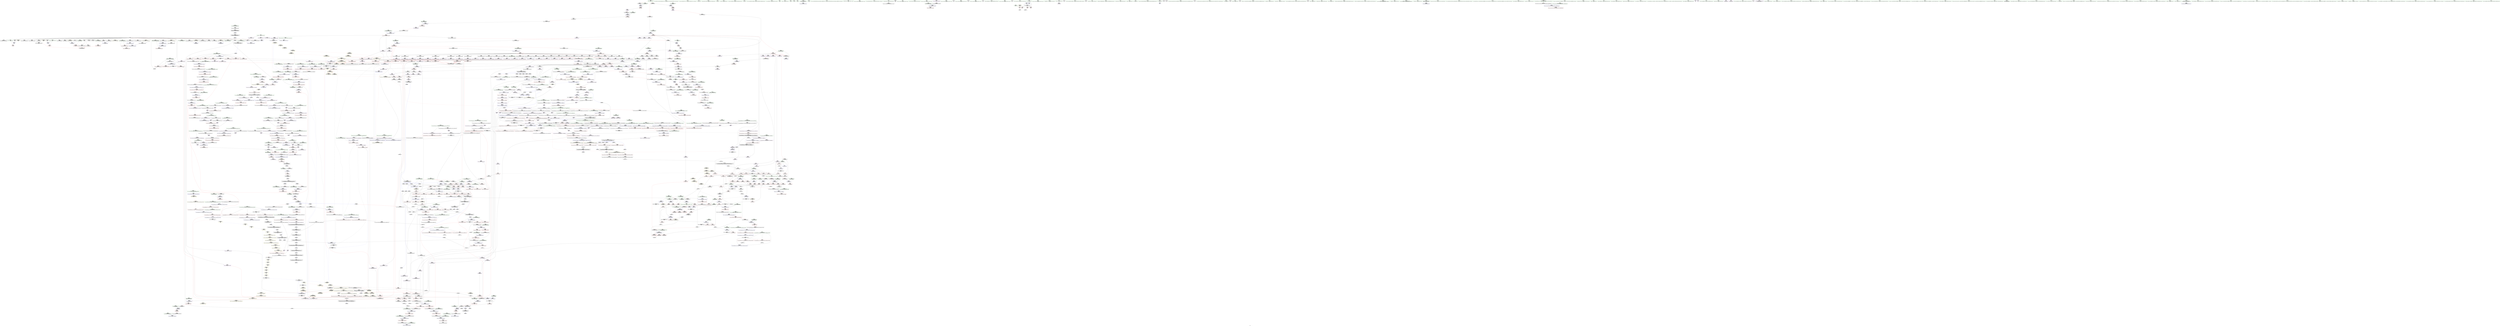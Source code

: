 digraph "SVFG" {
	label="SVFG";

	Node0x55aee7902f00 [shape=record,color=grey,label="{NodeID: 0\nNullPtr|{|<s34>92}}"];
	Node0x55aee7902f00 -> Node0x55aee797ead0[style=solid];
	Node0x55aee7902f00 -> Node0x55aee797ebd0[style=solid];
	Node0x55aee7902f00 -> Node0x55aee797eca0[style=solid];
	Node0x55aee7902f00 -> Node0x55aee797ed70[style=solid];
	Node0x55aee7902f00 -> Node0x55aee797ee40[style=solid];
	Node0x55aee7902f00 -> Node0x55aee797ef10[style=solid];
	Node0x55aee7902f00 -> Node0x55aee797efe0[style=solid];
	Node0x55aee7902f00 -> Node0x55aee797f0b0[style=solid];
	Node0x55aee7902f00 -> Node0x55aee797f180[style=solid];
	Node0x55aee7902f00 -> Node0x55aee797f250[style=solid];
	Node0x55aee7902f00 -> Node0x55aee797f320[style=solid];
	Node0x55aee7902f00 -> Node0x55aee797f3f0[style=solid];
	Node0x55aee7902f00 -> Node0x55aee797f4c0[style=solid];
	Node0x55aee7902f00 -> Node0x55aee797f590[style=solid];
	Node0x55aee7902f00 -> Node0x55aee797f660[style=solid];
	Node0x55aee7902f00 -> Node0x55aee797f730[style=solid];
	Node0x55aee7902f00 -> Node0x55aee797f800[style=solid];
	Node0x55aee7902f00 -> Node0x55aee797f8d0[style=solid];
	Node0x55aee7902f00 -> Node0x55aee797f9a0[style=solid];
	Node0x55aee7902f00 -> Node0x55aee797fa70[style=solid];
	Node0x55aee7902f00 -> Node0x55aee797fb40[style=solid];
	Node0x55aee7902f00 -> Node0x55aee797fc10[style=solid];
	Node0x55aee7902f00 -> Node0x55aee797fce0[style=solid];
	Node0x55aee7902f00 -> Node0x55aee797fdb0[style=solid];
	Node0x55aee7902f00 -> Node0x55aee797fe80[style=solid];
	Node0x55aee7902f00 -> Node0x55aee797ff50[style=solid];
	Node0x55aee7902f00 -> Node0x55aee79abde0[style=solid];
	Node0x55aee7902f00 -> Node0x55aee79ac970[style=solid];
	Node0x55aee7902f00 -> Node0x55aee79aca40[style=solid];
	Node0x55aee7902f00 -> Node0x55aee79acb10[style=solid];
	Node0x55aee7902f00 -> Node0x55aee79ae6b0[style=solid];
	Node0x55aee7902f00 -> Node0x55aee72109e0[style=solid];
	Node0x55aee7902f00 -> Node0x55aee79e1ee0[style=solid];
	Node0x55aee7902f00 -> Node0x55aee79e2c60[style=solid];
	Node0x55aee7902f00:s34 -> Node0x55aee7ac8290[style=solid,color=red];
	Node0x55aee7982750 [shape=record,color=red,label="{NodeID: 775\n732\<--557\nexn55\<--exn.slot\n_ZNSt6vectorIxSaIxEE17_M_default_appendEm\n}"];
	Node0x55aee7aca4b0 [shape=record,color=black,label="{NodeID: 2657\n256 = PHI(238, )\n0th arg _ZNSt12_Vector_baseIxSaIxEE12_Vector_implC2Ev }"];
	Node0x55aee7aca4b0 -> Node0x55aee79ac8a0[style=solid];
	Node0x55aee7978fc0 [shape=record,color=black,label="{NodeID: 443\n1394\<--1413\n_ZSt13__copy_move_aILb1EPxS0_ET1_T0_S2_S1__ret\<--call\n_ZSt13__copy_move_aILb1EPxS0_ET1_T0_S2_S1_\n|{<s0>114}}"];
	Node0x55aee7978fc0:s0 -> Node0x55aee7ac2920[style=solid,color=blue];
	Node0x55aee796cef0 [shape=record,color=green,label="{NodeID: 111\n637\<--638\n_ZSt34__uninitialized_move_if_noexcept_aIPxS0_SaIxEET0_T_S3_S2_RT1_\<--_ZSt34__uninitialized_move_if_noexcept_aIPxS0_SaIxEET0_T_S3_S2_RT1__field_insensitive\n}"];
	Node0x55aee7988180 [shape=record,color=red,label="{NodeID: 886\n1532\<--1524\n\<--__n.addr\n_ZNSt16allocator_traitsISaIxEE10deallocateERS0_Pxm\n|{<s0>120}}"];
	Node0x55aee7988180:s0 -> Node0x55aee7ac47e0[style=solid,color=red];
	Node0x55aee798ec50 [shape=record,color=purple,label="{NodeID: 554\n631\<--629\n_M_finish18\<--\n_ZNSt6vectorIxSaIxEE17_M_default_appendEm\n}"];
	Node0x55aee798ec50 -> Node0x55aee7982c30[style=solid];
	Node0x55aee79715a0 [shape=record,color=green,label="{NodeID: 222\n1378\<--1379\n_ZSt13__copy_move_aILb1EPxS0_ET1_T0_S2_S1_\<--_ZSt13__copy_move_aILb1EPxS0_ET1_T0_S2_S1__field_insensitive\n}"];
	Node0x55aee79ad4d0 [shape=record,color=blue,label="{NodeID: 997\n355\<--195\nretval\<--\n_ZN8TestCase8SubSolveEiixx\n}"];
	Node0x55aee79ad4d0 -> Node0x55aee7a326f0[style=dashed];
	Node0x55aee79dff60 [shape=record,color=grey,label="{NodeID: 1772\n539 = Binary(538, 540, )\n}"];
	Node0x55aee79dff60 -> Node0x55aee7981230[style=solid];
	Node0x55aee7994680 [shape=record,color=purple,label="{NodeID: 665\n1936\<--1935\n_M_impl\<--this1\n_ZNSt12_Vector_baseIxSaIxEED2Ev\n}"];
	Node0x55aee7ac0da0 [shape=record,color=black,label="{NodeID: 2547\n869 = PHI(1140, )\n}"];
	Node0x55aee7ac0da0 -> Node0x55aee72109e0[style=solid];
	Node0x55aee797f800 [shape=record,color=black,label="{NodeID: 333\n737\<--3\n\<--dummyVal\n_ZNSt6vectorIxSaIxEE17_M_default_appendEm\n}"];
	Node0x55aee79b2f00 [shape=record,color=blue,label="{NodeID: 1108\n1362\<--1359\n__first.addr\<--__first\n_ZSt14__copy_move_a2ILb1EPxS0_ET1_T0_S2_S1_\n}"];
	Node0x55aee79b2f00 -> Node0x55aee7986ed0[style=dashed];
	Node0x55aee7968d10 [shape=record,color=green,label="{NodeID: 1\n7\<--1\n__dso_handle\<--dummyObj\nGlob }"];
	Node0x55aee7982820 [shape=record,color=red,label="{NodeID: 776\n733\<--559\nsel\<--ehselector.slot\n_ZNSt6vectorIxSaIxEE17_M_default_appendEm\n}"];
	Node0x55aee7aca5c0 [shape=record,color=black,label="{NodeID: 2658\n1321 = PHI(1313, )\n0th arg _ZSt4copyISt13move_iteratorIPxES1_ET0_T_S4_S3_ }"];
	Node0x55aee7aca5c0 -> Node0x55aee79b2af0[style=solid];
	Node0x55aee7979090 [shape=record,color=black,label="{NodeID: 444\n1434\<--1432\nsub.ptr.lhs.cast\<--\n_ZNSt11__copy_moveILb1ELb1ESt26random_access_iterator_tagE8__copy_mIxEEPT_PKS3_S6_S4_\n}"];
	Node0x55aee7979090 -> Node0x55aee79dfae0[style=solid];
	Node0x55aee796cff0 [shape=record,color=green,label="{NodeID: 112\n658\<--659\n_ZSt8_DestroyIPxxEvT_S1_RSaIT0_E\<--_ZSt8_DestroyIPxxEvT_S1_RSaIT0_E_field_insensitive\n}"];
	Node0x55aee7988250 [shape=record,color=red,label="{NodeID: 887\n1550\<--1541\nthis1\<--this.addr\n_ZN9__gnu_cxx13new_allocatorIxE10deallocateEPxm\n}"];
	Node0x55aee798ed20 [shape=record,color=purple,label="{NodeID: 555\n680\<--679\n_M_impl29\<--\n_ZNSt6vectorIxSaIxEE17_M_default_appendEm\n}"];
	Node0x55aee79716a0 [shape=record,color=green,label="{NodeID: 223\n1383\<--1384\n__it\<--__it_field_insensitive\n_ZSt12__miter_baseIPxEDTcl12__miter_basecldtfp_4baseEEESt13move_iteratorIT_E\n|{|<s1>115}}"];
	Node0x55aee79716a0 -> Node0x55aee7991f80[style=solid];
	Node0x55aee79716a0:s1 -> Node0x55aee7ad26d0[style=solid,color=red];
	Node0x55aee79ad5a0 [shape=record,color=blue,label="{NodeID: 998\n423\<--420\ncoerce.dive\<--call\n_ZN8TestCase8SubSolveEiixx\n|{|<s1>36}}"];
	Node0x55aee79ad5a0 -> Node0x55aee7a321f0[style=dashed];
	Node0x55aee79ad5a0:s1 -> Node0x55aee7a47f00[style=dashed,color=red];
	Node0x55aee79e00e0 [shape=record,color=grey,label="{NodeID: 1773\n1948 = Binary(1947, 540, )\n|{<s0>151}}"];
	Node0x55aee79e00e0:s0 -> Node0x55aee7ad57d0[style=solid,color=red];
	Node0x55aee7994750 [shape=record,color=purple,label="{NodeID: 666\n1937\<--1935\n_M_start\<--this1\n_ZNSt12_Vector_baseIxSaIxEED2Ev\n}"];
	Node0x55aee7994750 -> Node0x55aee79aa930[style=solid];
	Node0x55aee7ac0ee0 [shape=record,color=black,label="{NodeID: 2548\n898 = PHI(1230, )\n}"];
	Node0x55aee7ac0ee0 -> Node0x55aee79afca0[style=solid];
	Node0x55aee797f8d0 [shape=record,color=black,label="{NodeID: 334\n738\<--3\n\<--dummyVal\n_ZNSt6vectorIxSaIxEE17_M_default_appendEm\n|{<s0>65}}"];
	Node0x55aee797f8d0:s0 -> Node0x55aee7ac57c0[style=solid,color=red];
	Node0x55aee79b2fd0 [shape=record,color=blue,label="{NodeID: 1109\n1364\<--1360\n__last.addr\<--__last\n_ZSt14__copy_move_a2ILb1EPxS0_ET1_T0_S2_S1_\n}"];
	Node0x55aee79b2fd0 -> Node0x55aee7986fa0[style=dashed];
	Node0x55aee7968da0 [shape=record,color=green,label="{NodeID: 2\n8\<--1\n_ZSt3cin\<--dummyObj\nGlob }"];
	Node0x55aee79828f0 [shape=record,color=red,label="{NodeID: 777\n570\<--569\n\<--_M_end_of_storage\n_ZNSt6vectorIxSaIxEE17_M_default_appendEm\n}"];
	Node0x55aee79828f0 -> Node0x55aee7976310[style=solid];
	Node0x55aee7aca6d0 [shape=record,color=black,label="{NodeID: 2659\n1322 = PHI(1315, )\n1st arg _ZSt4copyISt13move_iteratorIPxES1_ET0_T_S4_S3_ }"];
	Node0x55aee7aca6d0 -> Node0x55aee79b2bc0[style=solid];
	Node0x55aee7979160 [shape=record,color=black,label="{NodeID: 445\n1435\<--1433\nsub.ptr.rhs.cast\<--\n_ZNSt11__copy_moveILb1ELb1ESt26random_access_iterator_tagE8__copy_mIxEEPT_PKS3_S6_S4_\n}"];
	Node0x55aee7979160 -> Node0x55aee79dfae0[style=solid];
	Node0x55aee796d0f0 [shape=record,color=green,label="{NodeID: 113\n667\<--668\n__cxa_end_catch\<--__cxa_end_catch_field_insensitive\n}"];
	Node0x55aee7988320 [shape=record,color=red,label="{NodeID: 888\n1551\<--1543\n\<--__p.addr\n_ZN9__gnu_cxx13new_allocatorIxE10deallocateEPxm\n}"];
	Node0x55aee7988320 -> Node0x55aee7979710[style=solid];
	Node0x55aee798edf0 [shape=record,color=purple,label="{NodeID: 556\n681\<--679\n_M_start30\<--\n_ZNSt6vectorIxSaIxEE17_M_default_appendEm\n}"];
	Node0x55aee798edf0 -> Node0x55aee7982d00[style=solid];
	Node0x55aee7971770 [shape=record,color=green,label="{NodeID: 224\n1388\<--1389\n_ZNKSt13move_iteratorIPxE4baseEv\<--_ZNKSt13move_iteratorIPxE4baseEv_field_insensitive\n}"];
	Node0x55aee79ad670 [shape=record,color=blue,label="{NodeID: 999\n430\<--427\ncoerce.dive5\<--call4\n_ZN8TestCase8SubSolveEiixx\n}"];
	Node0x55aee79ad670 -> Node0x55aee79982a0[style=dashed];
	Node0x55aee79ad670 -> Node0x55aee7a31cf0[style=dashed];
	Node0x55aee79e0260 [shape=record,color=grey,label="{NodeID: 1774\n1947 = Binary(1945, 1946, )\n}"];
	Node0x55aee79e0260 -> Node0x55aee79e00e0[style=solid];
	Node0x55aee7994820 [shape=record,color=purple,label="{NodeID: 667\n1939\<--1935\n_M_impl2\<--this1\n_ZNSt12_Vector_baseIxSaIxEED2Ev\n}"];
	Node0x55aee7ac1020 [shape=record,color=black,label="{NodeID: 2549\n904 = PHI(1230, )\n}"];
	Node0x55aee7ac1020 -> Node0x55aee79afd70[style=solid];
	Node0x55aee797f9a0 [shape=record,color=black,label="{NodeID: 335\n767\<--3\n\<--dummyVal\n_ZNSt6vectorIxSaIxEE15_M_erase_at_endEPx\n}"];
	Node0x55aee79b30a0 [shape=record,color=blue,label="{NodeID: 1110\n1366\<--1361\n__result.addr\<--__result\n_ZSt14__copy_move_a2ILb1EPxS0_ET1_T0_S2_S1_\n}"];
	Node0x55aee79b30a0 -> Node0x55aee7987070[style=dashed];
	Node0x55aee7969050 [shape=record,color=green,label="{NodeID: 3\n9\<--1\n_ZSt4cout\<--dummyObj\nGlob }"];
	Node0x55aee79829c0 [shape=record,color=red,label="{NodeID: 778\n574\<--573\n\<--_M_finish\n_ZNSt6vectorIxSaIxEE17_M_default_appendEm\n}"];
	Node0x55aee79829c0 -> Node0x55aee79763e0[style=solid];
	Node0x55aee7aca7e0 [shape=record,color=black,label="{NodeID: 2660\n1323 = PHI(1311, )\n2nd arg _ZSt4copyISt13move_iteratorIPxES1_ET0_T_S4_S3_ }"];
	Node0x55aee7aca7e0 -> Node0x55aee79b2c90[style=solid];
	Node0x55aee7979230 [shape=record,color=black,label="{NodeID: 446\n1443\<--1442\n\<--\n_ZNSt11__copy_moveILb1ELb1ESt26random_access_iterator_tagE8__copy_mIxEEPT_PKS3_S6_S4_\n}"];
	Node0x55aee7979230 -> Node0x55aee7992050[style=solid];
	Node0x55aee7971c80 [shape=record,color=green,label="{NodeID: 114\n673\<--674\n_ZNSt12_Vector_baseIxSaIxEE13_M_deallocateEPxm\<--_ZNSt12_Vector_baseIxSaIxEE13_M_deallocateEPxm_field_insensitive\n}"];
	Node0x55aee79883f0 [shape=record,color=red,label="{NodeID: 889\n1573\<--1567\n\<--__lhs.addr\n_ZN9__gnu_cxxmiIPxSt6vectorIxSaIxEEEENS_17__normal_iteratorIT_T0_E15difference_typeERKS8_SB_\n|{<s0>122}}"];
	Node0x55aee79883f0:s0 -> Node0x55aee7ac9b80[style=solid,color=red];
	Node0x55aee798eec0 [shape=record,color=purple,label="{NodeID: 557\n684\<--683\n_M_impl31\<--\n_ZNSt6vectorIxSaIxEE17_M_default_appendEm\n}"];
	Node0x55aee7971870 [shape=record,color=green,label="{NodeID: 225\n1391\<--1392\n_ZSt12__miter_baseIPxET_S1_\<--_ZSt12__miter_baseIPxET_S1__field_insensitive\n}"];
	Node0x55aee79ad740 [shape=record,color=blue,label="{NodeID: 1000\n434\<--433\ncoerce.dive10\<--call9\n_ZN8TestCase8SubSolveEiixx\n|{|<s1>38}}"];
	Node0x55aee79ad740 -> Node0x55aee7a330f0[style=dashed];
	Node0x55aee79ad740:s1 -> Node0x55aee7a47f00[style=dashed,color=red];
	Node0x55aee79e03e0 [shape=record,color=grey,label="{NodeID: 1775\n507 = Binary(499, 506, )\n}"];
	Node0x55aee79e03e0 -> Node0x55aee79e0860[style=solid];
	Node0x55aee79948f0 [shape=record,color=purple,label="{NodeID: 668\n1940\<--1935\n_M_end_of_storage\<--this1\n_ZNSt12_Vector_baseIxSaIxEED2Ev\n}"];
	Node0x55aee79948f0 -> Node0x55aee79aaa00[style=solid];
	Node0x55aee7ac1160 [shape=record,color=black,label="{NodeID: 2550\n913 = PHI(1189, )\n}"];
	Node0x55aee7ac1160 -> Node0x55aee7976da0[style=solid];
	Node0x55aee797fa70 [shape=record,color=black,label="{NodeID: 336\n768\<--3\n\<--dummyVal\n_ZNSt6vectorIxSaIxEE15_M_erase_at_endEPx\n|{<s0>68}}"];
	Node0x55aee797fa70:s0 -> Node0x55aee7ac57c0[style=solid,color=red];
	Node0x55aee79b3170 [shape=record,color=blue,label="{NodeID: 1111\n1385\<--1382\ncoerce.dive\<--__it.coerce\n_ZSt12__miter_baseIPxEDTcl12__miter_basecldtfp_4baseEEESt13move_iteratorIT_E\n|{<s0>115}}"];
	Node0x55aee79b3170:s0 -> Node0x55aee7a44b20[style=dashed,color=red];
	Node0x55aee79690e0 [shape=record,color=green,label="{NodeID: 4\n10\<--1\n.str\<--dummyObj\nGlob }"];
	Node0x55aee7982a90 [shape=record,color=red,label="{NodeID: 779\n585\<--584\n\<--_M_finish6\n_ZNSt6vectorIxSaIxEE17_M_default_appendEm\n|{<s0>48}}"];
	Node0x55aee7982a90:s0 -> Node0x55aee7ad27e0[style=solid,color=red];
	Node0x55aee7aca8f0 [shape=record,color=black,label="{NodeID: 2661\n1587 = PHI(442, )\n0th arg _ZSt11max_elementIN9__gnu_cxx17__normal_iteratorIPxSt6vectorIxSaIxEEEEET_S7_S7_ }"];
	Node0x55aee7aca8f0 -> Node0x55aee79b4760[style=solid];
	Node0x55aee7979300 [shape=record,color=black,label="{NodeID: 447\n1445\<--1444\n\<--\n_ZNSt11__copy_moveILb1ELb1ESt26random_access_iterator_tagE8__copy_mIxEEPT_PKS3_S6_S4_\n}"];
	Node0x55aee7979300 -> Node0x55aee7992120[style=solid];
	Node0x55aee7971d80 [shape=record,color=green,label="{NodeID: 115\n676\<--677\n__cxa_rethrow\<--__cxa_rethrow_field_insensitive\n}"];
	Node0x55aee79884c0 [shape=record,color=red,label="{NodeID: 890\n1578\<--1569\n\<--__rhs.addr\n_ZN9__gnu_cxxmiIPxSt6vectorIxSaIxEEEENS_17__normal_iteratorIT_T0_E15difference_typeERKS8_SB_\n|{<s0>123}}"];
	Node0x55aee79884c0:s0 -> Node0x55aee7ac9b80[style=solid,color=red];
	Node0x55aee798ef90 [shape=record,color=purple,label="{NodeID: 558\n685\<--683\n_M_finish32\<--\n_ZNSt6vectorIxSaIxEE17_M_default_appendEm\n}"];
	Node0x55aee798ef90 -> Node0x55aee7982dd0[style=solid];
	Node0x55aee7971970 [shape=record,color=green,label="{NodeID: 226\n1398\<--1399\n__first.addr\<--__first.addr_field_insensitive\n_ZSt13__copy_move_aILb1EPxS0_ET1_T0_S2_S1_\n}"];
	Node0x55aee7971970 -> Node0x55aee7987140[style=solid];
	Node0x55aee7971970 -> Node0x55aee79b3240[style=solid];
	Node0x55aee79ad810 [shape=record,color=blue,label="{NodeID: 1001\n439\<--438\ncoerce.dive13\<--call12\n_ZN8TestCase8SubSolveEiixx\n}"];
	Node0x55aee79ad810 -> Node0x55aee7998370[style=dashed];
	Node0x55aee79ad810 -> Node0x55aee7a32bf0[style=dashed];
	Node0x55aee79e0560 [shape=record,color=grey,label="{NodeID: 1776\n509 = Binary(508, 70, )\n|{<s0>46}}"];
	Node0x55aee79e0560:s0 -> Node0x55aee7ac3ec0[style=solid,color=red];
	Node0x55aee79949c0 [shape=record,color=purple,label="{NodeID: 669\n1942\<--1935\n_M_impl3\<--this1\n_ZNSt12_Vector_baseIxSaIxEED2Ev\n}"];
	Node0x55aee7ac12a0 [shape=record,color=black,label="{NodeID: 2551\n979 = PHI(983, )\n}"];
	Node0x55aee7ac12a0 -> Node0x55aee7976f40[style=solid];
	Node0x55aee797fb40 [shape=record,color=black,label="{NodeID: 337\n1915\<--3\n\<--dummyVal\n_ZNSt6vectorIxSaIxEED2Ev\n}"];
	Node0x55aee79b3240 [shape=record,color=blue,label="{NodeID: 1112\n1398\<--1395\n__first.addr\<--__first\n_ZSt13__copy_move_aILb1EPxS0_ET1_T0_S2_S1_\n}"];
	Node0x55aee79b3240 -> Node0x55aee7987140[style=dashed];
	Node0x55aee79691a0 [shape=record,color=green,label="{NodeID: 5\n12\<--1\n.str.1\<--dummyObj\nGlob }"];
	Node0x55aee7982b60 [shape=record,color=red,label="{NodeID: 780\n628\<--627\n\<--_M_start\n_ZNSt6vectorIxSaIxEE17_M_default_appendEm\n|{<s0>55}}"];
	Node0x55aee7982b60:s0 -> Node0x55aee7ac48f0[style=solid,color=red];
	Node0x55aee7acaa00 [shape=record,color=black,label="{NodeID: 2662\n1588 = PHI(444, )\n1st arg _ZSt11max_elementIN9__gnu_cxx17__normal_iteratorIPxSt6vectorIxSaIxEEEEET_S7_S7_ }"];
	Node0x55aee7acaa00 -> Node0x55aee79b4830[style=solid];
	Node0x55aee79793d0 [shape=record,color=black,label="{NodeID: 448\n1417\<--1454\n_ZNSt11__copy_moveILb1ELb1ESt26random_access_iterator_tagE8__copy_mIxEEPT_PKS3_S6_S4__ret\<--add.ptr\n_ZNSt11__copy_moveILb1ELb1ESt26random_access_iterator_tagE8__copy_mIxEEPT_PKS3_S6_S4_\n|{<s0>117}}"];
	Node0x55aee79793d0:s0 -> Node0x55aee7ac2ce0[style=solid,color=blue];
	Node0x55aee7971e80 [shape=record,color=green,label="{NodeID: 116\n746\<--747\nthis.addr\<--this.addr_field_insensitive\n_ZNSt6vectorIxSaIxEE15_M_erase_at_endEPx\n}"];
	Node0x55aee7971e80 -> Node0x55aee7983110[style=solid];
	Node0x55aee7971e80 -> Node0x55aee79aee00[style=solid];
	Node0x55aee7988590 [shape=record,color=red,label="{NodeID: 891\n1577\<--1574\n\<--call\n_ZN9__gnu_cxxmiIPxSt6vectorIxSaIxEEEENS_17__normal_iteratorIT_T0_E15difference_typeERKS8_SB_\n}"];
	Node0x55aee7988590 -> Node0x55aee79797e0[style=solid];
	Node0x55aee798f060 [shape=record,color=purple,label="{NodeID: 559\n692\<--691\n_M_impl34\<--\n_ZNSt6vectorIxSaIxEE17_M_default_appendEm\n}"];
	Node0x55aee7971a40 [shape=record,color=green,label="{NodeID: 227\n1400\<--1401\n__last.addr\<--__last.addr_field_insensitive\n_ZSt13__copy_move_aILb1EPxS0_ET1_T0_S2_S1_\n}"];
	Node0x55aee7971a40 -> Node0x55aee7987210[style=solid];
	Node0x55aee7971a40 -> Node0x55aee79b3310[style=solid];
	Node0x55aee79ad8e0 [shape=record,color=blue,label="{NodeID: 1002\n448\<--445\ncoerce.dive17\<--call16\n_ZN8TestCase8SubSolveEiixx\n|{|<s1>41}}"];
	Node0x55aee79ad8e0 -> Node0x55aee7a317f0[style=dashed];
	Node0x55aee79ad8e0:s1 -> Node0x55aee7a24ba0[style=dashed,color=red];
	Node0x55aee79e06e0 [shape=record,color=grey,label="{NodeID: 1777\n514 = Binary(511, 513, )\n|{<s0>46}}"];
	Node0x55aee79e06e0:s0 -> Node0x55aee7ac4240[style=solid,color=red];
	Node0x55aee7994a90 [shape=record,color=purple,label="{NodeID: 670\n1943\<--1935\n_M_start4\<--this1\n_ZNSt12_Vector_baseIxSaIxEED2Ev\n}"];
	Node0x55aee7994a90 -> Node0x55aee79aaad0[style=solid];
	Node0x55aee7ac13e0 [shape=record,color=black,label="{NodeID: 2552\n997 = PHI(1001, )\n}"];
	Node0x55aee7ac13e0 -> Node0x55aee7977010[style=solid];
	Node0x55aee797fc10 [shape=record,color=black,label="{NodeID: 338\n1916\<--3\n\<--dummyVal\n_ZNSt6vectorIxSaIxEED2Ev\n}"];
	Node0x55aee797fc10 -> Node0x55aee79b67e0[style=solid];
	Node0x55aee79b3310 [shape=record,color=blue,label="{NodeID: 1113\n1400\<--1396\n__last.addr\<--__last\n_ZSt13__copy_move_aILb1EPxS0_ET1_T0_S2_S1_\n}"];
	Node0x55aee79b3310 -> Node0x55aee7987210[style=dashed];
	Node0x55aee7969a40 [shape=record,color=green,label="{NodeID: 6\n14\<--1\n.str.2\<--dummyObj\nGlob }"];
	Node0x55aee7a384d0 [shape=record,color=yellow,style=double,label="{NodeID: 1888\n16V_1 = ENCHI(MR_16V_0)\npts\{590003 590004 590005 \}\nFun[_ZNSt12_Vector_baseIxSaIxEEC2Ev]|{<s0>24|<s1>24|<s2>24}}"];
	Node0x55aee7a384d0:s0 -> Node0x55aee79ac970[style=dashed,color=red];
	Node0x55aee7a384d0:s1 -> Node0x55aee79aca40[style=dashed,color=red];
	Node0x55aee7a384d0:s2 -> Node0x55aee79acb10[style=dashed,color=red];
	Node0x55aee7982c30 [shape=record,color=red,label="{NodeID: 781\n632\<--631\n\<--_M_finish18\n_ZNSt6vectorIxSaIxEE17_M_default_appendEm\n|{<s0>55}}"];
	Node0x55aee7982c30:s0 -> Node0x55aee7ac4a00[style=solid,color=red];
	Node0x55aee7acab10 [shape=record,color=black,label="{NodeID: 2663\n1978 = PHI(1972, )\n0th arg _ZNSaIxED2Ev }"];
	Node0x55aee7acab10 -> Node0x55aee79b6cc0[style=solid];
	Node0x55aee79794a0 [shape=record,color=black,label="{NodeID: 449\n1461\<--1466\n_ZSt12__miter_baseIPxET_S1__ret\<--\n_ZSt12__miter_baseIPxET_S1_\n|{<s0>116}}"];
	Node0x55aee79794a0:s0 -> Node0x55aee7ac2ba0[style=solid,color=blue];
	Node0x55aee7971f50 [shape=record,color=green,label="{NodeID: 117\n748\<--749\n__pos.addr\<--__pos.addr_field_insensitive\n_ZNSt6vectorIxSaIxEE15_M_erase_at_endEPx\n}"];
	Node0x55aee7971f50 -> Node0x55aee79831e0[style=solid];
	Node0x55aee7971f50 -> Node0x55aee79832b0[style=solid];
	Node0x55aee7971f50 -> Node0x55aee79aeed0[style=solid];
	Node0x55aee7988660 [shape=record,color=red,label="{NodeID: 892\n1580\<--1579\n\<--call1\n_ZN9__gnu_cxxmiIPxSt6vectorIxSaIxEEEENS_17__normal_iteratorIT_T0_E15difference_typeERKS8_SB_\n}"];
	Node0x55aee7988660 -> Node0x55aee79798b0[style=solid];
	Node0x55aee798f130 [shape=record,color=purple,label="{NodeID: 560\n693\<--691\n_M_start35\<--\n_ZNSt6vectorIxSaIxEE17_M_default_appendEm\n}"];
	Node0x55aee798f130 -> Node0x55aee7982ea0[style=solid];
	Node0x55aee7971b10 [shape=record,color=green,label="{NodeID: 228\n1402\<--1403\n__result.addr\<--__result.addr_field_insensitive\n_ZSt13__copy_move_aILb1EPxS0_ET1_T0_S2_S1_\n}"];
	Node0x55aee7971b10 -> Node0x55aee79872e0[style=solid];
	Node0x55aee7971b10 -> Node0x55aee79b33e0[style=solid];
	Node0x55aee7a47e20 [shape=record,color=yellow,style=double,label="{NodeID: 2110\n435V_1 = ENCHI(MR_435V_0)\npts\{16490000 \}\nFun[_ZNK9__gnu_cxx17__normal_iteratorIPxSt6vectorIxSaIxEEEplEl]|{<s0>129}}"];
	Node0x55aee7a47e20:s0 -> Node0x55aee79b6640[style=dashed,color=red];
	Node0x55aee79ad9b0 [shape=record,color=blue,label="{NodeID: 1003\n452\<--451\ncoerce.dive21\<--call20\n_ZN8TestCase8SubSolveEiixx\n|{|<s1>41}}"];
	Node0x55aee79ad9b0 -> Node0x55aee7a335f0[style=dashed];
	Node0x55aee79ad9b0:s1 -> Node0x55aee7a24ba0[style=dashed,color=red];
	Node0x55aee79e0860 [shape=record,color=grey,label="{NodeID: 1778\n517 = Binary(507, 516, )\n}"];
	Node0x55aee79e0860 -> Node0x55aee79ae030[style=solid];
	Node0x55aee7994b60 [shape=record,color=purple,label="{NodeID: 671\n1950\<--1935\n_M_impl5\<--this1\n_ZNSt12_Vector_baseIxSaIxEED2Ev\n|{<s0>152}}"];
	Node0x55aee7994b60:s0 -> Node0x55aee7ac7e60[style=solid,color=red];
	Node0x55aee7ac1520 [shape=record,color=black,label="{NodeID: 2553\n1015 = PHI(1064, )\n|{<s0>88}}"];
	Node0x55aee7ac1520:s0 -> Node0x55aee7ac8ff0[style=solid,color=red];
	Node0x55aee797fce0 [shape=record,color=black,label="{NodeID: 339\n1918\<--3\n\<--dummyVal\n_ZNSt6vectorIxSaIxEED2Ev\n}"];
	Node0x55aee797fce0 -> Node0x55aee79b68b0[style=solid];
	Node0x55aee79b33e0 [shape=record,color=blue,label="{NodeID: 1114\n1402\<--1397\n__result.addr\<--__result\n_ZSt13__copy_move_aILb1EPxS0_ET1_T0_S2_S1_\n}"];
	Node0x55aee79b33e0 -> Node0x55aee79872e0[style=dashed];
	Node0x55aee7969ad0 [shape=record,color=green,label="{NodeID: 7\n16\<--1\n.str.3\<--dummyObj\nGlob }"];
	Node0x55aee7982d00 [shape=record,color=red,label="{NodeID: 782\n682\<--681\n\<--_M_start30\n_ZNSt6vectorIxSaIxEE17_M_default_appendEm\n|{<s0>63}}"];
	Node0x55aee7982d00:s0 -> Node0x55aee7ac6390[style=solid,color=red];
	Node0x55aee7acac20 [shape=record,color=black,label="{NodeID: 2664\n1797 = PHI(1731, )\n0th arg _ZN9__gnu_cxxeqIPxSt6vectorIxSaIxEEEEbRKNS_17__normal_iteratorIT_T0_EESA_ }"];
	Node0x55aee7acac20 -> Node0x55aee79b5c80[style=solid];
	Node0x55aee7979570 [shape=record,color=black,label="{NodeID: 450\n1468\<--1475\n_ZNKSt13move_iteratorIPxE4baseEv_ret\<--\n_ZNKSt13move_iteratorIPxE4baseEv\n|{<s0>115}}"];
	Node0x55aee7979570:s0 -> Node0x55aee7ac2a60[style=solid,color=blue];
	Node0x55aee7972020 [shape=record,color=green,label="{NodeID: 118\n775\<--776\n__first.addr\<--__first.addr_field_insensitive\n_ZSt27__uninitialized_default_n_aIPxmxET_S1_T0_RSaIT1_E\n}"];
	Node0x55aee7972020 -> Node0x55aee7983450[style=solid];
	Node0x55aee7972020 -> Node0x55aee79af070[style=solid];
	Node0x55aee7a24ba0 [shape=record,color=yellow,style=double,label="{NodeID: 2000\n411V_1 = ENCHI(MR_411V_0)\npts\{3700000 3800000 17320000 17340000 \}\nFun[_ZN9__gnu_cxxmiIPxSt6vectorIxSaIxEEEENS_17__normal_iteratorIT_T0_E15difference_typeERKS8_SB_]}"];
	Node0x55aee7a24ba0 -> Node0x55aee7988590[style=dashed];
	Node0x55aee7a24ba0 -> Node0x55aee7988660[style=dashed];
	Node0x55aee7988730 [shape=record,color=red,label="{NodeID: 893\n1617\<--1616\n\<--coerce.dive4\n_ZSt11max_elementIN9__gnu_cxx17__normal_iteratorIPxSt6vectorIxSaIxEEEEET_S7_S7_\n|{<s0>127}}"];
	Node0x55aee7988730:s0 -> Node0x55aee7ac6fa0[style=solid,color=red];
	Node0x55aee798f200 [shape=record,color=purple,label="{NodeID: 561\n696\<--695\n_M_impl36\<--\n_ZNSt6vectorIxSaIxEE17_M_default_appendEm\n}"];
	Node0x55aee7979ff0 [shape=record,color=green,label="{NodeID: 229\n1404\<--1405\n__simple\<--__simple_field_insensitive\n_ZSt13__copy_move_aILb1EPxS0_ET1_T0_S2_S1_\n}"];
	Node0x55aee7979ff0 -> Node0x55aee79b34b0[style=solid];
	Node0x55aee7a47f00 [shape=record,color=yellow,style=double,label="{NodeID: 2111\n437V_1 = ENCHI(MR_437V_0)\npts\{3740000 3780000 \}\nFun[_ZNK9__gnu_cxx17__normal_iteratorIPxSt6vectorIxSaIxEEEplEl]}"];
	Node0x55aee7a47f00 -> Node0x55aee7988ce0[style=dashed];
	Node0x55aee79ada80 [shape=record,color=blue,label="{NodeID: 1004\n367\<--457\nmid\<--conv23\n_ZN8TestCase8SubSolveEiixx\n}"];
	Node0x55aee79ada80 -> Node0x55aee7997a80[style=dashed];
	Node0x55aee79ada80 -> Node0x55aee7997b50[style=dashed];
	Node0x55aee79ada80 -> Node0x55aee7997c20[style=dashed];
	Node0x55aee79ada80 -> Node0x55aee7997cf0[style=dashed];
	Node0x55aee79ada80 -> Node0x55aee7997dc0[style=dashed];
	Node0x55aee79ada80 -> Node0x55aee7a2f4f0[style=dashed];
	Node0x55aee79e09e0 [shape=record,color=grey,label="{NodeID: 1779\n837 = Binary(830, 836, )\n}"];
	Node0x55aee79e09e0 -> Node0x55aee79af6f0[style=solid];
	Node0x55aee7994c30 [shape=record,color=purple,label="{NodeID: 672\n1960\<--1935\n_M_impl6\<--this1\n_ZNSt12_Vector_baseIxSaIxEED2Ev\n|{<s0>153}}"];
	Node0x55aee7994c30:s0 -> Node0x55aee7ac7e60[style=solid,color=red];
	Node0x55aee7ac1660 [shape=record,color=black,label="{NodeID: 2554\n1020 = PHI(1024, )\n}"];
	Node0x55aee7ac1660 -> Node0x55aee79770e0[style=solid];
	Node0x55aee797fdb0 [shape=record,color=black,label="{NodeID: 340\n1955\<--3\n\<--dummyVal\n_ZNSt12_Vector_baseIxSaIxEED2Ev\n}"];
	Node0x55aee79b34b0 [shape=record,color=blue,label="{NodeID: 1115\n1404\<--976\n__simple\<--\n_ZSt13__copy_move_aILb1EPxS0_ET1_T0_S2_S1_\n}"];
	Node0x55aee7969b60 [shape=record,color=green,label="{NodeID: 8\n18\<--1\n.str.4\<--dummyObj\nGlob }"];
	Node0x55aee7982dd0 [shape=record,color=red,label="{NodeID: 783\n686\<--685\n\<--_M_finish32\n_ZNSt6vectorIxSaIxEE17_M_default_appendEm\n|{<s0>63}}"];
	Node0x55aee7982dd0:s0 -> Node0x55aee7ac6560[style=solid,color=red];
	Node0x55aee7acad30 [shape=record,color=black,label="{NodeID: 2665\n1798 = PHI(1733, )\n1st arg _ZN9__gnu_cxxeqIPxSt6vectorIxSaIxEEEEbRKNS_17__normal_iteratorIT_T0_EESA_ }"];
	Node0x55aee7acad30 -> Node0x55aee79b5d50[style=solid];
	Node0x55aee7979640 [shape=record,color=black,label="{NodeID: 451\n1530\<--1529\n\<--\n_ZNSt16allocator_traitsISaIxEE10deallocateERS0_Pxm\n|{<s0>120}}"];
	Node0x55aee7979640:s0 -> Node0x55aee7ac45c0[style=solid,color=red];
	Node0x55aee79720f0 [shape=record,color=green,label="{NodeID: 119\n777\<--778\n__n.addr\<--__n.addr_field_insensitive\n_ZSt27__uninitialized_default_n_aIPxmxET_S1_T0_RSaIT1_E\n}"];
	Node0x55aee79720f0 -> Node0x55aee7983520[style=solid];
	Node0x55aee79720f0 -> Node0x55aee79af140[style=solid];
	Node0x55aee7988800 [shape=record,color=red,label="{NodeID: 894\n1619\<--1618\n\<--coerce.dive5\n_ZSt11max_elementIN9__gnu_cxx17__normal_iteratorIPxSt6vectorIxSaIxEEEEET_S7_S7_\n|{<s0>127}}"];
	Node0x55aee7988800:s0 -> Node0x55aee7ac70b0[style=solid,color=red];
	Node0x55aee798f2d0 [shape=record,color=purple,label="{NodeID: 562\n697\<--695\n_M_end_of_storage37\<--\n_ZNSt6vectorIxSaIxEE17_M_default_appendEm\n}"];
	Node0x55aee798f2d0 -> Node0x55aee7982f70[style=solid];
	Node0x55aee797a0c0 [shape=record,color=green,label="{NodeID: 230\n1414\<--1415\n_ZNSt11__copy_moveILb1ELb1ESt26random_access_iterator_tagE8__copy_mIxEEPT_PKS3_S6_S4_\<--_ZNSt11__copy_moveILb1ELb1ESt26random_access_iterator_tagE8__copy_mIxEEPT_PKS3_S6_S4__field_insensitive\n}"];
	Node0x55aee79adb50 [shape=record,color=blue,label="{NodeID: 1005\n383\<--467\nref.tmp24\<--add\n_ZN8TestCase8SubSolveEiixx\n|{|<s2>42}}"];
	Node0x55aee79adb50 -> Node0x55aee7998510[style=dashed];
	Node0x55aee79adb50 -> Node0x55aee7a2fef0[style=dashed];
	Node0x55aee79adb50:s2 -> Node0x55aee7a3ac70[style=dashed,color=red];
	Node0x55aee79e0b60 [shape=record,color=grey,label="{NodeID: 1780\n466 = Binary(463, 465, )\n}"];
	Node0x55aee79e0b60 -> Node0x55aee79e1160[style=solid];
	Node0x55aee7994d00 [shape=record,color=purple,label="{NodeID: 673\n325\<--323\nadd.ptr\<--\n_ZNSt6vectorIxSaIxEE6resizeEm\n|{<s0>33}}"];
	Node0x55aee7994d00:s0 -> Node0x55aee7ad4a80[style=solid,color=red];
	Node0x55aee7ac17a0 [shape=record,color=black,label="{NodeID: 2555\n1078 = PHI(1123, )\n|{<s0>90}}"];
	Node0x55aee7ac17a0:s0 -> Node0x55aee7ac6d40[style=solid,color=red];
	Node0x55aee797fe80 [shape=record,color=black,label="{NodeID: 341\n1956\<--3\n\<--dummyVal\n_ZNSt12_Vector_baseIxSaIxEED2Ev\n}"];
	Node0x55aee797fe80 -> Node0x55aee79b6a50[style=solid];
	Node0x55aee79b3580 [shape=record,color=blue,label="{NodeID: 1116\n1421\<--1418\n__first.addr\<--__first\n_ZNSt11__copy_moveILb1ELb1ESt26random_access_iterator_tagE8__copy_mIxEEPT_PKS3_S6_S4_\n}"];
	Node0x55aee79b3580 -> Node0x55aee79873b0[style=dashed];
	Node0x55aee79b3580 -> Node0x55aee7987480[style=dashed];
	Node0x55aee7969c20 [shape=record,color=green,label="{NodeID: 9\n20\<--1\n__PRETTY_FUNCTION__._ZN8TestCase8SubSolveEiixx\<--dummyObj\nGlob }"];
	Node0x55aee7982ea0 [shape=record,color=red,label="{NodeID: 784\n694\<--693\n\<--_M_start35\n_ZNSt6vectorIxSaIxEE17_M_default_appendEm\n|{<s0>64}}"];
	Node0x55aee7982ea0:s0 -> Node0x55aee7ad5610[style=solid,color=red];
	Node0x55aee7acae40 [shape=record,color=black,label="{NodeID: 2666\n1141 = PHI(867, )\n0th arg _ZNSt16allocator_traitsISaIxEE8allocateERS0_m }"];
	Node0x55aee7acae40 -> Node0x55aee79b1840[style=solid];
	Node0x55aee7979710 [shape=record,color=black,label="{NodeID: 452\n1552\<--1551\n\<--\n_ZN9__gnu_cxx13new_allocatorIxE10deallocateEPxm\n}"];
	Node0x55aee79721c0 [shape=record,color=green,label="{NodeID: 120\n779\<--780\n.addr\<--.addr_field_insensitive\n_ZSt27__uninitialized_default_n_aIPxmxET_S1_T0_RSaIT1_E\n}"];
	Node0x55aee79721c0 -> Node0x55aee79af210[style=solid];
	Node0x55aee7a24e20 [shape=record,color=yellow,style=double,label="{NodeID: 2002\n16V_1 = ENCHI(MR_16V_0)\npts\{590003 590004 590005 \}\nFun[_ZNSt6vectorIxSaIxEEC2Ev]|{<s0>22}}"];
	Node0x55aee7a24e20:s0 -> Node0x55aee7a384d0[style=dashed,color=red];
	Node0x55aee79888d0 [shape=record,color=red,label="{NodeID: 895\n1626\<--1625\n\<--coerce.dive7\n_ZSt11max_elementIN9__gnu_cxx17__normal_iteratorIPxSt6vectorIxSaIxEEEEET_S7_S7_\n}"];
	Node0x55aee79888d0 -> Node0x55aee7979d90[style=solid];
	Node0x55aee798f3a0 [shape=record,color=purple,label="{NodeID: 563\n700\<--699\n_M_impl38\<--\n_ZNSt6vectorIxSaIxEE17_M_default_appendEm\n}"];
	Node0x55aee797a190 [shape=record,color=green,label="{NodeID: 231\n1421\<--1422\n__first.addr\<--__first.addr_field_insensitive\n_ZNSt11__copy_moveILb1ELb1ESt26random_access_iterator_tagE8__copy_mIxEEPT_PKS3_S6_S4_\n}"];
	Node0x55aee797a190 -> Node0x55aee79873b0[style=solid];
	Node0x55aee797a190 -> Node0x55aee7987480[style=solid];
	Node0x55aee797a190 -> Node0x55aee79b3580[style=solid];
	Node0x55aee79adc20 [shape=record,color=blue,label="{NodeID: 1006\n381\<--473\nen1\<--\n_ZN8TestCase8SubSolveEiixx\n}"];
	Node0x55aee79adc20 -> Node0x55aee7997e90[style=dashed];
	Node0x55aee79adc20 -> Node0x55aee7997f60[style=dashed];
	Node0x55aee79adc20 -> Node0x55aee7a2f9f0[style=dashed];
	Node0x55aee79e0ce0 [shape=record,color=grey,label="{NodeID: 1781\n1584 = Binary(1583, 540, )\n}"];
	Node0x55aee79e0ce0 -> Node0x55aee7979980[style=solid];
	Node0x55aee7994dd0 [shape=record,color=purple,label="{NodeID: 674\n347\<--345\nadd.ptr\<--\n_ZNSt6vectorIxSaIxEEixEm\n}"];
	Node0x55aee7994dd0 -> Node0x55aee7980870[style=solid];
	Node0x55aee7ac18e0 [shape=record,color=black,label="{NodeID: 2556\n1081 = PHI(1112, )\n}"];
	Node0x55aee7ac18e0 -> Node0x55aee7977420[style=solid];
	Node0x55aee797ff50 [shape=record,color=black,label="{NodeID: 342\n1958\<--3\n\<--dummyVal\n_ZNSt12_Vector_baseIxSaIxEED2Ev\n}"];
	Node0x55aee797ff50 -> Node0x55aee79b6b20[style=solid];
	Node0x55aee79b3650 [shape=record,color=blue,label="{NodeID: 1117\n1423\<--1419\n__last.addr\<--__last\n_ZNSt11__copy_moveILb1ELb1ESt26random_access_iterator_tagE8__copy_mIxEEPT_PKS3_S6_S4_\n}"];
	Node0x55aee79b3650 -> Node0x55aee7987550[style=dashed];
	Node0x55aee7969d20 [shape=record,color=green,label="{NodeID: 10\n23\<--1\n\<--dummyObj\nCan only get source location for instruction, argument, global var or function.}"];
	Node0x55aee7982f70 [shape=record,color=red,label="{NodeID: 785\n698\<--697\n\<--_M_end_of_storage37\n_ZNSt6vectorIxSaIxEE17_M_default_appendEm\n}"];
	Node0x55aee7982f70 -> Node0x55aee79764b0[style=solid];
	Node0x55aee7acaf50 [shape=record,color=black,label="{NodeID: 2667\n1142 = PHI(868, )\n1st arg _ZNSt16allocator_traitsISaIxEE8allocateERS0_m }"];
	Node0x55aee7acaf50 -> Node0x55aee79b1910[style=solid];
	Node0x55aee79797e0 [shape=record,color=black,label="{NodeID: 453\n1581\<--1577\nsub.ptr.lhs.cast\<--\n_ZN9__gnu_cxxmiIPxSt6vectorIxSaIxEEEENS_17__normal_iteratorIT_T0_E15difference_typeERKS8_SB_\n}"];
	Node0x55aee79797e0 -> Node0x55aee79e0e60[style=solid];
	Node0x55aee7972290 [shape=record,color=green,label="{NodeID: 121\n787\<--788\n_ZSt25__uninitialized_default_nIPxmET_S1_T0_\<--_ZSt25__uninitialized_default_nIPxmET_S1_T0__field_insensitive\n}"];
	Node0x55aee79889a0 [shape=record,color=red,label="{NodeID: 896\n1635\<--1632\nthis1\<--this.addr\n_ZNSt6vectorIxSaIxEE5beginEv\n}"];
	Node0x55aee79889a0 -> Node0x55aee7979e60[style=solid];
	Node0x55aee798f470 [shape=record,color=purple,label="{NodeID: 564\n701\<--699\n_M_start39\<--\n_ZNSt6vectorIxSaIxEE17_M_default_appendEm\n}"];
	Node0x55aee798f470 -> Node0x55aee7983040[style=solid];
	Node0x55aee797a260 [shape=record,color=green,label="{NodeID: 232\n1423\<--1424\n__last.addr\<--__last.addr_field_insensitive\n_ZNSt11__copy_moveILb1ELb1ESt26random_access_iterator_tagE8__copy_mIxEEPT_PKS3_S6_S4_\n}"];
	Node0x55aee797a260 -> Node0x55aee7987550[style=solid];
	Node0x55aee797a260 -> Node0x55aee79b3650[style=solid];
	Node0x55aee79adcf0 [shape=record,color=blue,label="{NodeID: 1007\n387\<--483\nref.tmp27\<--sub32\n_ZN8TestCase8SubSolveEiixx\n|{|<s2>43}}"];
	Node0x55aee79adcf0 -> Node0x55aee79986b0[style=dashed];
	Node0x55aee79adcf0 -> Node0x55aee7a308f0[style=dashed];
	Node0x55aee79adcf0:s2 -> Node0x55aee7a3a7e0[style=dashed,color=red];
	Node0x55aee79e0e60 [shape=record,color=grey,label="{NodeID: 1782\n1583 = Binary(1581, 1582, )\n}"];
	Node0x55aee79e0e60 -> Node0x55aee79e0ce0[style=solid];
	Node0x55aee7994ea0 [shape=record,color=purple,label="{NodeID: 675\n616\<--614\nadd.ptr\<--\n_ZNSt6vectorIxSaIxEE17_M_default_appendEm\n|{<s0>53}}"];
	Node0x55aee7994ea0:s0 -> Node0x55aee7ad27e0[style=solid,color=red];
	Node0x55aee7ac1a20 [shape=record,color=black,label="{NodeID: 2557\n1119 = PHI(1132, )\n}"];
	Node0x55aee7ac1a20 -> Node0x55aee7977690[style=solid];
	Node0x55aee7980020 [shape=record,color=black,label="{NodeID: 343\n35\<--36\n\<--_ZNSt8ios_base4InitD1Ev\nCan only get source location for instruction, argument, global var or function.}"];
	Node0x55aee79b3720 [shape=record,color=blue,label="{NodeID: 1118\n1425\<--1420\n__result.addr\<--__result\n_ZNSt11__copy_moveILb1ELb1ESt26random_access_iterator_tagE8__copy_mIxEEPT_PKS3_S6_S4_\n}"];
	Node0x55aee79b3720 -> Node0x55aee7987620[style=dashed];
	Node0x55aee79b3720 -> Node0x55aee79876f0[style=dashed];
	Node0x55aee7969e20 [shape=record,color=green,label="{NodeID: 11\n65\<--1\n\<--dummyObj\nCan only get source location for instruction, argument, global var or function.|{<s0>20}}"];
	Node0x55aee7969e20:s0 -> Node0x55aee7ac3ec0[style=solid,color=red];
	Node0x55aee7983040 [shape=record,color=red,label="{NodeID: 786\n702\<--701\n\<--_M_start39\n_ZNSt6vectorIxSaIxEE17_M_default_appendEm\n}"];
	Node0x55aee7983040 -> Node0x55aee7976580[style=solid];
	Node0x55aee7acb060 [shape=record,color=black,label="{NodeID: 2668\n1866 = PHI(1845, 1847, )\n0th arg _ZNK9__gnu_cxx17__normal_iteratorIPxSt6vectorIxSaIxEEEdeEv }"];
	Node0x55aee7acb060 -> Node0x55aee79b63d0[style=solid];
	Node0x55aee79798b0 [shape=record,color=black,label="{NodeID: 454\n1582\<--1580\nsub.ptr.rhs.cast\<--\n_ZN9__gnu_cxxmiIPxSt6vectorIxSaIxEEEENS_17__normal_iteratorIT_T0_E15difference_typeERKS8_SB_\n}"];
	Node0x55aee79798b0 -> Node0x55aee79e0e60[style=solid];
	Node0x55aee7972390 [shape=record,color=green,label="{NodeID: 122\n792\<--793\nthis.addr\<--this.addr_field_insensitive\n_ZNSt12_Vector_baseIxSaIxEE19_M_get_Tp_allocatorEv\n}"];
	Node0x55aee7972390 -> Node0x55aee79835f0[style=solid];
	Node0x55aee7972390 -> Node0x55aee79af2e0[style=solid];
	Node0x55aee7988a70 [shape=record,color=red,label="{NodeID: 897\n1643\<--1642\n\<--coerce.dive\n_ZNSt6vectorIxSaIxEE5beginEv\n}"];
	Node0x55aee7988a70 -> Node0x55aee7979f30[style=solid];
	Node0x55aee798f540 [shape=record,color=purple,label="{NodeID: 565\n710\<--709\n_M_impl44\<--\n_ZNSt6vectorIxSaIxEE17_M_default_appendEm\n}"];
	Node0x55aee797a330 [shape=record,color=green,label="{NodeID: 233\n1425\<--1426\n__result.addr\<--__result.addr_field_insensitive\n_ZNSt11__copy_moveILb1ELb1ESt26random_access_iterator_tagE8__copy_mIxEEPT_PKS3_S6_S4_\n}"];
	Node0x55aee797a330 -> Node0x55aee7987620[style=solid];
	Node0x55aee797a330 -> Node0x55aee79876f0[style=solid];
	Node0x55aee797a330 -> Node0x55aee79b3720[style=solid];
	Node0x55aee7a482e0 [shape=record,color=yellow,style=double,label="{NodeID: 2115\n12V_1 = ENCHI(MR_12V_0)\npts\{1181 \}\nFun[_ZSt25__uninitialized_default_nIPxmET_S1_T0_]|{<s0>85}}"];
	Node0x55aee7a482e0:s0 -> Node0x55aee7a37760[style=dashed,color=red];
	Node0x55aee79addc0 [shape=record,color=blue,label="{NodeID: 1008\n389\<--195\nref.tmp33\<--\n_ZN8TestCase8SubSolveEiixx\n|{|<s2>43}}"];
	Node0x55aee79addc0 -> Node0x55aee79986b0[style=dashed];
	Node0x55aee79addc0 -> Node0x55aee7a30df0[style=dashed];
	Node0x55aee79addc0:s2 -> Node0x55aee7a3a8f0[style=dashed,color=red];
	Node0x55aee79e0fe0 [shape=record,color=grey,label="{NodeID: 1783\n821 = Binary(817, 820, )\n}"];
	Node0x55aee79e0fe0 -> Node0x55aee79e33e0[style=solid];
	Node0x55aee7994f70 [shape=record,color=purple,label="{NodeID: 676\n623\<--621\nadd.ptr15\<--\n_ZNSt6vectorIxSaIxEE17_M_default_appendEm\n}"];
	Node0x55aee7994f70 -> Node0x55aee79ae780[style=solid];
	Node0x55aee7ac1b60 [shape=record,color=black,label="{NodeID: 2558\n1152 = PHI(1156, )\n}"];
	Node0x55aee7ac1b60 -> Node0x55aee7977aa0[style=solid];
	Node0x55aee7980120 [shape=record,color=black,label="{NodeID: 344\n51\<--65\nmain_ret\<--\nmain\n}"];
	Node0x55aee79b37f0 [shape=record,color=blue,label="{NodeID: 1119\n1427\<--1437\n_Num\<--sub.ptr.div\n_ZNSt11__copy_moveILb1ELb1ESt26random_access_iterator_tagE8__copy_mIxEEPT_PKS3_S6_S4_\n}"];
	Node0x55aee79b37f0 -> Node0x55aee79877c0[style=dashed];
	Node0x55aee79b37f0 -> Node0x55aee7987890[style=dashed];
	Node0x55aee79b37f0 -> Node0x55aee7987960[style=dashed];
	Node0x55aee7969f20 [shape=record,color=green,label="{NodeID: 12\n70\<--1\n\<--dummyObj\nCan only get source location for instruction, argument, global var or function.}"];
	Node0x55aee7983110 [shape=record,color=red,label="{NodeID: 787\n752\<--746\nthis1\<--this.addr\n_ZNSt6vectorIxSaIxEE15_M_erase_at_endEPx\n}"];
	Node0x55aee7983110 -> Node0x55aee7976650[style=solid];
	Node0x55aee7983110 -> Node0x55aee7976720[style=solid];
	Node0x55aee7983110 -> Node0x55aee79767f0[style=solid];
	Node0x55aee7acb270 [shape=record,color=black,label="{NodeID: 2669\n1875 = PHI(1630, 1648, )\n0th arg _ZN9__gnu_cxx17__normal_iteratorIPxSt6vectorIxSaIxEEEC2ERKS1_ }"];
	Node0x55aee7acb270 -> Node0x55aee79b64a0[style=solid];
	Node0x55aee7979980 [shape=record,color=black,label="{NodeID: 455\n1564\<--1584\n_ZN9__gnu_cxxmiIPxSt6vectorIxSaIxEEEENS_17__normal_iteratorIT_T0_E15difference_typeERKS8_SB__ret\<--sub.ptr.div\n_ZN9__gnu_cxxmiIPxSt6vectorIxSaIxEEEENS_17__normal_iteratorIT_T0_E15difference_typeERKS8_SB_\n|{<s0>41}}"];
	Node0x55aee7979980:s0 -> Node0x55aee7ad0ff0[style=solid,color=blue];
	Node0x55aee7972460 [shape=record,color=green,label="{NodeID: 123\n803\<--804\nthis.addr\<--this.addr_field_insensitive\n_ZNKSt6vectorIxSaIxEE12_M_check_lenEmPKc\n}"];
	Node0x55aee7972460 -> Node0x55aee79836c0[style=solid];
	Node0x55aee7972460 -> Node0x55aee79af3b0[style=solid];
	Node0x55aee7988b40 [shape=record,color=red,label="{NodeID: 898\n1658\<--1650\nthis1\<--this.addr\n_ZNK9__gnu_cxx17__normal_iteratorIPxSt6vectorIxSaIxEEEplEl\n}"];
	Node0x55aee7988b40 -> Node0x55aee7992ef0[style=solid];
	Node0x55aee798f610 [shape=record,color=purple,label="{NodeID: 566\n711\<--709\n_M_start45\<--\n_ZNSt6vectorIxSaIxEE17_M_default_appendEm\n}"];
	Node0x55aee798f610 -> Node0x55aee79aeb90[style=solid];
	Node0x55aee797a400 [shape=record,color=green,label="{NodeID: 234\n1427\<--1428\n_Num\<--_Num_field_insensitive\n_ZNSt11__copy_moveILb1ELb1ESt26random_access_iterator_tagE8__copy_mIxEEPT_PKS3_S6_S4_\n}"];
	Node0x55aee797a400 -> Node0x55aee79877c0[style=solid];
	Node0x55aee797a400 -> Node0x55aee7987890[style=solid];
	Node0x55aee797a400 -> Node0x55aee7987960[style=solid];
	Node0x55aee797a400 -> Node0x55aee79b37f0[style=solid];
	Node0x55aee79ade90 [shape=record,color=blue,label="{NodeID: 1009\n385\<--489\nen2\<--\n_ZN8TestCase8SubSolveEiixx\n}"];
	Node0x55aee79ade90 -> Node0x55aee7998030[style=dashed];
	Node0x55aee79ade90 -> Node0x55aee7998100[style=dashed];
	Node0x55aee79ade90 -> Node0x55aee7a303f0[style=dashed];
	Node0x55aee79e1160 [shape=record,color=grey,label="{NodeID: 1784\n467 = Binary(459, 466, )\n}"];
	Node0x55aee79e1160 -> Node0x55aee79adb50[style=solid];
	Node0x55aee7995040 [shape=record,color=purple,label="{NodeID: 677\n654\<--652\nadd.ptr23\<--\n_ZNSt6vectorIxSaIxEE17_M_default_appendEm\n|{<s0>58}}"];
	Node0x55aee7995040:s0 -> Node0x55aee7ac6560[style=solid,color=red];
	Node0x55aee7ac1ca0 [shape=record,color=black,label="{NodeID: 2559\n1171 = PHI(1132, )\n}"];
	Node0x55aee7ac1ca0 -> Node0x55aee79e3fe0[style=solid];
	Node0x55aee79801f0 [shape=record,color=black,label="{NodeID: 345\n167\<--166\nconv\<--\n_ZN8TestCase9SolveTestEv\n|{<s0>17}}"];
	Node0x55aee79801f0:s0 -> Node0x55aee7ac74a0[style=solid,color=red];
	Node0x55aee79b38c0 [shape=record,color=blue, style = dotted,label="{NodeID: 1120\n2026\<--2028\noffset_0\<--dummyVal\n_ZNSt11__copy_moveILb1ELb1ESt26random_access_iterator_tagE8__copy_mIxEEPT_PKS3_S6_S4_\n}"];
	Node0x55aee79b38c0 -> Node0x55aee7a33af0[style=dashed];
	Node0x55aee796a020 [shape=record,color=green,label="{NodeID: 13\n195\<--1\n\<--dummyObj\nCan only get source location for instruction, argument, global var or function.|{<s0>20}}"];
	Node0x55aee796a020:s0 -> Node0x55aee7ac4400[style=solid,color=red];
	Node0x55aee79831e0 [shape=record,color=red,label="{NodeID: 788\n753\<--748\n\<--__pos.addr\n_ZNSt6vectorIxSaIxEE15_M_erase_at_endEPx\n|{<s0>67}}"];
	Node0x55aee79831e0:s0 -> Node0x55aee7ac6390[style=solid,color=red];
	Node0x55aee7aceb40 [shape=record,color=black,label="{NodeID: 2670\n194 = PHI(349, )\n}"];
	Node0x55aee7aceb40 -> Node0x55aee7980390[style=solid];
	Node0x55aee7979a50 [shape=record,color=black,label="{NodeID: 456\n1608\<--1591\n\<--__first\n_ZSt11max_elementIN9__gnu_cxx17__normal_iteratorIPxSt6vectorIxSaIxEEEEET_S7_S7_\n}"];
	Node0x55aee7979a50 -> Node0x55aee7992940[style=solid];
	Node0x55aee7972530 [shape=record,color=green,label="{NodeID: 124\n805\<--806\n__n.addr\<--__n.addr_field_insensitive\n_ZNKSt6vectorIxSaIxEE12_M_check_lenEmPKc\n|{|<s2>75}}"];
	Node0x55aee7972530 -> Node0x55aee7983790[style=solid];
	Node0x55aee7972530 -> Node0x55aee79af480[style=solid];
	Node0x55aee7972530:s2 -> Node0x55aee7ac4ea0[style=solid,color=red];
	Node0x55aee7a25200 [shape=record,color=yellow,style=double,label="{NodeID: 2006\n32V_1 = ENCHI(MR_32V_0)\npts\{590003 \}\nFun[_ZNSt6vectorIxSaIxEEixEm]}"];
	Node0x55aee7a25200 -> Node0x55aee7996cb0[style=dashed];
	Node0x55aee7988c10 [shape=record,color=red,label="{NodeID: 899\n1661\<--1652\n\<--__n.addr\n_ZNK9__gnu_cxx17__normal_iteratorIPxSt6vectorIxSaIxEEEplEl\n}"];
	Node0x55aee798f6e0 [shape=record,color=purple,label="{NodeID: 567\n719\<--718\n_M_impl48\<--\n_ZNSt6vectorIxSaIxEE17_M_default_appendEm\n}"];
	Node0x55aee797a4d0 [shape=record,color=green,label="{NodeID: 235\n1449\<--1450\nllvm.memmove.p0i8.p0i8.i64\<--llvm.memmove.p0i8.p0i8.i64_field_insensitive\n}"];
	Node0x55aee79adf60 [shape=record,color=blue,label="{NodeID: 1010\n391\<--493\ncanUse\<--sub35\n_ZN8TestCase8SubSolveEiixx\n}"];
	Node0x55aee79adf60 -> Node0x55aee79981d0[style=dashed];
	Node0x55aee79adf60 -> Node0x55aee7a312f0[style=dashed];
	Node0x55aee79e12e0 [shape=record,color=grey,label="{NodeID: 1785\n482 = Binary(479, 481, )\n}"];
	Node0x55aee79e12e0 -> Node0x55aee79e1460[style=solid];
	Node0x55aee7995110 [shape=record,color=purple,label="{NodeID: 678\n715\<--713\nadd.ptr46\<--\n_ZNSt6vectorIxSaIxEE17_M_default_appendEm\n}"];
	Node0x55aee7ac1de0 [shape=record,color=black,label="{NodeID: 2560\n1226 = PHI(1244, )\n}"];
	Node0x55aee7ac1de0 -> Node0x55aee7978050[style=solid];
	Node0x55aee79802c0 [shape=record,color=black,label="{NodeID: 346\n180\<--179\nconv7\<--\n_ZN8TestCase9SolveTestEv\n|{<s0>18}}"];
	Node0x55aee79802c0:s0 -> Node0x55aee7ac8e70[style=solid,color=red];
	Node0x55aee79b3990 [shape=record,color=blue,label="{NodeID: 1121\n1463\<--1462\n__it.addr\<--__it\n_ZSt12__miter_baseIPxET_S1_\n}"];
	Node0x55aee79b3990 -> Node0x55aee7987a30[style=dashed];
	Node0x55aee796a120 [shape=record,color=green,label="{NodeID: 14\n412\<--1\n\<--dummyObj\nCan only get source location for instruction, argument, global var or function.}"];
	Node0x55aee79832b0 [shape=record,color=red,label="{NodeID: 789\n761\<--748\n\<--__pos.addr\n_ZNSt6vectorIxSaIxEE15_M_erase_at_endEPx\n}"];
	Node0x55aee79832b0 -> Node0x55aee79aefa0[style=solid];
	Node0x55aee7aced70 [shape=record,color=black,label="{NodeID: 2671\n516 = PHI(349, )\n}"];
	Node0x55aee7aced70 -> Node0x55aee79e0860[style=solid];
	Node0x55aee7979b20 [shape=record,color=black,label="{NodeID: 457\n1611\<--1593\n\<--__last\n_ZSt11max_elementIN9__gnu_cxx17__normal_iteratorIPxSt6vectorIxSaIxEEEEET_S7_S7_\n}"];
	Node0x55aee7979b20 -> Node0x55aee7992ae0[style=solid];
	Node0x55aee7972600 [shape=record,color=green,label="{NodeID: 125\n807\<--808\n__s.addr\<--__s.addr_field_insensitive\n_ZNKSt6vectorIxSaIxEE12_M_check_lenEmPKc\n}"];
	Node0x55aee7972600 -> Node0x55aee7983860[style=solid];
	Node0x55aee7972600 -> Node0x55aee79af550[style=solid];
	Node0x55aee7988ce0 [shape=record,color=red,label="{NodeID: 900\n1660\<--1659\n\<--_M_current\n_ZNK9__gnu_cxx17__normal_iteratorIPxSt6vectorIxSaIxEEEplEl\n}"];
	Node0x55aee7988ce0 -> Node0x55aee7995450[style=solid];
	Node0x55aee798f7b0 [shape=record,color=purple,label="{NodeID: 568\n720\<--718\n_M_finish49\<--\n_ZNSt6vectorIxSaIxEE17_M_default_appendEm\n}"];
	Node0x55aee798f7b0 -> Node0x55aee79aec60[style=solid];
	Node0x55aee797a5d0 [shape=record,color=green,label="{NodeID: 236\n1463\<--1464\n__it.addr\<--__it.addr_field_insensitive\n_ZSt12__miter_baseIPxET_S1_\n}"];
	Node0x55aee797a5d0 -> Node0x55aee7987a30[style=solid];
	Node0x55aee797a5d0 -> Node0x55aee79b3990[style=solid];
	Node0x55aee79ae030 [shape=record,color=blue,label="{NodeID: 1011\n355\<--517\nretval\<--add46\n_ZN8TestCase8SubSolveEiixx\n}"];
	Node0x55aee79ae030 -> Node0x55aee7a326f0[style=dashed];
	Node0x55aee79e1460 [shape=record,color=grey,label="{NodeID: 1786\n483 = Binary(475, 482, )\n}"];
	Node0x55aee79e1460 -> Node0x55aee79adcf0[style=solid];
	Node0x55aee79951e0 [shape=record,color=purple,label="{NodeID: 679\n717\<--713\nadd.ptr47\<--\n_ZNSt6vectorIxSaIxEE17_M_default_appendEm\n}"];
	Node0x55aee79951e0 -> Node0x55aee79aec60[style=solid];
	Node0x55aee7ac1f20 [shape=record,color=black,label="{NodeID: 2561\n1277 = PHI(1286, )\n}"];
	Node0x55aee7ac1f20 -> Node0x55aee7978530[style=solid];
	Node0x55aee7980390 [shape=record,color=black,label="{NodeID: 347\n148\<--194\n_ZN8TestCase9SolveTestEv_ret\<--call12\n_ZN8TestCase9SolveTestEv\n|{<s0>8}}"];
	Node0x55aee7980390:s0 -> Node0x55aee7acf220[style=solid,color=blue];
	Node0x55aee79b3a60 [shape=record,color=blue,label="{NodeID: 1122\n1470\<--1469\nthis.addr\<--this\n_ZNKSt13move_iteratorIPxE4baseEv\n}"];
	Node0x55aee79b3a60 -> Node0x55aee7987b00[style=dashed];
	Node0x55aee796a220 [shape=record,color=green,label="{NodeID: 15\n540\<--1\n\<--dummyObj\nCan only get source location for instruction, argument, global var or function.}"];
	Node0x55aee7983380 [shape=record,color=red,label="{NodeID: 790\n757\<--756\n\<--_M_finish\n_ZNSt6vectorIxSaIxEE15_M_erase_at_endEPx\n|{<s0>67}}"];
	Node0x55aee7983380:s0 -> Node0x55aee7ac6560[style=solid,color=red];
	Node0x55aee7aceeb0 [shape=record,color=black,label="{NodeID: 2672\n80 = PHI()\n}"];
	Node0x55aee7979bf0 [shape=record,color=black,label="{NodeID: 458\n1607\<--1595\n\<--agg.tmp\n_ZSt11max_elementIN9__gnu_cxx17__normal_iteratorIPxSt6vectorIxSaIxEEEEET_S7_S7_\n}"];
	Node0x55aee7979bf0 -> Node0x55aee7992870[style=solid];
	Node0x55aee79726d0 [shape=record,color=green,label="{NodeID: 126\n809\<--810\n__len\<--__len_field_insensitive\n_ZNKSt6vectorIxSaIxEE12_M_check_lenEmPKc\n}"];
	Node0x55aee79726d0 -> Node0x55aee7983930[style=solid];
	Node0x55aee79726d0 -> Node0x55aee7983a00[style=solid];
	Node0x55aee79726d0 -> Node0x55aee7983ad0[style=solid];
	Node0x55aee79726d0 -> Node0x55aee79af6f0[style=solid];
	Node0x55aee7a253f0 [shape=record,color=yellow,style=double,label="{NodeID: 2008\n288V_1 = ENCHI(MR_288V_0)\npts\{991 \}\nFun[_ZSt10__fill_n_aIPxmxEN9__gnu_cxx11__enable_ifIXsr11__is_scalarIT1_EE7__valueET_E6__typeES4_T0_RKS3_]}"];
	Node0x55aee7a253f0 -> Node0x55aee79854d0[style=dashed];
	Node0x55aee7988db0 [shape=record,color=red,label="{NodeID: 901\n1666\<--1665\n\<--coerce.dive\n_ZNK9__gnu_cxx17__normal_iteratorIPxSt6vectorIxSaIxEEEplEl\n}"];
	Node0x55aee7988db0 -> Node0x55aee798a200[style=solid];
	Node0x55aee798f880 [shape=record,color=purple,label="{NodeID: 569\n726\<--725\n_M_impl51\<--\n_ZNSt6vectorIxSaIxEE17_M_default_appendEm\n}"];
	Node0x55aee797a6a0 [shape=record,color=green,label="{NodeID: 237\n1470\<--1471\nthis.addr\<--this.addr_field_insensitive\n_ZNKSt13move_iteratorIPxE4baseEv\n}"];
	Node0x55aee797a6a0 -> Node0x55aee7987b00[style=solid];
	Node0x55aee797a6a0 -> Node0x55aee79b3a60[style=solid];
	Node0x55aee7a486c0 [shape=record,color=yellow,style=double,label="{NodeID: 2119\n411V_1 = ENCHI(MR_411V_0)\npts\{3700000 3800000 17320000 17340000 \}\nFun[_ZN9__gnu_cxxneIPxSt6vectorIxSaIxEEEEbRKNS_17__normal_iteratorIT_T0_EESA_]}"];
	Node0x55aee7a486c0 -> Node0x55aee79a9a90[style=dashed];
	Node0x55aee7a486c0 -> Node0x55aee79a9b60[style=dashed];
	Node0x55aee79ae100 [shape=record,color=blue,label="{NodeID: 1012\n524\<--523\nthis.addr\<--this\n_ZNKSt6vectorIxSaIxEE4sizeEv\n}"];
	Node0x55aee79ae100 -> Node0x55aee7998920[style=dashed];
	Node0x55aee79e15e0 [shape=record,color=grey,label="{NodeID: 1787\n478 = Binary(476, 477, )\n}"];
	Node0x55aee79e15e0 -> Node0x55aee7980c80[style=solid];
	Node0x55aee79952b0 [shape=record,color=purple,label="{NodeID: 680\n724\<--722\nadd.ptr50\<--\n_ZNSt6vectorIxSaIxEE17_M_default_appendEm\n}"];
	Node0x55aee79952b0 -> Node0x55aee79aed30[style=solid];
	Node0x55aee7ac2060 [shape=record,color=black,label="{NodeID: 2562\n1316 = PHI(1320, )\n}"];
	Node0x55aee7ac2060 -> Node0x55aee7978940[style=solid];
	Node0x55aee7980460 [shape=record,color=black,label="{NodeID: 348\n221\<--220\n\<--this1\n_ZNSt6vectorIxSaIxEEC2Ev\n|{<s0>22}}"];
	Node0x55aee7980460:s0 -> Node0x55aee7ac3aa0[style=solid,color=red];
	Node0x55aee79b3b30 [shape=record,color=blue,label="{NodeID: 1123\n1480\<--1478\nthis.addr\<--this\n_ZNSt13move_iteratorIPxEC2ES0_\n}"];
	Node0x55aee79b3b30 -> Node0x55aee7987ca0[style=dashed];
	Node0x55aee796a320 [shape=record,color=green,label="{NodeID: 16\n976\<--1\n\<--dummyObj\nCan only get source location for instruction, argument, global var or function.}"];
	Node0x55aee7983450 [shape=record,color=red,label="{NodeID: 791\n784\<--775\n\<--__first.addr\n_ZSt27__uninitialized_default_n_aIPxmxET_S1_T0_RSaIT1_E\n|{<s0>69}}"];
	Node0x55aee7983450:s0 -> Node0x55aee7ad4420[style=solid,color=red];
	Node0x55aee7acef80 [shape=record,color=black,label="{NodeID: 2673\n66 = PHI()\n}"];
	Node0x55aee7979cc0 [shape=record,color=black,label="{NodeID: 459\n1610\<--1597\n\<--agg.tmp2\n_ZSt11max_elementIN9__gnu_cxx17__normal_iteratorIPxSt6vectorIxSaIxEEEEET_S7_S7_\n}"];
	Node0x55aee7979cc0 -> Node0x55aee7992a10[style=solid];
	Node0x55aee79727a0 [shape=record,color=green,label="{NodeID: 127\n811\<--812\nref.tmp\<--ref.tmp_field_insensitive\n_ZNKSt6vectorIxSaIxEE12_M_check_lenEmPKc\n|{|<s1>75}}"];
	Node0x55aee79727a0 -> Node0x55aee79af620[style=solid];
	Node0x55aee79727a0:s1 -> Node0x55aee7ac4d60[style=solid,color=red];
	Node0x55aee7988e80 [shape=record,color=red,label="{NodeID: 902\n1691\<--1671\n\<--retval\n_ZSt3minIxERKT_S2_S2_\n}"];
	Node0x55aee7988e80 -> Node0x55aee798a2d0[style=solid];
	Node0x55aee798f950 [shape=record,color=purple,label="{NodeID: 570\n727\<--725\n_M_end_of_storage52\<--\n_ZNSt6vectorIxSaIxEE17_M_default_appendEm\n}"];
	Node0x55aee798f950 -> Node0x55aee79aed30[style=solid];
	Node0x55aee797a770 [shape=record,color=green,label="{NodeID: 238\n1480\<--1481\nthis.addr\<--this.addr_field_insensitive\n_ZNSt13move_iteratorIPxEC2ES0_\n}"];
	Node0x55aee797a770 -> Node0x55aee7987ca0[style=solid];
	Node0x55aee797a770 -> Node0x55aee79b3b30[style=solid];
	Node0x55aee79ae1d0 [shape=record,color=blue,label="{NodeID: 1013\n545\<--543\nthis.addr\<--this\n_ZNSt6vectorIxSaIxEE17_M_default_appendEm\n}"];
	Node0x55aee79ae1d0 -> Node0x55aee7998b90[style=dashed];
	Node0x55aee79e1760 [shape=record,color=grey,label="{NodeID: 1788\n493 = Binary(491, 492, )\n}"];
	Node0x55aee79e1760 -> Node0x55aee79adf60[style=solid];
	Node0x55aee7995380 [shape=record,color=purple,label="{NodeID: 681\n1454\<--1452\nadd.ptr\<--\n_ZNSt11__copy_moveILb1ELb1ESt26random_access_iterator_tagE8__copy_mIxEEPT_PKS3_S6_S4_\n}"];
	Node0x55aee7995380 -> Node0x55aee79793d0[style=solid];
	Node0x55aee7ac21a0 [shape=record,color=black,label="{NodeID: 2563\n1344 = PHI(1381, )\n|{<s0>110}}"];
	Node0x55aee7ac21a0:s0 -> Node0x55aee7ad2ee0[style=solid,color=red];
	Node0x55aee7980530 [shape=record,color=black,label="{NodeID: 349\n261\<--260\n\<--this1\n_ZNSt12_Vector_baseIxSaIxEE12_Vector_implC2Ev\n|{<s0>27}}"];
	Node0x55aee7980530:s0 -> Node0x55aee7ac7d20[style=solid,color=red];
	Node0x55aee79b3c00 [shape=record,color=blue,label="{NodeID: 1124\n1482\<--1479\n__i.addr\<--__i\n_ZNSt13move_iteratorIPxEC2ES0_\n}"];
	Node0x55aee79b3c00 -> Node0x55aee7987d70[style=dashed];
	Node0x55aee796a420 [shape=record,color=green,label="{NodeID: 17\n1056\<--1\n\<--dummyObj\nCan only get source location for instruction, argument, global var or function.}"];
	Node0x55aee7983520 [shape=record,color=red,label="{NodeID: 792\n785\<--777\n\<--__n.addr\n_ZSt27__uninitialized_default_n_aIPxmxET_S1_T0_RSaIT1_E\n|{<s0>69}}"];
	Node0x55aee7983520:s0 -> Node0x55aee7ad4530[style=solid,color=red];
	Node0x55aee7acf050 [shape=record,color=black,label="{NodeID: 2674\n84 = PHI()\n}"];
	Node0x55aee7979d90 [shape=record,color=black,label="{NodeID: 460\n1586\<--1626\n_ZSt11max_elementIN9__gnu_cxx17__normal_iteratorIPxSt6vectorIxSaIxEEEEET_S7_S7__ret\<--\n_ZSt11max_elementIN9__gnu_cxx17__normal_iteratorIPxSt6vectorIxSaIxEEEEET_S7_S7_\n|{<s0>39}}"];
	Node0x55aee7979d90:s0 -> Node0x55aee7acfaf0[style=solid,color=blue];
	Node0x55aee7972870 [shape=record,color=green,label="{NodeID: 128\n818\<--819\n_ZNKSt6vectorIxSaIxEE8max_sizeEv\<--_ZNKSt6vectorIxSaIxEE8max_sizeEv_field_insensitive\n}"];
	Node0x55aee7988f50 [shape=record,color=red,label="{NodeID: 903\n1681\<--1673\n\<--__a.addr\n_ZSt3minIxERKT_S2_S2_\n}"];
	Node0x55aee7988f50 -> Node0x55aee7989360[style=solid];
	Node0x55aee798fa20 [shape=record,color=purple,label="{NodeID: 571\n755\<--754\n_M_impl\<--\n_ZNSt6vectorIxSaIxEE15_M_erase_at_endEPx\n}"];
	Node0x55aee797a840 [shape=record,color=green,label="{NodeID: 239\n1482\<--1483\n__i.addr\<--__i.addr_field_insensitive\n_ZNSt13move_iteratorIPxEC2ES0_\n}"];
	Node0x55aee797a840 -> Node0x55aee7987d70[style=solid];
	Node0x55aee797a840 -> Node0x55aee79b3c00[style=solid];
	Node0x55aee79ae2a0 [shape=record,color=blue,label="{NodeID: 1014\n547\<--544\n__n.addr\<--__n\n_ZNSt6vectorIxSaIxEE17_M_default_appendEm\n}"];
	Node0x55aee79ae2a0 -> Node0x55aee7998c60[style=dashed];
	Node0x55aee79ae2a0 -> Node0x55aee7998d30[style=dashed];
	Node0x55aee79ae2a0 -> Node0x55aee7998e00[style=dashed];
	Node0x55aee79ae2a0 -> Node0x55aee7998ed0[style=dashed];
	Node0x55aee79ae2a0 -> Node0x55aee7998fa0[style=dashed];
	Node0x55aee79ae2a0 -> Node0x55aee7999070[style=dashed];
	Node0x55aee79ae2a0 -> Node0x55aee7999140[style=dashed];
	Node0x55aee79e18e0 [shape=record,color=grey,label="{NodeID: 1789\n506 = Binary(500, 505, )\n}"];
	Node0x55aee79e18e0 -> Node0x55aee79e03e0[style=solid];
	Node0x55aee7995450 [shape=record,color=purple,label="{NodeID: 682\n1662\<--1660\nadd.ptr\<--\n_ZNK9__gnu_cxx17__normal_iteratorIPxSt6vectorIxSaIxEEEplEl\n}"];
	Node0x55aee7995450 -> Node0x55aee79b4de0[style=solid];
	Node0x55aee7ac22e0 [shape=record,color=black,label="{NodeID: 2564\n1352 = PHI(1381, )\n|{<s0>110}}"];
	Node0x55aee7ac22e0:s0 -> Node0x55aee7ad2ff0[style=solid,color=red];
	Node0x55aee7980600 [shape=record,color=black,label="{NodeID: 350\n278\<--277\n\<--this1\n_ZNSaIxEC2Ev\n|{<s0>28}}"];
	Node0x55aee7980600:s0 -> Node0x55aee7aca070[style=solid,color=red];
	Node0x55aee79b3cd0 [shape=record,color=blue,label="{NodeID: 1125\n1487\<--1488\n_M_current\<--\n_ZNSt13move_iteratorIPxEC2ES0_\n|{<s0>99}}"];
	Node0x55aee79b3cd0:s0 -> Node0x55aee7a63bc0[style=dashed,color=blue];
	Node0x55aee796a520 [shape=record,color=green,label="{NodeID: 18\n1139\<--1\n\<--dummyObj\nCan only get source location for instruction, argument, global var or function.}"];
	Node0x55aee79835f0 [shape=record,color=red,label="{NodeID: 793\n795\<--792\nthis1\<--this.addr\n_ZNSt12_Vector_baseIxSaIxEE19_M_get_Tp_allocatorEv\n}"];
	Node0x55aee79835f0 -> Node0x55aee798fd60[style=solid];
	Node0x55aee7acf120 [shape=record,color=black,label="{NodeID: 2675\n88 = PHI()\n}"];
	Node0x55aee7979e60 [shape=record,color=black,label="{NodeID: 461\n1636\<--1635\n\<--this1\n_ZNSt6vectorIxSaIxEE5beginEv\n}"];
	Node0x55aee7979e60 -> Node0x55aee7992c80[style=solid];
	Node0x55aee7979e60 -> Node0x55aee7992d50[style=solid];
	Node0x55aee7972970 [shape=record,color=green,label="{NodeID: 129\n827\<--828\n_ZSt20__throw_length_errorPKc\<--_ZSt20__throw_length_errorPKc_field_insensitive\n}"];
	Node0x55aee7989020 [shape=record,color=red,label="{NodeID: 904\n1688\<--1673\n\<--__a.addr\n_ZSt3minIxERKT_S2_S2_\n}"];
	Node0x55aee7989020 -> Node0x55aee79b5120[style=solid];
	Node0x55aee798faf0 [shape=record,color=purple,label="{NodeID: 572\n756\<--754\n_M_finish\<--\n_ZNSt6vectorIxSaIxEE15_M_erase_at_endEPx\n}"];
	Node0x55aee798faf0 -> Node0x55aee7983380[style=solid];
	Node0x55aee797a910 [shape=record,color=green,label="{NodeID: 240\n1494\<--1495\n__first.addr\<--__first.addr_field_insensitive\n_ZSt8_DestroyIPxEvT_S1_\n}"];
	Node0x55aee797a910 -> Node0x55aee7987e40[style=solid];
	Node0x55aee797a910 -> Node0x55aee79b3da0[style=solid];
	Node0x55aee79ae370 [shape=record,color=blue,label="{NodeID: 1015\n596\<--591\n_M_finish9\<--call7\n_ZNSt6vectorIxSaIxEE17_M_default_appendEm\n}"];
	Node0x55aee79ae370 -> Node0x55aee7a295f0[style=dashed];
	Node0x55aee79e1a60 [shape=record,color=grey,label="{NodeID: 1790\n311 = Binary(309, 310, )\n|{<s0>31}}"];
	Node0x55aee79e1a60:s0 -> Node0x55aee7ad3d00[style=solid,color=red];
	Node0x55aee7995520 [shape=record,color=red,label="{NodeID: 683\n73\<--54\n\<--T\nmain\n}"];
	Node0x55aee7995520 -> Node0x55aee79e3e60[style=solid];
	Node0x55aee7ac2420 [shape=record,color=black,label="{NodeID: 2565\n1354 = PHI(1358, )\n}"];
	Node0x55aee7ac2420 -> Node0x55aee7978d50[style=solid];
	Node0x55aee79806d0 [shape=record,color=black,label="{NodeID: 351\n320\<--302\n\<--this1\n_ZNSt6vectorIxSaIxEE6resizeEm\n}"];
	Node0x55aee79806d0 -> Node0x55aee798cfe0[style=solid];
	Node0x55aee79806d0 -> Node0x55aee798d0b0[style=solid];
	Node0x55aee79b3da0 [shape=record,color=blue,label="{NodeID: 1126\n1494\<--1492\n__first.addr\<--__first\n_ZSt8_DestroyIPxEvT_S1_\n}"];
	Node0x55aee79b3da0 -> Node0x55aee7987e40[style=dashed];
	Node0x55aee796a620 [shape=record,color=green,label="{NodeID: 19\n1215\<--1\n\<--dummyObj\nCan only get source location for instruction, argument, global var or function.}"];
	Node0x55aee79836c0 [shape=record,color=red,label="{NodeID: 794\n816\<--803\nthis1\<--this.addr\n_ZNKSt6vectorIxSaIxEE12_M_check_lenEmPKc\n|{<s0>70|<s1>71|<s2>73|<s3>74|<s4>76|<s5>77|<s6>78}}"];
	Node0x55aee79836c0:s0 -> Node0x55aee7ac54e0[style=solid,color=red];
	Node0x55aee79836c0:s1 -> Node0x55aee7ac5e50[style=solid,color=red];
	Node0x55aee79836c0:s2 -> Node0x55aee7ac5e50[style=solid,color=red];
	Node0x55aee79836c0:s3 -> Node0x55aee7ac5e50[style=solid,color=red];
	Node0x55aee79836c0:s4 -> Node0x55aee7ac5e50[style=solid,color=red];
	Node0x55aee79836c0:s5 -> Node0x55aee7ac54e0[style=solid,color=red];
	Node0x55aee79836c0:s6 -> Node0x55aee7ac54e0[style=solid,color=red];
	Node0x55aee7acf220 [shape=record,color=black,label="{NodeID: 2676\n89 = PHI(148, )\n}"];
	Node0x55aee7979f30 [shape=record,color=black,label="{NodeID: 462\n1628\<--1643\n_ZNSt6vectorIxSaIxEE5beginEv_ret\<--\n_ZNSt6vectorIxSaIxEE5beginEv\n|{<s0>35|<s1>37|<s2>40}}"];
	Node0x55aee7979f30:s0 -> Node0x55aee7ad09e0[style=solid,color=blue];
	Node0x55aee7979f30:s1 -> Node0x55aee7acf870[style=solid,color=blue];
	Node0x55aee7979f30:s2 -> Node0x55aee7acfc30[style=solid,color=blue];
	Node0x55aee7972a70 [shape=record,color=green,label="{NodeID: 130\n834\<--835\n_ZSt3maxImERKT_S2_S2_\<--_ZSt3maxImERKT_S2_S2__field_insensitive\n}"];
	Node0x55aee79890f0 [shape=record,color=red,label="{NodeID: 905\n1679\<--1675\n\<--__b.addr\n_ZSt3minIxERKT_S2_S2_\n}"];
	Node0x55aee79890f0 -> Node0x55aee7989290[style=solid];
	Node0x55aee798fbc0 [shape=record,color=purple,label="{NodeID: 573\n763\<--762\n_M_impl2\<--\n_ZNSt6vectorIxSaIxEE15_M_erase_at_endEPx\n}"];
	Node0x55aee797a9e0 [shape=record,color=green,label="{NodeID: 241\n1496\<--1497\n__last.addr\<--__last.addr_field_insensitive\n_ZSt8_DestroyIPxEvT_S1_\n}"];
	Node0x55aee797a9e0 -> Node0x55aee7987f10[style=solid];
	Node0x55aee797a9e0 -> Node0x55aee79b3e70[style=solid];
	Node0x55aee79ae440 [shape=record,color=blue,label="{NodeID: 1016\n549\<--601\n__len\<--call10\n_ZNSt6vectorIxSaIxEE17_M_default_appendEm\n}"];
	Node0x55aee79ae440 -> Node0x55aee7999210[style=dashed];
	Node0x55aee79ae440 -> Node0x55aee79992e0[style=dashed];
	Node0x55aee79ae440 -> Node0x55aee79993b0[style=dashed];
	Node0x55aee79ae440 -> Node0x55aee7a277f0[style=dashed];
	Node0x55aee79e1be0 [shape=record,color=grey,label="{NodeID: 1791\n105 = Binary(104, 70, )\n}"];
	Node0x55aee79e1be0 -> Node0x55aee79ac080[style=solid];
	Node0x55aee79955f0 [shape=record,color=red,label="{NodeID: 684\n72\<--56\n\<--testNo\nmain\n}"];
	Node0x55aee79955f0 -> Node0x55aee79e3e60[style=solid];
	Node0x55aee7ac2560 [shape=record,color=black,label="{NodeID: 2566\n1372 = PHI(1064, )\n|{<s0>114}}"];
	Node0x55aee7ac2560:s0 -> Node0x55aee7ad5090[style=solid,color=red];
	Node0x55aee79807a0 [shape=record,color=black,label="{NodeID: 352\n342\<--341\n\<--this1\n_ZNSt6vectorIxSaIxEEixEm\n}"];
	Node0x55aee79807a0 -> Node0x55aee798d180[style=solid];
	Node0x55aee79807a0 -> Node0x55aee798d250[style=solid];
	Node0x55aee79b3e70 [shape=record,color=blue,label="{NodeID: 1127\n1496\<--1493\n__last.addr\<--__last\n_ZSt8_DestroyIPxEvT_S1_\n}"];
	Node0x55aee79b3e70 -> Node0x55aee7987f10[style=dashed];
	Node0x55aee796a720 [shape=record,color=green,label="{NodeID: 20\n4\<--6\n_ZStL8__ioinit\<--_ZStL8__ioinit_field_insensitive\nGlob }"];
	Node0x55aee796a720 -> Node0x55aee798bb30[style=solid];
	Node0x55aee7983790 [shape=record,color=red,label="{NodeID: 795\n822\<--805\n\<--__n.addr\n_ZNKSt6vectorIxSaIxEE12_M_check_lenEmPKc\n}"];
	Node0x55aee7983790 -> Node0x55aee79e33e0[style=solid];
	Node0x55aee7acf3f0 [shape=record,color=black,label="{NodeID: 2677\n92 = PHI()\n}"];
	Node0x55aee798a200 [shape=record,color=black,label="{NodeID: 463\n1645\<--1666\n_ZNK9__gnu_cxx17__normal_iteratorIPxSt6vectorIxSaIxEEEplEl_ret\<--\n_ZNK9__gnu_cxx17__normal_iteratorIPxSt6vectorIxSaIxEEEplEl\n|{<s0>36|<s1>38}}"];
	Node0x55aee798a200:s0 -> Node0x55aee7ad0af0[style=solid,color=blue];
	Node0x55aee798a200:s1 -> Node0x55aee7acf9b0[style=solid,color=blue];
	Node0x55aee7972b70 [shape=record,color=green,label="{NodeID: 131\n856\<--857\nthis.addr\<--this.addr_field_insensitive\n_ZNSt12_Vector_baseIxSaIxEE11_M_allocateEm\n}"];
	Node0x55aee7972b70 -> Node0x55aee7983c70[style=solid];
	Node0x55aee7972b70 -> Node0x55aee79af7c0[style=solid];
	Node0x55aee79891c0 [shape=record,color=red,label="{NodeID: 906\n1685\<--1675\n\<--__b.addr\n_ZSt3minIxERKT_S2_S2_\n}"];
	Node0x55aee79891c0 -> Node0x55aee79b5050[style=solid];
	Node0x55aee798fc90 [shape=record,color=purple,label="{NodeID: 574\n764\<--762\n_M_finish3\<--\n_ZNSt6vectorIxSaIxEE15_M_erase_at_endEPx\n}"];
	Node0x55aee798fc90 -> Node0x55aee79aefa0[style=solid];
	Node0x55aee797aab0 [shape=record,color=green,label="{NodeID: 242\n1503\<--1504\n_ZNSt12_Destroy_auxILb1EE9__destroyIPxEEvT_S3_\<--_ZNSt12_Destroy_auxILb1EE9__destroyIPxEEvT_S3__field_insensitive\n}"];
	Node0x55aee79ae510 [shape=record,color=blue,label="{NodeID: 1017\n551\<--605\n__size\<--call11\n_ZNSt6vectorIxSaIxEE17_M_default_appendEm\n}"];
	Node0x55aee79ae510 -> Node0x55aee7999480[style=dashed];
	Node0x55aee79ae510 -> Node0x55aee7999550[style=dashed];
	Node0x55aee79ae510 -> Node0x55aee7999620[style=dashed];
	Node0x55aee79ae510 -> Node0x55aee7a27cf0[style=dashed];
	Node0x55aee79e1d60 [shape=record,color=grey,label="{NodeID: 1792\n1179 = Binary(1178, 540, )\n}"];
	Node0x55aee79956c0 [shape=record,color=red,label="{NodeID: 685\n83\<--56\n\<--testNo\nmain\n}"];
	Node0x55aee7ac26a0 [shape=record,color=black,label="{NodeID: 2567\n1374 = PHI(1064, )\n|{<s0>114}}"];
	Node0x55aee7ac26a0:s0 -> Node0x55aee7ad51a0[style=solid,color=red];
	Node0x55aee7980870 [shape=record,color=black,label="{NodeID: 353\n332\<--347\n_ZNSt6vectorIxSaIxEEixEm_ret\<--add.ptr\n_ZNSt6vectorIxSaIxEEixEm\n|{<s0>18|<s1>45}}"];
	Node0x55aee7980870:s0 -> Node0x55aee7ad00b0[style=solid,color=blue];
	Node0x55aee7980870:s1 -> Node0x55aee7ad0eb0[style=solid,color=blue];
	Node0x55aee79b3f40 [shape=record,color=blue,label="{NodeID: 1128\n1509\<--1507\n.addr\<--\n_ZNSt12_Destroy_auxILb1EE9__destroyIPxEEvT_S3_\n}"];
	Node0x55aee796a820 [shape=record,color=green,label="{NodeID: 21\n22\<--26\nllvm.global_ctors\<--llvm.global_ctors_field_insensitive\nGlob }"];
	Node0x55aee796a820 -> Node0x55aee798c0e0[style=solid];
	Node0x55aee796a820 -> Node0x55aee798c1b0[style=solid];
	Node0x55aee796a820 -> Node0x55aee798c2b0[style=solid];
	Node0x55aee7a39220 [shape=record,color=yellow,style=double,label="{NodeID: 1903\n12V_1 = ENCHI(MR_12V_0)\npts\{1181 \}\nFun[_ZN8TestCase8SubSolveEiixx]|{|<s1>39|<s2>44|<s3>46}}"];
	Node0x55aee7a39220 -> Node0x55aee7998780[style=dashed];
	Node0x55aee7a39220:s1 -> Node0x55aee7a435f0[style=dashed,color=red];
	Node0x55aee7a39220:s2 -> Node0x55aee7a39220[style=dashed,color=red];
	Node0x55aee7a39220:s3 -> Node0x55aee7a39220[style=dashed,color=red];
	Node0x55aee7983860 [shape=record,color=red,label="{NodeID: 796\n825\<--807\n\<--__s.addr\n_ZNKSt6vectorIxSaIxEE12_M_check_lenEmPKc\n}"];
	Node0x55aee7acf4c0 [shape=record,color=black,label="{NodeID: 2678\n95 = PHI()\n}"];
	Node0x55aee798a2d0 [shape=record,color=black,label="{NodeID: 464\n1668\<--1691\n_ZSt3minIxERKT_S2_S2__ret\<--\n_ZSt3minIxERKT_S2_S2_\n|{<s0>42}}"];
	Node0x55aee798a2d0:s0 -> Node0x55aee7ad0c30[style=solid,color=blue];
	Node0x55aee7972c40 [shape=record,color=green,label="{NodeID: 132\n858\<--859\n__n.addr\<--__n.addr_field_insensitive\n_ZNSt12_Vector_baseIxSaIxEE11_M_allocateEm\n}"];
	Node0x55aee7972c40 -> Node0x55aee7983d40[style=solid];
	Node0x55aee7972c40 -> Node0x55aee7983e10[style=solid];
	Node0x55aee7972c40 -> Node0x55aee79af890[style=solid];
	Node0x55aee7989290 [shape=record,color=red,label="{NodeID: 907\n1680\<--1679\n\<--\n_ZSt3minIxERKT_S2_S2_\n}"];
	Node0x55aee7989290 -> Node0x55aee79e3b60[style=solid];
	Node0x55aee798fd60 [shape=record,color=purple,label="{NodeID: 575\n796\<--795\n_M_impl\<--this1\n_ZNSt12_Vector_baseIxSaIxEE19_M_get_Tp_allocatorEv\n}"];
	Node0x55aee798fd60 -> Node0x55aee7976990[style=solid];
	Node0x55aee797abb0 [shape=record,color=green,label="{NodeID: 243\n1509\<--1510\n.addr\<--.addr_field_insensitive\n_ZNSt12_Destroy_auxILb1EE9__destroyIPxEEvT_S3_\n}"];
	Node0x55aee797abb0 -> Node0x55aee79b3f40[style=solid];
	Node0x55aee79ae5e0 [shape=record,color=blue,label="{NodeID: 1018\n553\<--609\n__new_start\<--call12\n_ZNSt6vectorIxSaIxEE17_M_default_appendEm\n}"];
	Node0x55aee79ae5e0 -> Node0x55aee79996f0[style=dashed];
	Node0x55aee79ae5e0 -> Node0x55aee79997c0[style=dashed];
	Node0x55aee79ae5e0 -> Node0x55aee7999890[style=dashed];
	Node0x55aee79ae5e0 -> Node0x55aee7999960[style=dashed];
	Node0x55aee79ae5e0 -> Node0x55aee79821a0[style=dashed];
	Node0x55aee79ae5e0 -> Node0x55aee7982270[style=dashed];
	Node0x55aee79ae5e0 -> Node0x55aee7982340[style=dashed];
	Node0x55aee79ae5e0 -> Node0x55aee7a281f0[style=dashed];
	Node0x55aee79e1ee0 [shape=record,color=grey,label="{NodeID: 1793\n649 = cmp(648, 3, )\n}"];
	Node0x55aee7995790 [shape=record,color=red,label="{NodeID: 686\n104\<--56\n\<--testNo\nmain\n}"];
	Node0x55aee7995790 -> Node0x55aee79e1be0[style=solid];
	Node0x55aee7ac27e0 [shape=record,color=black,label="{NodeID: 2568\n1376 = PHI(1064, )\n|{<s0>114}}"];
	Node0x55aee7ac27e0:s0 -> Node0x55aee7ad52b0[style=solid,color=red];
	Node0x55aee7980940 [shape=record,color=black,label="{NodeID: 354\n426\<--425\nconv\<--\n_ZN8TestCase8SubSolveEiixx\n|{<s0>36}}"];
	Node0x55aee7980940:s0 -> Node0x55aee7ad42d0[style=solid,color=red];
	Node0x55aee79b4010 [shape=record,color=blue,label="{NodeID: 1129\n1511\<--1508\n.addr1\<--\n_ZNSt12_Destroy_auxILb1EE9__destroyIPxEEvT_S3_\n}"];
	Node0x55aee796a920 [shape=record,color=green,label="{NodeID: 22\n27\<--28\n__cxx_global_var_init\<--__cxx_global_var_init_field_insensitive\n}"];
	Node0x55aee7a39300 [shape=record,color=yellow,style=double,label="{NodeID: 1904\n26V_1 = ENCHI(MR_26V_0)\npts\{590000 \}\nFun[_ZN8TestCase8SubSolveEiixx]|{|<s1>42|<s2>44|<s3>46}}"];
	Node0x55aee7a39300 -> Node0x55aee7998510[style=dashed];
	Node0x55aee7a39300:s1 -> Node0x55aee7a3b020[style=dashed,color=red];
	Node0x55aee7a39300:s2 -> Node0x55aee7a39300[style=dashed,color=red];
	Node0x55aee7a39300:s3 -> Node0x55aee7a39300[style=dashed,color=red];
	Node0x55aee7983930 [shape=record,color=red,label="{NodeID: 797\n839\<--809\n\<--__len\n_ZNKSt6vectorIxSaIxEE12_M_check_lenEmPKc\n}"];
	Node0x55aee7983930 -> Node0x55aee79e2de0[style=solid];
	Node0x55aee7acf590 [shape=record,color=black,label="{NodeID: 2679\n304 = PHI(522, )\n}"];
	Node0x55aee7acf590 -> Node0x55aee79e3560[style=solid];
	Node0x55aee798a3a0 [shape=record,color=black,label="{NodeID: 465\n1693\<--1716\n_ZSt3maxIxERKT_S2_S2__ret\<--\n_ZSt3maxIxERKT_S2_S2_\n|{<s0>43}}"];
	Node0x55aee798a3a0:s0 -> Node0x55aee7ad0d70[style=solid,color=blue];
	Node0x55aee7972d10 [shape=record,color=green,label="{NodeID: 133\n870\<--871\n_ZNSt16allocator_traitsISaIxEE8allocateERS0_m\<--_ZNSt16allocator_traitsISaIxEE8allocateERS0_m_field_insensitive\n}"];
	Node0x55aee7a25a40 [shape=record,color=yellow,style=double,label="{NodeID: 2015\n76V_1 = ENCHI(MR_76V_0)\npts\{12330000 \}\nFun[_ZSt32__make_move_if_noexcept_iteratorIxSt13move_iteratorIPxEET0_PT_]|{<s0>99}}"];
	Node0x55aee7a25a40:s0 -> Node0x55aee79b3cd0[style=dashed,color=red];
	Node0x55aee7989360 [shape=record,color=red,label="{NodeID: 908\n1682\<--1681\n\<--\n_ZSt3minIxERKT_S2_S2_\n}"];
	Node0x55aee7989360 -> Node0x55aee79e3b60[style=solid];
	Node0x55aee798fe30 [shape=record,color=purple,label="{NodeID: 576\n866\<--862\n_M_impl\<--this1\n_ZNSt12_Vector_baseIxSaIxEE11_M_allocateEm\n}"];
	Node0x55aee798fe30 -> Node0x55aee7976c00[style=solid];
	Node0x55aee797ac80 [shape=record,color=green,label="{NodeID: 244\n1511\<--1512\n.addr1\<--.addr1_field_insensitive\n_ZNSt12_Destroy_auxILb1EE9__destroyIPxEEvT_S3_\n}"];
	Node0x55aee797ac80 -> Node0x55aee79b4010[style=solid];
	Node0x55aee79ae6b0 [shape=record,color=blue, style = dotted,label="{NodeID: 1019\n555\<--3\n__destroy_from\<--dummyVal\n_ZNSt6vectorIxSaIxEE17_M_default_appendEm\n}"];
	Node0x55aee79ae6b0 -> Node0x55aee7982410[style=dashed];
	Node0x55aee79ae6b0 -> Node0x55aee79824e0[style=dashed];
	Node0x55aee79ae6b0 -> Node0x55aee79825b0[style=dashed];
	Node0x55aee79ae6b0 -> Node0x55aee79ae780[style=dashed];
	Node0x55aee79e2060 [shape=record,color=grey,label="{NodeID: 1794\n1048 = cmp(1047, 195, )\n}"];
	Node0x55aee7995860 [shape=record,color=red,label="{NodeID: 687\n116\<--60\nexn\<--exn.slot\nmain\n}"];
	Node0x55aee7ac2920 [shape=record,color=black,label="{NodeID: 2569\n1377 = PHI(1394, )\n}"];
	Node0x55aee7ac2920 -> Node0x55aee7978e20[style=solid];
	Node0x55aee7980a10 [shape=record,color=black,label="{NodeID: 355\n437\<--436\nconv11\<--\n_ZN8TestCase8SubSolveEiixx\n|{<s0>38}}"];
	Node0x55aee7980a10:s0 -> Node0x55aee7ad42d0[style=solid,color=red];
	Node0x55aee79b40e0 [shape=record,color=blue,label="{NodeID: 1130\n1520\<--1517\n__a.addr\<--__a\n_ZNSt16allocator_traitsISaIxEE10deallocateERS0_Pxm\n}"];
	Node0x55aee79b40e0 -> Node0x55aee7987fe0[style=dashed];
	Node0x55aee796aa20 [shape=record,color=green,label="{NodeID: 23\n31\<--32\n_ZNSt8ios_base4InitC1Ev\<--_ZNSt8ios_base4InitC1Ev_field_insensitive\n}"];
	Node0x55aee7a393e0 [shape=record,color=yellow,style=double,label="{NodeID: 1905\n28V_1 = ENCHI(MR_28V_0)\npts\{590001 \}\nFun[_ZN8TestCase8SubSolveEiixx]|{|<s3>44|<s4>46}}"];
	Node0x55aee7a393e0 -> Node0x55aee7998440[style=dashed];
	Node0x55aee7a393e0 -> Node0x55aee79985e0[style=dashed];
	Node0x55aee7a393e0 -> Node0x55aee7998850[style=dashed];
	Node0x55aee7a393e0:s3 -> Node0x55aee7a393e0[style=dashed,color=red];
	Node0x55aee7a393e0:s4 -> Node0x55aee7a393e0[style=dashed,color=red];
	Node0x55aee7983a00 [shape=record,color=red,label="{NodeID: 798\n843\<--809\n\<--__len\n_ZNKSt6vectorIxSaIxEE12_M_check_lenEmPKc\n}"];
	Node0x55aee7983a00 -> Node0x55aee79e2f60[style=solid];
	Node0x55aee7acf730 [shape=record,color=black,label="{NodeID: 2680\n310 = PHI(522, )\n}"];
	Node0x55aee7acf730 -> Node0x55aee79e1a60[style=solid];
	Node0x55aee798a470 [shape=record,color=black,label="{NodeID: 466\n1718\<--1724\n_ZNK9__gnu_cxx17__normal_iteratorIPxSt6vectorIxSaIxEEE4baseEv_ret\<--_M_current\n_ZNK9__gnu_cxx17__normal_iteratorIPxSt6vectorIxSaIxEEE4baseEv\n|{<s0>122|<s1>123|<s2>140|<s3>141|<s4>142|<s5>143}}"];
	Node0x55aee798a470:s0 -> Node0x55aee7ad1130[style=solid,color=blue];
	Node0x55aee798a470:s1 -> Node0x55aee7ad1270[style=solid,color=blue];
	Node0x55aee798a470:s2 -> Node0x55aee7ac2f30[style=solid,color=blue];
	Node0x55aee798a470:s3 -> Node0x55aee7ac30a0[style=solid,color=blue];
	Node0x55aee798a470:s4 -> Node0x55aee7ac31e0[style=solid,color=blue];
	Node0x55aee798a470:s5 -> Node0x55aee7ac3320[style=solid,color=blue];
	Node0x55aee7972e10 [shape=record,color=green,label="{NodeID: 134\n881\<--882\n__first.addr\<--__first.addr_field_insensitive\n_ZSt34__uninitialized_move_if_noexcept_aIPxS0_SaIxEET0_T_S3_S2_RT1_\n}"];
	Node0x55aee7972e10 -> Node0x55aee7983ee0[style=solid];
	Node0x55aee7972e10 -> Node0x55aee79af960[style=solid];
	Node0x55aee7989430 [shape=record,color=red,label="{NodeID: 909\n1716\<--1696\n\<--retval\n_ZSt3maxIxERKT_S2_S2_\n}"];
	Node0x55aee7989430 -> Node0x55aee798a3a0[style=solid];
	Node0x55aee798ff00 [shape=record,color=purple,label="{NodeID: 577\n901\<--889\ncoerce.dive\<--agg.tmp\n_ZSt34__uninitialized_move_if_noexcept_aIPxS0_SaIxEET0_T_S3_S2_RT1_\n}"];
	Node0x55aee798ff00 -> Node0x55aee79afca0[style=solid];
	Node0x55aee797ad50 [shape=record,color=green,label="{NodeID: 245\n1520\<--1521\n__a.addr\<--__a.addr_field_insensitive\n_ZNSt16allocator_traitsISaIxEE10deallocateERS0_Pxm\n}"];
	Node0x55aee797ad50 -> Node0x55aee7987fe0[style=solid];
	Node0x55aee797ad50 -> Node0x55aee79b40e0[style=solid];
	Node0x55aee7a48ee0 [shape=record,color=yellow,style=double,label="{NodeID: 2127\n32V_1 = ENCHI(MR_32V_0)\npts\{590003 \}\nFun[_ZNSt6vectorIxSaIxEE5beginEv]|{<s0>128}}"];
	Node0x55aee7a48ee0:s0 -> Node0x55aee7a44600[style=dashed,color=red];
	Node0x55aee79ae780 [shape=record,color=blue,label="{NodeID: 1020\n555\<--623\n__destroy_from\<--add.ptr15\n_ZNSt6vectorIxSaIxEE17_M_default_appendEm\n}"];
	Node0x55aee79ae780 -> Node0x55aee7982410[style=dashed];
	Node0x55aee79ae780 -> Node0x55aee79824e0[style=dashed];
	Node0x55aee79ae780 -> Node0x55aee79825b0[style=dashed];
	Node0x55aee79ae780 -> Node0x55aee7a286f0[style=dashed];
	Node0x55aee79e21e0 [shape=record,color=grey,label="{NodeID: 1795\n1102 = cmp(1099, 1101, )\n}"];
	Node0x55aee7995930 [shape=record,color=red,label="{NodeID: 688\n117\<--62\nsel\<--ehselector.slot\nmain\n}"];
	Node0x55aee7ac2a60 [shape=record,color=black,label="{NodeID: 2570\n1387 = PHI(1468, )\n|{<s0>116}}"];
	Node0x55aee7ac2a60:s0 -> Node0x55aee7ac9a70[style=solid,color=red];
	Node0x55aee7980ae0 [shape=record,color=black,label="{NodeID: 356\n457\<--454\nconv23\<--call22\n_ZN8TestCase8SubSolveEiixx\n}"];
	Node0x55aee7980ae0 -> Node0x55aee79ada80[style=solid];
	Node0x55aee79b41b0 [shape=record,color=blue,label="{NodeID: 1131\n1522\<--1518\n__p.addr\<--__p\n_ZNSt16allocator_traitsISaIxEE10deallocateERS0_Pxm\n}"];
	Node0x55aee79b41b0 -> Node0x55aee79880b0[style=dashed];
	Node0x55aee796ab20 [shape=record,color=green,label="{NodeID: 24\n37\<--38\n__cxa_atexit\<--__cxa_atexit_field_insensitive\n}"];
	Node0x55aee7a394c0 [shape=record,color=yellow,style=double,label="{NodeID: 1906\n32V_1 = ENCHI(MR_32V_0)\npts\{590003 \}\nFun[_ZN8TestCase8SubSolveEiixx]|{<s0>35|<s1>37|<s2>40|<s3>44|<s4>45|<s5>46}}"];
	Node0x55aee7a394c0:s0 -> Node0x55aee7a48ee0[style=dashed,color=red];
	Node0x55aee7a394c0:s1 -> Node0x55aee7a48ee0[style=dashed,color=red];
	Node0x55aee7a394c0:s2 -> Node0x55aee7a48ee0[style=dashed,color=red];
	Node0x55aee7a394c0:s3 -> Node0x55aee7a394c0[style=dashed,color=red];
	Node0x55aee7a394c0:s4 -> Node0x55aee7a25200[style=dashed,color=red];
	Node0x55aee7a394c0:s5 -> Node0x55aee7a394c0[style=dashed,color=red];
	Node0x55aee7983ad0 [shape=record,color=red,label="{NodeID: 799\n849\<--809\n\<--__len\n_ZNKSt6vectorIxSaIxEE12_M_check_lenEmPKc\n}"];
	Node0x55aee7983ad0 -> Node0x55aee7210ab0[style=solid];
	Node0x55aee7acf870 [shape=record,color=black,label="{NodeID: 2681\n433 = PHI(1628, )\n}"];
	Node0x55aee7acf870 -> Node0x55aee79ad740[style=solid];
	Node0x55aee798a540 [shape=record,color=black,label="{NodeID: 467\n1751\<--1729\n\<--retval\n_ZSt13__max_elementIN9__gnu_cxx17__normal_iteratorIPxSt6vectorIxSaIxEEEENS0_5__ops15_Iter_less_iterEET_S9_S9_T0_\n}"];
	Node0x55aee798a540 -> Node0x55aee79934a0[style=solid];
	Node0x55aee7972ee0 [shape=record,color=green,label="{NodeID: 135\n883\<--884\n__last.addr\<--__last.addr_field_insensitive\n_ZSt34__uninitialized_move_if_noexcept_aIPxS0_SaIxEET0_T_S3_S2_RT1_\n}"];
	Node0x55aee7972ee0 -> Node0x55aee7983fb0[style=solid];
	Node0x55aee7972ee0 -> Node0x55aee79afa30[style=solid];
	Node0x55aee7989500 [shape=record,color=red,label="{NodeID: 910\n1704\<--1698\n\<--__a.addr\n_ZSt3maxIxERKT_S2_S2_\n}"];
	Node0x55aee7989500 -> Node0x55aee7989840[style=solid];
	Node0x55aee798ffd0 [shape=record,color=purple,label="{NodeID: 578\n909\<--889\ncoerce.dive4\<--agg.tmp\n_ZSt34__uninitialized_move_if_noexcept_aIPxS0_SaIxEET0_T_S3_S2_RT1_\n}"];
	Node0x55aee798ffd0 -> Node0x55aee7984220[style=solid];
	Node0x55aee797ae20 [shape=record,color=green,label="{NodeID: 246\n1522\<--1523\n__p.addr\<--__p.addr_field_insensitive\n_ZNSt16allocator_traitsISaIxEE10deallocateERS0_Pxm\n}"];
	Node0x55aee797ae20 -> Node0x55aee79880b0[style=solid];
	Node0x55aee797ae20 -> Node0x55aee79b41b0[style=solid];
	Node0x55aee7a48fc0 [shape=record,color=yellow,style=double,label="{NodeID: 2128\n427V_1 = ENCHI(MR_427V_0)\npts\{16310000 \}\nFun[_ZNSt6vectorIxSaIxEE5beginEv]|{<s0>128}}"];
	Node0x55aee7a48fc0:s0 -> Node0x55aee79b6640[style=dashed,color=red];
	Node0x55aee79ae850 [shape=record,color=blue,label="{NodeID: 1021\n557\<--641\nexn.slot\<--\n_ZNSt6vectorIxSaIxEE17_M_default_appendEm\n}"];
	Node0x55aee79ae850 -> Node0x55aee7982680[style=dashed];
	Node0x55aee79ae850 -> Node0x55aee79ae9f0[style=dashed];
	Node0x55aee79e2360 [shape=record,color=grey,label="{NodeID: 1796\n580 = cmp(578, 579, )\n}"];
	Node0x55aee7995a00 [shape=record,color=red,label="{NodeID: 689\n129\<--126\nthis1\<--this.addr\n_ZN8TestCaseC2Ev\n}"];
	Node0x55aee7995a00 -> Node0x55aee798c3b0[style=solid];
	Node0x55aee7ac2ba0 [shape=record,color=black,label="{NodeID: 2571\n1390 = PHI(1461, )\n}"];
	Node0x55aee7ac2ba0 -> Node0x55aee7978ef0[style=solid];
	Node0x55aee7980bb0 [shape=record,color=black,label="{NodeID: 357\n463\<--462\nconv25\<--sub\n_ZN8TestCase8SubSolveEiixx\n}"];
	Node0x55aee7980bb0 -> Node0x55aee79e0b60[style=solid];
	Node0x55aee79b4280 [shape=record,color=blue,label="{NodeID: 1132\n1524\<--1519\n__n.addr\<--__n\n_ZNSt16allocator_traitsISaIxEE10deallocateERS0_Pxm\n}"];
	Node0x55aee79b4280 -> Node0x55aee7988180[style=dashed];
	Node0x55aee796ac20 [shape=record,color=green,label="{NodeID: 25\n36\<--42\n_ZNSt8ios_base4InitD1Ev\<--_ZNSt8ios_base4InitD1Ev_field_insensitive\n}"];
	Node0x55aee796ac20 -> Node0x55aee7980020[style=solid];
	Node0x55aee7983ba0 [shape=record,color=red,label="{NodeID: 800\n836\<--833\n\<--call5\n_ZNKSt6vectorIxSaIxEE12_M_check_lenEmPKc\n}"];
	Node0x55aee7983ba0 -> Node0x55aee79e09e0[style=solid];
	Node0x55aee7acf9b0 [shape=record,color=black,label="{NodeID: 2682\n438 = PHI(1645, )\n}"];
	Node0x55aee7acf9b0 -> Node0x55aee79ad810[style=solid];
	Node0x55aee798a610 [shape=record,color=black,label="{NodeID: 468\n1785\<--1729\n\<--retval\n_ZSt13__max_elementIN9__gnu_cxx17__normal_iteratorIPxSt6vectorIxSaIxEEEENS0_5__ops15_Iter_less_iterEET_S9_S9_T0_\n}"];
	Node0x55aee798a610 -> Node0x55aee7993cc0[style=solid];
	Node0x55aee7972fb0 [shape=record,color=green,label="{NodeID: 136\n885\<--886\n__result.addr\<--__result.addr_field_insensitive\n_ZSt34__uninitialized_move_if_noexcept_aIPxS0_SaIxEET0_T_S3_S2_RT1_\n}"];
	Node0x55aee7972fb0 -> Node0x55aee7984080[style=solid];
	Node0x55aee7972fb0 -> Node0x55aee79afb00[style=solid];
	Node0x55aee79895d0 [shape=record,color=red,label="{NodeID: 911\n1713\<--1698\n\<--__a.addr\n_ZSt3maxIxERKT_S2_S2_\n}"];
	Node0x55aee79895d0 -> Node0x55aee79b5460[style=solid];
	Node0x55aee79900a0 [shape=record,color=purple,label="{NodeID: 579\n905\<--891\ncoerce.dive3\<--agg.tmp1\n_ZSt34__uninitialized_move_if_noexcept_aIPxS0_SaIxEET0_T_S3_S2_RT1_\n}"];
	Node0x55aee79900a0 -> Node0x55aee79afd70[style=solid];
	Node0x55aee797aef0 [shape=record,color=green,label="{NodeID: 247\n1524\<--1525\n__n.addr\<--__n.addr_field_insensitive\n_ZNSt16allocator_traitsISaIxEE10deallocateERS0_Pxm\n}"];
	Node0x55aee797aef0 -> Node0x55aee7988180[style=solid];
	Node0x55aee797aef0 -> Node0x55aee79b4280[style=solid];
	Node0x55aee79ae920 [shape=record,color=blue,label="{NodeID: 1022\n559\<--643\nehselector.slot\<--\n_ZNSt6vectorIxSaIxEE17_M_default_appendEm\n}"];
	Node0x55aee79ae920 -> Node0x55aee79aeac0[style=dashed];
	Node0x55aee79e24e0 [shape=record,color=grey,label="{NodeID: 1797\n565 = cmp(564, 195, )\n}"];
	Node0x55aee7995ad0 [shape=record,color=red,label="{NodeID: 690\n155\<--150\nthis1\<--this.addr\n_ZN8TestCase9SolveTestEv\n|{|<s9>20}}"];
	Node0x55aee7995ad0 -> Node0x55aee798c480[style=solid];
	Node0x55aee7995ad0 -> Node0x55aee798c550[style=solid];
	Node0x55aee7995ad0 -> Node0x55aee798c620[style=solid];
	Node0x55aee7995ad0 -> Node0x55aee798c6f0[style=solid];
	Node0x55aee7995ad0 -> Node0x55aee798c7c0[style=solid];
	Node0x55aee7995ad0 -> Node0x55aee798c890[style=solid];
	Node0x55aee7995ad0 -> Node0x55aee798c960[style=solid];
	Node0x55aee7995ad0 -> Node0x55aee798ca30[style=solid];
	Node0x55aee7995ad0 -> Node0x55aee798cb00[style=solid];
	Node0x55aee7995ad0:s9 -> Node0x55aee7ac3be0[style=solid,color=red];
	Node0x55aee7ac2ce0 [shape=record,color=black,label="{NodeID: 2572\n1413 = PHI(1417, )\n}"];
	Node0x55aee7ac2ce0 -> Node0x55aee7978fc0[style=solid];
	Node0x55aee7980c80 [shape=record,color=black,label="{NodeID: 358\n479\<--478\nconv29\<--sub28\n_ZN8TestCase8SubSolveEiixx\n}"];
	Node0x55aee7980c80 -> Node0x55aee79e12e0[style=solid];
	Node0x55aee79b4350 [shape=record,color=blue,label="{NodeID: 1133\n1541\<--1538\nthis.addr\<--this\n_ZN9__gnu_cxx13new_allocatorIxE10deallocateEPxm\n}"];
	Node0x55aee79b4350 -> Node0x55aee7988250[style=dashed];
	Node0x55aee796ad20 [shape=record,color=green,label="{NodeID: 26\n49\<--50\nmain\<--main_field_insensitive\n}"];
	Node0x55aee7983c70 [shape=record,color=red,label="{NodeID: 801\n862\<--856\nthis1\<--this.addr\n_ZNSt12_Vector_baseIxSaIxEE11_M_allocateEm\n}"];
	Node0x55aee7983c70 -> Node0x55aee798fe30[style=solid];
	Node0x55aee7acfaf0 [shape=record,color=black,label="{NodeID: 2683\n445 = PHI(1586, )\n}"];
	Node0x55aee7acfaf0 -> Node0x55aee79ad8e0[style=solid];
	Node0x55aee798a6e0 [shape=record,color=black,label="{NodeID: 469\n1752\<--1731\n\<--__first\n_ZSt13__max_elementIN9__gnu_cxx17__normal_iteratorIPxSt6vectorIxSaIxEEEENS0_5__ops15_Iter_less_iterEET_S9_S9_T0_\n}"];
	Node0x55aee798a6e0 -> Node0x55aee7993570[style=solid];
	Node0x55aee7973080 [shape=record,color=green,label="{NodeID: 137\n887\<--888\n__alloc.addr\<--__alloc.addr_field_insensitive\n_ZSt34__uninitialized_move_if_noexcept_aIPxS0_SaIxEET0_T_S3_S2_RT1_\n}"];
	Node0x55aee7973080 -> Node0x55aee7984150[style=solid];
	Node0x55aee7973080 -> Node0x55aee79afbd0[style=solid];
	Node0x55aee79896a0 [shape=record,color=red,label="{NodeID: 912\n1706\<--1700\n\<--__b.addr\n_ZSt3maxIxERKT_S2_S2_\n}"];
	Node0x55aee79896a0 -> Node0x55aee7989910[style=solid];
	Node0x55aee7990170 [shape=record,color=purple,label="{NodeID: 580\n911\<--891\ncoerce.dive5\<--agg.tmp1\n_ZSt34__uninitialized_move_if_noexcept_aIPxS0_SaIxEET0_T_S3_S2_RT1_\n}"];
	Node0x55aee7990170 -> Node0x55aee79842f0[style=solid];
	Node0x55aee797afc0 [shape=record,color=green,label="{NodeID: 248\n1534\<--1535\n_ZN9__gnu_cxx13new_allocatorIxE10deallocateEPxm\<--_ZN9__gnu_cxx13new_allocatorIxE10deallocateEPxm_field_insensitive\n}"];
	Node0x55aee79ae9f0 [shape=record,color=blue,label="{NodeID: 1023\n557\<--662\nexn.slot\<--\n_ZNSt6vectorIxSaIxEE17_M_default_appendEm\n}"];
	Node0x55aee79ae9f0 -> Node0x55aee7982750[style=dashed];
	Node0x55aee79e2660 [shape=record,color=grey,label="{NodeID: 1798\n864 = cmp(863, 195, )\n}"];
	Node0x55aee7995ba0 [shape=record,color=red,label="{NodeID: 691\n173\<--152\n\<--i\n_ZN8TestCase9SolveTestEv\n}"];
	Node0x55aee7995ba0 -> Node0x55aee79e2ae0[style=solid];
	Node0x55aee7ac2e20 [shape=record,color=black,label="{NodeID: 2573\n1776 = PHI(1841, )\n}"];
	Node0x55aee7980d50 [shape=record,color=black,label="{NodeID: 359\n503\<--502\nconv38\<--\n_ZN8TestCase8SubSolveEiixx\n|{<s0>45}}"];
	Node0x55aee7980d50:s0 -> Node0x55aee7ac8e70[style=solid,color=red];
	Node0x55aee79b4420 [shape=record,color=blue,label="{NodeID: 1134\n1543\<--1539\n__p.addr\<--__p\n_ZN9__gnu_cxx13new_allocatorIxE10deallocateEPxm\n}"];
	Node0x55aee79b4420 -> Node0x55aee7988320[style=dashed];
	Node0x55aee796ae20 [shape=record,color=green,label="{NodeID: 27\n52\<--53\nretval\<--retval_field_insensitive\nmain\n}"];
	Node0x55aee796ae20 -> Node0x55aee79abee0[style=solid];
	Node0x55aee7983d40 [shape=record,color=red,label="{NodeID: 802\n863\<--858\n\<--__n.addr\n_ZNSt12_Vector_baseIxSaIxEE11_M_allocateEm\n}"];
	Node0x55aee7983d40 -> Node0x55aee79e2660[style=solid];
	Node0x55aee7acfc30 [shape=record,color=black,label="{NodeID: 2684\n451 = PHI(1628, )\n}"];
	Node0x55aee7acfc30 -> Node0x55aee79ad9b0[style=solid];
	Node0x55aee798a7b0 [shape=record,color=black,label="{NodeID: 470\n1756\<--1731\n\<--__first\n_ZSt13__max_elementIN9__gnu_cxx17__normal_iteratorIPxSt6vectorIxSaIxEEEENS0_5__ops15_Iter_less_iterEET_S9_S9_T0_\n}"];
	Node0x55aee798a7b0 -> Node0x55aee7993710[style=solid];
	Node0x55aee7973150 [shape=record,color=green,label="{NodeID: 138\n889\<--890\nagg.tmp\<--agg.tmp_field_insensitive\n_ZSt34__uninitialized_move_if_noexcept_aIPxS0_SaIxEET0_T_S3_S2_RT1_\n}"];
	Node0x55aee7973150 -> Node0x55aee798ff00[style=solid];
	Node0x55aee7973150 -> Node0x55aee798ffd0[style=solid];
	Node0x55aee7a41ec0 [shape=record,color=yellow,style=double,label="{NodeID: 2020\n12V_1 = ENCHI(MR_12V_0)\npts\{1181 \}\nFun[_ZN8TestCase9SolveTestEv]|{<s0>17}}"];
	Node0x55aee7a41ec0:s0 -> Node0x55aee7a3db80[style=dashed,color=red];
	Node0x55aee7989770 [shape=record,color=red,label="{NodeID: 913\n1710\<--1700\n\<--__b.addr\n_ZSt3maxIxERKT_S2_S2_\n}"];
	Node0x55aee7989770 -> Node0x55aee79b5390[style=solid];
	Node0x55aee7990240 [shape=record,color=purple,label="{NodeID: 581\n953\<--949\n_M_impl\<--this1\n_ZNSt12_Vector_baseIxSaIxEE13_M_deallocateEPxm\n}"];
	Node0x55aee7990240 -> Node0x55aee7976e70[style=solid];
	Node0x55aee797b0c0 [shape=record,color=green,label="{NodeID: 249\n1541\<--1542\nthis.addr\<--this.addr_field_insensitive\n_ZN9__gnu_cxx13new_allocatorIxE10deallocateEPxm\n}"];
	Node0x55aee797b0c0 -> Node0x55aee7988250[style=solid];
	Node0x55aee797b0c0 -> Node0x55aee79b4350[style=solid];
	Node0x55aee79aeac0 [shape=record,color=blue,label="{NodeID: 1024\n559\<--664\nehselector.slot\<--\n_ZNSt6vectorIxSaIxEE17_M_default_appendEm\n}"];
	Node0x55aee79aeac0 -> Node0x55aee7982820[style=dashed];
	Node0x55aee79e27e0 [shape=record,color=grey,label="{NodeID: 1799\n1863 = cmp(1860, 1862, )\n}"];
	Node0x55aee79e27e0 -> Node0x55aee798b240[style=solid];
	Node0x55aee7995c70 [shape=record,color=red,label="{NodeID: 692\n179\<--152\n\<--i\n_ZN8TestCase9SolveTestEv\n}"];
	Node0x55aee7995c70 -> Node0x55aee79802c0[style=solid];
	Node0x55aee7ac2f30 [shape=record,color=black,label="{NodeID: 2574\n1806 = PHI(1718, )\n}"];
	Node0x55aee7ac2f30 -> Node0x55aee7989ec0[style=solid];
	Node0x55aee7980e20 [shape=record,color=black,label="{NodeID: 360\n349\<--520\n_ZN8TestCase8SubSolveEiixx_ret\<--\n_ZN8TestCase8SubSolveEiixx\n|{<s0>20|<s1>44|<s2>46}}"];
	Node0x55aee7980e20:s0 -> Node0x55aee7aceb40[style=solid,color=blue];
	Node0x55aee7980e20:s1 -> Node0x55aee7ad0380[style=solid,color=blue];
	Node0x55aee7980e20:s2 -> Node0x55aee7aced70[style=solid,color=blue];
	Node0x55aee79b44f0 [shape=record,color=blue,label="{NodeID: 1135\n1545\<--1540\n.addr\<--\n_ZN9__gnu_cxx13new_allocatorIxE10deallocateEPxm\n}"];
	Node0x55aee796aef0 [shape=record,color=green,label="{NodeID: 28\n54\<--55\nT\<--T_field_insensitive\nmain\n}"];
	Node0x55aee796aef0 -> Node0x55aee7995520[style=solid];
	Node0x55aee7983e10 [shape=record,color=red,label="{NodeID: 803\n868\<--858\n\<--__n.addr\n_ZNSt12_Vector_baseIxSaIxEE11_M_allocateEm\n|{<s0>79}}"];
	Node0x55aee7983e10:s0 -> Node0x55aee7acaf50[style=solid,color=red];
	Node0x55aee7acfd70 [shape=record,color=black,label="{NodeID: 2685\n34 = PHI()\n}"];
	Node0x55aee798a880 [shape=record,color=black,label="{NodeID: 471\n1770\<--1731\n\<--__first\n_ZSt13__max_elementIN9__gnu_cxx17__normal_iteratorIPxSt6vectorIxSaIxEEEENS0_5__ops15_Iter_less_iterEET_S9_S9_T0_\n}"];
	Node0x55aee798a880 -> Node0x55aee7993a50[style=solid];
	Node0x55aee7973220 [shape=record,color=green,label="{NodeID: 139\n891\<--892\nagg.tmp1\<--agg.tmp1_field_insensitive\n_ZSt34__uninitialized_move_if_noexcept_aIPxS0_SaIxEET0_T_S3_S2_RT1_\n}"];
	Node0x55aee7973220 -> Node0x55aee79900a0[style=solid];
	Node0x55aee7973220 -> Node0x55aee7990170[style=solid];
	Node0x55aee7a41fa0 [shape=record,color=yellow,style=double,label="{NodeID: 2021\n26V_1 = ENCHI(MR_26V_0)\npts\{590000 \}\nFun[_ZN8TestCase9SolveTestEv]|{|<s1>20}}"];
	Node0x55aee7a41fa0 -> Node0x55aee7996080[style=dashed];
	Node0x55aee7a41fa0:s1 -> Node0x55aee7a39300[style=dashed,color=red];
	Node0x55aee7989840 [shape=record,color=red,label="{NodeID: 914\n1705\<--1704\n\<--\n_ZSt3maxIxERKT_S2_S2_\n}"];
	Node0x55aee7989840 -> Node0x55aee79e39e0[style=solid];
	Node0x55aee7990310 [shape=record,color=purple,label="{NodeID: 582\n1059\<--1058\nincdec.ptr\<--\n_ZSt10__fill_n_aIPxmxEN9__gnu_cxx11__enable_ifIXsr11__is_scalarIT1_EE7__valueET_E6__typeES4_T0_RKS3_\n}"];
	Node0x55aee7990310 -> Node0x55aee79b1020[style=solid];
	Node0x55aee797b190 [shape=record,color=green,label="{NodeID: 250\n1543\<--1544\n__p.addr\<--__p.addr_field_insensitive\n_ZN9__gnu_cxx13new_allocatorIxE10deallocateEPxm\n}"];
	Node0x55aee797b190 -> Node0x55aee7988320[style=solid];
	Node0x55aee797b190 -> Node0x55aee79b4420[style=solid];
	Node0x55aee7a49370 [shape=record,color=yellow,style=double,label="{NodeID: 2132\n12V_1 = ENCHI(MR_12V_0)\npts\{1181 \}\nFun[_ZSt13__copy_move_aILb1EPxS0_ET1_T0_S2_S1_]|{<s0>117|<s1>117|<s2>117}}"];
	Node0x55aee7a49370:s0 -> Node0x55aee79ab490[style=dashed,color=red];
	Node0x55aee7a49370:s1 -> Node0x55aee79b38c0[style=dashed,color=red];
	Node0x55aee7a49370:s2 -> Node0x55aee7a33af0[style=dashed,color=red];
	Node0x55aee79aeb90 [shape=record,color=blue,label="{NodeID: 1025\n711\<--708\n_M_start45\<--\n_ZNSt6vectorIxSaIxEE17_M_default_appendEm\n}"];
	Node0x55aee79aeb90 -> Node0x55aee7a290f0[style=dashed];
	Node0x55aee79e2960 [shape=record,color=grey,label="{NodeID: 1800\n1440 = cmp(1439, 195, )\n}"];
	Node0x55aee7995d40 [shape=record,color=red,label="{NodeID: 693\n186\<--152\n\<--i\n_ZN8TestCase9SolveTestEv\n}"];
	Node0x55aee7995d40 -> Node0x55aee79deee0[style=solid];
	Node0x55aee7ac30a0 [shape=record,color=black,label="{NodeID: 2575\n1809 = PHI(1718, )\n}"];
	Node0x55aee7ac30a0 -> Node0x55aee7989f90[style=solid];
	Node0x55aee7980ef0 [shape=record,color=black,label="{NodeID: 361\n528\<--527\n\<--this1\n_ZNKSt6vectorIxSaIxEE4sizeEv\n}"];
	Node0x55aee7980ef0 -> Node0x55aee798e020[style=solid];
	Node0x55aee7980ef0 -> Node0x55aee798e0f0[style=solid];
	Node0x55aee79b45c0 [shape=record,color=blue,label="{NodeID: 1136\n1567\<--1565\n__lhs.addr\<--__lhs\n_ZN9__gnu_cxxmiIPxSt6vectorIxSaIxEEEENS_17__normal_iteratorIT_T0_E15difference_typeERKS8_SB_\n}"];
	Node0x55aee79b45c0 -> Node0x55aee79883f0[style=dashed];
	Node0x55aee796afc0 [shape=record,color=green,label="{NodeID: 29\n56\<--57\ntestNo\<--testNo_field_insensitive\nmain\n}"];
	Node0x55aee796afc0 -> Node0x55aee79955f0[style=solid];
	Node0x55aee796afc0 -> Node0x55aee79956c0[style=solid];
	Node0x55aee796afc0 -> Node0x55aee7995790[style=solid];
	Node0x55aee796afc0 -> Node0x55aee79abfb0[style=solid];
	Node0x55aee796afc0 -> Node0x55aee79ac080[style=solid];
	Node0x55aee7983ee0 [shape=record,color=red,label="{NodeID: 804\n897\<--881\n\<--__first.addr\n_ZSt34__uninitialized_move_if_noexcept_aIPxS0_SaIxEET0_T_S3_S2_RT1_\n|{<s0>80}}"];
	Node0x55aee7983ee0:s0 -> Node0x55aee7ac9320[style=solid,color=red];
	Node0x55aee7acfe40 [shape=record,color=black,label="{NodeID: 2686\n157 = PHI()\n}"];
	Node0x55aee798a950 [shape=record,color=black,label="{NodeID: 472\n1781\<--1731\n\<--__first\n_ZSt13__max_elementIN9__gnu_cxx17__normal_iteratorIPxSt6vectorIxSaIxEEEENS0_5__ops15_Iter_less_iterEET_S9_S9_T0_\n}"];
	Node0x55aee798a950 -> Node0x55aee7993bf0[style=solid];
	Node0x55aee79732f0 [shape=record,color=green,label="{NodeID: 140\n899\<--900\n_ZSt32__make_move_if_noexcept_iteratorIxSt13move_iteratorIPxEET0_PT_\<--_ZSt32__make_move_if_noexcept_iteratorIxSt13move_iteratorIPxEET0_PT__field_insensitive\n}"];
	Node0x55aee7a42080 [shape=record,color=yellow,style=double,label="{NodeID: 2022\n28V_1 = ENCHI(MR_28V_0)\npts\{590001 \}\nFun[_ZN8TestCase9SolveTestEv]|{<s0>20}}"];
	Node0x55aee7a42080:s0 -> Node0x55aee7a393e0[style=dashed,color=red];
	Node0x55aee7989910 [shape=record,color=red,label="{NodeID: 915\n1707\<--1706\n\<--\n_ZSt3maxIxERKT_S2_S2_\n}"];
	Node0x55aee7989910 -> Node0x55aee79e39e0[style=solid];
	Node0x55aee79903e0 [shape=record,color=purple,label="{NodeID: 583\n1129\<--1128\n_M_impl\<--this1\n_ZNKSt12_Vector_baseIxSaIxEE19_M_get_Tp_allocatorEv\n}"];
	Node0x55aee79903e0 -> Node0x55aee7977760[style=solid];
	Node0x55aee797b260 [shape=record,color=green,label="{NodeID: 251\n1545\<--1546\n.addr\<--.addr_field_insensitive\n_ZN9__gnu_cxx13new_allocatorIxE10deallocateEPxm\n}"];
	Node0x55aee797b260 -> Node0x55aee79b44f0[style=solid];
	Node0x55aee79aec60 [shape=record,color=blue,label="{NodeID: 1026\n720\<--717\n_M_finish49\<--add.ptr47\n_ZNSt6vectorIxSaIxEE17_M_default_appendEm\n}"];
	Node0x55aee79aec60 -> Node0x55aee7a295f0[style=dashed];
	Node0x55aee79e2ae0 [shape=record,color=grey,label="{NodeID: 1801\n176 = cmp(173, 175, )\n}"];
	Node0x55aee7995e10 [shape=record,color=red,label="{NodeID: 694\n166\<--165\n\<--N4\n_ZN8TestCase9SolveTestEv\n}"];
	Node0x55aee7995e10 -> Node0x55aee79801f0[style=solid];
	Node0x55aee7ac31e0 [shape=record,color=black,label="{NodeID: 2576\n1823 = PHI(1718, )\n}"];
	Node0x55aee7ac31e0 -> Node0x55aee79a9a90[style=solid];
	Node0x55aee7980fc0 [shape=record,color=black,label="{NodeID: 362\n532\<--527\n\<--this1\n_ZNKSt6vectorIxSaIxEE4sizeEv\n}"];
	Node0x55aee7980fc0 -> Node0x55aee798e1c0[style=solid];
	Node0x55aee7980fc0 -> Node0x55aee798e290[style=solid];
	Node0x55aee79b4690 [shape=record,color=blue,label="{NodeID: 1137\n1569\<--1566\n__rhs.addr\<--__rhs\n_ZN9__gnu_cxxmiIPxSt6vectorIxSaIxEEEENS_17__normal_iteratorIT_T0_E15difference_typeERKS8_SB_\n}"];
	Node0x55aee79b4690 -> Node0x55aee79884c0[style=dashed];
	Node0x55aee796b090 [shape=record,color=green,label="{NodeID: 30\n58\<--59\ntestCase\<--testCase_field_insensitive\nmain\n|{<s0>4|<s1>8|<s2>11|<s3>12}}"];
	Node0x55aee796b090:s0 -> Node0x55aee7ad25c0[style=solid,color=red];
	Node0x55aee796b090:s1 -> Node0x55aee7ac9750[style=solid,color=red];
	Node0x55aee796b090:s2 -> Node0x55aee7ac6e50[style=solid,color=red];
	Node0x55aee796b090:s3 -> Node0x55aee7ac6e50[style=solid,color=red];
	Node0x55aee7983fb0 [shape=record,color=red,label="{NodeID: 805\n903\<--883\n\<--__last.addr\n_ZSt34__uninitialized_move_if_noexcept_aIPxS0_SaIxEET0_T_S3_S2_RT1_\n|{<s0>81}}"];
	Node0x55aee7983fb0:s0 -> Node0x55aee7ac9320[style=solid,color=red];
	Node0x55aee7acff10 [shape=record,color=black,label="{NodeID: 2687\n161 = PHI()\n}"];
	Node0x55aee798aa20 [shape=record,color=black,label="{NodeID: 473\n1755\<--1737\n\<--__result\n_ZSt13__max_elementIN9__gnu_cxx17__normal_iteratorIPxSt6vectorIxSaIxEEEENS0_5__ops15_Iter_less_iterEET_S9_S9_T0_\n}"];
	Node0x55aee798aa20 -> Node0x55aee7993640[style=solid];
	Node0x55aee79733f0 [shape=record,color=green,label="{NodeID: 141\n914\<--915\n_ZSt22__uninitialized_copy_aISt13move_iteratorIPxES1_xET0_T_S4_S3_RSaIT1_E\<--_ZSt22__uninitialized_copy_aISt13move_iteratorIPxES1_xET0_T_S4_S3_RSaIT1_E_field_insensitive\n}"];
	Node0x55aee7a42160 [shape=record,color=yellow,style=double,label="{NodeID: 2023\n30V_1 = ENCHI(MR_30V_0)\npts\{590002 \}\nFun[_ZN8TestCase9SolveTestEv]}"];
	Node0x55aee7a42160 -> Node0x55aee7995e10[style=dashed];
	Node0x55aee7a42160 -> Node0x55aee7995ee0[style=dashed];
	Node0x55aee7a42160 -> Node0x55aee7995fb0[style=dashed];
	Node0x55aee79899e0 [shape=record,color=red,label="{NodeID: 916\n1723\<--1720\nthis1\<--this.addr\n_ZNK9__gnu_cxx17__normal_iteratorIPxSt6vectorIxSaIxEEE4baseEv\n}"];
	Node0x55aee79899e0 -> Node0x55aee7992fc0[style=solid];
	Node0x55aee79904b0 [shape=record,color=purple,label="{NodeID: 584\n1206\<--1194\ncoerce.dive\<--__first\n_ZSt22__uninitialized_copy_aISt13move_iteratorIPxES1_xET0_T_S4_S3_RSaIT1_E\n}"];
	Node0x55aee79904b0 -> Node0x55aee79b1c50[style=solid];
	Node0x55aee797b330 [shape=record,color=green,label="{NodeID: 252\n1554\<--1555\n_ZdlPv\<--_ZdlPv_field_insensitive\n}"];
	Node0x55aee79aed30 [shape=record,color=blue,label="{NodeID: 1027\n727\<--724\n_M_end_of_storage52\<--add.ptr50\n_ZNSt6vectorIxSaIxEE17_M_default_appendEm\n}"];
	Node0x55aee79aed30 -> Node0x55aee7a29af0[style=dashed];
	Node0x55aee79e2c60 [shape=record,color=grey,label="{NodeID: 1802\n951 = cmp(950, 3, )\n}"];
	Node0x55aee7995ee0 [shape=record,color=red,label="{NodeID: 695\n175\<--174\n\<--N5\n_ZN8TestCase9SolveTestEv\n}"];
	Node0x55aee7995ee0 -> Node0x55aee79e2ae0[style=solid];
	Node0x55aee7ac3320 [shape=record,color=black,label="{NodeID: 2577\n1826 = PHI(1718, )\n}"];
	Node0x55aee7ac3320 -> Node0x55aee79a9b60[style=solid];
	Node0x55aee7981090 [shape=record,color=black,label="{NodeID: 363\n536\<--531\nsub.ptr.lhs.cast\<--\n_ZNKSt6vectorIxSaIxEE4sizeEv\n}"];
	Node0x55aee7981090 -> Node0x55aee79dfde0[style=solid];
	Node0x55aee79b4760 [shape=record,color=blue,label="{NodeID: 1138\n1603\<--1587\ncoerce.dive\<--__first.coerce\n_ZSt11max_elementIN9__gnu_cxx17__normal_iteratorIPxSt6vectorIxSaIxEEEEET_S7_S7_\n}"];
	Node0x55aee79b4760 -> Node0x55aee79ab560[style=dashed];
	Node0x55aee796b160 [shape=record,color=green,label="{NodeID: 31\n60\<--61\nexn.slot\<--exn.slot_field_insensitive\nmain\n}"];
	Node0x55aee796b160 -> Node0x55aee7995860[style=solid];
	Node0x55aee796b160 -> Node0x55aee79ac150[style=solid];
	Node0x55aee7984080 [shape=record,color=red,label="{NodeID: 806\n907\<--885\n\<--__result.addr\n_ZSt34__uninitialized_move_if_noexcept_aIPxS0_SaIxEET0_T_S3_S2_RT1_\n|{<s0>82}}"];
	Node0x55aee7984080:s0 -> Node0x55aee7ac83a0[style=solid,color=red];
	Node0x55aee7acffe0 [shape=record,color=black,label="{NodeID: 2688\n163 = PHI()\n}"];
	Node0x55aee798aaf0 [shape=record,color=black,label="{NodeID: 474\n1767\<--1737\n\<--__result\n_ZSt13__max_elementIN9__gnu_cxx17__normal_iteratorIPxSt6vectorIxSaIxEEEENS0_5__ops15_Iter_less_iterEET_S9_S9_T0_\n}"];
	Node0x55aee798aaf0 -> Node0x55aee79938b0[style=solid];
	Node0x55aee79734f0 [shape=record,color=green,label="{NodeID: 142\n921\<--922\n__first.addr\<--__first.addr_field_insensitive\n_ZSt8_DestroyIPxxEvT_S1_RSaIT0_E\n}"];
	Node0x55aee79734f0 -> Node0x55aee79843c0[style=solid];
	Node0x55aee79734f0 -> Node0x55aee79afe40[style=solid];
	Node0x55aee7a42240 [shape=record,color=yellow,style=double,label="{NodeID: 2024\n32V_1 = ENCHI(MR_32V_0)\npts\{590003 \}\nFun[_ZN8TestCase9SolveTestEv]|{<s0>17}}"];
	Node0x55aee7a42240:s0 -> Node0x55aee7a3d9c0[style=dashed,color=red];
	Node0x55aee7989ab0 [shape=record,color=red,label="{NodeID: 917\n1773\<--1772\n\<--coerce.dive5\n_ZSt13__max_elementIN9__gnu_cxx17__normal_iteratorIPxSt6vectorIxSaIxEEEENS0_5__ops15_Iter_less_iterEET_S9_S9_T0_\n|{<s0>137}}"];
	Node0x55aee7989ab0:s0 -> Node0x55aee7ac7b00[style=solid,color=red];
	Node0x55aee7990580 [shape=record,color=purple,label="{NodeID: 585\n1208\<--1196\ncoerce.dive1\<--__last\n_ZSt22__uninitialized_copy_aISt13move_iteratorIPxES1_xET0_T_S4_S3_RSaIT1_E\n}"];
	Node0x55aee7990580 -> Node0x55aee79b1d20[style=solid];
	Node0x55aee797b430 [shape=record,color=green,label="{NodeID: 253\n1567\<--1568\n__lhs.addr\<--__lhs.addr_field_insensitive\n_ZN9__gnu_cxxmiIPxSt6vectorIxSaIxEEEENS_17__normal_iteratorIT_T0_E15difference_typeERKS8_SB_\n}"];
	Node0x55aee797b430 -> Node0x55aee79883f0[style=solid];
	Node0x55aee797b430 -> Node0x55aee79b45c0[style=solid];
	Node0x55aee79aee00 [shape=record,color=blue,label="{NodeID: 1028\n746\<--744\nthis.addr\<--this\n_ZNSt6vectorIxSaIxEE15_M_erase_at_endEPx\n}"];
	Node0x55aee79aee00 -> Node0x55aee7983110[style=dashed];
	Node0x55aee79e2de0 [shape=record,color=grey,label="{NodeID: 1803\n841 = cmp(839, 840, )\n}"];
	Node0x55aee7995fb0 [shape=record,color=red,label="{NodeID: 696\n191\<--190\n\<--N10\n_ZN8TestCase9SolveTestEv\n|{<s0>20}}"];
	Node0x55aee7995fb0:s0 -> Node0x55aee7ac4080[style=solid,color=red];
	Node0x55aee7ac3460 [shape=record,color=black,label="{NodeID: 2578\n1857 = PHI(1865, )\n}"];
	Node0x55aee7ac3460 -> Node0x55aee79a9ea0[style=solid];
	Node0x55aee7981160 [shape=record,color=black,label="{NodeID: 364\n537\<--535\nsub.ptr.rhs.cast\<--\n_ZNKSt6vectorIxSaIxEE4sizeEv\n}"];
	Node0x55aee7981160 -> Node0x55aee79dfde0[style=solid];
	Node0x55aee79b4830 [shape=record,color=blue,label="{NodeID: 1139\n1605\<--1588\ncoerce.dive1\<--__last.coerce\n_ZSt11max_elementIN9__gnu_cxx17__normal_iteratorIPxSt6vectorIxSaIxEEEEET_S7_S7_\n}"];
	Node0x55aee79b4830 -> Node0x55aee79ab630[style=dashed];
	Node0x55aee796b230 [shape=record,color=green,label="{NodeID: 32\n62\<--63\nehselector.slot\<--ehselector.slot_field_insensitive\nmain\n}"];
	Node0x55aee796b230 -> Node0x55aee7995930[style=solid];
	Node0x55aee796b230 -> Node0x55aee79ac220[style=solid];
	Node0x55aee7984150 [shape=record,color=red,label="{NodeID: 807\n908\<--887\n\<--__alloc.addr\n_ZSt34__uninitialized_move_if_noexcept_aIPxS0_SaIxEET0_T_S3_S2_RT1_\n|{<s0>82}}"];
	Node0x55aee7984150:s0 -> Node0x55aee7ac84e0[style=solid,color=red];
	Node0x55aee7ad00b0 [shape=record,color=black,label="{NodeID: 2689\n181 = PHI(332, )\n}"];
	Node0x55aee798abc0 [shape=record,color=black,label="{NodeID: 475\n1780\<--1737\n\<--__result\n_ZSt13__max_elementIN9__gnu_cxx17__normal_iteratorIPxSt6vectorIxSaIxEEEENS0_5__ops15_Iter_less_iterEET_S9_S9_T0_\n}"];
	Node0x55aee798abc0 -> Node0x55aee7993b20[style=solid];
	Node0x55aee79735c0 [shape=record,color=green,label="{NodeID: 143\n923\<--924\n__last.addr\<--__last.addr_field_insensitive\n_ZSt8_DestroyIPxxEvT_S1_RSaIT0_E\n}"];
	Node0x55aee79735c0 -> Node0x55aee7984490[style=solid];
	Node0x55aee79735c0 -> Node0x55aee79aff10[style=solid];
	Node0x55aee7a42320 [shape=record,color=yellow,style=double,label="{NodeID: 2025\n34V_1 = ENCHI(MR_34V_0)\npts\{590004 590005 \}\nFun[_ZN8TestCase9SolveTestEv]|{<s0>17|<s1>17}}"];
	Node0x55aee7a42320:s0 -> Node0x55aee7a3daa0[style=dashed,color=red];
	Node0x55aee7a42320:s1 -> Node0x55aee7a3db80[style=dashed,color=red];
	Node0x55aee7989b80 [shape=record,color=red,label="{NodeID: 918\n1775\<--1774\n\<--coerce.dive6\n_ZSt13__max_elementIN9__gnu_cxx17__normal_iteratorIPxSt6vectorIxSaIxEEEENS0_5__ops15_Iter_less_iterEET_S9_S9_T0_\n|{<s0>137}}"];
	Node0x55aee7989b80:s0 -> Node0x55aee7ac7c10[style=solid,color=red];
	Node0x55aee7990650 [shape=record,color=purple,label="{NodeID: 586\n1222\<--1202\ncoerce.dive3\<--agg.tmp\n_ZSt22__uninitialized_copy_aISt13move_iteratorIPxES1_xET0_T_S4_S3_RSaIT1_E\n}"];
	Node0x55aee7990650 -> Node0x55aee7986440[style=solid];
	Node0x55aee797b500 [shape=record,color=green,label="{NodeID: 254\n1569\<--1570\n__rhs.addr\<--__rhs.addr_field_insensitive\n_ZN9__gnu_cxxmiIPxSt6vectorIxSaIxEEEENS_17__normal_iteratorIT_T0_E15difference_typeERKS8_SB_\n}"];
	Node0x55aee797b500 -> Node0x55aee79884c0[style=solid];
	Node0x55aee797b500 -> Node0x55aee79b4690[style=solid];
	Node0x55aee79aeed0 [shape=record,color=blue,label="{NodeID: 1029\n748\<--745\n__pos.addr\<--__pos\n_ZNSt6vectorIxSaIxEE15_M_erase_at_endEPx\n}"];
	Node0x55aee79aeed0 -> Node0x55aee79831e0[style=dashed];
	Node0x55aee79aeed0 -> Node0x55aee79832b0[style=dashed];
	Node0x55aee79e2f60 [shape=record,color=grey,label="{NodeID: 1804\n845 = cmp(843, 844, )\n}"];
	Node0x55aee7996080 [shape=record,color=red,label="{NodeID: 697\n193\<--192\n\<--E11\n_ZN8TestCase9SolveTestEv\n|{<s0>20}}"];
	Node0x55aee7996080:s0 -> Node0x55aee7ac4240[style=solid,color=red];
	Node0x55aee7ac35a0 [shape=record,color=black,label="{NodeID: 2579\n1861 = PHI(1865, )\n}"];
	Node0x55aee7ac35a0 -> Node0x55aee79a9f70[style=solid];
	Node0x55aee7981230 [shape=record,color=black,label="{NodeID: 365\n522\<--539\n_ZNKSt6vectorIxSaIxEE4sizeEv_ret\<--sub.ptr.div\n_ZNKSt6vectorIxSaIxEE4sizeEv\n|{<s0>29|<s1>30|<s2>32|<s3>50|<s4>71|<s5>73|<s6>74|<s7>76}}"];
	Node0x55aee7981230:s0 -> Node0x55aee7acf590[style=solid,color=blue];
	Node0x55aee7981230:s1 -> Node0x55aee7acf730[style=solid,color=blue];
	Node0x55aee7981230:s2 -> Node0x55aee7ad08d0[style=solid,color=blue];
	Node0x55aee7981230:s3 -> Node0x55aee7ad19f0[style=solid,color=blue];
	Node0x55aee7981230:s4 -> Node0x55aee7ac04e0[style=solid,color=blue];
	Node0x55aee7981230:s5 -> Node0x55aee7ac0620[style=solid,color=blue];
	Node0x55aee7981230:s6 -> Node0x55aee7ac0760[style=solid,color=blue];
	Node0x55aee7981230:s7 -> Node0x55aee7ac09e0[style=solid,color=blue];
	Node0x55aee79b4900 [shape=record,color=blue, style = dotted,label="{NodeID: 1140\n2029\<--2031\noffset_0\<--dummyVal\n_ZSt11max_elementIN9__gnu_cxx17__normal_iteratorIPxSt6vectorIxSaIxEEEEET_S7_S7_\n}"];
	Node0x55aee79b4900 -> Node0x55aee7988730[style=dashed];
	Node0x55aee796b300 [shape=record,color=green,label="{NodeID: 33\n67\<--68\n_ZNSirsERi\<--_ZNSirsERi_field_insensitive\n}"];
	Node0x55aee7984220 [shape=record,color=red,label="{NodeID: 808\n910\<--909\n\<--coerce.dive4\n_ZSt34__uninitialized_move_if_noexcept_aIPxS0_SaIxEET0_T_S3_S2_RT1_\n|{<s0>82}}"];
	Node0x55aee7984220:s0 -> Node0x55aee7ac78e0[style=solid,color=red];
	Node0x55aee7ad02b0 [shape=record,color=black,label="{NodeID: 2690\n184 = PHI()\n}"];
	Node0x55aee798ac90 [shape=record,color=black,label="{NodeID: 476\n1786\<--1737\n\<--__result\n_ZSt13__max_elementIN9__gnu_cxx17__normal_iteratorIPxSt6vectorIxSaIxEEEENS0_5__ops15_Iter_less_iterEET_S9_S9_T0_\n}"];
	Node0x55aee798ac90 -> Node0x55aee7993d90[style=solid];
	Node0x55aee7973690 [shape=record,color=green,label="{NodeID: 144\n925\<--926\n.addr\<--.addr_field_insensitive\n_ZSt8_DestroyIPxxEvT_S1_RSaIT0_E\n}"];
	Node0x55aee7973690 -> Node0x55aee79affe0[style=solid];
	Node0x55aee7989c50 [shape=record,color=red,label="{NodeID: 919\n1790\<--1789\n\<--coerce.dive10\n_ZSt13__max_elementIN9__gnu_cxx17__normal_iteratorIPxSt6vectorIxSaIxEEEENS0_5__ops15_Iter_less_iterEET_S9_S9_T0_\n}"];
	Node0x55aee7989c50 -> Node0x55aee798af00[style=solid];
	Node0x55aee7990720 [shape=record,color=purple,label="{NodeID: 587\n1224\<--1204\ncoerce.dive4\<--agg.tmp2\n_ZSt22__uninitialized_copy_aISt13move_iteratorIPxES1_xET0_T_S4_S3_RSaIT1_E\n}"];
	Node0x55aee7990720 -> Node0x55aee7986510[style=solid];
	Node0x55aee797b5d0 [shape=record,color=green,label="{NodeID: 255\n1575\<--1576\n_ZNK9__gnu_cxx17__normal_iteratorIPxSt6vectorIxSaIxEEE4baseEv\<--_ZNK9__gnu_cxx17__normal_iteratorIPxSt6vectorIxSaIxEEE4baseEv_field_insensitive\n}"];
	Node0x55aee7a49800 [shape=record,color=yellow,style=double,label="{NodeID: 2137\n12V_1 = ENCHI(MR_12V_0)\npts\{1181 \}\nFun[_ZNSt20__uninitialized_copyILb1EE13__uninit_copyISt13move_iteratorIPxES3_EET0_T_S6_S5_]|{<s0>105}}"];
	Node0x55aee7a49800:s0 -> Node0x55aee7a43080[style=dashed,color=red];
	Node0x55aee79aefa0 [shape=record,color=blue,label="{NodeID: 1030\n764\<--761\n_M_finish3\<--\n_ZNSt6vectorIxSaIxEE15_M_erase_at_endEPx\n|{<s0>33}}"];
	Node0x55aee79aefa0:s0 -> Node0x55aee7a234b0[style=dashed,color=blue];
	Node0x55aee79e30e0 [shape=record,color=grey,label="{NodeID: 1805\n1828 = cmp(1824, 1827, )\n}"];
	Node0x55aee79e30e0 -> Node0x55aee798b0a0[style=solid];
	Node0x55aee7996150 [shape=record,color=red,label="{NodeID: 698\n209\<--206\nthis1\<--this.addr\n_ZN8TestCaseD2Ev\n}"];
	Node0x55aee7996150 -> Node0x55aee798cbd0[style=solid];
	Node0x55aee7ac36e0 [shape=record,color=black,label="{NodeID: 2580\n1908 = PHI(790, )\n|{<s0>147}}"];
	Node0x55aee7ac36e0:s0 -> Node0x55aee7ac6730[style=solid,color=red];
	Node0x55aee7981300 [shape=record,color=black,label="{NodeID: 366\n567\<--563\n\<--this1\n_ZNSt6vectorIxSaIxEE17_M_default_appendEm\n}"];
	Node0x55aee7981300 -> Node0x55aee798e360[style=solid];
	Node0x55aee7981300 -> Node0x55aee798e430[style=solid];
	Node0x55aee79b49d0 [shape=record,color=blue, style = dotted,label="{NodeID: 1141\n2032\<--2034\noffset_0\<--dummyVal\n_ZSt11max_elementIN9__gnu_cxx17__normal_iteratorIPxSt6vectorIxSaIxEEEEET_S7_S7_\n}"];
	Node0x55aee79b49d0 -> Node0x55aee7988800[style=dashed];
	Node0x55aee796b400 [shape=record,color=green,label="{NodeID: 34\n77\<--78\n_ZN8TestCaseC2Ev\<--_ZN8TestCaseC2Ev_field_insensitive\n}"];
	Node0x55aee79842f0 [shape=record,color=red,label="{NodeID: 809\n912\<--911\n\<--coerce.dive5\n_ZSt34__uninitialized_move_if_noexcept_aIPxS0_SaIxEET0_T_S3_S2_RT1_\n|{<s0>82}}"];
	Node0x55aee79842f0:s0 -> Node0x55aee7ac79f0[style=solid,color=red];
	Node0x55aee7ad0380 [shape=record,color=black,label="{NodeID: 2691\n499 = PHI(349, )\n}"];
	Node0x55aee7ad0380 -> Node0x55aee79e03e0[style=solid];
	Node0x55aee798ad60 [shape=record,color=black,label="{NodeID: 477\n1766\<--1739\n\<--agg.tmp\n_ZSt13__max_elementIN9__gnu_cxx17__normal_iteratorIPxSt6vectorIxSaIxEEEENS0_5__ops15_Iter_less_iterEET_S9_S9_T0_\n}"];
	Node0x55aee798ad60 -> Node0x55aee79937e0[style=solid];
	Node0x55aee7973760 [shape=record,color=green,label="{NodeID: 145\n933\<--934\n_ZSt8_DestroyIPxEvT_S1_\<--_ZSt8_DestroyIPxEvT_S1__field_insensitive\n}"];
	Node0x55aee7989d20 [shape=record,color=red,label="{NodeID: 920\n1805\<--1799\n\<--__lhs.addr\n_ZN9__gnu_cxxeqIPxSt6vectorIxSaIxEEEEbRKNS_17__normal_iteratorIT_T0_EESA_\n|{<s0>140}}"];
	Node0x55aee7989d20:s0 -> Node0x55aee7ac9b80[style=solid,color=red];
	Node0x55aee79907f0 [shape=record,color=purple,label="{NodeID: 588\n2002\<--1212\noffset_0\<--\n}"];
	Node0x55aee79907f0 -> Node0x55aee79b1f90[style=solid];
	Node0x55aee797b6d0 [shape=record,color=green,label="{NodeID: 256\n1589\<--1590\nretval\<--retval_field_insensitive\n_ZSt11max_elementIN9__gnu_cxx17__normal_iteratorIPxSt6vectorIxSaIxEEEEET_S7_S7_\n}"];
	Node0x55aee797b6d0 -> Node0x55aee7992390[style=solid];
	Node0x55aee797b6d0 -> Node0x55aee7992460[style=solid];
	Node0x55aee79af070 [shape=record,color=blue,label="{NodeID: 1031\n775\<--772\n__first.addr\<--__first\n_ZSt27__uninitialized_default_n_aIPxmxET_S1_T0_RSaIT1_E\n}"];
	Node0x55aee79af070 -> Node0x55aee7983450[style=dashed];
	Node0x55aee79e3260 [shape=record,color=grey,label="{NodeID: 1806\n1811 = cmp(1807, 1810, )\n}"];
	Node0x55aee79e3260 -> Node0x55aee798afd0[style=solid];
	Node0x55aee7996220 [shape=record,color=red,label="{NodeID: 699\n220\<--217\nthis1\<--this.addr\n_ZNSt6vectorIxSaIxEEC2Ev\n}"];
	Node0x55aee7996220 -> Node0x55aee7980460[style=solid];
	Node0x55aee7ac3820 [shape=record,color=black,label="{NodeID: 2581\n1419 = PHI(1411, )\n1st arg _ZNSt11__copy_moveILb1ELb1ESt26random_access_iterator_tagE8__copy_mIxEEPT_PKS3_S6_S4_ }"];
	Node0x55aee7ac3820 -> Node0x55aee79b3650[style=solid];
	Node0x55aee79813d0 [shape=record,color=black,label="{NodeID: 367\n571\<--563\n\<--this1\n_ZNSt6vectorIxSaIxEE17_M_default_appendEm\n}"];
	Node0x55aee79813d0 -> Node0x55aee798e500[style=solid];
	Node0x55aee79813d0 -> Node0x55aee798e5d0[style=solid];
	Node0x55aee79b4aa0 [shape=record,color=blue,label="{NodeID: 1142\n1623\<--1620\ncoerce.dive6\<--call\n_ZSt11max_elementIN9__gnu_cxx17__normal_iteratorIPxSt6vectorIxSaIxEEEEET_S7_S7_\n}"];
	Node0x55aee79b4aa0 -> Node0x55aee79888d0[style=dashed];
	Node0x55aee796b500 [shape=record,color=green,label="{NodeID: 35\n81\<--82\n_ZStlsISt11char_traitsIcEERSt13basic_ostreamIcT_ES5_PKc\<--_ZStlsISt11char_traitsIcEERSt13basic_ostreamIcT_ES5_PKc_field_insensitive\n}"];
	Node0x55aee79843c0 [shape=record,color=red,label="{NodeID: 810\n930\<--921\n\<--__first.addr\n_ZSt8_DestroyIPxxEvT_S1_RSaIT0_E\n|{<s0>83}}"];
	Node0x55aee79843c0:s0 -> Node0x55aee7ad4b90[style=solid,color=red];
	Node0x55aee7ad04f0 [shape=record,color=black,label="{NodeID: 2692\n245 = PHI()\n}"];
	Node0x55aee798ae30 [shape=record,color=black,label="{NodeID: 478\n1769\<--1741\n\<--agg.tmp4\n_ZSt13__max_elementIN9__gnu_cxx17__normal_iteratorIPxSt6vectorIxSaIxEEEENS0_5__ops15_Iter_less_iterEET_S9_S9_T0_\n}"];
	Node0x55aee798ae30 -> Node0x55aee7993980[style=solid];
	Node0x55aee7973860 [shape=record,color=green,label="{NodeID: 146\n940\<--941\nthis.addr\<--this.addr_field_insensitive\n_ZNSt12_Vector_baseIxSaIxEE13_M_deallocateEPxm\n}"];
	Node0x55aee7973860 -> Node0x55aee7984560[style=solid];
	Node0x55aee7973860 -> Node0x55aee79b00b0[style=solid];
	Node0x55aee7989df0 [shape=record,color=red,label="{NodeID: 921\n1808\<--1801\n\<--__rhs.addr\n_ZN9__gnu_cxxeqIPxSt6vectorIxSaIxEEEEbRKNS_17__normal_iteratorIT_T0_EESA_\n|{<s0>141}}"];
	Node0x55aee7989df0:s0 -> Node0x55aee7ac9b80[style=solid,color=red];
	Node0x55aee79908c0 [shape=record,color=purple,label="{NodeID: 589\n2003\<--1213\noffset_0\<--\n}"];
	Node0x55aee79908c0 -> Node0x55aee79aae10[style=solid];
	Node0x55aee797b7a0 [shape=record,color=green,label="{NodeID: 257\n1591\<--1592\n__first\<--__first_field_insensitive\n_ZSt11max_elementIN9__gnu_cxx17__normal_iteratorIPxSt6vectorIxSaIxEEEEET_S7_S7_\n}"];
	Node0x55aee797b7a0 -> Node0x55aee7979a50[style=solid];
	Node0x55aee797b7a0 -> Node0x55aee7992530[style=solid];
	Node0x55aee79af140 [shape=record,color=blue,label="{NodeID: 1032\n777\<--773\n__n.addr\<--__n\n_ZSt27__uninitialized_default_n_aIPxmxET_S1_T0_RSaIT1_E\n}"];
	Node0x55aee79af140 -> Node0x55aee7983520[style=dashed];
	Node0x55aee79e33e0 [shape=record,color=grey,label="{NodeID: 1807\n823 = cmp(821, 822, )\n}"];
	Node0x55aee79962f0 [shape=record,color=red,label="{NodeID: 700\n237\<--234\nthis1\<--this.addr\n_ZNSt12_Vector_baseIxSaIxEEC2Ev\n}"];
	Node0x55aee79962f0 -> Node0x55aee798cca0[style=solid];
	Node0x55aee7ac3960 [shape=record,color=black,label="{NodeID: 2582\n1420 = PHI(1412, )\n2nd arg _ZNSt11__copy_moveILb1ELb1ESt26random_access_iterator_tagE8__copy_mIxEEPT_PKS3_S6_S4_ }"];
	Node0x55aee7ac3960 -> Node0x55aee79b3720[style=solid];
	Node0x55aee79814a0 [shape=record,color=black,label="{NodeID: 368\n582\<--563\n\<--this1\n_ZNSt6vectorIxSaIxEE17_M_default_appendEm\n}"];
	Node0x55aee79814a0 -> Node0x55aee798e6a0[style=solid];
	Node0x55aee79814a0 -> Node0x55aee798e770[style=solid];
	Node0x55aee79b4b70 [shape=record,color=blue,label="{NodeID: 1143\n1632\<--1629\nthis.addr\<--this\n_ZNSt6vectorIxSaIxEE5beginEv\n}"];
	Node0x55aee79b4b70 -> Node0x55aee79889a0[style=dashed];
	Node0x55aee796b600 [shape=record,color=green,label="{NodeID: 36\n85\<--86\n_ZNSolsEi\<--_ZNSolsEi_field_insensitive\n}"];
	Node0x55aee7984490 [shape=record,color=red,label="{NodeID: 811\n931\<--923\n\<--__last.addr\n_ZSt8_DestroyIPxxEvT_S1_RSaIT0_E\n|{<s0>83}}"];
	Node0x55aee7984490:s0 -> Node0x55aee7ad4ca0[style=solid,color=red];
	Node0x55aee7ad05c0 [shape=record,color=black,label="{NodeID: 2693\n759 = PHI(790, )\n|{<s0>67}}"];
	Node0x55aee7ad05c0:s0 -> Node0x55aee7ac6730[style=solid,color=red];
	Node0x55aee798af00 [shape=record,color=black,label="{NodeID: 479\n1726\<--1790\n_ZSt13__max_elementIN9__gnu_cxx17__normal_iteratorIPxSt6vectorIxSaIxEEEENS0_5__ops15_Iter_less_iterEET_S9_S9_T0__ret\<--\n_ZSt13__max_elementIN9__gnu_cxx17__normal_iteratorIPxSt6vectorIxSaIxEEEENS0_5__ops15_Iter_less_iterEET_S9_S9_T0_\n|{<s0>127}}"];
	Node0x55aee798af00:s0 -> Node0x55aee7ad13b0[style=solid,color=blue];
	Node0x55aee7973930 [shape=record,color=green,label="{NodeID: 147\n942\<--943\n__p.addr\<--__p.addr_field_insensitive\n_ZNSt12_Vector_baseIxSaIxEE13_M_deallocateEPxm\n}"];
	Node0x55aee7973930 -> Node0x55aee7984630[style=solid];
	Node0x55aee7973930 -> Node0x55aee7984700[style=solid];
	Node0x55aee7973930 -> Node0x55aee79b0180[style=solid];
	Node0x55aee7989ec0 [shape=record,color=red,label="{NodeID: 922\n1807\<--1806\n\<--call\n_ZN9__gnu_cxxeqIPxSt6vectorIxSaIxEEEEbRKNS_17__normal_iteratorIT_T0_EESA_\n}"];
	Node0x55aee7989ec0 -> Node0x55aee79e3260[style=solid];
	Node0x55aee7990990 [shape=record,color=purple,label="{NodeID: 590\n2005\<--1218\noffset_0\<--\n}"];
	Node0x55aee7990990 -> Node0x55aee79b2060[style=solid];
	Node0x55aee797b870 [shape=record,color=green,label="{NodeID: 258\n1593\<--1594\n__last\<--__last_field_insensitive\n_ZSt11max_elementIN9__gnu_cxx17__normal_iteratorIPxSt6vectorIxSaIxEEEEET_S7_S7_\n}"];
	Node0x55aee797b870 -> Node0x55aee7979b20[style=solid];
	Node0x55aee797b870 -> Node0x55aee7992600[style=solid];
	Node0x55aee79af210 [shape=record,color=blue,label="{NodeID: 1033\n779\<--774\n.addr\<--\n_ZSt27__uninitialized_default_n_aIPxmxET_S1_T0_RSaIT1_E\n}"];
	Node0x55aee79e3560 [shape=record,color=grey,label="{NodeID: 1808\n307 = cmp(303, 304, )\n}"];
	Node0x55aee79963c0 [shape=record,color=red,label="{NodeID: 701\n260\<--257\nthis1\<--this.addr\n_ZNSt12_Vector_baseIxSaIxEE12_Vector_implC2Ev\n}"];
	Node0x55aee79963c0 -> Node0x55aee7980530[style=solid];
	Node0x55aee79963c0 -> Node0x55aee798cd70[style=solid];
	Node0x55aee79963c0 -> Node0x55aee798ce40[style=solid];
	Node0x55aee79963c0 -> Node0x55aee798cf10[style=solid];
	Node0x55aee7ac3aa0 [shape=record,color=black,label="{NodeID: 2583\n233 = PHI(221, )\n0th arg _ZNSt12_Vector_baseIxSaIxEEC2Ev }"];
	Node0x55aee7ac3aa0 -> Node0x55aee79ac7d0[style=solid];
	Node0x55aee7981570 [shape=record,color=black,label="{NodeID: 369\n587\<--563\n\<--this1\n_ZNSt6vectorIxSaIxEE17_M_default_appendEm\n|{<s0>47}}"];
	Node0x55aee7981570:s0 -> Node0x55aee7ad33b0[style=solid,color=red];
	Node0x55aee79b4c40 [shape=record,color=blue,label="{NodeID: 1144\n1650\<--1646\nthis.addr\<--this\n_ZNK9__gnu_cxx17__normal_iteratorIPxSt6vectorIxSaIxEEEplEl\n}"];
	Node0x55aee79b4c40 -> Node0x55aee7988b40[style=dashed];
	Node0x55aee796b700 [shape=record,color=green,label="{NodeID: 37\n90\<--91\n_ZN8TestCase9SolveTestEv\<--_ZN8TestCase9SolveTestEv_field_insensitive\n}"];
	Node0x55aee7a3a080 [shape=record,color=yellow,style=double,label="{NodeID: 1919\n12V_1 = ENCHI(MR_12V_0)\npts\{1181 \}\nFun[_ZSt34__uninitialized_move_if_noexcept_aIPxS0_SaIxEET0_T_S3_S2_RT1_]|{<s0>82}}"];
	Node0x55aee7a3a080:s0 -> Node0x55aee7a24250[style=dashed,color=red];
	Node0x55aee7984560 [shape=record,color=red,label="{NodeID: 812\n949\<--940\nthis1\<--this.addr\n_ZNSt12_Vector_baseIxSaIxEE13_M_deallocateEPxm\n}"];
	Node0x55aee7984560 -> Node0x55aee7990240[style=solid];
	Node0x55aee7ad07c0 [shape=record,color=black,label="{NodeID: 2694\n786 = PHI(964, )\n}"];
	Node0x55aee7ad07c0 -> Node0x55aee79768c0[style=solid];
	Node0x55aee798afd0 [shape=record,color=black,label="{NodeID: 480\n1796\<--1811\n_ZN9__gnu_cxxeqIPxSt6vectorIxSaIxEEEEbRKNS_17__normal_iteratorIT_T0_EESA__ret\<--cmp\n_ZN9__gnu_cxxeqIPxSt6vectorIxSaIxEEEEbRKNS_17__normal_iteratorIT_T0_EESA_\n|{<s0>130}}"];
	Node0x55aee798afd0:s0 -> Node0x55aee7ac0040[style=solid,color=blue];
	Node0x55aee7973a00 [shape=record,color=green,label="{NodeID: 148\n944\<--945\n__n.addr\<--__n.addr_field_insensitive\n_ZNSt12_Vector_baseIxSaIxEE13_M_deallocateEPxm\n}"];
	Node0x55aee7973a00 -> Node0x55aee79847d0[style=solid];
	Node0x55aee7973a00 -> Node0x55aee79b0250[style=solid];
	Node0x55aee7a42840 [shape=record,color=yellow,style=double,label="{NodeID: 2030\n288V_1 = ENCHI(MR_288V_0)\npts\{991 \}\nFun[_ZSt6fill_nIPxmxET_S1_T0_RKT1_]|{<s0>88}}"];
	Node0x55aee7a42840:s0 -> Node0x55aee7a253f0[style=dashed,color=red];
	Node0x55aee7989f90 [shape=record,color=red,label="{NodeID: 923\n1810\<--1809\n\<--call1\n_ZN9__gnu_cxxeqIPxSt6vectorIxSaIxEEEEbRKNS_17__normal_iteratorIT_T0_EESA_\n}"];
	Node0x55aee7989f90 -> Node0x55aee79e3260[style=solid];
	Node0x55aee7990a60 [shape=record,color=purple,label="{NodeID: 591\n2006\<--1219\noffset_0\<--\n}"];
	Node0x55aee7990a60 -> Node0x55aee79aaee0[style=solid];
	Node0x55aee797b940 [shape=record,color=green,label="{NodeID: 259\n1595\<--1596\nagg.tmp\<--agg.tmp_field_insensitive\n_ZSt11max_elementIN9__gnu_cxx17__normal_iteratorIPxSt6vectorIxSaIxEEEEET_S7_S7_\n}"];
	Node0x55aee797b940 -> Node0x55aee7979bf0[style=solid];
	Node0x55aee797b940 -> Node0x55aee79926d0[style=solid];
	Node0x55aee79af2e0 [shape=record,color=blue,label="{NodeID: 1034\n792\<--791\nthis.addr\<--this\n_ZNSt12_Vector_baseIxSaIxEE19_M_get_Tp_allocatorEv\n}"];
	Node0x55aee79af2e0 -> Node0x55aee79835f0[style=dashed];
	Node0x55aee79e36e0 [shape=record,color=grey,label="{NodeID: 1809\n401 = cmp(399, 400, )\n}"];
	Node0x55aee7996490 [shape=record,color=red,label="{NodeID: 702\n277\<--274\nthis1\<--this.addr\n_ZNSaIxEC2Ev\n}"];
	Node0x55aee7996490 -> Node0x55aee7980600[style=solid];
	Node0x55aee7ac3be0 [shape=record,color=black,label="{NodeID: 2584\n350 = PHI(155, 398, 398, )\n0th arg _ZN8TestCase8SubSolveEiixx }"];
	Node0x55aee7ac3be0 -> Node0x55aee79ad0c0[style=solid];
	Node0x55aee7981640 [shape=record,color=black,label="{NodeID: 370\n594\<--563\n\<--this1\n_ZNSt6vectorIxSaIxEE17_M_default_appendEm\n}"];
	Node0x55aee7981640 -> Node0x55aee798e840[style=solid];
	Node0x55aee7981640 -> Node0x55aee798e910[style=solid];
	Node0x55aee79b4d10 [shape=record,color=blue,label="{NodeID: 1145\n1652\<--1647\n__n.addr\<--__n\n_ZNK9__gnu_cxx17__normal_iteratorIPxSt6vectorIxSaIxEEEplEl\n}"];
	Node0x55aee79b4d10 -> Node0x55aee7988c10[style=dashed];
	Node0x55aee796b800 [shape=record,color=green,label="{NodeID: 38\n93\<--94\n_ZNSolsEx\<--_ZNSolsEx_field_insensitive\n}"];
	Node0x55aee7984630 [shape=record,color=red,label="{NodeID: 813\n950\<--942\n\<--__p.addr\n_ZNSt12_Vector_baseIxSaIxEE13_M_deallocateEPxm\n}"];
	Node0x55aee7984630 -> Node0x55aee79e2c60[style=solid];
	Node0x55aee7ad08d0 [shape=record,color=black,label="{NodeID: 2695\n317 = PHI(522, )\n}"];
	Node0x55aee7ad08d0 -> Node0x55aee79e3ce0[style=solid];
	Node0x55aee798b0a0 [shape=record,color=black,label="{NodeID: 481\n1813\<--1828\n_ZN9__gnu_cxxneIPxSt6vectorIxSaIxEEEEbRKNS_17__normal_iteratorIT_T0_EESA__ret\<--cmp\n_ZN9__gnu_cxxneIPxSt6vectorIxSaIxEEEEbRKNS_17__normal_iteratorIT_T0_EESA_\n|{<s0>134}}"];
	Node0x55aee798b0a0:s0 -> Node0x55aee7ac0260[style=solid,color=blue];
	Node0x55aee7973ad0 [shape=record,color=green,label="{NodeID: 149\n958\<--959\n_ZNSt16allocator_traitsISaIxEE10deallocateERS0_Pxm\<--_ZNSt16allocator_traitsISaIxEE10deallocateERS0_Pxm_field_insensitive\n}"];
	Node0x55aee798a060 [shape=record,color=red,label="{NodeID: 924\n1822\<--1816\n\<--__lhs.addr\n_ZN9__gnu_cxxneIPxSt6vectorIxSaIxEEEEbRKNS_17__normal_iteratorIT_T0_EESA_\n|{<s0>142}}"];
	Node0x55aee798a060:s0 -> Node0x55aee7ac9b80[style=solid,color=red];
	Node0x55aee7990b30 [shape=record,color=purple,label="{NodeID: 592\n1241\<--1232\ncoerce.dive\<--retval\n_ZSt32__make_move_if_noexcept_iteratorIxSt13move_iteratorIPxEET0_PT_\n}"];
	Node0x55aee7990b30 -> Node0x55aee79866b0[style=solid];
	Node0x55aee797ba10 [shape=record,color=green,label="{NodeID: 260\n1597\<--1598\nagg.tmp2\<--agg.tmp2_field_insensitive\n_ZSt11max_elementIN9__gnu_cxx17__normal_iteratorIPxSt6vectorIxSaIxEEEEET_S7_S7_\n}"];
	Node0x55aee797ba10 -> Node0x55aee7979cc0[style=solid];
	Node0x55aee797ba10 -> Node0x55aee79927a0[style=solid];
	Node0x55aee79af3b0 [shape=record,color=blue,label="{NodeID: 1035\n803\<--800\nthis.addr\<--this\n_ZNKSt6vectorIxSaIxEE12_M_check_lenEmPKc\n}"];
	Node0x55aee79af3b0 -> Node0x55aee79836c0[style=dashed];
	Node0x55aee79e3860 [shape=record,color=grey,label="{NodeID: 1810\n405 = cmp(403, 404, )\n}"];
	Node0x55aee7996560 [shape=record,color=red,label="{NodeID: 703\n288\<--285\nthis1\<--this.addr\n_ZN9__gnu_cxx13new_allocatorIxEC2Ev\n}"];
	Node0x55aee7ac3ec0 [shape=record,color=black,label="{NodeID: 2585\n351 = PHI(65, 495, 509, )\n1st arg _ZN8TestCase8SubSolveEiixx }"];
	Node0x55aee7ac3ec0 -> Node0x55aee79ad190[style=solid];
	Node0x55aee7981710 [shape=record,color=black,label="{NodeID: 371\n607\<--563\n\<--this1\n_ZNSt6vectorIxSaIxEE17_M_default_appendEm\n|{<s0>51}}"];
	Node0x55aee7981710:s0 -> Node0x55aee7ac9530[style=solid,color=red];
	Node0x55aee79b4de0 [shape=record,color=blue,label="{NodeID: 1146\n1654\<--1662\nref.tmp\<--add.ptr\n_ZNK9__gnu_cxx17__normal_iteratorIPxSt6vectorIxSaIxEEEplEl\n|{<s0>129}}"];
	Node0x55aee79b4de0:s0 -> Node0x55aee7a44600[style=dashed,color=red];
	Node0x55aee796b900 [shape=record,color=green,label="{NodeID: 39\n96\<--97\n_ZSt4endlIcSt11char_traitsIcEERSt13basic_ostreamIT_T0_ES6_\<--_ZSt4endlIcSt11char_traitsIcEERSt13basic_ostreamIT_T0_ES6__field_insensitive\n}"];
	Node0x55aee7984700 [shape=record,color=red,label="{NodeID: 814\n955\<--942\n\<--__p.addr\n_ZNSt12_Vector_baseIxSaIxEE13_M_deallocateEPxm\n|{<s0>84}}"];
	Node0x55aee7984700:s0 -> Node0x55aee7ac6a10[style=solid,color=red];
	Node0x55aee7ad09e0 [shape=record,color=black,label="{NodeID: 2696\n420 = PHI(1628, )\n}"];
	Node0x55aee7ad09e0 -> Node0x55aee79ad5a0[style=solid];
	Node0x55aee798b170 [shape=record,color=black,label="{NodeID: 482\n1830\<--1835\n_ZN9__gnu_cxx17__normal_iteratorIPxSt6vectorIxSaIxEEEppEv_ret\<--this1\n_ZN9__gnu_cxx17__normal_iteratorIPxSt6vectorIxSaIxEEEppEv\n|{<s0>133}}"];
	Node0x55aee798b170:s0 -> Node0x55aee7ac0150[style=solid,color=blue];
	Node0x55aee7973bd0 [shape=record,color=green,label="{NodeID: 150\n967\<--968\n__first.addr\<--__first.addr_field_insensitive\n_ZSt25__uninitialized_default_nIPxmET_S1_T0_\n}"];
	Node0x55aee7973bd0 -> Node0x55aee79848a0[style=solid];
	Node0x55aee7973bd0 -> Node0x55aee79b0320[style=solid];
	Node0x55aee798a130 [shape=record,color=red,label="{NodeID: 925\n1825\<--1818\n\<--__rhs.addr\n_ZN9__gnu_cxxneIPxSt6vectorIxSaIxEEEEbRKNS_17__normal_iteratorIT_T0_EESA_\n|{<s0>143}}"];
	Node0x55aee798a130:s0 -> Node0x55aee7ac9b80[style=solid,color=red];
	Node0x55aee7990c00 [shape=record,color=purple,label="{NodeID: 593\n1260\<--1248\ncoerce.dive\<--__first\n_ZSt18uninitialized_copyISt13move_iteratorIPxES1_ET0_T_S4_S3_\n}"];
	Node0x55aee7990c00 -> Node0x55aee79b2200[style=solid];
	Node0x55aee797bae0 [shape=record,color=green,label="{NodeID: 261\n1599\<--1600\nagg.tmp3\<--agg.tmp3_field_insensitive\n_ZSt11max_elementIN9__gnu_cxx17__normal_iteratorIPxSt6vectorIxSaIxEEEEET_S7_S7_\n}"];
	Node0x55aee79af480 [shape=record,color=blue,label="{NodeID: 1036\n805\<--801\n__n.addr\<--__n\n_ZNKSt6vectorIxSaIxEE12_M_check_lenEmPKc\n|{|<s2>75}}"];
	Node0x55aee79af480 -> Node0x55aee7983790[style=dashed];
	Node0x55aee79af480 -> Node0x55aee7983ba0[style=dashed];
	Node0x55aee79af480:s2 -> Node0x55aee7a3a350[style=dashed,color=red];
	Node0x55aee79e39e0 [shape=record,color=grey,label="{NodeID: 1811\n1708 = cmp(1705, 1707, )\n}"];
	Node0x55aee7996630 [shape=record,color=red,label="{NodeID: 704\n302\<--296\nthis1\<--this.addr\n_ZNSt6vectorIxSaIxEE6resizeEm\n|{|<s1>29|<s2>30|<s3>31|<s4>32|<s5>33}}"];
	Node0x55aee7996630 -> Node0x55aee79806d0[style=solid];
	Node0x55aee7996630:s1 -> Node0x55aee7ac5e50[style=solid,color=red];
	Node0x55aee7996630:s2 -> Node0x55aee7ac5e50[style=solid,color=red];
	Node0x55aee7996630:s3 -> Node0x55aee7ad3bf0[style=solid,color=red];
	Node0x55aee7996630:s4 -> Node0x55aee7ac5e50[style=solid,color=red];
	Node0x55aee7996630:s5 -> Node0x55aee7ad4970[style=solid,color=red];
	Node0x55aee7ac4080 [shape=record,color=black,label="{NodeID: 2586\n352 = PHI(191, 496, 510, )\n2nd arg _ZN8TestCase8SubSolveEiixx }"];
	Node0x55aee7ac4080 -> Node0x55aee79ad260[style=solid];
	Node0x55aee79817e0 [shape=record,color=black,label="{NodeID: 372\n618\<--563\n\<--this1\n_ZNSt6vectorIxSaIxEE17_M_default_appendEm\n|{<s0>52}}"];
	Node0x55aee79817e0:s0 -> Node0x55aee7ad33b0[style=solid,color=red];
	Node0x55aee79b4eb0 [shape=record,color=blue,label="{NodeID: 1147\n1673\<--1669\n__a.addr\<--__a\n_ZSt3minIxERKT_S2_S2_\n}"];
	Node0x55aee79b4eb0 -> Node0x55aee7988f50[style=dashed];
	Node0x55aee79b4eb0 -> Node0x55aee7989020[style=dashed];
	Node0x55aee796ba00 [shape=record,color=green,label="{NodeID: 40\n98\<--99\n_ZNSolsEPFRSoS_E\<--_ZNSolsEPFRSoS_E_field_insensitive\n}"];
	Node0x55aee7a3a350 [shape=record,color=yellow,style=double,label="{NodeID: 1922\n192V_1 = ENCHI(MR_192V_0)\npts\{806 \}\nFun[_ZSt3maxImERKT_S2_S2_]}"];
	Node0x55aee7a3a350 -> Node0x55aee7985c20[style=dashed];
	Node0x55aee79847d0 [shape=record,color=red,label="{NodeID: 815\n956\<--944\n\<--__n.addr\n_ZNSt12_Vector_baseIxSaIxEE13_M_deallocateEPxm\n|{<s0>84}}"];
	Node0x55aee79847d0:s0 -> Node0x55aee7ac6b20[style=solid,color=red];
	Node0x55aee7ad0af0 [shape=record,color=black,label="{NodeID: 2697\n427 = PHI(1645, )\n}"];
	Node0x55aee7ad0af0 -> Node0x55aee79ad670[style=solid];
	Node0x55aee798b240 [shape=record,color=black,label="{NodeID: 483\n1841\<--1863\n_ZNK9__gnu_cxx5__ops15_Iter_less_iterclINS_17__normal_iteratorIPxSt6vectorIxSaIxEEEES8_EEbT_T0__ret\<--cmp\n_ZNK9__gnu_cxx5__ops15_Iter_less_iterclINS_17__normal_iteratorIPxSt6vectorIxSaIxEEEES8_EEbT_T0_\n|{<s0>137}}"];
	Node0x55aee798b240:s0 -> Node0x55aee7ac2e20[style=solid,color=blue];
	Node0x55aee7973ca0 [shape=record,color=green,label="{NodeID: 151\n969\<--970\n__n.addr\<--__n.addr_field_insensitive\n_ZSt25__uninitialized_default_nIPxmET_S1_T0_\n}"];
	Node0x55aee7973ca0 -> Node0x55aee7984970[style=solid];
	Node0x55aee7973ca0 -> Node0x55aee79b03f0[style=solid];
	Node0x55aee79a9a90 [shape=record,color=red,label="{NodeID: 926\n1824\<--1823\n\<--call\n_ZN9__gnu_cxxneIPxSt6vectorIxSaIxEEEEbRKNS_17__normal_iteratorIT_T0_EESA_\n}"];
	Node0x55aee79a9a90 -> Node0x55aee79e30e0[style=solid];
	Node0x55aee7990cd0 [shape=record,color=purple,label="{NodeID: 594\n1262\<--1250\ncoerce.dive1\<--__last\n_ZSt18uninitialized_copyISt13move_iteratorIPxES1_ET0_T_S4_S3_\n}"];
	Node0x55aee7990cd0 -> Node0x55aee79b22d0[style=solid];
	Node0x55aee797bbb0 [shape=record,color=green,label="{NodeID: 262\n1601\<--1602\nundef.agg.tmp\<--undef.agg.tmp_field_insensitive\n_ZSt11max_elementIN9__gnu_cxx17__normal_iteratorIPxSt6vectorIxSaIxEEEEET_S7_S7_\n}"];
	Node0x55aee79af550 [shape=record,color=blue,label="{NodeID: 1037\n807\<--802\n__s.addr\<--__s\n_ZNKSt6vectorIxSaIxEE12_M_check_lenEmPKc\n}"];
	Node0x55aee79af550 -> Node0x55aee7983860[style=dashed];
	Node0x55aee79e3b60 [shape=record,color=grey,label="{NodeID: 1812\n1683 = cmp(1680, 1682, )\n}"];
	Node0x55aee7996700 [shape=record,color=red,label="{NodeID: 705\n303\<--298\n\<--__new_size.addr\n_ZNSt6vectorIxSaIxEE6resizeEm\n}"];
	Node0x55aee7996700 -> Node0x55aee79e3560[style=solid];
	Node0x55aee7ac4240 [shape=record,color=black,label="{NodeID: 2587\n353 = PHI(193, 497, 514, )\n3rd arg _ZN8TestCase8SubSolveEiixx }"];
	Node0x55aee7ac4240 -> Node0x55aee79ad330[style=solid];
	Node0x55aee79818b0 [shape=record,color=black,label="{NodeID: 373\n625\<--563\n\<--this1\n_ZNSt6vectorIxSaIxEE17_M_default_appendEm\n}"];
	Node0x55aee79818b0 -> Node0x55aee798e9e0[style=solid];
	Node0x55aee79818b0 -> Node0x55aee798eab0[style=solid];
	Node0x55aee79b4f80 [shape=record,color=blue,label="{NodeID: 1148\n1675\<--1670\n__b.addr\<--__b\n_ZSt3minIxERKT_S2_S2_\n}"];
	Node0x55aee79b4f80 -> Node0x55aee79890f0[style=dashed];
	Node0x55aee79b4f80 -> Node0x55aee79891c0[style=dashed];
	Node0x55aee796bb00 [shape=record,color=green,label="{NodeID: 41\n101\<--102\n_ZN8TestCaseD2Ev\<--_ZN8TestCaseD2Ev_field_insensitive\n}"];
	Node0x55aee7a3a460 [shape=record,color=yellow,style=double,label="{NodeID: 1923\n198V_1 = ENCHI(MR_198V_0)\npts\{812 \}\nFun[_ZSt3maxImERKT_S2_S2_]}"];
	Node0x55aee7a3a460 -> Node0x55aee7985b50[style=dashed];
	Node0x55aee79848a0 [shape=record,color=red,label="{NodeID: 816\n977\<--967\n\<--__first.addr\n_ZSt25__uninitialized_default_nIPxmET_S1_T0_\n|{<s0>85}}"];
	Node0x55aee79848a0:s0 -> Node0x55aee7ad2cc0[style=solid,color=red];
	Node0x55aee7ad0c30 [shape=record,color=black,label="{NodeID: 2698\n470 = PHI(1668, )\n}"];
	Node0x55aee7ad0c30 -> Node0x55aee7998510[style=solid];
	Node0x55aee798b310 [shape=record,color=black,label="{NodeID: 484\n1865\<--1872\n_ZNK9__gnu_cxx17__normal_iteratorIPxSt6vectorIxSaIxEEEdeEv_ret\<--\n_ZNK9__gnu_cxx17__normal_iteratorIPxSt6vectorIxSaIxEEEdeEv\n|{<s0>144|<s1>145}}"];
	Node0x55aee798b310:s0 -> Node0x55aee7ac3460[style=solid,color=blue];
	Node0x55aee798b310:s1 -> Node0x55aee7ac35a0[style=solid,color=blue];
	Node0x55aee7973d70 [shape=record,color=green,label="{NodeID: 152\n971\<--972\n__assignable\<--__assignable_field_insensitive\n_ZSt25__uninitialized_default_nIPxmET_S1_T0_\n}"];
	Node0x55aee7973d70 -> Node0x55aee79b04c0[style=solid];
	Node0x55aee7a42bf0 [shape=record,color=yellow,style=double,label="{NodeID: 2034\n12V_1 = ENCHI(MR_12V_0)\npts\{1181 \}\nFun[_ZSt6fill_nIPxmxET_S1_T0_RKT1_]|{<s0>88}}"];
	Node0x55aee7a42bf0:s0 -> Node0x55aee7a225b0[style=dashed,color=red];
	Node0x55aee79a9b60 [shape=record,color=red,label="{NodeID: 927\n1827\<--1826\n\<--call1\n_ZN9__gnu_cxxneIPxSt6vectorIxSaIxEEEEbRKNS_17__normal_iteratorIT_T0_EESA_\n}"];
	Node0x55aee79a9b60 -> Node0x55aee79e30e0[style=solid];
	Node0x55aee7990da0 [shape=record,color=purple,label="{NodeID: 595\n1273\<--1256\ncoerce.dive3\<--agg.tmp\n_ZSt18uninitialized_copyISt13move_iteratorIPxES1_ET0_T_S4_S3_\n}"];
	Node0x55aee7990da0 -> Node0x55aee7986850[style=solid];
	Node0x55aee797bc80 [shape=record,color=green,label="{NodeID: 263\n1614\<--1615\n_ZN9__gnu_cxx5__ops16__iter_less_iterEv\<--_ZN9__gnu_cxx5__ops16__iter_less_iterEv_field_insensitive\n}"];
	Node0x55aee79af620 [shape=record,color=blue,label="{NodeID: 1038\n811\<--831\nref.tmp\<--call4\n_ZNKSt6vectorIxSaIxEE12_M_check_lenEmPKc\n|{|<s1>75}}"];
	Node0x55aee79af620 -> Node0x55aee7983ba0[style=dashed];
	Node0x55aee79af620:s1 -> Node0x55aee7a3a460[style=dashed,color=red];
	Node0x55aee79e3ce0 [shape=record,color=grey,label="{NodeID: 1813\n318 = cmp(316, 317, )\n}"];
	Node0x55aee79967d0 [shape=record,color=red,label="{NodeID: 706\n309\<--298\n\<--__new_size.addr\n_ZNSt6vectorIxSaIxEE6resizeEm\n}"];
	Node0x55aee79967d0 -> Node0x55aee79e1a60[style=solid];
	Node0x55aee7ac4400 [shape=record,color=black,label="{NodeID: 2588\n354 = PHI(195, 498, 515, )\n4th arg _ZN8TestCase8SubSolveEiixx }"];
	Node0x55aee7ac4400 -> Node0x55aee79ad400[style=solid];
	Node0x55aee7981980 [shape=record,color=black,label="{NodeID: 374\n629\<--563\n\<--this1\n_ZNSt6vectorIxSaIxEE17_M_default_appendEm\n}"];
	Node0x55aee7981980 -> Node0x55aee798eb80[style=solid];
	Node0x55aee7981980 -> Node0x55aee798ec50[style=solid];
	Node0x55aee79b5050 [shape=record,color=blue,label="{NodeID: 1149\n1671\<--1685\nretval\<--\n_ZSt3minIxERKT_S2_S2_\n}"];
	Node0x55aee79b5050 -> Node0x55aee7a272f0[style=dashed];
	Node0x55aee796bc00 [shape=record,color=green,label="{NodeID: 42\n126\<--127\nthis.addr\<--this.addr_field_insensitive\n_ZN8TestCaseC2Ev\n}"];
	Node0x55aee796bc00 -> Node0x55aee7995a00[style=solid];
	Node0x55aee796bc00 -> Node0x55aee79ac2f0[style=solid];
	Node0x55aee7984970 [shape=record,color=red,label="{NodeID: 817\n978\<--969\n\<--__n.addr\n_ZSt25__uninitialized_default_nIPxmET_S1_T0_\n|{<s0>85}}"];
	Node0x55aee7984970:s0 -> Node0x55aee7ad2dd0[style=solid,color=red];
	Node0x55aee7ad0d70 [shape=record,color=black,label="{NodeID: 2699\n486 = PHI(1693, )\n}"];
	Node0x55aee7ad0d70 -> Node0x55aee79986b0[style=solid];
	Node0x55aee798b3e0 [shape=record,color=black,label="{NodeID: 485\n1899\<--1898\n\<--this1\n_ZNSt6vectorIxSaIxEED2Ev\n}"];
	Node0x55aee798b3e0 -> Node0x55aee7994340[style=solid];
	Node0x55aee798b3e0 -> Node0x55aee7994410[style=solid];
	Node0x55aee7973e40 [shape=record,color=green,label="{NodeID: 153\n980\<--981\n_ZNSt27__uninitialized_default_n_1ILb1EE18__uninit_default_nIPxmEET_S3_T0_\<--_ZNSt27__uninitialized_default_n_1ILb1EE18__uninit_default_nIPxmEET_S3_T0__field_insensitive\n}"];
	Node0x55aee79a9c30 [shape=record,color=red,label="{NodeID: 928\n1835\<--1832\nthis1\<--this.addr\n_ZN9__gnu_cxx17__normal_iteratorIPxSt6vectorIxSaIxEEEppEv\n}"];
	Node0x55aee79a9c30 -> Node0x55aee798b170[style=solid];
	Node0x55aee79a9c30 -> Node0x55aee7993e60[style=solid];
	Node0x55aee7990e70 [shape=record,color=purple,label="{NodeID: 596\n1275\<--1258\ncoerce.dive4\<--agg.tmp2\n_ZSt18uninitialized_copyISt13move_iteratorIPxES1_ET0_T_S4_S3_\n}"];
	Node0x55aee7990e70 -> Node0x55aee7986920[style=solid];
	Node0x55aee797bd80 [shape=record,color=green,label="{NodeID: 264\n1621\<--1622\n_ZSt13__max_elementIN9__gnu_cxx17__normal_iteratorIPxSt6vectorIxSaIxEEEENS0_5__ops15_Iter_less_iterEET_S9_S9_T0_\<--_ZSt13__max_elementIN9__gnu_cxx17__normal_iteratorIPxSt6vectorIxSaIxEEEENS0_5__ops15_Iter_less_iterEET_S9_S9_T0__field_insensitive\n}"];
	Node0x55aee79af6f0 [shape=record,color=blue,label="{NodeID: 1039\n809\<--837\n__len\<--add\n_ZNKSt6vectorIxSaIxEE12_M_check_lenEmPKc\n}"];
	Node0x55aee79af6f0 -> Node0x55aee7983930[style=dashed];
	Node0x55aee79af6f0 -> Node0x55aee7983a00[style=dashed];
	Node0x55aee79af6f0 -> Node0x55aee7983ad0[style=dashed];
	Node0x55aee79e3e60 [shape=record,color=grey,label="{NodeID: 1814\n74 = cmp(72, 73, )\n}"];
	Node0x55aee79968a0 [shape=record,color=red,label="{NodeID: 707\n316\<--298\n\<--__new_size.addr\n_ZNSt6vectorIxSaIxEE6resizeEm\n}"];
	Node0x55aee79968a0 -> Node0x55aee79e3ce0[style=solid];
	Node0x55aee7ac45c0 [shape=record,color=black,label="{NodeID: 2589\n1538 = PHI(1530, )\n0th arg _ZN9__gnu_cxx13new_allocatorIxE10deallocateEPxm }"];
	Node0x55aee7ac45c0 -> Node0x55aee79b4350[style=solid];
	Node0x55aee7981a50 [shape=record,color=black,label="{NodeID: 375\n634\<--563\n\<--this1\n_ZNSt6vectorIxSaIxEE17_M_default_appendEm\n|{<s0>54}}"];
	Node0x55aee7981a50:s0 -> Node0x55aee7ad33b0[style=solid,color=red];
	Node0x55aee79b5120 [shape=record,color=blue,label="{NodeID: 1150\n1671\<--1688\nretval\<--\n_ZSt3minIxERKT_S2_S2_\n}"];
	Node0x55aee79b5120 -> Node0x55aee7a272f0[style=dashed];
	Node0x55aee796bcd0 [shape=record,color=green,label="{NodeID: 43\n132\<--133\n_ZNSt6vectorIxSaIxEEC2Ev\<--_ZNSt6vectorIxSaIxEEC2Ev_field_insensitive\n}"];
	Node0x55aee7984a40 [shape=record,color=red,label="{NodeID: 818\n994\<--986\n\<--__first.addr\n_ZNSt27__uninitialized_default_n_1ILb1EE18__uninit_default_nIPxmEET_S3_T0_\n|{<s0>86}}"];
	Node0x55aee7984a40:s0 -> Node0x55aee7aca180[style=solid,color=red];
	Node0x55aee7ad0eb0 [shape=record,color=black,label="{NodeID: 2700\n504 = PHI(332, )\n}"];
	Node0x55aee7ad0eb0 -> Node0x55aee7998780[style=solid];
	Node0x55aee798b4b0 [shape=record,color=black,label="{NodeID: 486\n1903\<--1898\n\<--this1\n_ZNSt6vectorIxSaIxEED2Ev\n}"];
	Node0x55aee798b4b0 -> Node0x55aee79944e0[style=solid];
	Node0x55aee798b4b0 -> Node0x55aee79945b0[style=solid];
	Node0x55aee7973f40 [shape=record,color=green,label="{NodeID: 154\n986\<--987\n__first.addr\<--__first.addr_field_insensitive\n_ZNSt27__uninitialized_default_n_1ILb1EE18__uninit_default_nIPxmEET_S3_T0_\n}"];
	Node0x55aee7973f40 -> Node0x55aee7984a40[style=solid];
	Node0x55aee7973f40 -> Node0x55aee79b0590[style=solid];
	Node0x55aee79a9d00 [shape=record,color=red,label="{NodeID: 929\n1837\<--1836\n\<--_M_current\n_ZN9__gnu_cxx17__normal_iteratorIPxSt6vectorIxSaIxEEEppEv\n}"];
	Node0x55aee79a9d00 -> Node0x55aee7993f30[style=solid];
	Node0x55aee7990f40 [shape=record,color=purple,label="{NodeID: 597\n2008\<--1266\noffset_0\<--\n}"];
	Node0x55aee7990f40 -> Node0x55aee79b2540[style=solid];
	Node0x55aee797be80 [shape=record,color=green,label="{NodeID: 265\n1630\<--1631\nretval\<--retval_field_insensitive\n_ZNSt6vectorIxSaIxEE5beginEv\n|{|<s1>128}}"];
	Node0x55aee797be80 -> Node0x55aee7992bb0[style=solid];
	Node0x55aee797be80:s1 -> Node0x55aee7acb270[style=solid,color=red];
	Node0x55aee79af7c0 [shape=record,color=blue,label="{NodeID: 1040\n856\<--854\nthis.addr\<--this\n_ZNSt12_Vector_baseIxSaIxEE11_M_allocateEm\n}"];
	Node0x55aee79af7c0 -> Node0x55aee7983c70[style=dashed];
	Node0x55aee79e3fe0 [shape=record,color=grey,label="{NodeID: 1815\n1172 = cmp(1170, 1171, )\n}"];
	Node0x55aee7996970 [shape=record,color=red,label="{NodeID: 708\n324\<--298\n\<--__new_size.addr\n_ZNSt6vectorIxSaIxEE6resizeEm\n}"];
	Node0x55aee7ac46d0 [shape=record,color=black,label="{NodeID: 2590\n1539 = PHI(1531, )\n1st arg _ZN9__gnu_cxx13new_allocatorIxE10deallocateEPxm }"];
	Node0x55aee7ac46d0 -> Node0x55aee79b4420[style=solid];
	Node0x55aee7981b20 [shape=record,color=black,label="{NodeID: 376\n655\<--563\n\<--this1\n_ZNSt6vectorIxSaIxEE17_M_default_appendEm\n|{<s0>57}}"];
	Node0x55aee7981b20:s0 -> Node0x55aee7ad33b0[style=solid,color=red];
	Node0x55aee79b51f0 [shape=record,color=blue,label="{NodeID: 1151\n1698\<--1694\n__a.addr\<--__a\n_ZSt3maxIxERKT_S2_S2_\n}"];
	Node0x55aee79b51f0 -> Node0x55aee7989500[style=dashed];
	Node0x55aee79b51f0 -> Node0x55aee79895d0[style=dashed];
	Node0x55aee796bdd0 [shape=record,color=green,label="{NodeID: 44\n138\<--139\n__gxx_personality_v0\<--__gxx_personality_v0_field_insensitive\n}"];
	Node0x55aee7984b10 [shape=record,color=red,label="{NodeID: 819\n995\<--988\n\<--__n.addr\n_ZNSt27__uninitialized_default_n_1ILb1EE18__uninit_default_nIPxmEET_S3_T0_\n|{<s0>86}}"];
	Node0x55aee7984b10:s0 -> Node0x55aee7aca290[style=solid,color=red];
	Node0x55aee7ad0ff0 [shape=record,color=black,label="{NodeID: 2701\n454 = PHI(1564, )\n}"];
	Node0x55aee7ad0ff0 -> Node0x55aee7980ae0[style=solid];
	Node0x55aee798b580 [shape=record,color=black,label="{NodeID: 487\n1907\<--1898\n\<--this1\n_ZNSt6vectorIxSaIxEED2Ev\n|{<s0>146}}"];
	Node0x55aee798b580:s0 -> Node0x55aee7ad33b0[style=solid,color=red];
	Node0x55aee7974010 [shape=record,color=green,label="{NodeID: 155\n988\<--989\n__n.addr\<--__n.addr_field_insensitive\n_ZNSt27__uninitialized_default_n_1ILb1EE18__uninit_default_nIPxmEET_S3_T0_\n}"];
	Node0x55aee7974010 -> Node0x55aee7984b10[style=solid];
	Node0x55aee7974010 -> Node0x55aee79b0660[style=solid];
	Node0x55aee79a9dd0 [shape=record,color=red,label="{NodeID: 930\n1856\<--1849\nthis2\<--this.addr\n_ZNK9__gnu_cxx5__ops15_Iter_less_iterclINS_17__normal_iteratorIPxSt6vectorIxSaIxEEEES8_EEbT_T0_\n}"];
	Node0x55aee7991010 [shape=record,color=purple,label="{NodeID: 598\n2009\<--1267\noffset_0\<--\n}"];
	Node0x55aee7991010 -> Node0x55aee79aafb0[style=solid];
	Node0x55aee797bf50 [shape=record,color=green,label="{NodeID: 266\n1632\<--1633\nthis.addr\<--this.addr_field_insensitive\n_ZNSt6vectorIxSaIxEE5beginEv\n}"];
	Node0x55aee797bf50 -> Node0x55aee79889a0[style=solid];
	Node0x55aee797bf50 -> Node0x55aee79b4b70[style=solid];
	Node0x55aee79af890 [shape=record,color=blue,label="{NodeID: 1041\n858\<--855\n__n.addr\<--__n\n_ZNSt12_Vector_baseIxSaIxEE11_M_allocateEm\n}"];
	Node0x55aee79af890 -> Node0x55aee7983d40[style=dashed];
	Node0x55aee79af890 -> Node0x55aee7983e10[style=dashed];
	Node0x55aee7a224c0 [shape=record,color=black,label="{NodeID: 1816\nMR_308V_3 = PHI(MR_308V_4, MR_308V_2, )\npts\{1037 \}\n}"];
	Node0x55aee7a224c0 -> Node0x55aee7985330[style=dashed];
	Node0x55aee7a224c0 -> Node0x55aee7985400[style=dashed];
	Node0x55aee7a224c0 -> Node0x55aee79b0f50[style=dashed];
	Node0x55aee7996a40 [shape=record,color=red,label="{NodeID: 709\n323\<--322\n\<--_M_start\n_ZNSt6vectorIxSaIxEE6resizeEm\n}"];
	Node0x55aee7996a40 -> Node0x55aee7994d00[style=solid];
	Node0x55aee7ac47e0 [shape=record,color=black,label="{NodeID: 2591\n1540 = PHI(1532, )\n2nd arg _ZN9__gnu_cxx13new_allocatorIxE10deallocateEPxm }"];
	Node0x55aee7ac47e0 -> Node0x55aee79b44f0[style=solid];
	Node0x55aee7981bf0 [shape=record,color=black,label="{NodeID: 377\n669\<--563\n\<--this1\n_ZNSt6vectorIxSaIxEE17_M_default_appendEm\n|{<s0>60}}"];
	Node0x55aee7981bf0:s0 -> Node0x55aee7ad53c0[style=solid,color=red];
	Node0x55aee79b52c0 [shape=record,color=blue,label="{NodeID: 1152\n1700\<--1695\n__b.addr\<--__b\n_ZSt3maxIxERKT_S2_S2_\n}"];
	Node0x55aee79b52c0 -> Node0x55aee79896a0[style=dashed];
	Node0x55aee79b52c0 -> Node0x55aee7989770[style=dashed];
	Node0x55aee796bed0 [shape=record,color=green,label="{NodeID: 45\n150\<--151\nthis.addr\<--this.addr_field_insensitive\n_ZN8TestCase9SolveTestEv\n}"];
	Node0x55aee796bed0 -> Node0x55aee7995ad0[style=solid];
	Node0x55aee796bed0 -> Node0x55aee79ac3c0[style=solid];
	Node0x55aee7a3a7e0 [shape=record,color=yellow,style=double,label="{NodeID: 1927\n137V_1 = ENCHI(MR_137V_0)\npts\{388 \}\nFun[_ZSt3maxIxERKT_S2_S2_]}"];
	Node0x55aee7a3a7e0 -> Node0x55aee7989840[style=dashed];
	Node0x55aee7984be0 [shape=record,color=red,label="{NodeID: 820\n1014\<--1005\n\<--__first.addr\n_ZSt6fill_nIPxmxET_S1_T0_RKT1_\n|{<s0>87}}"];
	Node0x55aee7984be0:s0 -> Node0x55aee7ac71c0[style=solid,color=red];
	Node0x55aee7ad1130 [shape=record,color=black,label="{NodeID: 2702\n1574 = PHI(1718, )\n}"];
	Node0x55aee7ad1130 -> Node0x55aee7988590[style=solid];
	Node0x55aee798b650 [shape=record,color=black,label="{NodeID: 488\n1910\<--1898\n\<--this1\n_ZNSt6vectorIxSaIxEED2Ev\n|{<s0>148}}"];
	Node0x55aee798b650:s0 -> Node0x55aee72125f0[style=solid,color=red];
	Node0x55aee79740e0 [shape=record,color=green,label="{NodeID: 156\n990\<--991\nref.tmp\<--ref.tmp_field_insensitive\n_ZNSt27__uninitialized_default_n_1ILb1EE18__uninit_default_nIPxmEET_S3_T0_\n|{|<s1>86}}"];
	Node0x55aee79740e0 -> Node0x55aee79b0730[style=solid];
	Node0x55aee79740e0:s1 -> Node0x55aee7aca3a0[style=solid,color=red];
	Node0x55aee79a9ea0 [shape=record,color=red,label="{NodeID: 931\n1860\<--1857\n\<--call\n_ZNK9__gnu_cxx5__ops15_Iter_less_iterclINS_17__normal_iteratorIPxSt6vectorIxSaIxEEEES8_EEbT_T0_\n}"];
	Node0x55aee79a9ea0 -> Node0x55aee79e27e0[style=solid];
	Node0x55aee79910e0 [shape=record,color=purple,label="{NodeID: 599\n2011\<--1269\noffset_0\<--\n}"];
	Node0x55aee79910e0 -> Node0x55aee79b2610[style=solid];
	Node0x55aee797c020 [shape=record,color=green,label="{NodeID: 267\n1640\<--1641\n_ZN9__gnu_cxx17__normal_iteratorIPxSt6vectorIxSaIxEEEC2ERKS1_\<--_ZN9__gnu_cxx17__normal_iteratorIPxSt6vectorIxSaIxEEEC2ERKS1__field_insensitive\n}"];
	Node0x55aee79af960 [shape=record,color=blue,label="{NodeID: 1042\n881\<--877\n__first.addr\<--__first\n_ZSt34__uninitialized_move_if_noexcept_aIPxS0_SaIxEET0_T_S3_S2_RT1_\n}"];
	Node0x55aee79af960 -> Node0x55aee7983ee0[style=dashed];
	Node0x55aee7a225b0 [shape=record,color=black,label="{NodeID: 1817\nMR_12V_2 = PHI(MR_12V_3, MR_12V_1, )\npts\{1181 \}\n|{|<s1>88}}"];
	Node0x55aee7a225b0 -> Node0x55aee79b0e80[style=dashed];
	Node0x55aee7a225b0:s1 -> Node0x55aee7a63900[style=dashed,color=blue];
	Node0x55aee7996b10 [shape=record,color=red,label="{NodeID: 710\n341\<--335\nthis1\<--this.addr\n_ZNSt6vectorIxSaIxEEixEm\n}"];
	Node0x55aee7996b10 -> Node0x55aee79807a0[style=solid];
	Node0x55aee7ac48f0 [shape=record,color=black,label="{NodeID: 2592\n877 = PHI(628, )\n0th arg _ZSt34__uninitialized_move_if_noexcept_aIPxS0_SaIxEET0_T_S3_S2_RT1_ }"];
	Node0x55aee7ac48f0 -> Node0x55aee79af960[style=solid];
	Node0x55aee7981cc0 [shape=record,color=black,label="{NodeID: 378\n679\<--563\n\<--this1\n_ZNSt6vectorIxSaIxEE17_M_default_appendEm\n}"];
	Node0x55aee7981cc0 -> Node0x55aee798ed20[style=solid];
	Node0x55aee7981cc0 -> Node0x55aee798edf0[style=solid];
	Node0x55aee79b5390 [shape=record,color=blue,label="{NodeID: 1153\n1696\<--1710\nretval\<--\n_ZSt3maxIxERKT_S2_S2_\n}"];
	Node0x55aee79b5390 -> Node0x55aee7a26920[style=dashed];
	Node0x55aee796bfa0 [shape=record,color=green,label="{NodeID: 46\n152\<--153\ni\<--i_field_insensitive\n_ZN8TestCase9SolveTestEv\n}"];
	Node0x55aee796bfa0 -> Node0x55aee7995ba0[style=solid];
	Node0x55aee796bfa0 -> Node0x55aee7995c70[style=solid];
	Node0x55aee796bfa0 -> Node0x55aee7995d40[style=solid];
	Node0x55aee796bfa0 -> Node0x55aee79ac490[style=solid];
	Node0x55aee796bfa0 -> Node0x55aee79ac560[style=solid];
	Node0x55aee7a3a8f0 [shape=record,color=yellow,style=double,label="{NodeID: 1928\n139V_1 = ENCHI(MR_139V_0)\npts\{390 \}\nFun[_ZSt3maxIxERKT_S2_S2_]}"];
	Node0x55aee7a3a8f0 -> Node0x55aee7989910[style=dashed];
	Node0x55aee7984cb0 [shape=record,color=red,label="{NodeID: 821\n1018\<--1007\n\<--__n.addr\n_ZSt6fill_nIPxmxET_S1_T0_RKT1_\n|{<s0>88}}"];
	Node0x55aee7984cb0:s0 -> Node0x55aee7ac9100[style=solid,color=red];
	Node0x55aee7ad1270 [shape=record,color=black,label="{NodeID: 2703\n1579 = PHI(1718, )\n}"];
	Node0x55aee7ad1270 -> Node0x55aee7988660[style=solid];
	Node0x55aee798b720 [shape=record,color=black,label="{NodeID: 489\n1920\<--1898\n\<--this1\n_ZNSt6vectorIxSaIxEED2Ev\n|{<s0>149}}"];
	Node0x55aee798b720:s0 -> Node0x55aee72125f0[style=solid,color=red];
	Node0x55aee79741b0 [shape=record,color=green,label="{NodeID: 157\n998\<--999\n_ZSt6fill_nIPxmxET_S1_T0_RKT1_\<--_ZSt6fill_nIPxmxET_S1_T0_RKT1__field_insensitive\n}"];
	Node0x55aee7a43080 [shape=record,color=yellow,style=double,label="{NodeID: 2039\n12V_1 = ENCHI(MR_12V_0)\npts\{1181 \}\nFun[_ZSt4copyISt13move_iteratorIPxES1_ET0_T_S4_S3_]|{<s0>110}}"];
	Node0x55aee7a43080:s0 -> Node0x55aee7a37840[style=dashed,color=red];
	Node0x55aee79a9f70 [shape=record,color=red,label="{NodeID: 932\n1862\<--1861\n\<--call3\n_ZNK9__gnu_cxx5__ops15_Iter_less_iterclINS_17__normal_iteratorIPxSt6vectorIxSaIxEEEES8_EEbT_T0_\n}"];
	Node0x55aee79a9f70 -> Node0x55aee79e27e0[style=solid];
	Node0x55aee79911b0 [shape=record,color=purple,label="{NodeID: 600\n2012\<--1270\noffset_0\<--\n}"];
	Node0x55aee79911b0 -> Node0x55aee79ab080[style=solid];
	Node0x55aee797c120 [shape=record,color=green,label="{NodeID: 268\n1648\<--1649\nretval\<--retval_field_insensitive\n_ZNK9__gnu_cxx17__normal_iteratorIPxSt6vectorIxSaIxEEEplEl\n|{|<s1>129}}"];
	Node0x55aee797c120 -> Node0x55aee7992e20[style=solid];
	Node0x55aee797c120:s1 -> Node0x55aee7acb270[style=solid,color=red];
	Node0x55aee79afa30 [shape=record,color=blue,label="{NodeID: 1043\n883\<--878\n__last.addr\<--__last\n_ZSt34__uninitialized_move_if_noexcept_aIPxS0_SaIxEET0_T_S3_S2_RT1_\n}"];
	Node0x55aee79afa30 -> Node0x55aee7983fb0[style=dashed];
	Node0x55aee7a22ab0 [shape=record,color=black,label="{NodeID: 1818\nMR_300V_3 = PHI(MR_300V_4, MR_300V_2, )\npts\{1029 \}\n}"];
	Node0x55aee7a22ab0 -> Node0x55aee7984e50[style=dashed];
	Node0x55aee7a22ab0 -> Node0x55aee7984f20[style=dashed];
	Node0x55aee7a22ab0 -> Node0x55aee7984ff0[style=dashed];
	Node0x55aee7a22ab0 -> Node0x55aee79b1020[style=dashed];
	Node0x55aee7996be0 [shape=record,color=red,label="{NodeID: 711\n346\<--337\n\<--__n.addr\n_ZNSt6vectorIxSaIxEEixEm\n}"];
	Node0x55aee7ac4a00 [shape=record,color=black,label="{NodeID: 2593\n878 = PHI(632, )\n1st arg _ZSt34__uninitialized_move_if_noexcept_aIPxS0_SaIxEET0_T_S3_S2_RT1_ }"];
	Node0x55aee7ac4a00 -> Node0x55aee79afa30[style=solid];
	Node0x55aee7981d90 [shape=record,color=black,label="{NodeID: 379\n683\<--563\n\<--this1\n_ZNSt6vectorIxSaIxEE17_M_default_appendEm\n}"];
	Node0x55aee7981d90 -> Node0x55aee798eec0[style=solid];
	Node0x55aee7981d90 -> Node0x55aee798ef90[style=solid];
	Node0x55aee79b5460 [shape=record,color=blue,label="{NodeID: 1154\n1696\<--1713\nretval\<--\n_ZSt3maxIxERKT_S2_S2_\n}"];
	Node0x55aee79b5460 -> Node0x55aee7a26920[style=dashed];
	Node0x55aee796c070 [shape=record,color=green,label="{NodeID: 47\n158\<--159\n_ZNSirsERx\<--_ZNSirsERx_field_insensitive\n}"];
	Node0x55aee7984d80 [shape=record,color=red,label="{NodeID: 822\n1019\<--1009\n\<--__value.addr\n_ZSt6fill_nIPxmxET_S1_T0_RKT1_\n|{<s0>88}}"];
	Node0x55aee7984d80:s0 -> Node0x55aee7ac9210[style=solid,color=red];
	Node0x55aee7ad13b0 [shape=record,color=black,label="{NodeID: 2704\n1620 = PHI(1726, )\n}"];
	Node0x55aee7ad13b0 -> Node0x55aee79b4aa0[style=solid];
	Node0x55aee798b7f0 [shape=record,color=black,label="{NodeID: 490\n1945\<--1941\nsub.ptr.lhs.cast\<--\n_ZNSt12_Vector_baseIxSaIxEED2Ev\n}"];
	Node0x55aee798b7f0 -> Node0x55aee79e0260[style=solid];
	Node0x55aee79742b0 [shape=record,color=green,label="{NodeID: 158\n1005\<--1006\n__first.addr\<--__first.addr_field_insensitive\n_ZSt6fill_nIPxmxET_S1_T0_RKT1_\n}"];
	Node0x55aee79742b0 -> Node0x55aee7984be0[style=solid];
	Node0x55aee79742b0 -> Node0x55aee79b0800[style=solid];
	Node0x55aee79aa040 [shape=record,color=red,label="{NodeID: 933\n1870\<--1867\nthis1\<--this.addr\n_ZNK9__gnu_cxx17__normal_iteratorIPxSt6vectorIxSaIxEEEdeEv\n}"];
	Node0x55aee79aa040 -> Node0x55aee79941a0[style=solid];
	Node0x55aee7991280 [shape=record,color=purple,label="{NodeID: 601\n1300\<--1290\ncoerce.dive\<--__first\n_ZNSt20__uninitialized_copyILb1EE13__uninit_copyISt13move_iteratorIPxES3_EET0_T_S6_S5_\n}"];
	Node0x55aee7991280 -> Node0x55aee79b26e0[style=solid];
	Node0x55aee797c1f0 [shape=record,color=green,label="{NodeID: 269\n1650\<--1651\nthis.addr\<--this.addr_field_insensitive\n_ZNK9__gnu_cxx17__normal_iteratorIPxSt6vectorIxSaIxEEEplEl\n}"];
	Node0x55aee797c1f0 -> Node0x55aee7988b40[style=solid];
	Node0x55aee797c1f0 -> Node0x55aee79b4c40[style=solid];
	Node0x55aee79afb00 [shape=record,color=blue,label="{NodeID: 1044\n885\<--879\n__result.addr\<--__result\n_ZSt34__uninitialized_move_if_noexcept_aIPxS0_SaIxEET0_T_S3_S2_RT1_\n}"];
	Node0x55aee79afb00 -> Node0x55aee7984080[style=dashed];
	Node0x55aee7a22fb0 [shape=record,color=black,label="{NodeID: 1819\nMR_32V_3 = PHI(MR_32V_1, MR_32V_2, )\npts\{590003 \}\n|{<s0>17}}"];
	Node0x55aee7a22fb0:s0 -> Node0x55aee7a62210[style=dashed,color=blue];
	Node0x55aee7996cb0 [shape=record,color=red,label="{NodeID: 712\n345\<--344\n\<--_M_start\n_ZNSt6vectorIxSaIxEEixEm\n}"];
	Node0x55aee7996cb0 -> Node0x55aee7994dd0[style=solid];
	Node0x55aee7ac4b10 [shape=record,color=black,label="{NodeID: 2594\n879 = PHI(633, )\n2nd arg _ZSt34__uninitialized_move_if_noexcept_aIPxS0_SaIxEET0_T_S3_S2_RT1_ }"];
	Node0x55aee7ac4b10 -> Node0x55aee79afb00[style=solid];
	Node0x55aee7981e60 [shape=record,color=black,label="{NodeID: 380\n687\<--563\n\<--this1\n_ZNSt6vectorIxSaIxEE17_M_default_appendEm\n|{<s0>62}}"];
	Node0x55aee7981e60:s0 -> Node0x55aee7ad33b0[style=solid,color=red];
	Node0x55aee79b5530 [shape=record,color=blue,label="{NodeID: 1155\n1720\<--1719\nthis.addr\<--this\n_ZNK9__gnu_cxx17__normal_iteratorIPxSt6vectorIxSaIxEEE4baseEv\n}"];
	Node0x55aee79b5530 -> Node0x55aee79899e0[style=dashed];
	Node0x55aee796d190 [shape=record,color=green,label="{NodeID: 48\n169\<--170\n_ZNSt6vectorIxSaIxEE6resizeEm\<--_ZNSt6vectorIxSaIxEE6resizeEm_field_insensitive\n}"];
	Node0x55aee7984e50 [shape=record,color=red,label="{NodeID: 823\n1051\<--1028\n\<--__first.addr\n_ZSt10__fill_n_aIPxmxEN9__gnu_cxx11__enable_ifIXsr11__is_scalarIT1_EE7__valueET_E6__typeES4_T0_RKS3_\n}"];
	Node0x55aee7984e50 -> Node0x55aee79b0e80[style=solid];
	Node0x55aee7ad14f0 [shape=record,color=black,label="{NodeID: 2705\n620 = PHI(771, )\n}"];
	Node0x55aee798b8c0 [shape=record,color=black,label="{NodeID: 491\n1946\<--1944\nsub.ptr.rhs.cast\<--\n_ZNSt12_Vector_baseIxSaIxEED2Ev\n}"];
	Node0x55aee798b8c0 -> Node0x55aee79e0260[style=solid];
	Node0x55aee7974380 [shape=record,color=green,label="{NodeID: 159\n1007\<--1008\n__n.addr\<--__n.addr_field_insensitive\n_ZSt6fill_nIPxmxET_S1_T0_RKT1_\n}"];
	Node0x55aee7974380 -> Node0x55aee7984cb0[style=solid];
	Node0x55aee7974380 -> Node0x55aee79b08d0[style=solid];
	Node0x55aee79aa110 [shape=record,color=red,label="{NodeID: 934\n1872\<--1871\n\<--_M_current\n_ZNK9__gnu_cxx17__normal_iteratorIPxSt6vectorIxSaIxEEEdeEv\n}"];
	Node0x55aee79aa110 -> Node0x55aee798b310[style=solid];
	Node0x55aee7991350 [shape=record,color=purple,label="{NodeID: 602\n1302\<--1292\ncoerce.dive1\<--__last\n_ZNSt20__uninitialized_copyILb1EE13__uninit_copyISt13move_iteratorIPxES3_EET0_T_S6_S5_\n}"];
	Node0x55aee7991350 -> Node0x55aee79b27b0[style=solid];
	Node0x55aee797c2c0 [shape=record,color=green,label="{NodeID: 270\n1652\<--1653\n__n.addr\<--__n.addr_field_insensitive\n_ZNK9__gnu_cxx17__normal_iteratorIPxSt6vectorIxSaIxEEEplEl\n}"];
	Node0x55aee797c2c0 -> Node0x55aee7988c10[style=solid];
	Node0x55aee797c2c0 -> Node0x55aee79b4d10[style=solid];
	Node0x55aee79afbd0 [shape=record,color=blue,label="{NodeID: 1045\n887\<--880\n__alloc.addr\<--__alloc\n_ZSt34__uninitialized_move_if_noexcept_aIPxS0_SaIxEET0_T_S3_S2_RT1_\n}"];
	Node0x55aee79afbd0 -> Node0x55aee7984150[style=dashed];
	Node0x55aee7a234b0 [shape=record,color=black,label="{NodeID: 1820\nMR_48V_3 = PHI(MR_48V_5, MR_48V_2, )\npts\{590004 \}\n|{<s0>17}}"];
	Node0x55aee7a234b0:s0 -> Node0x55aee7a622f0[style=dashed,color=blue];
	Node0x55aee7996d80 [shape=record,color=red,label="{NodeID: 713\n520\<--355\n\<--retval\n_ZN8TestCase8SubSolveEiixx\n}"];
	Node0x55aee7996d80 -> Node0x55aee7980e20[style=solid];
	Node0x55aee7ac4c20 [shape=record,color=black,label="{NodeID: 2595\n880 = PHI(635, )\n3rd arg _ZSt34__uninitialized_move_if_noexcept_aIPxS0_SaIxEET0_T_S3_S2_RT1_ }"];
	Node0x55aee7ac4c20 -> Node0x55aee79afbd0[style=solid];
	Node0x55aee7981f30 [shape=record,color=black,label="{NodeID: 381\n690\<--563\n\<--this1\n_ZNSt6vectorIxSaIxEE17_M_default_appendEm\n|{<s0>64}}"];
	Node0x55aee7981f30:s0 -> Node0x55aee7ad53c0[style=solid,color=red];
	Node0x55aee79b5600 [shape=record,color=blue,label="{NodeID: 1156\n1743\<--1727\ncoerce.dive\<--__first.coerce\n_ZSt13__max_elementIN9__gnu_cxx17__normal_iteratorIPxSt6vectorIxSaIxEEEENS0_5__ops15_Iter_less_iterEET_S9_S9_T0_\n|{|<s4>130}}"];
	Node0x55aee79b5600 -> Node0x55aee79ab700[style=dashed];
	Node0x55aee79b5600 -> Node0x55aee79ab7d0[style=dashed];
	Node0x55aee79b5600 -> Node0x55aee7a2dbf0[style=dashed];
	Node0x55aee79b5600 -> Node0x55aee7a34ef0[style=dashed];
	Node0x55aee79b5600:s4 -> Node0x55aee7a43ca0[style=dashed,color=red];
	Node0x55aee796d290 [shape=record,color=green,label="{NodeID: 49\n182\<--183\n_ZNSt6vectorIxSaIxEEixEm\<--_ZNSt6vectorIxSaIxEEixEm_field_insensitive\n}"];
	Node0x55aee7984f20 [shape=record,color=red,label="{NodeID: 824\n1058\<--1028\n\<--__first.addr\n_ZSt10__fill_n_aIPxmxEN9__gnu_cxx11__enable_ifIXsr11__is_scalarIT1_EE7__valueET_E6__typeES4_T0_RKS3_\n}"];
	Node0x55aee7984f20 -> Node0x55aee7990310[style=solid];
	Node0x55aee7ad1600 [shape=record,color=black,label="{NodeID: 2706\n588 = PHI(790, )\n|{<s0>48}}"];
	Node0x55aee7ad1600:s0 -> Node0x55aee7ad2b40[style=solid,color=red];
	Node0x55aee798b990 [shape=record,color=black,label="{NodeID: 492\n1972\<--1971\n\<--this1\n_ZNSt12_Vector_baseIxSaIxEE12_Vector_implD2Ev\n|{<s0>155}}"];
	Node0x55aee798b990:s0 -> Node0x55aee7acab10[style=solid,color=red];
	Node0x55aee7974450 [shape=record,color=green,label="{NodeID: 160\n1009\<--1010\n__value.addr\<--__value.addr_field_insensitive\n_ZSt6fill_nIPxmxET_S1_T0_RKT1_\n}"];
	Node0x55aee7974450 -> Node0x55aee7984d80[style=solid];
	Node0x55aee7974450 -> Node0x55aee79b09a0[style=solid];
	Node0x55aee79aa1e0 [shape=record,color=red,label="{NodeID: 935\n1883\<--1877\nthis1\<--this.addr\n_ZN9__gnu_cxx17__normal_iteratorIPxSt6vectorIxSaIxEEEC2ERKS1_\n}"];
	Node0x55aee79aa1e0 -> Node0x55aee7994270[style=solid];
	Node0x55aee7991420 [shape=record,color=purple,label="{NodeID: 603\n1312\<--1296\ncoerce.dive3\<--agg.tmp\n_ZNSt20__uninitialized_copyILb1EE13__uninit_copyISt13move_iteratorIPxES3_EET0_T_S6_S5_\n}"];
	Node0x55aee7991420 -> Node0x55aee7986ac0[style=solid];
	Node0x55aee797c390 [shape=record,color=green,label="{NodeID: 271\n1654\<--1655\nref.tmp\<--ref.tmp_field_insensitive\n_ZNK9__gnu_cxx17__normal_iteratorIPxSt6vectorIxSaIxEEEplEl\n|{|<s1>129}}"];
	Node0x55aee797c390 -> Node0x55aee79b4de0[style=solid];
	Node0x55aee797c390:s1 -> Node0x55aee7ad2440[style=solid,color=red];
	Node0x55aee79afca0 [shape=record,color=blue,label="{NodeID: 1046\n901\<--898\ncoerce.dive\<--call\n_ZSt34__uninitialized_move_if_noexcept_aIPxS0_SaIxEET0_T_S3_S2_RT1_\n}"];
	Node0x55aee79afca0 -> Node0x55aee7984220[style=dashed];
	Node0x55aee7a239b0 [shape=record,color=black,label="{NodeID: 1821\nMR_110V_3 = PHI(MR_110V_1, MR_110V_2, )\npts\{1181 590005 \}\n|{<s0>17|<s1>17}}"];
	Node0x55aee7a239b0:s0 -> Node0x55aee7a620b0[style=dashed,color=blue];
	Node0x55aee7a239b0:s1 -> Node0x55aee7a622f0[style=dashed,color=blue];
	Node0x55aee7996e50 [shape=record,color=red,label="{NodeID: 714\n398\<--357\nthis1\<--this.addr\n_ZN8TestCase8SubSolveEiixx\n|{|<s8>44|<s9>46}}"];
	Node0x55aee7996e50 -> Node0x55aee798d9a0[style=solid];
	Node0x55aee7996e50 -> Node0x55aee798da70[style=solid];
	Node0x55aee7996e50 -> Node0x55aee798db40[style=solid];
	Node0x55aee7996e50 -> Node0x55aee798dc10[style=solid];
	Node0x55aee7996e50 -> Node0x55aee798dce0[style=solid];
	Node0x55aee7996e50 -> Node0x55aee798ddb0[style=solid];
	Node0x55aee7996e50 -> Node0x55aee798de80[style=solid];
	Node0x55aee7996e50 -> Node0x55aee798df50[style=solid];
	Node0x55aee7996e50:s8 -> Node0x55aee7ac3be0[style=solid,color=red];
	Node0x55aee7996e50:s9 -> Node0x55aee7ac3be0[style=solid,color=red];
	Node0x55aee7ac4d60 [shape=record,color=black,label="{NodeID: 2596\n1088 = PHI(811, )\n0th arg _ZSt3maxImERKT_S2_S2_ }"];
	Node0x55aee7ac4d60 -> Node0x55aee79b1290[style=solid];
	Node0x55aee7982000 [shape=record,color=black,label="{NodeID: 382\n691\<--563\n\<--this1\n_ZNSt6vectorIxSaIxEE17_M_default_appendEm\n}"];
	Node0x55aee7982000 -> Node0x55aee798f060[style=solid];
	Node0x55aee7982000 -> Node0x55aee798f130[style=solid];
	Node0x55aee79b56d0 [shape=record,color=blue,label="{NodeID: 1157\n1745\<--1728\ncoerce.dive1\<--__last.coerce\n_ZSt13__max_elementIN9__gnu_cxx17__normal_iteratorIPxSt6vectorIxSaIxEEEENS0_5__ops15_Iter_less_iterEET_S9_S9_T0_\n|{<s0>130|<s1>134}}"];
	Node0x55aee79b56d0:s0 -> Node0x55aee7a43ca0[style=dashed,color=red];
	Node0x55aee79b56d0:s1 -> Node0x55aee7a486c0[style=dashed,color=red];
	Node0x55aee796d390 [shape=record,color=green,label="{NodeID: 50\n196\<--197\n_ZN8TestCase8SubSolveEiixx\<--_ZN8TestCase8SubSolveEiixx_field_insensitive\n}"];
	Node0x55aee7a3ac70 [shape=record,color=yellow,style=double,label="{NodeID: 1932\n133V_1 = ENCHI(MR_133V_0)\npts\{384 \}\nFun[_ZSt3minIxERKT_S2_S2_]}"];
	Node0x55aee7a3ac70 -> Node0x55aee7989360[style=dashed];
	Node0x55aee7984ff0 [shape=record,color=red,label="{NodeID: 825\n1062\<--1028\n\<--__first.addr\n_ZSt10__fill_n_aIPxmxEN9__gnu_cxx11__enable_ifIXsr11__is_scalarIT1_EE7__valueET_E6__typeES4_T0_RKS3_\n}"];
	Node0x55aee7984ff0 -> Node0x55aee79771b0[style=solid];
	Node0x55aee7ad1770 [shape=record,color=black,label="{NodeID: 2707\n591 = PHI(771, )\n}"];
	Node0x55aee7ad1770 -> Node0x55aee79ae370[style=solid];
	Node0x55aee798ba60 [shape=record,color=black,label="{NodeID: 493\n1983\<--1982\n\<--this1\n_ZNSaIxED2Ev\n|{<s0>156}}"];
	Node0x55aee798ba60:s0 -> Node0x55aee7ac8b20[style=solid,color=red];
	Node0x55aee7974520 [shape=record,color=green,label="{NodeID: 161\n1016\<--1017\n_ZSt12__niter_baseIPxET_S1_\<--_ZSt12__niter_baseIPxET_S1__field_insensitive\n}"];
	Node0x55aee79aa2b0 [shape=record,color=red,label="{NodeID: 936\n1885\<--1879\n\<--__i.addr\n_ZN9__gnu_cxx17__normal_iteratorIPxSt6vectorIxSaIxEEEC2ERKS1_\n}"];
	Node0x55aee79aa2b0 -> Node0x55aee79aa380[style=solid];
	Node0x55aee79914f0 [shape=record,color=purple,label="{NodeID: 604\n1314\<--1298\ncoerce.dive4\<--agg.tmp2\n_ZNSt20__uninitialized_copyILb1EE13__uninit_copyISt13move_iteratorIPxES3_EET0_T_S6_S5_\n}"];
	Node0x55aee79914f0 -> Node0x55aee7986b90[style=solid];
	Node0x55aee797c460 [shape=record,color=green,label="{NodeID: 272\n1671\<--1672\nretval\<--retval_field_insensitive\n_ZSt3minIxERKT_S2_S2_\n}"];
	Node0x55aee797c460 -> Node0x55aee7988e80[style=solid];
	Node0x55aee797c460 -> Node0x55aee79b5050[style=solid];
	Node0x55aee797c460 -> Node0x55aee79b5120[style=solid];
	Node0x55aee79afd70 [shape=record,color=blue,label="{NodeID: 1047\n905\<--904\ncoerce.dive3\<--call2\n_ZSt34__uninitialized_move_if_noexcept_aIPxS0_SaIxEET0_T_S3_S2_RT1_\n}"];
	Node0x55aee79afd70 -> Node0x55aee79842f0[style=dashed];
	Node0x55aee7996f20 [shape=record,color=red,label="{NodeID: 715\n400\<--359\n\<--left.addr\n_ZN8TestCase8SubSolveEiixx\n}"];
	Node0x55aee7996f20 -> Node0x55aee79e36e0[style=solid];
	Node0x55aee7ac4ea0 [shape=record,color=black,label="{NodeID: 2597\n1089 = PHI(805, )\n1st arg _ZSt3maxImERKT_S2_S2_ }"];
	Node0x55aee7ac4ea0 -> Node0x55aee79b1360[style=solid];
	Node0x55aee79820d0 [shape=record,color=black,label="{NodeID: 383\n695\<--563\n\<--this1\n_ZNSt6vectorIxSaIxEE17_M_default_appendEm\n}"];
	Node0x55aee79820d0 -> Node0x55aee798f200[style=solid];
	Node0x55aee79820d0 -> Node0x55aee798f2d0[style=solid];
	Node0x55aee79b57a0 [shape=record,color=blue, style = dotted,label="{NodeID: 1158\n2035\<--2037\noffset_0\<--dummyVal\n_ZSt13__max_elementIN9__gnu_cxx17__normal_iteratorIPxSt6vectorIxSaIxEEEENS0_5__ops15_Iter_less_iterEET_S9_S9_T0_\n}"];
	Node0x55aee79b57a0 -> Node0x55aee7a349f0[style=dashed];
	Node0x55aee796d490 [shape=record,color=green,label="{NodeID: 51\n206\<--207\nthis.addr\<--this.addr_field_insensitive\n_ZN8TestCaseD2Ev\n}"];
	Node0x55aee796d490 -> Node0x55aee7996150[style=solid];
	Node0x55aee796d490 -> Node0x55aee79ac630[style=solid];
	Node0x55aee79850c0 [shape=record,color=red,label="{NodeID: 826\n1044\<--1030\n\<--__n.addr\n_ZSt10__fill_n_aIPxmxEN9__gnu_cxx11__enable_ifIXsr11__is_scalarIT1_EE7__valueET_E6__typeES4_T0_RKS3_\n}"];
	Node0x55aee79850c0 -> Node0x55aee79b0db0[style=solid];
	Node0x55aee7ad18b0 [shape=record,color=black,label="{NodeID: 2708\n601 = PHI(799, )\n}"];
	Node0x55aee7ad18b0 -> Node0x55aee79ae440[style=solid];
	Node0x55aee798bb30 [shape=record,color=purple,label="{NodeID: 494\n33\<--4\n\<--_ZStL8__ioinit\n__cxx_global_var_init\n}"];
	Node0x55aee7974620 [shape=record,color=green,label="{NodeID: 162\n1021\<--1022\n_ZSt10__fill_n_aIPxmxEN9__gnu_cxx11__enable_ifIXsr11__is_scalarIT1_EE7__valueET_E6__typeES4_T0_RKS3_\<--_ZSt10__fill_n_aIPxmxEN9__gnu_cxx11__enable_ifIXsr11__is_scalarIT1_EE7__valueET_E6__typeES4_T0_RKS3__field_insensitive\n}"];
	Node0x55aee79aa380 [shape=record,color=red,label="{NodeID: 937\n1886\<--1885\n\<--\n_ZN9__gnu_cxx17__normal_iteratorIPxSt6vectorIxSaIxEEEC2ERKS1_\n}"];
	Node0x55aee79aa380 -> Node0x55aee79b6640[style=solid];
	Node0x55aee79915c0 [shape=record,color=purple,label="{NodeID: 605\n2014\<--1305\noffset_0\<--\n}"];
	Node0x55aee79915c0 -> Node0x55aee79b2950[style=solid];
	Node0x55aee797c530 [shape=record,color=green,label="{NodeID: 273\n1673\<--1674\n__a.addr\<--__a.addr_field_insensitive\n_ZSt3minIxERKT_S2_S2_\n}"];
	Node0x55aee797c530 -> Node0x55aee7988f50[style=solid];
	Node0x55aee797c530 -> Node0x55aee7989020[style=solid];
	Node0x55aee797c530 -> Node0x55aee79b4eb0[style=solid];
	Node0x55aee79afe40 [shape=record,color=blue,label="{NodeID: 1048\n921\<--918\n__first.addr\<--__first\n_ZSt8_DestroyIPxxEvT_S1_RSaIT0_E\n}"];
	Node0x55aee79afe40 -> Node0x55aee79843c0[style=dashed];
	Node0x55aee7a23bc0 [shape=record,color=black,label="{NodeID: 1823\nMR_16V_5 = PHI(MR_16V_4, MR_16V_4, MR_16V_3, MR_16V_4, MR_16V_3, MR_16V_3, )\npts\{590003 590004 590005 \}\n|{<s0>12}}"];
	Node0x55aee7a23bc0:s0 -> Node0x55aee7a3cf90[style=dashed,color=red];
	Node0x55aee7996ff0 [shape=record,color=red,label="{NodeID: 716\n425\<--359\n\<--left.addr\n_ZN8TestCase8SubSolveEiixx\n}"];
	Node0x55aee7996ff0 -> Node0x55aee7980940[style=solid];
	Node0x55aee7ac4fe0 [shape=record,color=black,label="{NodeID: 2598\n1694 = PHI(387, )\n0th arg _ZSt3maxIxERKT_S2_S2_ }"];
	Node0x55aee7ac4fe0 -> Node0x55aee79b51f0[style=solid];
	Node0x55aee7975fd0 [shape=record,color=black,label="{NodeID: 384\n699\<--563\n\<--this1\n_ZNSt6vectorIxSaIxEE17_M_default_appendEm\n}"];
	Node0x55aee7975fd0 -> Node0x55aee798f3a0[style=solid];
	Node0x55aee7975fd0 -> Node0x55aee798f470[style=solid];
	Node0x55aee79b5870 [shape=record,color=blue, style = dotted,label="{NodeID: 1159\n2038\<--2040\noffset_0\<--dummyVal\n_ZSt13__max_elementIN9__gnu_cxx17__normal_iteratorIPxSt6vectorIxSaIxEEEENS0_5__ops15_Iter_less_iterEET_S9_S9_T0_\n}"];
	Node0x55aee79b5870 -> Node0x55aee7a2e0f0[style=dashed];
	Node0x55aee796d560 [shape=record,color=green,label="{NodeID: 52\n212\<--213\n_ZNSt6vectorIxSaIxEED2Ev\<--_ZNSt6vectorIxSaIxEED2Ev_field_insensitive\n}"];
	Node0x55aee7985190 [shape=record,color=red,label="{NodeID: 827\n1041\<--1032\n\<--__value.addr\n_ZSt10__fill_n_aIPxmxEN9__gnu_cxx11__enable_ifIXsr11__is_scalarIT1_EE7__valueET_E6__typeES4_T0_RKS3_\n}"];
	Node0x55aee7985190 -> Node0x55aee79854d0[style=solid];
	Node0x55aee7ad19f0 [shape=record,color=black,label="{NodeID: 2709\n605 = PHI(522, )\n}"];
	Node0x55aee7ad19f0 -> Node0x55aee79ae510[style=solid];
	Node0x55aee798bc00 [shape=record,color=purple,label="{NodeID: 495\n79\<--10\n\<--.str\nmain\n}"];
	Node0x55aee7974720 [shape=record,color=green,label="{NodeID: 163\n1028\<--1029\n__first.addr\<--__first.addr_field_insensitive\n_ZSt10__fill_n_aIPxmxEN9__gnu_cxx11__enable_ifIXsr11__is_scalarIT1_EE7__valueET_E6__typeES4_T0_RKS3_\n}"];
	Node0x55aee7974720 -> Node0x55aee7984e50[style=solid];
	Node0x55aee7974720 -> Node0x55aee7984f20[style=solid];
	Node0x55aee7974720 -> Node0x55aee7984ff0[style=solid];
	Node0x55aee7974720 -> Node0x55aee79b0a70[style=solid];
	Node0x55aee7974720 -> Node0x55aee79b1020[style=solid];
	Node0x55aee7a435f0 [shape=record,color=yellow,style=double,label="{NodeID: 2045\n12V_1 = ENCHI(MR_12V_0)\npts\{1181 \}\nFun[_ZSt11max_elementIN9__gnu_cxx17__normal_iteratorIPxSt6vectorIxSaIxEEEEET_S7_S7_]|{<s0>127}}"];
	Node0x55aee7a435f0:s0 -> Node0x55aee7a3d070[style=dashed,color=red];
	Node0x55aee79aa450 [shape=record,color=red,label="{NodeID: 938\n1898\<--1891\nthis1\<--this.addr\n_ZNSt6vectorIxSaIxEED2Ev\n}"];
	Node0x55aee79aa450 -> Node0x55aee798b3e0[style=solid];
	Node0x55aee79aa450 -> Node0x55aee798b4b0[style=solid];
	Node0x55aee79aa450 -> Node0x55aee798b580[style=solid];
	Node0x55aee79aa450 -> Node0x55aee798b650[style=solid];
	Node0x55aee79aa450 -> Node0x55aee798b720[style=solid];
	Node0x55aee7991690 [shape=record,color=purple,label="{NodeID: 606\n2015\<--1306\noffset_0\<--\n}"];
	Node0x55aee7991690 -> Node0x55aee79ab150[style=solid];
	Node0x55aee797c600 [shape=record,color=green,label="{NodeID: 274\n1675\<--1676\n__b.addr\<--__b.addr_field_insensitive\n_ZSt3minIxERKT_S2_S2_\n}"];
	Node0x55aee797c600 -> Node0x55aee79890f0[style=solid];
	Node0x55aee797c600 -> Node0x55aee79891c0[style=solid];
	Node0x55aee797c600 -> Node0x55aee79b4f80[style=solid];
	Node0x55aee79aff10 [shape=record,color=blue,label="{NodeID: 1049\n923\<--919\n__last.addr\<--__last\n_ZSt8_DestroyIPxxEvT_S1_RSaIT0_E\n}"];
	Node0x55aee79aff10 -> Node0x55aee7984490[style=dashed];
	Node0x55aee7a26920 [shape=record,color=black,label="{NodeID: 1824\nMR_449V_3 = PHI(MR_449V_4, MR_449V_2, )\npts\{1697 \}\n}"];
	Node0x55aee7a26920 -> Node0x55aee7989430[style=dashed];
	Node0x55aee79970c0 [shape=record,color=red,label="{NodeID: 717\n461\<--359\n\<--left.addr\n_ZN8TestCase8SubSolveEiixx\n}"];
	Node0x55aee79970c0 -> Node0x55aee79dfc60[style=solid];
	Node0x55aee7ac5120 [shape=record,color=black,label="{NodeID: 2599\n1695 = PHI(389, )\n1st arg _ZSt3maxIxERKT_S2_S2_ }"];
	Node0x55aee7ac5120 -> Node0x55aee79b52c0[style=solid];
	Node0x55aee79760a0 [shape=record,color=black,label="{NodeID: 385\n709\<--563\n\<--this1\n_ZNSt6vectorIxSaIxEE17_M_default_appendEm\n}"];
	Node0x55aee79760a0 -> Node0x55aee798f540[style=solid];
	Node0x55aee79760a0 -> Node0x55aee798f610[style=solid];
	Node0x55aee79b5940 [shape=record,color=blue, style = dotted,label="{NodeID: 1160\n2041\<--2043\noffset_0\<--dummyVal\n_ZSt13__max_elementIN9__gnu_cxx17__normal_iteratorIPxSt6vectorIxSaIxEEEENS0_5__ops15_Iter_less_iterEET_S9_S9_T0_\n}"];
	Node0x55aee79b5940 -> Node0x55aee7989ab0[style=dashed];
	Node0x55aee79b5940 -> Node0x55aee79b5940[style=dashed];
	Node0x55aee79b5940 -> Node0x55aee7a358f0[style=dashed];
	Node0x55aee796d660 [shape=record,color=green,label="{NodeID: 53\n217\<--218\nthis.addr\<--this.addr_field_insensitive\n_ZNSt6vectorIxSaIxEEC2Ev\n}"];
	Node0x55aee796d660 -> Node0x55aee7996220[style=solid];
	Node0x55aee796d660 -> Node0x55aee79ac700[style=solid];
	Node0x55aee7985260 [shape=record,color=red,label="{NodeID: 828\n1050\<--1034\n\<--__tmp\n_ZSt10__fill_n_aIPxmxEN9__gnu_cxx11__enable_ifIXsr11__is_scalarIT1_EE7__valueET_E6__typeES4_T0_RKS3_\n}"];
	Node0x55aee7985260 -> Node0x55aee79b0e80[style=solid];
	Node0x55aee7ad1b30 [shape=record,color=black,label="{NodeID: 2710\n609 = PHI(853, )\n}"];
	Node0x55aee7ad1b30 -> Node0x55aee79ae5e0[style=solid];
	Node0x55aee798bcd0 [shape=record,color=purple,label="{NodeID: 496\n87\<--12\n\<--.str.1\nmain\n}"];
	Node0x55aee79747f0 [shape=record,color=green,label="{NodeID: 164\n1030\<--1031\n__n.addr\<--__n.addr_field_insensitive\n_ZSt10__fill_n_aIPxmxEN9__gnu_cxx11__enable_ifIXsr11__is_scalarIT1_EE7__valueET_E6__typeES4_T0_RKS3_\n}"];
	Node0x55aee79747f0 -> Node0x55aee79850c0[style=solid];
	Node0x55aee79747f0 -> Node0x55aee79b0b40[style=solid];
	Node0x55aee79aa520 [shape=record,color=red,label="{NodeID: 939\n1923\<--1893\nexn\<--exn.slot\n_ZNSt6vectorIxSaIxEED2Ev\n|{<s0>150}}"];
	Node0x55aee79aa520:s0 -> Node0x55aee7ac57c0[style=solid,color=red];
	Node0x55aee7991760 [shape=record,color=purple,label="{NodeID: 607\n2017\<--1308\noffset_0\<--\n}"];
	Node0x55aee7991760 -> Node0x55aee79b2a20[style=solid];
	Node0x55aee797c6d0 [shape=record,color=green,label="{NodeID: 275\n1696\<--1697\nretval\<--retval_field_insensitive\n_ZSt3maxIxERKT_S2_S2_\n}"];
	Node0x55aee797c6d0 -> Node0x55aee7989430[style=solid];
	Node0x55aee797c6d0 -> Node0x55aee79b5390[style=solid];
	Node0x55aee797c6d0 -> Node0x55aee79b5460[style=solid];
	Node0x55aee79affe0 [shape=record,color=blue,label="{NodeID: 1050\n925\<--920\n.addr\<--\n_ZSt8_DestroyIPxxEvT_S1_RSaIT0_E\n}"];
	Node0x55aee7997190 [shape=record,color=red,label="{NodeID: 718\n495\<--359\n\<--left.addr\n_ZN8TestCase8SubSolveEiixx\n|{<s0>44}}"];
	Node0x55aee7997190:s0 -> Node0x55aee7ac3ec0[style=solid,color=red];
	Node0x55aee7ac5260 [shape=record,color=black,label="{NodeID: 2600\n1669 = PHI(383, )\n0th arg _ZSt3minIxERKT_S2_S2_ }"];
	Node0x55aee7ac5260 -> Node0x55aee79b4eb0[style=solid];
	Node0x55aee7976170 [shape=record,color=black,label="{NodeID: 386\n718\<--563\n\<--this1\n_ZNSt6vectorIxSaIxEE17_M_default_appendEm\n}"];
	Node0x55aee7976170 -> Node0x55aee798f6e0[style=solid];
	Node0x55aee7976170 -> Node0x55aee798f7b0[style=solid];
	Node0x55aee79b5a10 [shape=record,color=blue, style = dotted,label="{NodeID: 1161\n2044\<--2046\noffset_0\<--dummyVal\n_ZSt13__max_elementIN9__gnu_cxx17__normal_iteratorIPxSt6vectorIxSaIxEEEENS0_5__ops15_Iter_less_iterEET_S9_S9_T0_\n}"];
	Node0x55aee79b5a10 -> Node0x55aee7989b80[style=dashed];
	Node0x55aee79b5a10 -> Node0x55aee79b5a10[style=dashed];
	Node0x55aee79b5a10 -> Node0x55aee7a35df0[style=dashed];
	Node0x55aee796d730 [shape=record,color=green,label="{NodeID: 54\n223\<--224\n_ZNSt12_Vector_baseIxSaIxEEC2Ev\<--_ZNSt12_Vector_baseIxSaIxEEC2Ev_field_insensitive\n}"];
	Node0x55aee7a3b020 [shape=record,color=yellow,style=double,label="{NodeID: 1936\n26V_1 = ENCHI(MR_26V_0)\npts\{590000 \}\nFun[_ZSt3minIxERKT_S2_S2_]}"];
	Node0x55aee7a3b020 -> Node0x55aee7989290[style=dashed];
	Node0x55aee7985330 [shape=record,color=red,label="{NodeID: 829\n1047\<--1036\n\<--__niter\n_ZSt10__fill_n_aIPxmxEN9__gnu_cxx11__enable_ifIXsr11__is_scalarIT1_EE7__valueET_E6__typeES4_T0_RKS3_\n}"];
	Node0x55aee7985330 -> Node0x55aee79e2060[style=solid];
	Node0x55aee7ad1c70 [shape=record,color=black,label="{NodeID: 2711\n619 = PHI(790, )\n|{<s0>53}}"];
	Node0x55aee7ad1c70:s0 -> Node0x55aee7ad2b40[style=solid,color=red];
	Node0x55aee798bda0 [shape=record,color=purple,label="{NodeID: 497\n600\<--14\n\<--.str.2\n_ZNSt6vectorIxSaIxEE17_M_default_appendEm\n|{<s0>49}}"];
	Node0x55aee798bda0:s0 -> Node0x55aee7ac77d0[style=solid,color=red];
	Node0x55aee79748c0 [shape=record,color=green,label="{NodeID: 165\n1032\<--1033\n__value.addr\<--__value.addr_field_insensitive\n_ZSt10__fill_n_aIPxmxEN9__gnu_cxx11__enable_ifIXsr11__is_scalarIT1_EE7__valueET_E6__typeES4_T0_RKS3_\n}"];
	Node0x55aee79748c0 -> Node0x55aee7985190[style=solid];
	Node0x55aee79748c0 -> Node0x55aee79b0c10[style=solid];
	Node0x55aee79aa5f0 [shape=record,color=red,label="{NodeID: 940\n1902\<--1901\n\<--_M_start\n_ZNSt6vectorIxSaIxEED2Ev\n|{<s0>147}}"];
	Node0x55aee79aa5f0:s0 -> Node0x55aee7ac6390[style=solid,color=red];
	Node0x55aee7991830 [shape=record,color=purple,label="{NodeID: 608\n2018\<--1309\noffset_0\<--\n}"];
	Node0x55aee7991830 -> Node0x55aee79ab220[style=solid];
	Node0x55aee797c7a0 [shape=record,color=green,label="{NodeID: 276\n1698\<--1699\n__a.addr\<--__a.addr_field_insensitive\n_ZSt3maxIxERKT_S2_S2_\n}"];
	Node0x55aee797c7a0 -> Node0x55aee7989500[style=solid];
	Node0x55aee797c7a0 -> Node0x55aee79895d0[style=solid];
	Node0x55aee797c7a0 -> Node0x55aee79b51f0[style=solid];
	Node0x55aee79b00b0 [shape=record,color=blue,label="{NodeID: 1051\n940\<--937\nthis.addr\<--this\n_ZNSt12_Vector_baseIxSaIxEE13_M_deallocateEPxm\n}"];
	Node0x55aee79b00b0 -> Node0x55aee7984560[style=dashed];
	Node0x55aee7a272f0 [shape=record,color=black,label="{NodeID: 1826\nMR_440V_3 = PHI(MR_440V_4, MR_440V_2, )\npts\{1672 \}\n}"];
	Node0x55aee7a272f0 -> Node0x55aee7988e80[style=dashed];
	Node0x55aee7997260 [shape=record,color=red,label="{NodeID: 719\n399\<--361\n\<--right.addr\n_ZN8TestCase8SubSolveEiixx\n}"];
	Node0x55aee7997260 -> Node0x55aee79e36e0[style=solid];
	Node0x55aee7ac53a0 [shape=record,color=black,label="{NodeID: 2601\n1670 = PHI(469, )\n1st arg _ZSt3minIxERKT_S2_S2_ }"];
	Node0x55aee7ac53a0 -> Node0x55aee79b4f80[style=solid];
	Node0x55aee7976240 [shape=record,color=black,label="{NodeID: 387\n725\<--563\n\<--this1\n_ZNSt6vectorIxSaIxEE17_M_default_appendEm\n}"];
	Node0x55aee7976240 -> Node0x55aee798f880[style=solid];
	Node0x55aee7976240 -> Node0x55aee798f950[style=solid];
	Node0x55aee79b5ae0 [shape=record,color=blue, style = dotted,label="{NodeID: 1162\n2047\<--2049\noffset_0\<--dummyVal\n_ZSt13__max_elementIN9__gnu_cxx17__normal_iteratorIPxSt6vectorIxSaIxEEEENS0_5__ops15_Iter_less_iterEET_S9_S9_T0_\n}"];
	Node0x55aee79b5ae0 -> Node0x55aee7a2e0f0[style=dashed];
	Node0x55aee796d830 [shape=record,color=green,label="{NodeID: 55\n229\<--230\n__clang_call_terminate\<--__clang_call_terminate_field_insensitive\n}"];
	Node0x55aee7985400 [shape=record,color=red,label="{NodeID: 830\n1054\<--1036\n\<--__niter\n_ZSt10__fill_n_aIPxmxEN9__gnu_cxx11__enable_ifIXsr11__is_scalarIT1_EE7__valueET_E6__typeES4_T0_RKS3_\n}"];
	Node0x55aee7985400 -> Node0x55aee79df060[style=solid];
	Node0x55aee7ad1db0 [shape=record,color=black,label="{NodeID: 2712\n635 = PHI(790, )\n|{<s0>55}}"];
	Node0x55aee7ad1db0:s0 -> Node0x55aee7ac4c20[style=solid,color=red];
	Node0x55aee798be70 [shape=record,color=purple,label="{NodeID: 498\n408\<--16\n\<--.str.3\n_ZN8TestCase8SubSolveEiixx\n}"];
	Node0x55aee7974990 [shape=record,color=green,label="{NodeID: 166\n1034\<--1035\n__tmp\<--__tmp_field_insensitive\n_ZSt10__fill_n_aIPxmxEN9__gnu_cxx11__enable_ifIXsr11__is_scalarIT1_EE7__valueET_E6__typeES4_T0_RKS3_\n}"];
	Node0x55aee7974990 -> Node0x55aee7985260[style=solid];
	Node0x55aee7974990 -> Node0x55aee79b0ce0[style=solid];
	Node0x55aee79aa6c0 [shape=record,color=red,label="{NodeID: 941\n1906\<--1905\n\<--_M_finish\n_ZNSt6vectorIxSaIxEED2Ev\n|{<s0>147}}"];
	Node0x55aee79aa6c0:s0 -> Node0x55aee7ac6560[style=solid,color=red];
	Node0x55aee7991900 [shape=record,color=purple,label="{NodeID: 609\n1334\<--1324\ncoerce.dive\<--__first\n_ZSt4copyISt13move_iteratorIPxES1_ET0_T_S4_S3_\n}"];
	Node0x55aee7991900 -> Node0x55aee79b2af0[style=solid];
	Node0x55aee797c870 [shape=record,color=green,label="{NodeID: 277\n1700\<--1701\n__b.addr\<--__b.addr_field_insensitive\n_ZSt3maxIxERKT_S2_S2_\n}"];
	Node0x55aee797c870 -> Node0x55aee79896a0[style=solid];
	Node0x55aee797c870 -> Node0x55aee7989770[style=solid];
	Node0x55aee797c870 -> Node0x55aee79b52c0[style=solid];
	Node0x55aee79b0180 [shape=record,color=blue,label="{NodeID: 1052\n942\<--938\n__p.addr\<--__p\n_ZNSt12_Vector_baseIxSaIxEE13_M_deallocateEPxm\n}"];
	Node0x55aee79b0180 -> Node0x55aee7984630[style=dashed];
	Node0x55aee79b0180 -> Node0x55aee7984700[style=dashed];
	Node0x55aee7a277f0 [shape=record,color=black,label="{NodeID: 1827\nMR_167V_4 = PHI(MR_167V_2, MR_167V_1, )\npts\{550 \}\n}"];
	Node0x55aee7997330 [shape=record,color=red,label="{NodeID: 720\n436\<--361\n\<--right.addr\n_ZN8TestCase8SubSolveEiixx\n}"];
	Node0x55aee7997330 -> Node0x55aee7980a10[style=solid];
	Node0x55aee7ac54e0 [shape=record,color=black,label="{NodeID: 2602\n1072 = PHI(816, 816, 816, )\n0th arg _ZNKSt6vectorIxSaIxEE8max_sizeEv }"];
	Node0x55aee7ac54e0 -> Node0x55aee79b11c0[style=solid];
	Node0x55aee7976310 [shape=record,color=black,label="{NodeID: 388\n575\<--570\nsub.ptr.lhs.cast\<--\n_ZNSt6vectorIxSaIxEE17_M_default_appendEm\n}"];
	Node0x55aee7976310 -> Node0x55aee79df660[style=solid];
	Node0x55aee79b5bb0 [shape=record,color=blue, style = dotted,label="{NodeID: 1163\n2050\<--2052\noffset_0\<--dummyVal\n_ZSt13__max_elementIN9__gnu_cxx17__normal_iteratorIPxSt6vectorIxSaIxEEEENS0_5__ops15_Iter_less_iterEET_S9_S9_T0_\n}"];
	Node0x55aee79b5bb0 -> Node0x55aee7a349f0[style=dashed];
	Node0x55aee796d930 [shape=record,color=green,label="{NodeID: 56\n234\<--235\nthis.addr\<--this.addr_field_insensitive\n_ZNSt12_Vector_baseIxSaIxEEC2Ev\n}"];
	Node0x55aee796d930 -> Node0x55aee79962f0[style=solid];
	Node0x55aee796d930 -> Node0x55aee79ac7d0[style=solid];
	Node0x55aee7a3b210 [shape=record,color=yellow,style=double,label="{NodeID: 1938\n12V_1 = ENCHI(MR_12V_0)\npts\{1181 \}\nFun[_ZSt18uninitialized_copyISt13move_iteratorIPxES1_ET0_T_S4_S3_]|{<s0>102}}"];
	Node0x55aee7a3b210:s0 -> Node0x55aee7a49800[style=dashed,color=red];
	Node0x55aee79854d0 [shape=record,color=red,label="{NodeID: 831\n1042\<--1041\n\<--\n_ZSt10__fill_n_aIPxmxEN9__gnu_cxx11__enable_ifIXsr11__is_scalarIT1_EE7__valueET_E6__typeES4_T0_RKS3_\n}"];
	Node0x55aee79854d0 -> Node0x55aee79b0ce0[style=solid];
	Node0x55aee7ad1f80 [shape=record,color=black,label="{NodeID: 2713\n636 = PHI(876, )\n}"];
	Node0x55aee798bf40 [shape=record,color=purple,label="{NodeID: 499\n409\<--18\n\<--.str.4\n_ZN8TestCase8SubSolveEiixx\n}"];
	Node0x55aee7974a60 [shape=record,color=green,label="{NodeID: 167\n1036\<--1037\n__niter\<--__niter_field_insensitive\n_ZSt10__fill_n_aIPxmxEN9__gnu_cxx11__enable_ifIXsr11__is_scalarIT1_EE7__valueET_E6__typeES4_T0_RKS3_\n}"];
	Node0x55aee7974a60 -> Node0x55aee7985330[style=solid];
	Node0x55aee7974a60 -> Node0x55aee7985400[style=solid];
	Node0x55aee7974a60 -> Node0x55aee79b0db0[style=solid];
	Node0x55aee7974a60 -> Node0x55aee79b0f50[style=solid];
	Node0x55aee79aa790 [shape=record,color=red,label="{NodeID: 942\n1935\<--1928\nthis1\<--this.addr\n_ZNSt12_Vector_baseIxSaIxEED2Ev\n|{|<s8>151}}"];
	Node0x55aee79aa790 -> Node0x55aee7994680[style=solid];
	Node0x55aee79aa790 -> Node0x55aee7994750[style=solid];
	Node0x55aee79aa790 -> Node0x55aee7994820[style=solid];
	Node0x55aee79aa790 -> Node0x55aee79948f0[style=solid];
	Node0x55aee79aa790 -> Node0x55aee79949c0[style=solid];
	Node0x55aee79aa790 -> Node0x55aee7994a90[style=solid];
	Node0x55aee79aa790 -> Node0x55aee7994b60[style=solid];
	Node0x55aee79aa790 -> Node0x55aee7994c30[style=solid];
	Node0x55aee79aa790:s8 -> Node0x55aee7ad53c0[style=solid,color=red];
	Node0x55aee79919d0 [shape=record,color=purple,label="{NodeID: 610\n1336\<--1326\ncoerce.dive1\<--__last\n_ZSt4copyISt13move_iteratorIPxES1_ET0_T_S4_S3_\n}"];
	Node0x55aee79919d0 -> Node0x55aee79b2bc0[style=solid];
	Node0x55aee797c940 [shape=record,color=green,label="{NodeID: 278\n1720\<--1721\nthis.addr\<--this.addr_field_insensitive\n_ZNK9__gnu_cxx17__normal_iteratorIPxSt6vectorIxSaIxEEE4baseEv\n}"];
	Node0x55aee797c940 -> Node0x55aee79899e0[style=solid];
	Node0x55aee797c940 -> Node0x55aee79b5530[style=solid];
	Node0x55aee79b0250 [shape=record,color=blue,label="{NodeID: 1053\n944\<--939\n__n.addr\<--__n\n_ZNSt12_Vector_baseIxSaIxEE13_M_deallocateEPxm\n}"];
	Node0x55aee79b0250 -> Node0x55aee79847d0[style=dashed];
	Node0x55aee7a27cf0 [shape=record,color=black,label="{NodeID: 1828\nMR_169V_4 = PHI(MR_169V_2, MR_169V_1, )\npts\{552 \}\n}"];
	Node0x55aee7997400 [shape=record,color=red,label="{NodeID: 721\n476\<--361\n\<--right.addr\n_ZN8TestCase8SubSolveEiixx\n}"];
	Node0x55aee7997400 -> Node0x55aee79e15e0[style=solid];
	Node0x55aee7ac57c0 [shape=record,color=black,label="{NodeID: 2603\n244 = PHI(227, 738, 768, 1923, 1963, )\n0th arg __clang_call_terminate }"];
	Node0x55aee79763e0 [shape=record,color=black,label="{NodeID: 389\n576\<--574\nsub.ptr.rhs.cast\<--\n_ZNSt6vectorIxSaIxEE17_M_default_appendEm\n}"];
	Node0x55aee79763e0 -> Node0x55aee79df660[style=solid];
	Node0x55aee79b5c80 [shape=record,color=blue,label="{NodeID: 1164\n1799\<--1797\n__lhs.addr\<--__lhs\n_ZN9__gnu_cxxeqIPxSt6vectorIxSaIxEEEEbRKNS_17__normal_iteratorIT_T0_EESA_\n}"];
	Node0x55aee79b5c80 -> Node0x55aee7989d20[style=dashed];
	Node0x55aee796da00 [shape=record,color=green,label="{NodeID: 57\n240\<--241\n_ZNSt12_Vector_baseIxSaIxEE12_Vector_implC2Ev\<--_ZNSt12_Vector_baseIxSaIxEE12_Vector_implC2Ev_field_insensitive\n}"];
	Node0x55aee79855a0 [shape=record,color=red,label="{NodeID: 832\n1069\<--1066\n\<--__it.addr\n_ZSt12__niter_baseIPxET_S1_\n}"];
	Node0x55aee79855a0 -> Node0x55aee7977280[style=solid];
	Node0x55aee7ad2090 [shape=record,color=black,label="{NodeID: 2714\n647 = PHI()\n}"];
	Node0x55aee798c010 [shape=record,color=purple,label="{NodeID: 500\n410\<--20\n\<--__PRETTY_FUNCTION__._ZN8TestCase8SubSolveEiixx\n_ZN8TestCase8SubSolveEiixx\n}"];
	Node0x55aee7974b30 [shape=record,color=green,label="{NodeID: 168\n1066\<--1067\n__it.addr\<--__it.addr_field_insensitive\n_ZSt12__niter_baseIPxET_S1_\n}"];
	Node0x55aee7974b30 -> Node0x55aee79855a0[style=solid];
	Node0x55aee7974b30 -> Node0x55aee79b10f0[style=solid];
	Node0x55aee79aa860 [shape=record,color=red,label="{NodeID: 943\n1963\<--1930\nexn\<--exn.slot\n_ZNSt12_Vector_baseIxSaIxEED2Ev\n|{<s0>154}}"];
	Node0x55aee79aa860:s0 -> Node0x55aee7ac57c0[style=solid,color=red];
	Node0x55aee7991aa0 [shape=record,color=purple,label="{NodeID: 611\n1342\<--1330\ncoerce.dive2\<--agg.tmp\n_ZSt4copyISt13move_iteratorIPxES1_ET0_T_S4_S3_\n}"];
	Node0x55aee7991aa0 -> Node0x55aee7986d30[style=solid];
	Node0x55aee797ca10 [shape=record,color=green,label="{NodeID: 279\n1729\<--1730\nretval\<--retval_field_insensitive\n_ZSt13__max_elementIN9__gnu_cxx17__normal_iteratorIPxSt6vectorIxSaIxEEEENS0_5__ops15_Iter_less_iterEET_S9_S9_T0_\n}"];
	Node0x55aee797ca10 -> Node0x55aee798a540[style=solid];
	Node0x55aee797ca10 -> Node0x55aee798a610[style=solid];
	Node0x55aee797ca10 -> Node0x55aee7993090[style=solid];
	Node0x55aee79b0320 [shape=record,color=blue,label="{NodeID: 1054\n967\<--965\n__first.addr\<--__first\n_ZSt25__uninitialized_default_nIPxmET_S1_T0_\n}"];
	Node0x55aee79b0320 -> Node0x55aee79848a0[style=dashed];
	Node0x55aee7a281f0 [shape=record,color=black,label="{NodeID: 1829\nMR_171V_4 = PHI(MR_171V_2, MR_171V_1, )\npts\{554 \}\n}"];
	Node0x55aee79974d0 [shape=record,color=red,label="{NodeID: 722\n510\<--361\n\<--right.addr\n_ZN8TestCase8SubSolveEiixx\n|{<s0>46}}"];
	Node0x55aee79974d0:s0 -> Node0x55aee7ac4080[style=solid,color=red];
	Node0x55aee7ac5b20 [shape=record,color=black,label="{NodeID: 2604\n1245 = PHI(1223, )\n0th arg _ZSt18uninitialized_copyISt13move_iteratorIPxES1_ET0_T_S4_S3_ }"];
	Node0x55aee7ac5b20 -> Node0x55aee79b2200[style=solid];
	Node0x55aee79764b0 [shape=record,color=black,label="{NodeID: 390\n703\<--698\nsub.ptr.lhs.cast40\<--\n_ZNSt6vectorIxSaIxEE17_M_default_appendEm\n}"];
	Node0x55aee79764b0 -> Node0x55aee79df4e0[style=solid];
	Node0x55aee79b5d50 [shape=record,color=blue,label="{NodeID: 1165\n1801\<--1798\n__rhs.addr\<--__rhs\n_ZN9__gnu_cxxeqIPxSt6vectorIxSaIxEEEEbRKNS_17__normal_iteratorIT_T0_EESA_\n}"];
	Node0x55aee79b5d50 -> Node0x55aee7989df0[style=dashed];
	Node0x55aee796db00 [shape=record,color=green,label="{NodeID: 58\n246\<--247\n__cxa_begin_catch\<--__cxa_begin_catch_field_insensitive\n}"];
	Node0x55aee7985670 [shape=record,color=red,label="{NodeID: 833\n1076\<--1073\nthis1\<--this.addr\n_ZNKSt6vectorIxSaIxEE8max_sizeEv\n}"];
	Node0x55aee7985670 -> Node0x55aee7977350[style=solid];
	Node0x55aee7ad2160 [shape=record,color=black,label="{NodeID: 2715\n656 = PHI(790, )\n|{<s0>58}}"];
	Node0x55aee7ad2160:s0 -> Node0x55aee7ac6730[style=solid,color=red];
	Node0x55aee798c0e0 [shape=record,color=purple,label="{NodeID: 501\n1999\<--22\nllvm.global_ctors_0\<--llvm.global_ctors\nGlob }"];
	Node0x55aee798c0e0 -> Node0x55aee79abbe0[style=solid];
	Node0x55aee7974c00 [shape=record,color=green,label="{NodeID: 169\n1073\<--1074\nthis.addr\<--this.addr_field_insensitive\n_ZNKSt6vectorIxSaIxEE8max_sizeEv\n}"];
	Node0x55aee7974c00 -> Node0x55aee7985670[style=solid];
	Node0x55aee7974c00 -> Node0x55aee79b11c0[style=solid];
	Node0x55aee79aa930 [shape=record,color=red,label="{NodeID: 944\n1938\<--1937\n\<--_M_start\n_ZNSt12_Vector_baseIxSaIxEED2Ev\n|{<s0>151}}"];
	Node0x55aee79aa930:s0 -> Node0x55aee7ad5610[style=solid,color=red];
	Node0x55aee7991b70 [shape=record,color=purple,label="{NodeID: 612\n1350\<--1332\ncoerce.dive4\<--agg.tmp3\n_ZSt4copyISt13move_iteratorIPxES1_ET0_T_S4_S3_\n}"];
	Node0x55aee7991b70 -> Node0x55aee7986e00[style=solid];
	Node0x55aee797cae0 [shape=record,color=green,label="{NodeID: 280\n1731\<--1732\n__first\<--__first_field_insensitive\n_ZSt13__max_elementIN9__gnu_cxx17__normal_iteratorIPxSt6vectorIxSaIxEEEENS0_5__ops15_Iter_less_iterEET_S9_S9_T0_\n|{|<s5>130|<s6>133}}"];
	Node0x55aee797cae0 -> Node0x55aee798a6e0[style=solid];
	Node0x55aee797cae0 -> Node0x55aee798a7b0[style=solid];
	Node0x55aee797cae0 -> Node0x55aee798a880[style=solid];
	Node0x55aee797cae0 -> Node0x55aee798a950[style=solid];
	Node0x55aee797cae0 -> Node0x55aee7993160[style=solid];
	Node0x55aee797cae0:s5 -> Node0x55aee7acac20[style=solid,color=red];
	Node0x55aee797cae0:s6 -> Node0x55aee7ad4640[style=solid,color=red];
	Node0x55aee79b03f0 [shape=record,color=blue,label="{NodeID: 1055\n969\<--966\n__n.addr\<--__n\n_ZSt25__uninitialized_default_nIPxmET_S1_T0_\n}"];
	Node0x55aee79b03f0 -> Node0x55aee7984970[style=dashed];
	Node0x55aee7a286f0 [shape=record,color=black,label="{NodeID: 1830\nMR_173V_6 = PHI(MR_173V_2, MR_173V_1, )\npts\{556 \}\n}"];
	Node0x55aee79975a0 [shape=record,color=red,label="{NodeID: 723\n403\<--363\n\<--startingEnergy.addr\n_ZN8TestCase8SubSolveEiixx\n}"];
	Node0x55aee79975a0 -> Node0x55aee79e3860[style=solid];
	Node0x55aee7ac5c30 [shape=record,color=black,label="{NodeID: 2605\n1246 = PHI(1225, )\n1st arg _ZSt18uninitialized_copyISt13move_iteratorIPxES1_ET0_T_S4_S3_ }"];
	Node0x55aee7ac5c30 -> Node0x55aee79b22d0[style=solid];
	Node0x55aee7976580 [shape=record,color=black,label="{NodeID: 391\n704\<--702\nsub.ptr.rhs.cast41\<--\n_ZNSt6vectorIxSaIxEE17_M_default_appendEm\n}"];
	Node0x55aee7976580 -> Node0x55aee79df4e0[style=solid];
	Node0x55aee79b5e20 [shape=record,color=blue,label="{NodeID: 1166\n1816\<--1814\n__lhs.addr\<--__lhs\n_ZN9__gnu_cxxneIPxSt6vectorIxSaIxEEEEbRKNS_17__normal_iteratorIT_T0_EESA_\n}"];
	Node0x55aee79b5e20 -> Node0x55aee798a060[style=dashed];
	Node0x55aee796dc00 [shape=record,color=green,label="{NodeID: 59\n249\<--250\n_ZSt9terminatev\<--_ZSt9terminatev_field_insensitive\n}"];
	Node0x55aee7985740 [shape=record,color=red,label="{NodeID: 834\n1110\<--1090\n\<--retval\n_ZSt3maxImERKT_S2_S2_\n}"];
	Node0x55aee7985740 -> Node0x55aee79774f0[style=solid];
	Node0x55aee7ad2300 [shape=record,color=black,label="{NodeID: 2716\n688 = PHI(790, )\n|{<s0>63}}"];
	Node0x55aee7ad2300:s0 -> Node0x55aee7ac6730[style=solid,color=red];
	Node0x55aee798c1b0 [shape=record,color=purple,label="{NodeID: 502\n2000\<--22\nllvm.global_ctors_1\<--llvm.global_ctors\nGlob }"];
	Node0x55aee798c1b0 -> Node0x55aee79abce0[style=solid];
	Node0x55aee7974cd0 [shape=record,color=green,label="{NodeID: 170\n1079\<--1080\n_ZNKSt12_Vector_baseIxSaIxEE19_M_get_Tp_allocatorEv\<--_ZNKSt12_Vector_baseIxSaIxEE19_M_get_Tp_allocatorEv_field_insensitive\n}"];
	Node0x55aee7a43ca0 [shape=record,color=yellow,style=double,label="{NodeID: 2052\n411V_1 = ENCHI(MR_411V_0)\npts\{3700000 3800000 17320000 17340000 \}\nFun[_ZN9__gnu_cxxeqIPxSt6vectorIxSaIxEEEEbRKNS_17__normal_iteratorIT_T0_EESA_]}"];
	Node0x55aee7a43ca0 -> Node0x55aee7989ec0[style=dashed];
	Node0x55aee7a43ca0 -> Node0x55aee7989f90[style=dashed];
	Node0x55aee79aaa00 [shape=record,color=red,label="{NodeID: 945\n1941\<--1940\n\<--_M_end_of_storage\n_ZNSt12_Vector_baseIxSaIxEED2Ev\n}"];
	Node0x55aee79aaa00 -> Node0x55aee798b7f0[style=solid];
	Node0x55aee7991c40 [shape=record,color=purple,label="{NodeID: 613\n2020\<--1339\noffset_0\<--\n}"];
	Node0x55aee7991c40 -> Node0x55aee79b2d60[style=solid];
	Node0x55aee797cbb0 [shape=record,color=green,label="{NodeID: 281\n1733\<--1734\n__last\<--__last_field_insensitive\n_ZSt13__max_elementIN9__gnu_cxx17__normal_iteratorIPxSt6vectorIxSaIxEEEENS0_5__ops15_Iter_less_iterEET_S9_S9_T0_\n|{|<s1>130|<s2>134}}"];
	Node0x55aee797cbb0 -> Node0x55aee7993230[style=solid];
	Node0x55aee797cbb0:s1 -> Node0x55aee7acad30[style=solid,color=red];
	Node0x55aee797cbb0:s2 -> Node0x55aee7ad4860[style=solid,color=red];
	Node0x55aee79b04c0 [shape=record,color=blue,label="{NodeID: 1056\n971\<--976\n__assignable\<--\n_ZSt25__uninitialized_default_nIPxmET_S1_T0_\n}"];
	Node0x55aee7a28bf0 [shape=record,color=black,label="{NodeID: 1831\nMR_12V_7 = PHI(MR_12V_3, MR_12V_1, )\npts\{1181 \}\n|{<s0>31}}"];
	Node0x55aee7a28bf0:s0 -> Node0x55aee7a239b0[style=dashed,color=blue];
	Node0x55aee7997670 [shape=record,color=red,label="{NodeID: 724\n459\<--363\n\<--startingEnergy.addr\n_ZN8TestCase8SubSolveEiixx\n}"];
	Node0x55aee7997670 -> Node0x55aee79e1160[style=solid];
	Node0x55aee7ac5d40 [shape=record,color=black,label="{NodeID: 2606\n1247 = PHI(1221, )\n2nd arg _ZSt18uninitialized_copyISt13move_iteratorIPxES1_ET0_T_S4_S3_ }"];
	Node0x55aee7ac5d40 -> Node0x55aee79b23a0[style=solid];
	Node0x55aee7976650 [shape=record,color=black,label="{NodeID: 392\n754\<--752\n\<--this1\n_ZNSt6vectorIxSaIxEE15_M_erase_at_endEPx\n}"];
	Node0x55aee7976650 -> Node0x55aee798fa20[style=solid];
	Node0x55aee7976650 -> Node0x55aee798faf0[style=solid];
	Node0x55aee79b5ef0 [shape=record,color=blue,label="{NodeID: 1167\n1818\<--1815\n__rhs.addr\<--__rhs\n_ZN9__gnu_cxxneIPxSt6vectorIxSaIxEEEEbRKNS_17__normal_iteratorIT_T0_EESA_\n}"];
	Node0x55aee79b5ef0 -> Node0x55aee798a130[style=dashed];
	Node0x55aee796dd00 [shape=record,color=green,label="{NodeID: 60\n257\<--258\nthis.addr\<--this.addr_field_insensitive\n_ZNSt12_Vector_baseIxSaIxEE12_Vector_implC2Ev\n}"];
	Node0x55aee796dd00 -> Node0x55aee79963c0[style=solid];
	Node0x55aee796dd00 -> Node0x55aee79ac8a0[style=solid];
	Node0x55aee7985810 [shape=record,color=red,label="{NodeID: 835\n1098\<--1092\n\<--__a.addr\n_ZSt3maxImERKT_S2_S2_\n}"];
	Node0x55aee7985810 -> Node0x55aee7985b50[style=solid];
	Node0x55aee7ad2440 [shape=record,color=black,label="{NodeID: 2717\n1876 = PHI(1638, 1654, )\n1st arg _ZN9__gnu_cxx17__normal_iteratorIPxSt6vectorIxSaIxEEEC2ERKS1_ }"];
	Node0x55aee7ad2440 -> Node0x55aee79b6570[style=solid];
	Node0x55aee798c2b0 [shape=record,color=purple,label="{NodeID: 503\n2001\<--22\nllvm.global_ctors_2\<--llvm.global_ctors\nGlob }"];
	Node0x55aee798c2b0 -> Node0x55aee79abde0[style=solid];
	Node0x55aee7974dd0 [shape=record,color=green,label="{NodeID: 171\n1082\<--1083\n_ZNSt16allocator_traitsISaIxEE8max_sizeERKS0_\<--_ZNSt16allocator_traitsISaIxEE8max_sizeERKS0__field_insensitive\n}"];
	Node0x55aee79aaad0 [shape=record,color=red,label="{NodeID: 946\n1944\<--1943\n\<--_M_start4\n_ZNSt12_Vector_baseIxSaIxEED2Ev\n}"];
	Node0x55aee79aaad0 -> Node0x55aee798b8c0[style=solid];
	Node0x55aee7991d10 [shape=record,color=purple,label="{NodeID: 614\n2021\<--1340\noffset_0\<--\n}"];
	Node0x55aee7991d10 -> Node0x55aee79ab2f0[style=solid];
	Node0x55aee797cc80 [shape=record,color=green,label="{NodeID: 282\n1735\<--1736\n__comp\<--__comp_field_insensitive\n_ZSt13__max_elementIN9__gnu_cxx17__normal_iteratorIPxSt6vectorIxSaIxEEEENS0_5__ops15_Iter_less_iterEET_S9_S9_T0_\n|{<s0>137}}"];
	Node0x55aee797cc80:s0 -> Node0x55aee7ad3270[style=solid,color=red];
	Node0x55aee79b0590 [shape=record,color=blue,label="{NodeID: 1057\n986\<--984\n__first.addr\<--__first\n_ZNSt27__uninitialized_default_n_1ILb1EE18__uninit_default_nIPxmEET_S3_T0_\n}"];
	Node0x55aee79b0590 -> Node0x55aee7984a40[style=dashed];
	Node0x55aee7a290f0 [shape=record,color=black,label="{NodeID: 1832\nMR_32V_4 = PHI(MR_32V_2, MR_32V_1, )\npts\{590003 \}\n|{<s0>31}}"];
	Node0x55aee7a290f0:s0 -> Node0x55aee7a22fb0[style=dashed,color=blue];
	Node0x55aee7997740 [shape=record,color=red,label="{NodeID: 725\n497\<--363\n\<--startingEnergy.addr\n_ZN8TestCase8SubSolveEiixx\n|{<s0>44}}"];
	Node0x55aee7997740:s0 -> Node0x55aee7ac4240[style=solid,color=red];
	Node0x55aee7ac5e50 [shape=record,color=black,label="{NodeID: 2607\n523 = PHI(302, 302, 302, 563, 816, 816, 816, 816, )\n0th arg _ZNKSt6vectorIxSaIxEE4sizeEv }"];
	Node0x55aee7ac5e50 -> Node0x55aee79ae100[style=solid];
	Node0x55aee7976720 [shape=record,color=black,label="{NodeID: 393\n758\<--752\n\<--this1\n_ZNSt6vectorIxSaIxEE15_M_erase_at_endEPx\n|{<s0>66}}"];
	Node0x55aee7976720:s0 -> Node0x55aee7ad33b0[style=solid,color=red];
	Node0x55aee79b5fc0 [shape=record,color=blue,label="{NodeID: 1168\n1832\<--1831\nthis.addr\<--this\n_ZN9__gnu_cxx17__normal_iteratorIPxSt6vectorIxSaIxEEEppEv\n}"];
	Node0x55aee79b5fc0 -> Node0x55aee79a9c30[style=dashed];
	Node0x55aee796ddd0 [shape=record,color=green,label="{NodeID: 61\n263\<--264\n_ZNSaIxEC2Ev\<--_ZNSaIxEC2Ev_field_insensitive\n}"];
	Node0x55aee79858e0 [shape=record,color=red,label="{NodeID: 836\n1107\<--1092\n\<--__a.addr\n_ZSt3maxImERKT_S2_S2_\n}"];
	Node0x55aee79858e0 -> Node0x55aee79b1500[style=solid];
	Node0x55aee7ad25c0 [shape=record,color=black,label="{NodeID: 2718\n125 = PHI(58, )\n0th arg _ZN8TestCaseC2Ev }"];
	Node0x55aee7ad25c0 -> Node0x55aee79ac2f0[style=solid];
	Node0x55aee798c3b0 [shape=record,color=purple,label="{NodeID: 504\n130\<--129\nv\<--this1\n_ZN8TestCaseC2Ev\n|{<s0>13}}"];
	Node0x55aee798c3b0:s0 -> Node0x55aee7ac89e0[style=solid,color=red];
	Node0x55aee7974ed0 [shape=record,color=green,label="{NodeID: 172\n1090\<--1091\nretval\<--retval_field_insensitive\n_ZSt3maxImERKT_S2_S2_\n}"];
	Node0x55aee7974ed0 -> Node0x55aee7985740[style=solid];
	Node0x55aee7974ed0 -> Node0x55aee79b1430[style=solid];
	Node0x55aee7974ed0 -> Node0x55aee79b1500[style=solid];
	Node0x55aee79aaba0 [shape=record,color=red,label="{NodeID: 947\n1971\<--1968\nthis1\<--this.addr\n_ZNSt12_Vector_baseIxSaIxEE12_Vector_implD2Ev\n}"];
	Node0x55aee79aaba0 -> Node0x55aee798b990[style=solid];
	Node0x55aee7991de0 [shape=record,color=purple,label="{NodeID: 615\n2023\<--1347\noffset_0\<--\n}"];
	Node0x55aee7991de0 -> Node0x55aee79b2e30[style=solid];
	Node0x55aee797cd50 [shape=record,color=green,label="{NodeID: 283\n1737\<--1738\n__result\<--__result_field_insensitive\n_ZSt13__max_elementIN9__gnu_cxx17__normal_iteratorIPxSt6vectorIxSaIxEEEENS0_5__ops15_Iter_less_iterEET_S9_S9_T0_\n}"];
	Node0x55aee797cd50 -> Node0x55aee798aa20[style=solid];
	Node0x55aee797cd50 -> Node0x55aee798aaf0[style=solid];
	Node0x55aee797cd50 -> Node0x55aee798abc0[style=solid];
	Node0x55aee797cd50 -> Node0x55aee798ac90[style=solid];
	Node0x55aee79b0660 [shape=record,color=blue,label="{NodeID: 1058\n988\<--985\n__n.addr\<--__n\n_ZNSt27__uninitialized_default_n_1ILb1EE18__uninit_default_nIPxmEET_S3_T0_\n}"];
	Node0x55aee79b0660 -> Node0x55aee7984b10[style=dashed];
	Node0x55aee7a295f0 [shape=record,color=black,label="{NodeID: 1833\nMR_48V_5 = PHI(MR_48V_3, MR_48V_1, )\npts\{590004 \}\n|{<s0>31}}"];
	Node0x55aee7a295f0:s0 -> Node0x55aee7a234b0[style=dashed,color=blue];
	Node0x55aee7997810 [shape=record,color=red,label="{NodeID: 726\n404\<--365\n\<--endingEnergy.addr\n_ZN8TestCase8SubSolveEiixx\n}"];
	Node0x55aee7997810 -> Node0x55aee79e3860[style=solid];
	Node0x55aee7ac6390 [shape=record,color=black,label="{NodeID: 2608\n918 = PHI(651, 682, 753, 1902, )\n0th arg _ZSt8_DestroyIPxxEvT_S1_RSaIT0_E }"];
	Node0x55aee7ac6390 -> Node0x55aee79afe40[style=solid];
	Node0x55aee79767f0 [shape=record,color=black,label="{NodeID: 394\n762\<--752\n\<--this1\n_ZNSt6vectorIxSaIxEE15_M_erase_at_endEPx\n}"];
	Node0x55aee79767f0 -> Node0x55aee798fbc0[style=solid];
	Node0x55aee79767f0 -> Node0x55aee798fc90[style=solid];
	Node0x55aee79b6090 [shape=record,color=blue,label="{NodeID: 1169\n1836\<--1838\n_M_current\<--incdec.ptr\n_ZN9__gnu_cxx17__normal_iteratorIPxSt6vectorIxSaIxEEEppEv\n|{<s0>133}}"];
	Node0x55aee79b6090:s0 -> Node0x55aee7a63380[style=dashed,color=blue];
	Node0x55aee796ded0 [shape=record,color=green,label="{NodeID: 62\n274\<--275\nthis.addr\<--this.addr_field_insensitive\n_ZNSaIxEC2Ev\n}"];
	Node0x55aee796ded0 -> Node0x55aee7996490[style=solid];
	Node0x55aee796ded0 -> Node0x55aee79acbe0[style=solid];
	Node0x55aee79859b0 [shape=record,color=red,label="{NodeID: 837\n1100\<--1094\n\<--__b.addr\n_ZSt3maxImERKT_S2_S2_\n}"];
	Node0x55aee79859b0 -> Node0x55aee7985c20[style=solid];
	Node0x55aee7ad26d0 [shape=record,color=black,label="{NodeID: 2719\n1469 = PHI(1383, )\n0th arg _ZNKSt13move_iteratorIPxE4baseEv }"];
	Node0x55aee7ad26d0 -> Node0x55aee79b3a60[style=solid];
	Node0x55aee798c480 [shape=record,color=purple,label="{NodeID: 505\n156\<--155\nE\<--this1\n_ZN8TestCase9SolveTestEv\n}"];
	Node0x55aee7974fa0 [shape=record,color=green,label="{NodeID: 173\n1092\<--1093\n__a.addr\<--__a.addr_field_insensitive\n_ZSt3maxImERKT_S2_S2_\n}"];
	Node0x55aee7974fa0 -> Node0x55aee7985810[style=solid];
	Node0x55aee7974fa0 -> Node0x55aee79858e0[style=solid];
	Node0x55aee7974fa0 -> Node0x55aee79b1290[style=solid];
	Node0x55aee79aac70 [shape=record,color=red,label="{NodeID: 948\n1982\<--1979\nthis1\<--this.addr\n_ZNSaIxED2Ev\n}"];
	Node0x55aee79aac70 -> Node0x55aee798ba60[style=solid];
	Node0x55aee7991eb0 [shape=record,color=purple,label="{NodeID: 616\n2024\<--1348\noffset_0\<--\n}"];
	Node0x55aee7991eb0 -> Node0x55aee79ab3c0[style=solid];
	Node0x55aee797ce20 [shape=record,color=green,label="{NodeID: 284\n1739\<--1740\nagg.tmp\<--agg.tmp_field_insensitive\n_ZSt13__max_elementIN9__gnu_cxx17__normal_iteratorIPxSt6vectorIxSaIxEEEENS0_5__ops15_Iter_less_iterEET_S9_S9_T0_\n}"];
	Node0x55aee797ce20 -> Node0x55aee798ad60[style=solid];
	Node0x55aee797ce20 -> Node0x55aee7993300[style=solid];
	Node0x55aee79b0730 [shape=record,color=blue,label="{NodeID: 1059\n990\<--195\nref.tmp\<--\n_ZNSt27__uninitialized_default_n_1ILb1EE18__uninit_default_nIPxmEET_S3_T0_\n|{<s0>86}}"];
	Node0x55aee79b0730:s0 -> Node0x55aee7a42840[style=dashed,color=red];
	Node0x55aee7a29af0 [shape=record,color=black,label="{NodeID: 1834\nMR_50V_4 = PHI(MR_50V_2, MR_50V_1, )\npts\{590005 \}\n|{<s0>31}}"];
	Node0x55aee7a29af0:s0 -> Node0x55aee7a239b0[style=dashed,color=blue];
	Node0x55aee79978e0 [shape=record,color=red,label="{NodeID: 727\n475\<--365\n\<--endingEnergy.addr\n_ZN8TestCase8SubSolveEiixx\n}"];
	Node0x55aee79978e0 -> Node0x55aee79e1460[style=solid];
	Node0x55aee7ac6560 [shape=record,color=black,label="{NodeID: 2609\n919 = PHI(654, 686, 757, 1906, )\n1st arg _ZSt8_DestroyIPxxEvT_S1_RSaIT0_E }"];
	Node0x55aee7ac6560 -> Node0x55aee79aff10[style=solid];
	Node0x55aee79768c0 [shape=record,color=black,label="{NodeID: 395\n771\<--786\n_ZSt27__uninitialized_default_n_aIPxmxET_S1_T0_RSaIT1_E_ret\<--call\n_ZSt27__uninitialized_default_n_aIPxmxET_S1_T0_RSaIT1_E\n|{<s0>48|<s1>53}}"];
	Node0x55aee79768c0:s0 -> Node0x55aee7ad1770[style=solid,color=blue];
	Node0x55aee79768c0:s1 -> Node0x55aee7ad14f0[style=solid,color=blue];
	Node0x55aee79b6160 [shape=record,color=blue,label="{NodeID: 1170\n1851\<--1843\ncoerce.dive\<--__it1.coerce\n_ZNK9__gnu_cxx5__ops15_Iter_less_iterclINS_17__normal_iteratorIPxSt6vectorIxSaIxEEEES8_EEbT_T0_\n|{<s0>144}}"];
	Node0x55aee79b6160:s0 -> Node0x55aee7a44300[style=dashed,color=red];
	Node0x55aee796dfa0 [shape=record,color=green,label="{NodeID: 63\n280\<--281\n_ZN9__gnu_cxx13new_allocatorIxEC2Ev\<--_ZN9__gnu_cxx13new_allocatorIxEC2Ev_field_insensitive\n}"];
	Node0x55aee7985a80 [shape=record,color=red,label="{NodeID: 838\n1104\<--1094\n\<--__b.addr\n_ZSt3maxImERKT_S2_S2_\n}"];
	Node0x55aee7985a80 -> Node0x55aee79b1430[style=solid];
	Node0x55aee7ad27e0 [shape=record,color=black,label="{NodeID: 2720\n772 = PHI(585, 616, )\n0th arg _ZSt27__uninitialized_default_n_aIPxmxET_S1_T0_RSaIT1_E }"];
	Node0x55aee7ad27e0 -> Node0x55aee79af070[style=solid];
	Node0x55aee798c550 [shape=record,color=purple,label="{NodeID: 506\n160\<--155\nR\<--this1\n_ZN8TestCase9SolveTestEv\n}"];
	Node0x55aee7975070 [shape=record,color=green,label="{NodeID: 174\n1094\<--1095\n__b.addr\<--__b.addr_field_insensitive\n_ZSt3maxImERKT_S2_S2_\n}"];
	Node0x55aee7975070 -> Node0x55aee79859b0[style=solid];
	Node0x55aee7975070 -> Node0x55aee7985a80[style=solid];
	Node0x55aee7975070 -> Node0x55aee79b1360[style=solid];
	Node0x55aee79aad40 [shape=record,color=red,label="{NodeID: 949\n1993\<--1990\nthis1\<--this.addr\n_ZN9__gnu_cxx13new_allocatorIxED2Ev\n}"];
	Node0x55aee7991f80 [shape=record,color=purple,label="{NodeID: 617\n1385\<--1383\ncoerce.dive\<--__it\n_ZSt12__miter_baseIPxEDTcl12__miter_basecldtfp_4baseEEESt13move_iteratorIT_E\n}"];
	Node0x55aee7991f80 -> Node0x55aee79b3170[style=solid];
	Node0x55aee797cef0 [shape=record,color=green,label="{NodeID: 285\n1741\<--1742\nagg.tmp4\<--agg.tmp4_field_insensitive\n_ZSt13__max_elementIN9__gnu_cxx17__normal_iteratorIPxSt6vectorIxSaIxEEEENS0_5__ops15_Iter_less_iterEET_S9_S9_T0_\n}"];
	Node0x55aee797cef0 -> Node0x55aee798ae30[style=solid];
	Node0x55aee797cef0 -> Node0x55aee79933d0[style=solid];
	Node0x55aee79b0800 [shape=record,color=blue,label="{NodeID: 1060\n1005\<--1002\n__first.addr\<--__first\n_ZSt6fill_nIPxmxET_S1_T0_RKT1_\n}"];
	Node0x55aee79b0800 -> Node0x55aee7984be0[style=dashed];
	Node0x55aee7a29ff0 [shape=record,color=black,label="{NodeID: 1835\nMR_6V_3 = PHI(MR_6V_4, MR_6V_2, )\npts\{57 \}\n}"];
	Node0x55aee7a29ff0 -> Node0x55aee79955f0[style=dashed];
	Node0x55aee7a29ff0 -> Node0x55aee79956c0[style=dashed];
	Node0x55aee7a29ff0 -> Node0x55aee7995790[style=dashed];
	Node0x55aee7a29ff0 -> Node0x55aee79ac080[style=dashed];
	Node0x55aee79979b0 [shape=record,color=red,label="{NodeID: 728\n515\<--365\n\<--endingEnergy.addr\n_ZN8TestCase8SubSolveEiixx\n|{<s0>46}}"];
	Node0x55aee79979b0:s0 -> Node0x55aee7ac4400[style=solid,color=red];
	Node0x55aee7ac6730 [shape=record,color=black,label="{NodeID: 2610\n920 = PHI(656, 688, 759, 1908, )\n2nd arg _ZSt8_DestroyIPxxEvT_S1_RSaIT0_E }"];
	Node0x55aee7ac6730 -> Node0x55aee79affe0[style=solid];
	Node0x55aee7976990 [shape=record,color=black,label="{NodeID: 396\n797\<--796\n\<--_M_impl\n_ZNSt12_Vector_baseIxSaIxEE19_M_get_Tp_allocatorEv\n}"];
	Node0x55aee7976990 -> Node0x55aee7976a60[style=solid];
	Node0x55aee79b6230 [shape=record,color=blue,label="{NodeID: 1171\n1853\<--1844\ncoerce.dive1\<--__it2.coerce\n_ZNK9__gnu_cxx5__ops15_Iter_less_iterclINS_17__normal_iteratorIPxSt6vectorIxSaIxEEEES8_EEbT_T0_\n|{<s0>145}}"];
	Node0x55aee79b6230:s0 -> Node0x55aee7a44300[style=dashed,color=red];
	Node0x55aee796e0a0 [shape=record,color=green,label="{NodeID: 64\n285\<--286\nthis.addr\<--this.addr_field_insensitive\n_ZN9__gnu_cxx13new_allocatorIxEC2Ev\n}"];
	Node0x55aee796e0a0 -> Node0x55aee7996560[style=solid];
	Node0x55aee796e0a0 -> Node0x55aee79accb0[style=solid];
	Node0x55aee7a3b970 [shape=record,color=yellow,style=double,label="{NodeID: 1946\n32V_1 = ENCHI(MR_32V_0)\npts\{590003 \}\nFun[_ZNKSt6vectorIxSaIxEE4sizeEv]}"];
	Node0x55aee7a3b970 -> Node0x55aee7998ac0[style=dashed];
	Node0x55aee7985b50 [shape=record,color=red,label="{NodeID: 839\n1099\<--1098\n\<--\n_ZSt3maxImERKT_S2_S2_\n}"];
	Node0x55aee7985b50 -> Node0x55aee79e21e0[style=solid];
	Node0x55aee7ad29c0 [shape=record,color=black,label="{NodeID: 2721\n773 = PHI(586, 617, )\n1st arg _ZSt27__uninitialized_default_n_aIPxmxET_S1_T0_RSaIT1_E }"];
	Node0x55aee7ad29c0 -> Node0x55aee79af140[style=solid];
	Node0x55aee798c620 [shape=record,color=purple,label="{NodeID: 507\n162\<--155\nN\<--this1\n_ZN8TestCase9SolveTestEv\n}"];
	Node0x55aee7975140 [shape=record,color=green,label="{NodeID: 175\n1114\<--1115\n__a.addr\<--__a.addr_field_insensitive\n_ZNSt16allocator_traitsISaIxEE8max_sizeERKS0_\n}"];
	Node0x55aee7975140 -> Node0x55aee7985cf0[style=solid];
	Node0x55aee7975140 -> Node0x55aee79b15d0[style=solid];
	Node0x55aee79aae10 [shape=record,color=red,label="{NodeID: 950\n2004\<--2003\ndummyVal\<--offset_0\n_ZSt22__uninitialized_copy_aISt13move_iteratorIPxES1_xET0_T_S4_S3_RSaIT1_E\n}"];
	Node0x55aee79aae10 -> Node0x55aee79b1f90[style=solid];
	Node0x55aee7992050 [shape=record,color=purple,label="{NodeID: 618\n2026\<--1443\noffset_0\<--\n}"];
	Node0x55aee7992050 -> Node0x55aee79b38c0[style=solid];
	Node0x55aee797cfc0 [shape=record,color=green,label="{NodeID: 286\n1748\<--1749\n_ZN9__gnu_cxxeqIPxSt6vectorIxSaIxEEEEbRKNS_17__normal_iteratorIT_T0_EESA_\<--_ZN9__gnu_cxxeqIPxSt6vectorIxSaIxEEEEbRKNS_17__normal_iteratorIT_T0_EESA__field_insensitive\n}"];
	Node0x55aee79b08d0 [shape=record,color=blue,label="{NodeID: 1061\n1007\<--1003\n__n.addr\<--__n\n_ZSt6fill_nIPxmxET_S1_T0_RKT1_\n}"];
	Node0x55aee79b08d0 -> Node0x55aee7984cb0[style=dashed];
	Node0x55aee7a2a4f0 [shape=record,color=black,label="{NodeID: 1836\nMR_12V_2 = PHI(MR_12V_3, MR_12V_1, )\npts\{1181 \}\n|{<s0>8}}"];
	Node0x55aee7a2a4f0:s0 -> Node0x55aee7a41ec0[style=dashed,color=red];
	Node0x55aee7997a80 [shape=record,color=red,label="{NodeID: 729\n460\<--367\n\<--mid\n_ZN8TestCase8SubSolveEiixx\n}"];
	Node0x55aee7997a80 -> Node0x55aee79dfc60[style=solid];
	Node0x55aee7ac6900 [shape=record,color=black,label="{NodeID: 2611\n1517 = PHI(954, )\n0th arg _ZNSt16allocator_traitsISaIxEE10deallocateERS0_Pxm }"];
	Node0x55aee7ac6900 -> Node0x55aee79b40e0[style=solid];
	Node0x55aee7976a60 [shape=record,color=black,label="{NodeID: 397\n790\<--797\n_ZNSt12_Vector_baseIxSaIxEE19_M_get_Tp_allocatorEv_ret\<--\n_ZNSt12_Vector_baseIxSaIxEE19_M_get_Tp_allocatorEv\n|{<s0>47|<s1>52|<s2>54|<s3>57|<s4>62|<s5>66|<s6>146}}"];
	Node0x55aee7976a60:s0 -> Node0x55aee7ad1600[style=solid,color=blue];
	Node0x55aee7976a60:s1 -> Node0x55aee7ad1c70[style=solid,color=blue];
	Node0x55aee7976a60:s2 -> Node0x55aee7ad1db0[style=solid,color=blue];
	Node0x55aee7976a60:s3 -> Node0x55aee7ad2160[style=solid,color=blue];
	Node0x55aee7976a60:s4 -> Node0x55aee7ad2300[style=solid,color=blue];
	Node0x55aee7976a60:s5 -> Node0x55aee7ad05c0[style=solid,color=blue];
	Node0x55aee7976a60:s6 -> Node0x55aee7ac36e0[style=solid,color=blue];
	Node0x55aee79b6300 [shape=record,color=blue,label="{NodeID: 1172\n1849\<--1842\nthis.addr\<--this\n_ZNK9__gnu_cxx5__ops15_Iter_less_iterclINS_17__normal_iteratorIPxSt6vectorIxSaIxEEEES8_EEbT_T0_\n}"];
	Node0x55aee79b6300 -> Node0x55aee79a9dd0[style=dashed];
	Node0x55aee796e170 [shape=record,color=green,label="{NodeID: 65\n296\<--297\nthis.addr\<--this.addr_field_insensitive\n_ZNSt6vectorIxSaIxEE6resizeEm\n}"];
	Node0x55aee796e170 -> Node0x55aee7996630[style=solid];
	Node0x55aee796e170 -> Node0x55aee79acd80[style=solid];
	Node0x55aee7a3ba50 [shape=record,color=yellow,style=double,label="{NodeID: 1947\n48V_1 = ENCHI(MR_48V_0)\npts\{590004 \}\nFun[_ZNKSt6vectorIxSaIxEE4sizeEv]}"];
	Node0x55aee7a3ba50 -> Node0x55aee79989f0[style=dashed];
	Node0x55aee7985c20 [shape=record,color=red,label="{NodeID: 840\n1101\<--1100\n\<--\n_ZSt3maxImERKT_S2_S2_\n}"];
	Node0x55aee7985c20 -> Node0x55aee79e21e0[style=solid];
	Node0x55aee7ad2b40 [shape=record,color=black,label="{NodeID: 2722\n774 = PHI(588, 619, )\n2nd arg _ZSt27__uninitialized_default_n_aIPxmxET_S1_T0_RSaIT1_E }"];
	Node0x55aee7ad2b40 -> Node0x55aee79af210[style=solid];
	Node0x55aee798c6f0 [shape=record,color=purple,label="{NodeID: 508\n164\<--155\nv\<--this1\n_ZN8TestCase9SolveTestEv\n|{<s0>17}}"];
	Node0x55aee798c6f0:s0 -> Node0x55aee7ac7390[style=solid,color=red];
	Node0x55aee7975210 [shape=record,color=green,label="{NodeID: 176\n1120\<--1121\n_ZNK9__gnu_cxx13new_allocatorIxE8max_sizeEv\<--_ZNK9__gnu_cxx13new_allocatorIxE8max_sizeEv_field_insensitive\n}"];
	Node0x55aee7a44300 [shape=record,color=yellow,style=double,label="{NodeID: 2058\n250V_1 = ENCHI(MR_250V_0)\npts\{18460000 18480000 \}\nFun[_ZNK9__gnu_cxx17__normal_iteratorIPxSt6vectorIxSaIxEEEdeEv]}"];
	Node0x55aee7a44300 -> Node0x55aee79aa110[style=dashed];
	Node0x55aee79aaee0 [shape=record,color=red,label="{NodeID: 951\n2007\<--2006\ndummyVal\<--offset_0\n_ZSt22__uninitialized_copy_aISt13move_iteratorIPxES1_xET0_T_S4_S3_RSaIT1_E\n}"];
	Node0x55aee79aaee0 -> Node0x55aee79b2060[style=solid];
	Node0x55aee7992120 [shape=record,color=purple,label="{NodeID: 619\n2027\<--1445\noffset_0\<--\n}"];
	Node0x55aee7992120 -> Node0x55aee79ab490[style=solid];
	Node0x55aee797d0c0 [shape=record,color=green,label="{NodeID: 287\n1760\<--1761\n_ZN9__gnu_cxx17__normal_iteratorIPxSt6vectorIxSaIxEEEppEv\<--_ZN9__gnu_cxx17__normal_iteratorIPxSt6vectorIxSaIxEEEppEv_field_insensitive\n}"];
	Node0x55aee79b09a0 [shape=record,color=blue,label="{NodeID: 1062\n1009\<--1004\n__value.addr\<--__value\n_ZSt6fill_nIPxmxET_S1_T0_RKT1_\n}"];
	Node0x55aee79b09a0 -> Node0x55aee7984d80[style=dashed];
	Node0x55aee7a2a9f0 [shape=record,color=black,label="{NodeID: 1837\nMR_16V_2 = PHI(MR_16V_4, MR_16V_1, )\npts\{590003 590004 590005 \}\n|{<s0>4}}"];
	Node0x55aee7a2a9f0:s0 -> Node0x55aee7a44930[style=dashed,color=red];
	Node0x55aee7997b50 [shape=record,color=red,label="{NodeID: 730\n477\<--367\n\<--mid\n_ZN8TestCase8SubSolveEiixx\n}"];
	Node0x55aee7997b50 -> Node0x55aee79e15e0[style=solid];
	Node0x55aee7ac6a10 [shape=record,color=black,label="{NodeID: 2612\n1518 = PHI(955, )\n1st arg _ZNSt16allocator_traitsISaIxEE10deallocateERS0_Pxm }"];
	Node0x55aee7ac6a10 -> Node0x55aee79b41b0[style=solid];
	Node0x55aee7976b30 [shape=record,color=black,label="{NodeID: 398\n799\<--851\n_ZNKSt6vectorIxSaIxEE12_M_check_lenEmPKc_ret\<--cond\n_ZNKSt6vectorIxSaIxEE12_M_check_lenEmPKc\n|{<s0>49}}"];
	Node0x55aee7976b30:s0 -> Node0x55aee7ad18b0[style=solid,color=blue];
	Node0x55aee79b63d0 [shape=record,color=blue,label="{NodeID: 1173\n1867\<--1866\nthis.addr\<--this\n_ZNK9__gnu_cxx17__normal_iteratorIPxSt6vectorIxSaIxEEEdeEv\n}"];
	Node0x55aee79b63d0 -> Node0x55aee79aa040[style=dashed];
	Node0x55aee796e240 [shape=record,color=green,label="{NodeID: 66\n298\<--299\n__new_size.addr\<--__new_size.addr_field_insensitive\n_ZNSt6vectorIxSaIxEE6resizeEm\n}"];
	Node0x55aee796e240 -> Node0x55aee7996700[style=solid];
	Node0x55aee796e240 -> Node0x55aee79967d0[style=solid];
	Node0x55aee796e240 -> Node0x55aee79968a0[style=solid];
	Node0x55aee796e240 -> Node0x55aee7996970[style=solid];
	Node0x55aee796e240 -> Node0x55aee79ace50[style=solid];
	Node0x55aee7985cf0 [shape=record,color=red,label="{NodeID: 841\n1117\<--1114\n\<--__a.addr\n_ZNSt16allocator_traitsISaIxEE8max_sizeERKS0_\n}"];
	Node0x55aee7985cf0 -> Node0x55aee79775c0[style=solid];
	Node0x55aee7ad2cc0 [shape=record,color=black,label="{NodeID: 2723\n984 = PHI(977, )\n0th arg _ZNSt27__uninitialized_default_n_1ILb1EE18__uninit_default_nIPxmEET_S3_T0_ }"];
	Node0x55aee7ad2cc0 -> Node0x55aee79b0590[style=solid];
	Node0x55aee798c7c0 [shape=record,color=purple,label="{NodeID: 509\n165\<--155\nN4\<--this1\n_ZN8TestCase9SolveTestEv\n}"];
	Node0x55aee798c7c0 -> Node0x55aee7995e10[style=solid];
	Node0x55aee7975310 [shape=record,color=green,label="{NodeID: 177\n1125\<--1126\nthis.addr\<--this.addr_field_insensitive\n_ZNKSt12_Vector_baseIxSaIxEE19_M_get_Tp_allocatorEv\n}"];
	Node0x55aee7975310 -> Node0x55aee7985dc0[style=solid];
	Node0x55aee7975310 -> Node0x55aee79b16a0[style=solid];
	Node0x55aee79aafb0 [shape=record,color=red,label="{NodeID: 952\n2010\<--2009\ndummyVal\<--offset_0\n_ZSt18uninitialized_copyISt13move_iteratorIPxES1_ET0_T_S4_S3_\n}"];
	Node0x55aee79aafb0 -> Node0x55aee79b2540[style=solid];
	Node0x55aee79921f0 [shape=record,color=purple,label="{NodeID: 620\n1474\<--1473\n_M_current\<--this1\n_ZNKSt13move_iteratorIPxE4baseEv\n}"];
	Node0x55aee79921f0 -> Node0x55aee7987bd0[style=solid];
	Node0x55aee797d1c0 [shape=record,color=green,label="{NodeID: 288\n1763\<--1764\n_ZN9__gnu_cxxneIPxSt6vectorIxSaIxEEEEbRKNS_17__normal_iteratorIT_T0_EESA_\<--_ZN9__gnu_cxxneIPxSt6vectorIxSaIxEEEEbRKNS_17__normal_iteratorIT_T0_EESA__field_insensitive\n}"];
	Node0x55aee79b0a70 [shape=record,color=blue,label="{NodeID: 1063\n1028\<--1025\n__first.addr\<--__first\n_ZSt10__fill_n_aIPxmxEN9__gnu_cxx11__enable_ifIXsr11__is_scalarIT1_EE7__valueET_E6__typeES4_T0_RKS3_\n}"];
	Node0x55aee79b0a70 -> Node0x55aee7a22ab0[style=dashed];
	Node0x55aee7997c20 [shape=record,color=red,label="{NodeID: 731\n496\<--367\n\<--mid\n_ZN8TestCase8SubSolveEiixx\n|{<s0>44}}"];
	Node0x55aee7997c20:s0 -> Node0x55aee7ac4080[style=solid,color=red];
	Node0x55aee7ac6b20 [shape=record,color=black,label="{NodeID: 2613\n1519 = PHI(956, )\n2nd arg _ZNSt16allocator_traitsISaIxEE10deallocateERS0_Pxm }"];
	Node0x55aee7ac6b20 -> Node0x55aee79b4280[style=solid];
	Node0x55aee7976c00 [shape=record,color=black,label="{NodeID: 399\n867\<--866\n\<--_M_impl\n_ZNSt12_Vector_baseIxSaIxEE11_M_allocateEm\n|{<s0>79}}"];
	Node0x55aee7976c00:s0 -> Node0x55aee7acae40[style=solid,color=red];
	Node0x55aee79b64a0 [shape=record,color=blue,label="{NodeID: 1174\n1877\<--1875\nthis.addr\<--this\n_ZN9__gnu_cxx17__normal_iteratorIPxSt6vectorIxSaIxEEEC2ERKS1_\n}"];
	Node0x55aee79b64a0 -> Node0x55aee79aa1e0[style=dashed];
	Node0x55aee796e310 [shape=record,color=green,label="{NodeID: 67\n305\<--306\n_ZNKSt6vectorIxSaIxEE4sizeEv\<--_ZNKSt6vectorIxSaIxEE4sizeEv_field_insensitive\n}"];
	Node0x55aee7985dc0 [shape=record,color=red,label="{NodeID: 842\n1128\<--1125\nthis1\<--this.addr\n_ZNKSt12_Vector_baseIxSaIxEE19_M_get_Tp_allocatorEv\n}"];
	Node0x55aee7985dc0 -> Node0x55aee79903e0[style=solid];
	Node0x55aee7ad2dd0 [shape=record,color=black,label="{NodeID: 2724\n985 = PHI(978, )\n1st arg _ZNSt27__uninitialized_default_n_1ILb1EE18__uninit_default_nIPxmEET_S3_T0_ }"];
	Node0x55aee7ad2dd0 -> Node0x55aee79b0660[style=solid];
	Node0x55aee798c890 [shape=record,color=purple,label="{NodeID: 510\n174\<--155\nN5\<--this1\n_ZN8TestCase9SolveTestEv\n}"];
	Node0x55aee798c890 -> Node0x55aee7995ee0[style=solid];
	Node0x55aee79753e0 [shape=record,color=green,label="{NodeID: 178\n1134\<--1135\nthis.addr\<--this.addr_field_insensitive\n_ZNK9__gnu_cxx13new_allocatorIxE8max_sizeEv\n}"];
	Node0x55aee79753e0 -> Node0x55aee7985e90[style=solid];
	Node0x55aee79753e0 -> Node0x55aee79b1770[style=solid];
	Node0x55aee79ab080 [shape=record,color=red,label="{NodeID: 953\n2013\<--2012\ndummyVal\<--offset_0\n_ZSt18uninitialized_copyISt13move_iteratorIPxES1_ET0_T_S4_S3_\n}"];
	Node0x55aee79ab080 -> Node0x55aee79b2610[style=solid];
	Node0x55aee79922c0 [shape=record,color=purple,label="{NodeID: 621\n1487\<--1486\n_M_current\<--this1\n_ZNSt13move_iteratorIPxEC2ES0_\n}"];
	Node0x55aee79922c0 -> Node0x55aee79b3cd0[style=solid];
	Node0x55aee7a61bb0 [shape=record,color=yellow,style=double,label="{NodeID: 2503\n16V_3 = CSCHI(MR_16V_2)\npts\{590003 590004 590005 \}\nCS[]|{|<s1>8|<s2>8}}"];
	Node0x55aee7a61bb0 -> Node0x55aee7a23bc0[style=dashed];
	Node0x55aee7a61bb0:s1 -> Node0x55aee7a42240[style=dashed,color=red];
	Node0x55aee7a61bb0:s2 -> Node0x55aee7a42320[style=dashed,color=red];
	Node0x55aee797d2c0 [shape=record,color=green,label="{NodeID: 289\n1777\<--1778\n_ZNK9__gnu_cxx5__ops15_Iter_less_iterclINS_17__normal_iteratorIPxSt6vectorIxSaIxEEEES8_EEbT_T0_\<--_ZNK9__gnu_cxx5__ops15_Iter_less_iterclINS_17__normal_iteratorIPxSt6vectorIxSaIxEEEES8_EEbT_T0__field_insensitive\n}"];
	Node0x55aee79b0b40 [shape=record,color=blue,label="{NodeID: 1064\n1030\<--1026\n__n.addr\<--__n\n_ZSt10__fill_n_aIPxmxEN9__gnu_cxx11__enable_ifIXsr11__is_scalarIT1_EE7__valueET_E6__typeES4_T0_RKS3_\n}"];
	Node0x55aee79b0b40 -> Node0x55aee79850c0[style=dashed];
	Node0x55aee7997cf0 [shape=record,color=red,label="{NodeID: 732\n502\<--367\n\<--mid\n_ZN8TestCase8SubSolveEiixx\n}"];
	Node0x55aee7997cf0 -> Node0x55aee7980d50[style=solid];
	Node0x55aee7ac6c30 [shape=record,color=black,label="{NodeID: 2614\n1890 = PHI(210, )\n0th arg _ZNSt6vectorIxSaIxEED2Ev }"];
	Node0x55aee7ac6c30 -> Node0x55aee79b6710[style=solid];
	Node0x55aee7976cd0 [shape=record,color=black,label="{NodeID: 400\n853\<--874\n_ZNSt12_Vector_baseIxSaIxEE11_M_allocateEm_ret\<--cond\n_ZNSt12_Vector_baseIxSaIxEE11_M_allocateEm\n|{<s0>51}}"];
	Node0x55aee7976cd0:s0 -> Node0x55aee7ad1b30[style=solid,color=blue];
	Node0x55aee79b6570 [shape=record,color=blue,label="{NodeID: 1175\n1879\<--1876\n__i.addr\<--__i\n_ZN9__gnu_cxx17__normal_iteratorIPxSt6vectorIxSaIxEEEC2ERKS1_\n}"];
	Node0x55aee79b6570 -> Node0x55aee79aa2b0[style=dashed];
	Node0x55aee796e410 [shape=record,color=green,label="{NodeID: 68\n313\<--314\n_ZNSt6vectorIxSaIxEE17_M_default_appendEm\<--_ZNSt6vectorIxSaIxEE17_M_default_appendEm_field_insensitive\n}"];
	Node0x55aee7985e90 [shape=record,color=red,label="{NodeID: 843\n1137\<--1134\nthis1\<--this.addr\n_ZNK9__gnu_cxx13new_allocatorIxE8max_sizeEv\n}"];
	Node0x55aee7ad2ee0 [shape=record,color=black,label="{NodeID: 2725\n1359 = PHI(1344, )\n0th arg _ZSt14__copy_move_a2ILb1EPxS0_ET1_T0_S2_S1_ }"];
	Node0x55aee7ad2ee0 -> Node0x55aee79b2f00[style=solid];
	Node0x55aee798c960 [shape=record,color=purple,label="{NodeID: 511\n178\<--155\nv6\<--this1\n_ZN8TestCase9SolveTestEv\n|{<s0>18}}"];
	Node0x55aee798c960:s0 -> Node0x55aee7ac8c60[style=solid,color=red];
	Node0x55aee79754b0 [shape=record,color=green,label="{NodeID: 179\n1143\<--1144\n__a.addr\<--__a.addr_field_insensitive\n_ZNSt16allocator_traitsISaIxEE8allocateERS0_m\n}"];
	Node0x55aee79754b0 -> Node0x55aee7985f60[style=solid];
	Node0x55aee79754b0 -> Node0x55aee79b1840[style=solid];
	Node0x55aee7a44600 [shape=record,color=yellow,style=double,label="{NodeID: 2061\n256V_1 = ENCHI(MR_256V_0)\npts\{1655 590003 \}\nFun[_ZN9__gnu_cxx17__normal_iteratorIPxSt6vectorIxSaIxEEEC2ERKS1_]}"];
	Node0x55aee7a44600 -> Node0x55aee79aa380[style=dashed];
	Node0x55aee79ab150 [shape=record,color=red,label="{NodeID: 954\n2016\<--2015\ndummyVal\<--offset_0\n_ZNSt20__uninitialized_copyILb1EE13__uninit_copyISt13move_iteratorIPxES3_EET0_T_S6_S5_\n}"];
	Node0x55aee79ab150 -> Node0x55aee79b2950[style=solid];
	Node0x55aee7992390 [shape=record,color=purple,label="{NodeID: 622\n1623\<--1589\ncoerce.dive6\<--retval\n_ZSt11max_elementIN9__gnu_cxx17__normal_iteratorIPxSt6vectorIxSaIxEEEEET_S7_S7_\n}"];
	Node0x55aee7992390 -> Node0x55aee79b4aa0[style=solid];
	Node0x55aee797d3c0 [shape=record,color=green,label="{NodeID: 290\n1793\<--1794\nretval\<--retval_field_insensitive\n_ZN9__gnu_cxx5__ops16__iter_less_iterEv\n}"];
	Node0x55aee79b0c10 [shape=record,color=blue,label="{NodeID: 1065\n1032\<--1027\n__value.addr\<--__value\n_ZSt10__fill_n_aIPxmxEN9__gnu_cxx11__enable_ifIXsr11__is_scalarIT1_EE7__valueET_E6__typeES4_T0_RKS3_\n}"];
	Node0x55aee79b0c10 -> Node0x55aee7985190[style=dashed];
	Node0x55aee7997dc0 [shape=record,color=red,label="{NodeID: 733\n508\<--367\n\<--mid\n_ZN8TestCase8SubSolveEiixx\n}"];
	Node0x55aee7997dc0 -> Node0x55aee79e0560[style=solid];
	Node0x55aee7ac6d40 [shape=record,color=black,label="{NodeID: 2615\n1113 = PHI(1078, )\n0th arg _ZNSt16allocator_traitsISaIxEE8max_sizeERKS0_ }"];
	Node0x55aee7ac6d40 -> Node0x55aee79b15d0[style=solid];
	Node0x55aee7976da0 [shape=record,color=black,label="{NodeID: 401\n876\<--913\n_ZSt34__uninitialized_move_if_noexcept_aIPxS0_SaIxEET0_T_S3_S2_RT1__ret\<--call6\n_ZSt34__uninitialized_move_if_noexcept_aIPxS0_SaIxEET0_T_S3_S2_RT1_\n|{<s0>55}}"];
	Node0x55aee7976da0:s0 -> Node0x55aee7ad1f80[style=solid,color=blue];
	Node0x55aee79b6640 [shape=record,color=blue,label="{NodeID: 1176\n1884\<--1886\n_M_current\<--\n_ZN9__gnu_cxx17__normal_iteratorIPxSt6vectorIxSaIxEEEC2ERKS1_\n|{<s0>128|<s1>129}}"];
	Node0x55aee79b6640:s0 -> Node0x55aee7a630c0[style=dashed,color=blue];
	Node0x55aee79b6640:s1 -> Node0x55aee7a63220[style=dashed,color=blue];
	Node0x55aee796e510 [shape=record,color=green,label="{NodeID: 69\n327\<--328\n_ZNSt6vectorIxSaIxEE15_M_erase_at_endEPx\<--_ZNSt6vectorIxSaIxEE15_M_erase_at_endEPx_field_insensitive\n}"];
	Node0x55aee7985f60 [shape=record,color=red,label="{NodeID: 844\n1149\<--1143\n\<--__a.addr\n_ZNSt16allocator_traitsISaIxEE8allocateERS0_m\n}"];
	Node0x55aee7985f60 -> Node0x55aee79779d0[style=solid];
	Node0x55aee7ad2ff0 [shape=record,color=black,label="{NodeID: 2726\n1360 = PHI(1352, )\n1st arg _ZSt14__copy_move_a2ILb1EPxS0_ET1_T0_S2_S1_ }"];
	Node0x55aee7ad2ff0 -> Node0x55aee79b2fd0[style=solid];
	Node0x55aee798ca30 [shape=record,color=purple,label="{NodeID: 512\n190\<--155\nN10\<--this1\n_ZN8TestCase9SolveTestEv\n}"];
	Node0x55aee798ca30 -> Node0x55aee7995fb0[style=solid];
	Node0x55aee7975580 [shape=record,color=green,label="{NodeID: 180\n1145\<--1146\n__n.addr\<--__n.addr_field_insensitive\n_ZNSt16allocator_traitsISaIxEE8allocateERS0_m\n}"];
	Node0x55aee7975580 -> Node0x55aee7986030[style=solid];
	Node0x55aee7975580 -> Node0x55aee79b1910[style=solid];
	Node0x55aee79ab220 [shape=record,color=red,label="{NodeID: 955\n2019\<--2018\ndummyVal\<--offset_0\n_ZNSt20__uninitialized_copyILb1EE13__uninit_copyISt13move_iteratorIPxES3_EET0_T_S6_S5_\n}"];
	Node0x55aee79ab220 -> Node0x55aee79b2a20[style=solid];
	Node0x55aee7992460 [shape=record,color=purple,label="{NodeID: 623\n1625\<--1589\ncoerce.dive7\<--retval\n_ZSt11max_elementIN9__gnu_cxx17__normal_iteratorIPxSt6vectorIxSaIxEEEEET_S7_S7_\n}"];
	Node0x55aee7992460 -> Node0x55aee79888d0[style=solid];
	Node0x55aee7a61e70 [shape=record,color=yellow,style=double,label="{NodeID: 2505\n16V_4 = CSCHI(MR_16V_3)\npts\{590003 590004 590005 \}\nCS[]|{|<s2>11}}"];
	Node0x55aee7a61e70 -> Node0x55aee7a23bc0[style=dashed];
	Node0x55aee7a61e70 -> Node0x55aee7a2a9f0[style=dashed];
	Node0x55aee7a61e70:s2 -> Node0x55aee7a3cf90[style=dashed,color=red];
	Node0x55aee797d490 [shape=record,color=green,label="{NodeID: 291\n1799\<--1800\n__lhs.addr\<--__lhs.addr_field_insensitive\n_ZN9__gnu_cxxeqIPxSt6vectorIxSaIxEEEEbRKNS_17__normal_iteratorIT_T0_EESA_\n}"];
	Node0x55aee797d490 -> Node0x55aee7989d20[style=solid];
	Node0x55aee797d490 -> Node0x55aee79b5c80[style=solid];
	Node0x55aee79b0ce0 [shape=record,color=blue,label="{NodeID: 1066\n1034\<--1042\n__tmp\<--\n_ZSt10__fill_n_aIPxmxEN9__gnu_cxx11__enable_ifIXsr11__is_scalarIT1_EE7__valueET_E6__typeES4_T0_RKS3_\n}"];
	Node0x55aee79b0ce0 -> Node0x55aee7985260[style=dashed];
	Node0x55aee7997e90 [shape=record,color=red,label="{NodeID: 734\n491\<--381\n\<--en1\n_ZN8TestCase8SubSolveEiixx\n}"];
	Node0x55aee7997e90 -> Node0x55aee79e1760[style=solid];
	Node0x55aee7ac6e50 [shape=record,color=black,label="{NodeID: 2616\n205 = PHI(58, 58, )\n0th arg _ZN8TestCaseD2Ev }"];
	Node0x55aee7ac6e50 -> Node0x55aee79ac630[style=solid];
	Node0x55aee7976e70 [shape=record,color=black,label="{NodeID: 402\n954\<--953\n\<--_M_impl\n_ZNSt12_Vector_baseIxSaIxEE13_M_deallocateEPxm\n|{<s0>84}}"];
	Node0x55aee7976e70:s0 -> Node0x55aee7ac6900[style=solid,color=red];
	Node0x55aee79b6710 [shape=record,color=blue,label="{NodeID: 1177\n1891\<--1890\nthis.addr\<--this\n_ZNSt6vectorIxSaIxEED2Ev\n}"];
	Node0x55aee79b6710 -> Node0x55aee79aa450[style=dashed];
	Node0x55aee796e610 [shape=record,color=green,label="{NodeID: 70\n335\<--336\nthis.addr\<--this.addr_field_insensitive\n_ZNSt6vectorIxSaIxEEixEm\n}"];
	Node0x55aee796e610 -> Node0x55aee7996b10[style=solid];
	Node0x55aee796e610 -> Node0x55aee79acf20[style=solid];
	Node0x55aee7986030 [shape=record,color=red,label="{NodeID: 845\n1151\<--1145\n\<--__n.addr\n_ZNSt16allocator_traitsISaIxEE8allocateERS0_m\n|{<s0>92}}"];
	Node0x55aee7986030:s0 -> Node0x55aee7ac8180[style=solid,color=red];
	Node0x55aee7ad3130 [shape=record,color=black,label="{NodeID: 2727\n1361 = PHI(1353, )\n2nd arg _ZSt14__copy_move_a2ILb1EPxS0_ET1_T0_S2_S1_ }"];
	Node0x55aee7ad3130 -> Node0x55aee79b30a0[style=solid];
	Node0x55aee798cb00 [shape=record,color=purple,label="{NodeID: 513\n192\<--155\nE11\<--this1\n_ZN8TestCase9SolveTestEv\n}"];
	Node0x55aee798cb00 -> Node0x55aee7996080[style=solid];
	Node0x55aee7975650 [shape=record,color=green,label="{NodeID: 181\n1153\<--1154\n_ZN9__gnu_cxx13new_allocatorIxE8allocateEmPKv\<--_ZN9__gnu_cxx13new_allocatorIxE8allocateEmPKv_field_insensitive\n}"];
	Node0x55aee79ab2f0 [shape=record,color=red,label="{NodeID: 956\n2022\<--2021\ndummyVal\<--offset_0\n_ZSt4copyISt13move_iteratorIPxES1_ET0_T_S4_S3_\n}"];
	Node0x55aee79ab2f0 -> Node0x55aee79b2d60[style=solid];
	Node0x55aee7992530 [shape=record,color=purple,label="{NodeID: 624\n1603\<--1591\ncoerce.dive\<--__first\n_ZSt11max_elementIN9__gnu_cxx17__normal_iteratorIPxSt6vectorIxSaIxEEEEET_S7_S7_\n}"];
	Node0x55aee7992530 -> Node0x55aee79b4760[style=solid];
	Node0x55aee7a61f50 [shape=record,color=yellow,style=double,label="{NodeID: 2506\n16V_2 = CSCHI(MR_16V_1)\npts\{590003 590004 590005 \}\nCS[]|{<s0>4}}"];
	Node0x55aee7a61f50:s0 -> Node0x55aee7a61bb0[style=dashed,color=blue];
	Node0x55aee797d560 [shape=record,color=green,label="{NodeID: 292\n1801\<--1802\n__rhs.addr\<--__rhs.addr_field_insensitive\n_ZN9__gnu_cxxeqIPxSt6vectorIxSaIxEEEEbRKNS_17__normal_iteratorIT_T0_EESA_\n}"];
	Node0x55aee797d560 -> Node0x55aee7989df0[style=solid];
	Node0x55aee797d560 -> Node0x55aee79b5d50[style=solid];
	Node0x55aee79b0db0 [shape=record,color=blue,label="{NodeID: 1067\n1036\<--1044\n__niter\<--\n_ZSt10__fill_n_aIPxmxEN9__gnu_cxx11__enable_ifIXsr11__is_scalarIT1_EE7__valueET_E6__typeES4_T0_RKS3_\n}"];
	Node0x55aee79b0db0 -> Node0x55aee7a224c0[style=dashed];
	Node0x55aee7997f60 [shape=record,color=red,label="{NodeID: 735\n498\<--381\n\<--en1\n_ZN8TestCase8SubSolveEiixx\n|{<s0>44}}"];
	Node0x55aee7997f60:s0 -> Node0x55aee7ac4400[style=solid,color=red];
	Node0x55aee7ac6fa0 [shape=record,color=black,label="{NodeID: 2617\n1727 = PHI(1617, )\n0th arg _ZSt13__max_elementIN9__gnu_cxx17__normal_iteratorIPxSt6vectorIxSaIxEEEENS0_5__ops15_Iter_less_iterEET_S9_S9_T0_ }"];
	Node0x55aee7ac6fa0 -> Node0x55aee79b5600[style=solid];
	Node0x55aee7976f40 [shape=record,color=black,label="{NodeID: 403\n964\<--979\n_ZSt25__uninitialized_default_nIPxmET_S1_T0__ret\<--call\n_ZSt25__uninitialized_default_nIPxmET_S1_T0_\n|{<s0>69}}"];
	Node0x55aee7976f40:s0 -> Node0x55aee7ad07c0[style=solid,color=blue];
	Node0x55aee79b67e0 [shape=record,color=blue,label="{NodeID: 1178\n1893\<--1916\nexn.slot\<--\n_ZNSt6vectorIxSaIxEED2Ev\n}"];
	Node0x55aee79b67e0 -> Node0x55aee79aa520[style=dashed];
	Node0x55aee796e6e0 [shape=record,color=green,label="{NodeID: 71\n337\<--338\n__n.addr\<--__n.addr_field_insensitive\n_ZNSt6vectorIxSaIxEEixEm\n}"];
	Node0x55aee796e6e0 -> Node0x55aee7996be0[style=solid];
	Node0x55aee796e6e0 -> Node0x55aee79acff0[style=solid];
	Node0x55aee7986100 [shape=record,color=red,label="{NodeID: 846\n1169\<--1160\nthis1\<--this.addr\n_ZN9__gnu_cxx13new_allocatorIxE8allocateEmPKv\n|{<s0>93}}"];
	Node0x55aee7986100:s0 -> Node0x55aee7ac9860[style=solid,color=red];
	Node0x55aee7ad3270 [shape=record,color=black,label="{NodeID: 2728\n1842 = PHI(1735, )\n0th arg _ZNK9__gnu_cxx5__ops15_Iter_less_iterclINS_17__normal_iteratorIPxSt6vectorIxSaIxEEEES8_EEbT_T0_ }"];
	Node0x55aee7ad3270 -> Node0x55aee79b6300[style=solid];
	Node0x55aee798cbd0 [shape=record,color=purple,label="{NodeID: 514\n210\<--209\nv\<--this1\n_ZN8TestCaseD2Ev\n|{<s0>21}}"];
	Node0x55aee798cbd0:s0 -> Node0x55aee7ac6c30[style=solid,color=red];
	Node0x55aee7975750 [shape=record,color=green,label="{NodeID: 182\n1160\<--1161\nthis.addr\<--this.addr_field_insensitive\n_ZN9__gnu_cxx13new_allocatorIxE8allocateEmPKv\n}"];
	Node0x55aee7975750 -> Node0x55aee7986100[style=solid];
	Node0x55aee7975750 -> Node0x55aee79b19e0[style=solid];
	Node0x55aee7a44930 [shape=record,color=yellow,style=double,label="{NodeID: 2064\n16V_1 = ENCHI(MR_16V_0)\npts\{590003 590004 590005 \}\nFun[_ZN8TestCaseC2Ev]|{<s0>13}}"];
	Node0x55aee7a44930:s0 -> Node0x55aee7a24e20[style=dashed,color=red];
	Node0x55aee79ab3c0 [shape=record,color=red,label="{NodeID: 957\n2025\<--2024\ndummyVal\<--offset_0\n_ZSt4copyISt13move_iteratorIPxES1_ET0_T_S4_S3_\n}"];
	Node0x55aee79ab3c0 -> Node0x55aee79b2e30[style=solid];
	Node0x55aee7992600 [shape=record,color=purple,label="{NodeID: 625\n1605\<--1593\ncoerce.dive1\<--__last\n_ZSt11max_elementIN9__gnu_cxx17__normal_iteratorIPxSt6vectorIxSaIxEEEEET_S7_S7_\n}"];
	Node0x55aee7992600 -> Node0x55aee79b4830[style=solid];
	Node0x55aee7a620b0 [shape=record,color=yellow,style=double,label="{NodeID: 2507\n12V_2 = CSCHI(MR_12V_1)\npts\{1181 \}\nCS[]|{<s0>8|<s1>20}}"];
	Node0x55aee7a620b0:s0 -> Node0x55aee7a2a4f0[style=dashed,color=blue];
	Node0x55aee7a620b0:s1 -> Node0x55aee7a39220[style=dashed,color=red];
	Node0x55aee797d630 [shape=record,color=green,label="{NodeID: 293\n1816\<--1817\n__lhs.addr\<--__lhs.addr_field_insensitive\n_ZN9__gnu_cxxneIPxSt6vectorIxSaIxEEEEbRKNS_17__normal_iteratorIT_T0_EESA_\n}"];
	Node0x55aee797d630 -> Node0x55aee798a060[style=solid];
	Node0x55aee797d630 -> Node0x55aee79b5e20[style=solid];
	Node0x55aee79b0e80 [shape=record,color=blue,label="{NodeID: 1068\n1051\<--1050\n\<--\n_ZSt10__fill_n_aIPxmxEN9__gnu_cxx11__enable_ifIXsr11__is_scalarIT1_EE7__valueET_E6__typeES4_T0_RKS3_\n}"];
	Node0x55aee79b0e80 -> Node0x55aee7a225b0[style=dashed];
	Node0x55aee7998030 [shape=record,color=red,label="{NodeID: 736\n492\<--385\n\<--en2\n_ZN8TestCase8SubSolveEiixx\n}"];
	Node0x55aee7998030 -> Node0x55aee79e1760[style=solid];
	Node0x55aee7ac70b0 [shape=record,color=black,label="{NodeID: 2618\n1728 = PHI(1619, )\n1st arg _ZSt13__max_elementIN9__gnu_cxx17__normal_iteratorIPxSt6vectorIxSaIxEEEENS0_5__ops15_Iter_less_iterEET_S9_S9_T0_ }"];
	Node0x55aee7ac70b0 -> Node0x55aee79b56d0[style=solid];
	Node0x55aee7977010 [shape=record,color=black,label="{NodeID: 404\n983\<--997\n_ZNSt27__uninitialized_default_n_1ILb1EE18__uninit_default_nIPxmEET_S3_T0__ret\<--call\n_ZNSt27__uninitialized_default_n_1ILb1EE18__uninit_default_nIPxmEET_S3_T0_\n|{<s0>85}}"];
	Node0x55aee7977010:s0 -> Node0x55aee7ac12a0[style=solid,color=blue];
	Node0x55aee79b68b0 [shape=record,color=blue,label="{NodeID: 1179\n1895\<--1918\nehselector.slot\<--\n_ZNSt6vectorIxSaIxEED2Ev\n}"];
	Node0x55aee796e7b0 [shape=record,color=green,label="{NodeID: 72\n355\<--356\nretval\<--retval_field_insensitive\n_ZN8TestCase8SubSolveEiixx\n}"];
	Node0x55aee796e7b0 -> Node0x55aee7996d80[style=solid];
	Node0x55aee796e7b0 -> Node0x55aee79ad4d0[style=solid];
	Node0x55aee796e7b0 -> Node0x55aee79ae030[style=solid];
	Node0x55aee79861d0 [shape=record,color=red,label="{NodeID: 847\n1170\<--1162\n\<--__n.addr\n_ZN9__gnu_cxx13new_allocatorIxE8allocateEmPKv\n}"];
	Node0x55aee79861d0 -> Node0x55aee79e3fe0[style=solid];
	Node0x55aee7ad33b0 [shape=record,color=black,label="{NodeID: 2729\n791 = PHI(587, 618, 634, 655, 687, 758, 1907, )\n0th arg _ZNSt12_Vector_baseIxSaIxEE19_M_get_Tp_allocatorEv }"];
	Node0x55aee7ad33b0 -> Node0x55aee79af2e0[style=solid];
	Node0x55aee798cca0 [shape=record,color=purple,label="{NodeID: 515\n238\<--237\n_M_impl\<--this1\n_ZNSt12_Vector_baseIxSaIxEEC2Ev\n|{<s0>24}}"];
	Node0x55aee798cca0:s0 -> Node0x55aee7aca4b0[style=solid,color=red];
	Node0x55aee7975820 [shape=record,color=green,label="{NodeID: 183\n1162\<--1163\n__n.addr\<--__n.addr_field_insensitive\n_ZN9__gnu_cxx13new_allocatorIxE8allocateEmPKv\n}"];
	Node0x55aee7975820 -> Node0x55aee79861d0[style=solid];
	Node0x55aee7975820 -> Node0x55aee79862a0[style=solid];
	Node0x55aee7975820 -> Node0x55aee79b1ab0[style=solid];
	Node0x55aee79ab490 [shape=record,color=red,label="{NodeID: 958\n2028\<--2027\ndummyVal\<--offset_0\n_ZNSt11__copy_moveILb1ELb1ESt26random_access_iterator_tagE8__copy_mIxEEPT_PKS3_S6_S4_\n}"];
	Node0x55aee79ab490 -> Node0x55aee79b38c0[style=solid];
	Node0x55aee79926d0 [shape=record,color=purple,label="{NodeID: 626\n1616\<--1595\ncoerce.dive4\<--agg.tmp\n_ZSt11max_elementIN9__gnu_cxx17__normal_iteratorIPxSt6vectorIxSaIxEEEEET_S7_S7_\n}"];
	Node0x55aee79926d0 -> Node0x55aee7988730[style=solid];
	Node0x55aee7a62210 [shape=record,color=yellow,style=double,label="{NodeID: 2508\n32V_2 = CSCHI(MR_32V_1)\npts\{590003 \}\nCS[]|{<s0>8|<s1>18|<s2>20}}"];
	Node0x55aee7a62210:s0 -> Node0x55aee7a61e70[style=dashed,color=blue];
	Node0x55aee7a62210:s1 -> Node0x55aee7a25200[style=dashed,color=red];
	Node0x55aee7a62210:s2 -> Node0x55aee7a394c0[style=dashed,color=red];
	Node0x55aee797d700 [shape=record,color=green,label="{NodeID: 294\n1818\<--1819\n__rhs.addr\<--__rhs.addr_field_insensitive\n_ZN9__gnu_cxxneIPxSt6vectorIxSaIxEEEEbRKNS_17__normal_iteratorIT_T0_EESA_\n}"];
	Node0x55aee797d700 -> Node0x55aee798a130[style=solid];
	Node0x55aee797d700 -> Node0x55aee79b5ef0[style=solid];
	Node0x55aee79b0f50 [shape=record,color=blue,label="{NodeID: 1069\n1036\<--1055\n__niter\<--dec\n_ZSt10__fill_n_aIPxmxEN9__gnu_cxx11__enable_ifIXsr11__is_scalarIT1_EE7__valueET_E6__typeES4_T0_RKS3_\n}"];
	Node0x55aee79b0f50 -> Node0x55aee7a224c0[style=dashed];
	Node0x55aee7998100 [shape=record,color=red,label="{NodeID: 737\n511\<--385\n\<--en2\n_ZN8TestCase8SubSolveEiixx\n}"];
	Node0x55aee7998100 -> Node0x55aee79e06e0[style=solid];
	Node0x55aee7ac71c0 [shape=record,color=black,label="{NodeID: 2619\n1065 = PHI(1014, 1371, 1373, 1375, )\n0th arg _ZSt12__niter_baseIPxET_S1_ }"];
	Node0x55aee7ac71c0 -> Node0x55aee79b10f0[style=solid];
	Node0x55aee79770e0 [shape=record,color=black,label="{NodeID: 405\n1001\<--1020\n_ZSt6fill_nIPxmxET_S1_T0_RKT1__ret\<--call1\n_ZSt6fill_nIPxmxET_S1_T0_RKT1_\n|{<s0>86}}"];
	Node0x55aee79770e0:s0 -> Node0x55aee7ac13e0[style=solid,color=blue];
	Node0x55aee79b6980 [shape=record,color=blue,label="{NodeID: 1180\n1928\<--1927\nthis.addr\<--this\n_ZNSt12_Vector_baseIxSaIxEED2Ev\n}"];
	Node0x55aee79b6980 -> Node0x55aee79aa790[style=dashed];
	Node0x55aee796e880 [shape=record,color=green,label="{NodeID: 73\n357\<--358\nthis.addr\<--this.addr_field_insensitive\n_ZN8TestCase8SubSolveEiixx\n}"];
	Node0x55aee796e880 -> Node0x55aee7996e50[style=solid];
	Node0x55aee796e880 -> Node0x55aee79ad0c0[style=solid];
	Node0x55aee7a3c1e0 [shape=record,color=yellow,style=double,label="{NodeID: 1955\n262V_1 = ENCHI(MR_262V_0)\npts\{1894 \}\nFun[_ZNSt6vectorIxSaIxEED2Ev]}"];
	Node0x55aee7a3c1e0 -> Node0x55aee79b67e0[style=dashed];
	Node0x55aee79862a0 [shape=record,color=red,label="{NodeID: 848\n1178\<--1162\n\<--__n.addr\n_ZN9__gnu_cxx13new_allocatorIxE8allocateEmPKv\n}"];
	Node0x55aee79862a0 -> Node0x55aee79e1d60[style=solid];
	Node0x55aee7ad39d0 [shape=record,color=black,label="{NodeID: 2730\n1478 = PHI(1232, )\n0th arg _ZNSt13move_iteratorIPxEC2ES0_ }"];
	Node0x55aee7ad39d0 -> Node0x55aee79b3b30[style=solid];
	Node0x55aee798cd70 [shape=record,color=purple,label="{NodeID: 516\n265\<--260\n_M_start\<--this1\n_ZNSt12_Vector_baseIxSaIxEE12_Vector_implC2Ev\n}"];
	Node0x55aee798cd70 -> Node0x55aee79ac970[style=solid];
	Node0x55aee79758f0 [shape=record,color=green,label="{NodeID: 184\n1164\<--1165\n.addr\<--.addr_field_insensitive\n_ZN9__gnu_cxx13new_allocatorIxE8allocateEmPKv\n}"];
	Node0x55aee79758f0 -> Node0x55aee79b1b80[style=solid];
	Node0x55aee7a44b20 [shape=record,color=yellow,style=double,label="{NodeID: 2066\n357V_1 = ENCHI(MR_357V_0)\npts\{13840000 \}\nFun[_ZNKSt13move_iteratorIPxE4baseEv]}"];
	Node0x55aee7a44b20 -> Node0x55aee7987bd0[style=dashed];
	Node0x55aee79ab560 [shape=record,color=red,label="{NodeID: 959\n2031\<--2030\ndummyVal\<--offset_0\n_ZSt11max_elementIN9__gnu_cxx17__normal_iteratorIPxSt6vectorIxSaIxEEEEET_S7_S7_\n}"];
	Node0x55aee79ab560 -> Node0x55aee79b4900[style=solid];
	Node0x55aee79927a0 [shape=record,color=purple,label="{NodeID: 627\n1618\<--1597\ncoerce.dive5\<--agg.tmp2\n_ZSt11max_elementIN9__gnu_cxx17__normal_iteratorIPxSt6vectorIxSaIxEEEEET_S7_S7_\n}"];
	Node0x55aee79927a0 -> Node0x55aee7988800[style=solid];
	Node0x55aee7a622f0 [shape=record,color=yellow,style=double,label="{NodeID: 2509\n34V_2 = CSCHI(MR_34V_1)\npts\{590004 590005 \}\nCS[]|{<s0>8}}"];
	Node0x55aee7a622f0:s0 -> Node0x55aee7a61e70[style=dashed,color=blue];
	Node0x55aee797d7d0 [shape=record,color=green,label="{NodeID: 295\n1832\<--1833\nthis.addr\<--this.addr_field_insensitive\n_ZN9__gnu_cxx17__normal_iteratorIPxSt6vectorIxSaIxEEEppEv\n}"];
	Node0x55aee797d7d0 -> Node0x55aee79a9c30[style=solid];
	Node0x55aee797d7d0 -> Node0x55aee79b5fc0[style=solid];
	Node0x55aee79b1020 [shape=record,color=blue,label="{NodeID: 1070\n1028\<--1059\n__first.addr\<--incdec.ptr\n_ZSt10__fill_n_aIPxmxEN9__gnu_cxx11__enable_ifIXsr11__is_scalarIT1_EE7__valueET_E6__typeES4_T0_RKS3_\n}"];
	Node0x55aee79b1020 -> Node0x55aee7a22ab0[style=dashed];
	Node0x55aee79981d0 [shape=record,color=red,label="{NodeID: 738\n500\<--391\n\<--canUse\n_ZN8TestCase8SubSolveEiixx\n}"];
	Node0x55aee79981d0 -> Node0x55aee79e18e0[style=solid];
	Node0x55aee7ac7390 [shape=record,color=black,label="{NodeID: 2620\n294 = PHI(164, )\n0th arg _ZNSt6vectorIxSaIxEE6resizeEm }"];
	Node0x55aee7ac7390 -> Node0x55aee79acd80[style=solid];
	Node0x55aee79771b0 [shape=record,color=black,label="{NodeID: 406\n1024\<--1062\n_ZSt10__fill_n_aIPxmxEN9__gnu_cxx11__enable_ifIXsr11__is_scalarIT1_EE7__valueET_E6__typeES4_T0_RKS3__ret\<--\n_ZSt10__fill_n_aIPxmxEN9__gnu_cxx11__enable_ifIXsr11__is_scalarIT1_EE7__valueET_E6__typeES4_T0_RKS3_\n|{<s0>88}}"];
	Node0x55aee79771b0:s0 -> Node0x55aee7ac1660[style=solid,color=blue];
	Node0x55aee79b6a50 [shape=record,color=blue,label="{NodeID: 1181\n1930\<--1956\nexn.slot\<--\n_ZNSt12_Vector_baseIxSaIxEED2Ev\n}"];
	Node0x55aee79b6a50 -> Node0x55aee79aa860[style=dashed];
	Node0x55aee796e950 [shape=record,color=green,label="{NodeID: 74\n359\<--360\nleft.addr\<--left.addr_field_insensitive\n_ZN8TestCase8SubSolveEiixx\n}"];
	Node0x55aee796e950 -> Node0x55aee7996f20[style=solid];
	Node0x55aee796e950 -> Node0x55aee7996ff0[style=solid];
	Node0x55aee796e950 -> Node0x55aee79970c0[style=solid];
	Node0x55aee796e950 -> Node0x55aee7997190[style=solid];
	Node0x55aee796e950 -> Node0x55aee79ad190[style=solid];
	Node0x55aee7a3c2c0 [shape=record,color=yellow,style=double,label="{NodeID: 1956\n264V_1 = ENCHI(MR_264V_0)\npts\{1896 \}\nFun[_ZNSt6vectorIxSaIxEED2Ev]}"];
	Node0x55aee7a3c2c0 -> Node0x55aee79b68b0[style=dashed];
	Node0x55aee7986370 [shape=record,color=red,label="{NodeID: 849\n1221\<--1198\n\<--__result.addr\n_ZSt22__uninitialized_copy_aISt13move_iteratorIPxES1_xET0_T_S4_S3_RSaIT1_E\n|{<s0>98}}"];
	Node0x55aee7986370:s0 -> Node0x55aee7ac5d40[style=solid,color=red];
	Node0x55aee7ad3ae0 [shape=record,color=black,label="{NodeID: 2731\n1479 = PHI(1237, )\n1st arg _ZNSt13move_iteratorIPxEC2ES0_ }"];
	Node0x55aee7ad3ae0 -> Node0x55aee79b3c00[style=solid];
	Node0x55aee798ce40 [shape=record,color=purple,label="{NodeID: 517\n267\<--260\n_M_finish\<--this1\n_ZNSt12_Vector_baseIxSaIxEE12_Vector_implC2Ev\n}"];
	Node0x55aee798ce40 -> Node0x55aee79aca40[style=solid];
	Node0x55aee79759c0 [shape=record,color=green,label="{NodeID: 185\n1175\<--1176\n_ZSt17__throw_bad_allocv\<--_ZSt17__throw_bad_allocv_field_insensitive\n}"];
	Node0x55aee79ab630 [shape=record,color=red,label="{NodeID: 960\n2034\<--2033\ndummyVal\<--offset_0\n_ZSt11max_elementIN9__gnu_cxx17__normal_iteratorIPxSt6vectorIxSaIxEEEEET_S7_S7_\n}"];
	Node0x55aee79ab630 -> Node0x55aee79b49d0[style=solid];
	Node0x55aee7992870 [shape=record,color=purple,label="{NodeID: 628\n2029\<--1607\noffset_0\<--\n}"];
	Node0x55aee7992870 -> Node0x55aee79b4900[style=solid];
	Node0x55aee7a623d0 [shape=record,color=yellow,style=double,label="{NodeID: 2510\n16V_2 = CSCHI(MR_16V_1)\npts\{590003 590004 590005 \}\nCS[]|{<s0>13}}"];
	Node0x55aee7a623d0:s0 -> Node0x55aee7a61f50[style=dashed,color=blue];
	Node0x55aee797d8a0 [shape=record,color=green,label="{NodeID: 296\n1845\<--1846\n__it1\<--__it1_field_insensitive\n_ZNK9__gnu_cxx5__ops15_Iter_less_iterclINS_17__normal_iteratorIPxSt6vectorIxSaIxEEEES8_EEbT_T0_\n|{|<s1>144}}"];
	Node0x55aee797d8a0 -> Node0x55aee7994000[style=solid];
	Node0x55aee797d8a0:s1 -> Node0x55aee7acb060[style=solid,color=red];
	Node0x55aee79b10f0 [shape=record,color=blue,label="{NodeID: 1071\n1066\<--1065\n__it.addr\<--__it\n_ZSt12__niter_baseIPxET_S1_\n}"];
	Node0x55aee79b10f0 -> Node0x55aee79855a0[style=dashed];
	Node0x55aee7a2d6f0 [shape=record,color=black,label="{NodeID: 1846\nMR_317V_3 = PHI(MR_317V_4, MR_317V_2, )\npts\{1091 \}\n}"];
	Node0x55aee7a2d6f0 -> Node0x55aee7985740[style=dashed];
	Node0x55aee79982a0 [shape=record,color=red,label="{NodeID: 739\n442\<--441\n\<--coerce.dive14\n_ZN8TestCase8SubSolveEiixx\n|{<s0>39}}"];
	Node0x55aee79982a0:s0 -> Node0x55aee7aca8f0[style=solid,color=red];
	Node0x55aee7ac74a0 [shape=record,color=black,label="{NodeID: 2621\n295 = PHI(167, )\n1st arg _ZNSt6vectorIxSaIxEE6resizeEm }"];
	Node0x55aee7ac74a0 -> Node0x55aee79ace50[style=solid];
	Node0x55aee7977280 [shape=record,color=black,label="{NodeID: 407\n1064\<--1069\n_ZSt12__niter_baseIPxET_S1__ret\<--\n_ZSt12__niter_baseIPxET_S1_\n|{<s0>87|<s1>111|<s2>112|<s3>113}}"];
	Node0x55aee7977280:s0 -> Node0x55aee7ac1520[style=solid,color=blue];
	Node0x55aee7977280:s1 -> Node0x55aee7ac2560[style=solid,color=blue];
	Node0x55aee7977280:s2 -> Node0x55aee7ac26a0[style=solid,color=blue];
	Node0x55aee7977280:s3 -> Node0x55aee7ac27e0[style=solid,color=blue];
	Node0x55aee79b6b20 [shape=record,color=blue,label="{NodeID: 1182\n1932\<--1958\nehselector.slot\<--\n_ZNSt12_Vector_baseIxSaIxEED2Ev\n}"];
	Node0x55aee796ea20 [shape=record,color=green,label="{NodeID: 75\n361\<--362\nright.addr\<--right.addr_field_insensitive\n_ZN8TestCase8SubSolveEiixx\n}"];
	Node0x55aee796ea20 -> Node0x55aee7997260[style=solid];
	Node0x55aee796ea20 -> Node0x55aee7997330[style=solid];
	Node0x55aee796ea20 -> Node0x55aee7997400[style=solid];
	Node0x55aee796ea20 -> Node0x55aee79974d0[style=solid];
	Node0x55aee796ea20 -> Node0x55aee79ad260[style=solid];
	Node0x55aee7a3c3a0 [shape=record,color=yellow,style=double,label="{NodeID: 1957\n32V_1 = ENCHI(MR_32V_0)\npts\{590003 \}\nFun[_ZNSt6vectorIxSaIxEED2Ev]|{|<s1>148|<s2>149}}"];
	Node0x55aee7a3c3a0 -> Node0x55aee79aa5f0[style=dashed];
	Node0x55aee7a3c3a0:s1 -> Node0x55aee7a37d70[style=dashed,color=red];
	Node0x55aee7a3c3a0:s2 -> Node0x55aee7a37d70[style=dashed,color=red];
	Node0x55aee7986440 [shape=record,color=red,label="{NodeID: 850\n1223\<--1222\n\<--coerce.dive3\n_ZSt22__uninitialized_copy_aISt13move_iteratorIPxES1_xET0_T_S4_S3_RSaIT1_E\n|{<s0>98}}"];
	Node0x55aee7986440:s0 -> Node0x55aee7ac5b20[style=solid,color=red];
	Node0x55aee7ad3bf0 [shape=record,color=black,label="{NodeID: 2732\n543 = PHI(302, )\n0th arg _ZNSt6vectorIxSaIxEE17_M_default_appendEm }"];
	Node0x55aee7ad3bf0 -> Node0x55aee79ae1d0[style=solid];
	Node0x55aee798cf10 [shape=record,color=purple,label="{NodeID: 518\n269\<--260\n_M_end_of_storage\<--this1\n_ZNSt12_Vector_baseIxSaIxEE12_Vector_implC2Ev\n}"];
	Node0x55aee798cf10 -> Node0x55aee79acb10[style=solid];
	Node0x55aee7975ac0 [shape=record,color=green,label="{NodeID: 186\n1180\<--1181\ncall2\<--call2_field_insensitive\n_ZN9__gnu_cxx13new_allocatorIxE8allocateEmPKv\n}"];
	Node0x55aee7975ac0 -> Node0x55aee7977b70[style=solid];
	Node0x55aee79ab700 [shape=record,color=red,label="{NodeID: 961\n2037\<--2036\ndummyVal\<--offset_0\n_ZSt13__max_elementIN9__gnu_cxx17__normal_iteratorIPxSt6vectorIxSaIxEEEENS0_5__ops15_Iter_less_iterEET_S9_S9_T0_\n}"];
	Node0x55aee79ab700 -> Node0x55aee79b57a0[style=solid];
	Node0x55aee7992940 [shape=record,color=purple,label="{NodeID: 629\n2030\<--1608\noffset_0\<--\n}"];
	Node0x55aee7992940 -> Node0x55aee79ab560[style=solid];
	Node0x55aee7a62530 [shape=record,color=yellow,style=double,label="{NodeID: 2511\n16V_2 = CSCHI(MR_16V_1)\npts\{590003 590004 590005 \}\nCS[]|{<s0>22}}"];
	Node0x55aee7a62530:s0 -> Node0x55aee7a623d0[style=dashed,color=blue];
	Node0x55aee797d970 [shape=record,color=green,label="{NodeID: 297\n1847\<--1848\n__it2\<--__it2_field_insensitive\n_ZNK9__gnu_cxx5__ops15_Iter_less_iterclINS_17__normal_iteratorIPxSt6vectorIxSaIxEEEES8_EEbT_T0_\n|{|<s1>145}}"];
	Node0x55aee797d970 -> Node0x55aee79940d0[style=solid];
	Node0x55aee797d970:s1 -> Node0x55aee7acb060[style=solid,color=red];
	Node0x55aee79b11c0 [shape=record,color=blue,label="{NodeID: 1072\n1073\<--1072\nthis.addr\<--this\n_ZNKSt6vectorIxSaIxEE8max_sizeEv\n}"];
	Node0x55aee79b11c0 -> Node0x55aee7985670[style=dashed];
	Node0x55aee7a2dbf0 [shape=record,color=black,label="{NodeID: 1847\nMR_233V_4 = PHI(MR_233V_5, MR_233V_2, )\npts\{17320000 \}\n|{<s0>133|<s1>133}}"];
	Node0x55aee7a2dbf0:s0 -> Node0x55aee79a9d00[style=dashed,color=red];
	Node0x55aee7a2dbf0:s1 -> Node0x55aee79b6090[style=dashed,color=red];
	Node0x55aee7998370 [shape=record,color=red,label="{NodeID: 740\n444\<--443\n\<--coerce.dive15\n_ZN8TestCase8SubSolveEiixx\n|{<s0>39}}"];
	Node0x55aee7998370:s0 -> Node0x55aee7acaa00[style=solid,color=red];
	Node0x55aee7ac75b0 [shape=record,color=black,label="{NodeID: 2622\n800 = PHI(563, )\n0th arg _ZNKSt6vectorIxSaIxEE12_M_check_lenEmPKc }"];
	Node0x55aee7ac75b0 -> Node0x55aee79af3b0[style=solid];
	Node0x55aee7977350 [shape=record,color=black,label="{NodeID: 408\n1077\<--1076\n\<--this1\n_ZNKSt6vectorIxSaIxEE8max_sizeEv\n|{<s0>89}}"];
	Node0x55aee7977350:s0 -> Node0x55aee7ac8620[style=solid,color=red];
	Node0x55aee79b6bf0 [shape=record,color=blue,label="{NodeID: 1183\n1968\<--1967\nthis.addr\<--this\n_ZNSt12_Vector_baseIxSaIxEE12_Vector_implD2Ev\n}"];
	Node0x55aee79b6bf0 -> Node0x55aee79aaba0[style=dashed];
	Node0x55aee796eaf0 [shape=record,color=green,label="{NodeID: 76\n363\<--364\nstartingEnergy.addr\<--startingEnergy.addr_field_insensitive\n_ZN8TestCase8SubSolveEiixx\n}"];
	Node0x55aee796eaf0 -> Node0x55aee79975a0[style=solid];
	Node0x55aee796eaf0 -> Node0x55aee7997670[style=solid];
	Node0x55aee796eaf0 -> Node0x55aee7997740[style=solid];
	Node0x55aee796eaf0 -> Node0x55aee79ad330[style=solid];
	Node0x55aee7a3c480 [shape=record,color=yellow,style=double,label="{NodeID: 1958\n48V_1 = ENCHI(MR_48V_0)\npts\{590004 \}\nFun[_ZNSt6vectorIxSaIxEED2Ev]}"];
	Node0x55aee7a3c480 -> Node0x55aee79aa6c0[style=dashed];
	Node0x55aee7986510 [shape=record,color=red,label="{NodeID: 851\n1225\<--1224\n\<--coerce.dive4\n_ZSt22__uninitialized_copy_aISt13move_iteratorIPxES1_xET0_T_S4_S3_RSaIT1_E\n|{<s0>98}}"];
	Node0x55aee7986510:s0 -> Node0x55aee7ac5c30[style=solid,color=red];
	Node0x55aee7ad3d00 [shape=record,color=black,label="{NodeID: 2733\n544 = PHI(311, )\n1st arg _ZNSt6vectorIxSaIxEE17_M_default_appendEm }"];
	Node0x55aee7ad3d00 -> Node0x55aee79ae2a0[style=solid];
	Node0x55aee798cfe0 [shape=record,color=purple,label="{NodeID: 519\n321\<--320\n_M_impl\<--\n_ZNSt6vectorIxSaIxEE6resizeEm\n}"];
	Node0x55aee7975b90 [shape=record,color=green,label="{NodeID: 187\n1182\<--1183\n_Znwm\<--_Znwm_field_insensitive\n}"];
	Node0x55aee79ab7d0 [shape=record,color=red,label="{NodeID: 962\n2040\<--2039\ndummyVal\<--offset_0\n_ZSt13__max_elementIN9__gnu_cxx17__normal_iteratorIPxSt6vectorIxSaIxEEEENS0_5__ops15_Iter_less_iterEET_S9_S9_T0_\n}"];
	Node0x55aee79ab7d0 -> Node0x55aee79b5870[style=solid];
	Node0x55aee7992a10 [shape=record,color=purple,label="{NodeID: 630\n2032\<--1610\noffset_0\<--\n}"];
	Node0x55aee7992a10 -> Node0x55aee79b49d0[style=solid];
	Node0x55aee7a62690 [shape=record,color=yellow,style=double,label="{NodeID: 2512\n12V_2 = CSCHI(MR_12V_1)\npts\{1181 \}\nCS[]|{<s0>48|<s1>53}}"];
	Node0x55aee7a62690:s0 -> Node0x55aee7a28bf0[style=dashed,color=blue];
	Node0x55aee7a62690:s1 -> Node0x55aee7a62ca0[style=dashed,color=blue];
	Node0x55aee797da40 [shape=record,color=green,label="{NodeID: 298\n1849\<--1850\nthis.addr\<--this.addr_field_insensitive\n_ZNK9__gnu_cxx5__ops15_Iter_less_iterclINS_17__normal_iteratorIPxSt6vectorIxSaIxEEEES8_EEbT_T0_\n}"];
	Node0x55aee797da40 -> Node0x55aee79a9dd0[style=solid];
	Node0x55aee797da40 -> Node0x55aee79b6300[style=solid];
	Node0x55aee79b1290 [shape=record,color=blue,label="{NodeID: 1073\n1092\<--1088\n__a.addr\<--__a\n_ZSt3maxImERKT_S2_S2_\n}"];
	Node0x55aee79b1290 -> Node0x55aee7985810[style=dashed];
	Node0x55aee79b1290 -> Node0x55aee79858e0[style=dashed];
	Node0x55aee7a2e0f0 [shape=record,color=black,label="{NodeID: 1848\nMR_463V_4 = PHI(MR_463V_6, MR_463V_3, )\npts\{17380000 \}\n}"];
	Node0x55aee7a2e0f0 -> Node0x55aee79ab8a0[style=dashed];
	Node0x55aee7a2e0f0 -> Node0x55aee79abb10[style=dashed];
	Node0x55aee7a2e0f0 -> Node0x55aee79b5ae0[style=dashed];
	Node0x55aee7a2e0f0 -> Node0x55aee7a2e0f0[style=dashed];
	Node0x55aee7a2e0f0 -> Node0x55aee7a353f0[style=dashed];
	Node0x55aee7998440 [shape=record,color=red,label="{NodeID: 741\n465\<--464\n\<--R\n_ZN8TestCase8SubSolveEiixx\n}"];
	Node0x55aee7998440 -> Node0x55aee79e0b60[style=solid];
	Node0x55aee7ac76c0 [shape=record,color=black,label="{NodeID: 2623\n801 = PHI(599, )\n1st arg _ZNKSt6vectorIxSaIxEE12_M_check_lenEmPKc }"];
	Node0x55aee7ac76c0 -> Node0x55aee79af480[style=solid];
	Node0x55aee7977420 [shape=record,color=black,label="{NodeID: 409\n1071\<--1081\n_ZNKSt6vectorIxSaIxEE8max_sizeEv_ret\<--call2\n_ZNKSt6vectorIxSaIxEE8max_sizeEv\n|{<s0>70|<s1>77|<s2>78}}"];
	Node0x55aee7977420:s0 -> Node0x55aee7ac0370[style=solid,color=blue];
	Node0x55aee7977420:s1 -> Node0x55aee7ac0b20[style=solid,color=blue];
	Node0x55aee7977420:s2 -> Node0x55aee7ac0c60[style=solid,color=blue];
	Node0x55aee79b6cc0 [shape=record,color=blue,label="{NodeID: 1184\n1979\<--1978\nthis.addr\<--this\n_ZNSaIxED2Ev\n}"];
	Node0x55aee79b6cc0 -> Node0x55aee79aac70[style=dashed];
	Node0x55aee796ebc0 [shape=record,color=green,label="{NodeID: 77\n365\<--366\nendingEnergy.addr\<--endingEnergy.addr_field_insensitive\n_ZN8TestCase8SubSolveEiixx\n}"];
	Node0x55aee796ebc0 -> Node0x55aee7997810[style=solid];
	Node0x55aee796ebc0 -> Node0x55aee79978e0[style=solid];
	Node0x55aee796ebc0 -> Node0x55aee79979b0[style=solid];
	Node0x55aee796ebc0 -> Node0x55aee79ad400[style=solid];
	Node0x55aee7a3c560 [shape=record,color=yellow,style=double,label="{NodeID: 1959\n50V_1 = ENCHI(MR_50V_0)\npts\{590005 \}\nFun[_ZNSt6vectorIxSaIxEED2Ev]|{<s0>148|<s1>149}}"];
	Node0x55aee7a3c560:s0 -> Node0x55aee7a37e50[style=dashed,color=red];
	Node0x55aee7a3c560:s1 -> Node0x55aee7a37e50[style=dashed,color=red];
	Node0x55aee79865e0 [shape=record,color=red,label="{NodeID: 852\n1237\<--1234\n\<--__i.addr\n_ZSt32__make_move_if_noexcept_iteratorIxSt13move_iteratorIPxEET0_PT_\n|{<s0>99}}"];
	Node0x55aee79865e0:s0 -> Node0x55aee7ad3ae0[style=solid,color=red];
	Node0x55aee7ad3e10 [shape=record,color=black,label="{NodeID: 2734\n1382 = PHI(1343, 1351, )\n0th arg _ZSt12__miter_baseIPxEDTcl12__miter_basecldtfp_4baseEEESt13move_iteratorIT_E }"];
	Node0x55aee7ad3e10 -> Node0x55aee79b3170[style=solid];
	Node0x55aee798d0b0 [shape=record,color=purple,label="{NodeID: 520\n322\<--320\n_M_start\<--\n_ZNSt6vectorIxSaIxEE6resizeEm\n}"];
	Node0x55aee798d0b0 -> Node0x55aee7996a40[style=solid];
	Node0x55aee7975c90 [shape=record,color=green,label="{NodeID: 188\n1194\<--1195\n__first\<--__first_field_insensitive\n_ZSt22__uninitialized_copy_aISt13move_iteratorIPxES1_xET0_T_S4_S3_RSaIT1_E\n}"];
	Node0x55aee7975c90 -> Node0x55aee7977d10[style=solid];
	Node0x55aee7975c90 -> Node0x55aee79904b0[style=solid];
	Node0x55aee7a373b0 [shape=record,color=yellow,style=double,label="{NodeID: 2070\n12V_1 = ENCHI(MR_12V_0)\npts\{1181 \}\nFun[_ZSt27__uninitialized_default_n_aIPxmxET_S1_T0_RSaIT1_E]|{<s0>69}}"];
	Node0x55aee7a373b0:s0 -> Node0x55aee7a482e0[style=dashed,color=red];
	Node0x55aee79ab8a0 [shape=record,color=red,label="{NodeID: 963\n2043\<--2042\ndummyVal\<--offset_0\n_ZSt13__max_elementIN9__gnu_cxx17__normal_iteratorIPxSt6vectorIxSaIxEEEENS0_5__ops15_Iter_less_iterEET_S9_S9_T0_\n}"];
	Node0x55aee79ab8a0 -> Node0x55aee79b5940[style=solid];
	Node0x55aee7992ae0 [shape=record,color=purple,label="{NodeID: 631\n2033\<--1611\noffset_0\<--\n}"];
	Node0x55aee7992ae0 -> Node0x55aee79ab630[style=solid];
	Node0x55aee797db10 [shape=record,color=green,label="{NodeID: 299\n1858\<--1859\n_ZNK9__gnu_cxx17__normal_iteratorIPxSt6vectorIxSaIxEEEdeEv\<--_ZNK9__gnu_cxx17__normal_iteratorIPxSt6vectorIxSaIxEEEdeEv_field_insensitive\n}"];
	Node0x55aee79b1360 [shape=record,color=blue,label="{NodeID: 1074\n1094\<--1089\n__b.addr\<--__b\n_ZSt3maxImERKT_S2_S2_\n}"];
	Node0x55aee79b1360 -> Node0x55aee79859b0[style=dashed];
	Node0x55aee79b1360 -> Node0x55aee7985a80[style=dashed];
	Node0x55aee7998510 [shape=record,color=red,label="{NodeID: 742\n473\<--470\n\<--call26\n_ZN8TestCase8SubSolveEiixx\n}"];
	Node0x55aee7998510 -> Node0x55aee79adc20[style=solid];
	Node0x55aee7ac77d0 [shape=record,color=black,label="{NodeID: 2624\n802 = PHI(600, )\n2nd arg _ZNKSt6vectorIxSaIxEE12_M_check_lenEmPKc }"];
	Node0x55aee7ac77d0 -> Node0x55aee79af550[style=solid];
	Node0x55aee79774f0 [shape=record,color=black,label="{NodeID: 410\n1087\<--1110\n_ZSt3maxImERKT_S2_S2__ret\<--\n_ZSt3maxImERKT_S2_S2_\n|{<s0>75}}"];
	Node0x55aee79774f0:s0 -> Node0x55aee7ac08a0[style=solid,color=blue];
	Node0x55aee79b6d90 [shape=record,color=blue,label="{NodeID: 1185\n1990\<--1989\nthis.addr\<--this\n_ZN9__gnu_cxx13new_allocatorIxED2Ev\n}"];
	Node0x55aee79b6d90 -> Node0x55aee79aad40[style=dashed];
	Node0x55aee796ec90 [shape=record,color=green,label="{NodeID: 78\n367\<--368\nmid\<--mid_field_insensitive\n_ZN8TestCase8SubSolveEiixx\n}"];
	Node0x55aee796ec90 -> Node0x55aee7997a80[style=solid];
	Node0x55aee796ec90 -> Node0x55aee7997b50[style=solid];
	Node0x55aee796ec90 -> Node0x55aee7997c20[style=solid];
	Node0x55aee796ec90 -> Node0x55aee7997cf0[style=solid];
	Node0x55aee796ec90 -> Node0x55aee7997dc0[style=solid];
	Node0x55aee796ec90 -> Node0x55aee79ada80[style=solid];
	Node0x55aee79866b0 [shape=record,color=red,label="{NodeID: 853\n1242\<--1241\n\<--coerce.dive\n_ZSt32__make_move_if_noexcept_iteratorIxSt13move_iteratorIPxEET0_PT_\n}"];
	Node0x55aee79866b0 -> Node0x55aee7978120[style=solid];
	Node0x55aee7ad3f60 [shape=record,color=black,label="{NodeID: 2735\n1507 = PHI(1500, )\n0th arg _ZNSt12_Destroy_auxILb1EE9__destroyIPxEEvT_S3_ }"];
	Node0x55aee7ad3f60 -> Node0x55aee79b3f40[style=solid];
	Node0x55aee798d180 [shape=record,color=purple,label="{NodeID: 521\n343\<--342\n_M_impl\<--\n_ZNSt6vectorIxSaIxEEixEm\n}"];
	Node0x55aee7975d60 [shape=record,color=green,label="{NodeID: 189\n1196\<--1197\n__last\<--__last_field_insensitive\n_ZSt22__uninitialized_copy_aISt13move_iteratorIPxES1_xET0_T_S4_S3_RSaIT1_E\n}"];
	Node0x55aee7975d60 -> Node0x55aee7977de0[style=solid];
	Node0x55aee7975d60 -> Node0x55aee7990580[style=solid];
	Node0x55aee79ab970 [shape=record,color=red,label="{NodeID: 964\n2046\<--2045\ndummyVal\<--offset_0\n_ZSt13__max_elementIN9__gnu_cxx17__normal_iteratorIPxSt6vectorIxSaIxEEEENS0_5__ops15_Iter_less_iterEET_S9_S9_T0_\n}"];
	Node0x55aee79ab970 -> Node0x55aee79b5a10[style=solid];
	Node0x55aee7992bb0 [shape=record,color=purple,label="{NodeID: 632\n1642\<--1630\ncoerce.dive\<--retval\n_ZNSt6vectorIxSaIxEE5beginEv\n}"];
	Node0x55aee7992bb0 -> Node0x55aee7988a70[style=solid];
	Node0x55aee797dc10 [shape=record,color=green,label="{NodeID: 300\n1867\<--1868\nthis.addr\<--this.addr_field_insensitive\n_ZNK9__gnu_cxx17__normal_iteratorIPxSt6vectorIxSaIxEEEdeEv\n}"];
	Node0x55aee797dc10 -> Node0x55aee79aa040[style=solid];
	Node0x55aee797dc10 -> Node0x55aee79b63d0[style=solid];
	Node0x55aee79b1430 [shape=record,color=blue,label="{NodeID: 1075\n1090\<--1104\nretval\<--\n_ZSt3maxImERKT_S2_S2_\n}"];
	Node0x55aee79b1430 -> Node0x55aee7a2d6f0[style=dashed];
	Node0x55aee79985e0 [shape=record,color=red,label="{NodeID: 743\n481\<--480\n\<--R30\n_ZN8TestCase8SubSolveEiixx\n}"];
	Node0x55aee79985e0 -> Node0x55aee79e12e0[style=solid];
	Node0x55aee7ac78e0 [shape=record,color=black,label="{NodeID: 2625\n1190 = PHI(910, )\n0th arg _ZSt22__uninitialized_copy_aISt13move_iteratorIPxES1_xET0_T_S4_S3_RSaIT1_E }"];
	Node0x55aee7ac78e0 -> Node0x55aee79b1c50[style=solid];
	Node0x55aee79775c0 [shape=record,color=black,label="{NodeID: 411\n1118\<--1117\n\<--\n_ZNSt16allocator_traitsISaIxEE8max_sizeERKS0_\n|{<s0>91}}"];
	Node0x55aee79775c0:s0 -> Node0x55aee7ac9860[style=solid,color=red];
	Node0x55aee796ed60 [shape=record,color=green,label="{NodeID: 79\n369\<--370\nref.tmp\<--ref.tmp_field_insensitive\n_ZN8TestCase8SubSolveEiixx\n|{|<s1>41}}"];
	Node0x55aee796ed60 -> Node0x55aee798d320[style=solid];
	Node0x55aee796ed60:s1 -> Node0x55aee7ac8760[style=solid,color=red];
	Node0x55aee7986780 [shape=record,color=red,label="{NodeID: 854\n1272\<--1252\n\<--__result.addr\n_ZSt18uninitialized_copyISt13move_iteratorIPxES1_ET0_T_S4_S3_\n|{<s0>102}}"];
	Node0x55aee7986780:s0 -> Node0x55aee7ad5bb0[style=solid,color=red];
	Node0x55aee7ad4070 [shape=record,color=black,label="{NodeID: 2736\n1508 = PHI(1501, )\n1st arg _ZNSt12_Destroy_auxILb1EE9__destroyIPxEEvT_S3_ }"];
	Node0x55aee7ad4070 -> Node0x55aee79b4010[style=solid];
	Node0x55aee798d250 [shape=record,color=purple,label="{NodeID: 522\n344\<--342\n_M_start\<--\n_ZNSt6vectorIxSaIxEEixEm\n}"];
	Node0x55aee798d250 -> Node0x55aee7996cb0[style=solid];
	Node0x55aee7975e30 [shape=record,color=green,label="{NodeID: 190\n1198\<--1199\n__result.addr\<--__result.addr_field_insensitive\n_ZSt22__uninitialized_copy_aISt13move_iteratorIPxES1_xET0_T_S4_S3_RSaIT1_E\n}"];
	Node0x55aee7975e30 -> Node0x55aee7986370[style=solid];
	Node0x55aee7975e30 -> Node0x55aee79b1df0[style=solid];
	Node0x55aee79aba40 [shape=record,color=red,label="{NodeID: 965\n2049\<--2048\ndummyVal\<--offset_0\n_ZSt13__max_elementIN9__gnu_cxx17__normal_iteratorIPxSt6vectorIxSaIxEEEENS0_5__ops15_Iter_less_iterEET_S9_S9_T0_\n}"];
	Node0x55aee79aba40 -> Node0x55aee79b5ae0[style=solid];
	Node0x55aee7992c80 [shape=record,color=purple,label="{NodeID: 633\n1637\<--1636\n_M_impl\<--\n_ZNSt6vectorIxSaIxEE5beginEv\n}"];
	Node0x55aee797dce0 [shape=record,color=green,label="{NodeID: 301\n1877\<--1878\nthis.addr\<--this.addr_field_insensitive\n_ZN9__gnu_cxx17__normal_iteratorIPxSt6vectorIxSaIxEEEC2ERKS1_\n}"];
	Node0x55aee797dce0 -> Node0x55aee79aa1e0[style=solid];
	Node0x55aee797dce0 -> Node0x55aee79b64a0[style=solid];
	Node0x55aee79b1500 [shape=record,color=blue,label="{NodeID: 1076\n1090\<--1107\nretval\<--\n_ZSt3maxImERKT_S2_S2_\n}"];
	Node0x55aee79b1500 -> Node0x55aee7a2d6f0[style=dashed];
	Node0x55aee7a2eff0 [shape=record,color=black,label="{NodeID: 1851\nMR_23V_3 = PHI(MR_23V_4, MR_23V_2, )\npts\{153 \}\n}"];
	Node0x55aee7a2eff0 -> Node0x55aee7995ba0[style=dashed];
	Node0x55aee7a2eff0 -> Node0x55aee7995c70[style=dashed];
	Node0x55aee7a2eff0 -> Node0x55aee7995d40[style=dashed];
	Node0x55aee7a2eff0 -> Node0x55aee79ac560[style=dashed];
	Node0x55aee79986b0 [shape=record,color=red,label="{NodeID: 744\n489\<--486\n\<--call34\n_ZN8TestCase8SubSolveEiixx\n}"];
	Node0x55aee79986b0 -> Node0x55aee79ade90[style=solid];
	Node0x55aee7ac79f0 [shape=record,color=black,label="{NodeID: 2626\n1191 = PHI(912, )\n1st arg _ZSt22__uninitialized_copy_aISt13move_iteratorIPxES1_xET0_T_S4_S3_RSaIT1_E }"];
	Node0x55aee7ac79f0 -> Node0x55aee79b1d20[style=solid];
	Node0x55aee7977690 [shape=record,color=black,label="{NodeID: 412\n1112\<--1119\n_ZNSt16allocator_traitsISaIxEE8max_sizeERKS0__ret\<--call\n_ZNSt16allocator_traitsISaIxEE8max_sizeERKS0_\n|{<s0>90}}"];
	Node0x55aee7977690:s0 -> Node0x55aee7ac18e0[style=solid,color=blue];
	Node0x55aee796ee30 [shape=record,color=green,label="{NodeID: 80\n371\<--372\nagg.tmp\<--agg.tmp_field_insensitive\n_ZN8TestCase8SubSolveEiixx\n}"];
	Node0x55aee796ee30 -> Node0x55aee798d3f0[style=solid];
	Node0x55aee796ee30 -> Node0x55aee798d4c0[style=solid];
	Node0x55aee7a3c860 [shape=record,color=yellow,style=double,label="{NodeID: 1962\n4V_1 = ENCHI(MR_4V_0)\npts\{55 \}\nFun[main]}"];
	Node0x55aee7a3c860 -> Node0x55aee7995520[style=dashed];
	Node0x55aee7986850 [shape=record,color=red,label="{NodeID: 855\n1274\<--1273\n\<--coerce.dive3\n_ZSt18uninitialized_copyISt13move_iteratorIPxES1_ET0_T_S4_S3_\n|{<s0>102}}"];
	Node0x55aee7986850:s0 -> Node0x55aee7ad5990[style=solid,color=red];
	Node0x55aee7ad4180 [shape=record,color=black,label="{NodeID: 2737\n1646 = PHI(373, 377, )\n0th arg _ZNK9__gnu_cxx17__normal_iteratorIPxSt6vectorIxSaIxEEEplEl }"];
	Node0x55aee7ad4180 -> Node0x55aee79b4c40[style=solid];
	Node0x55aee798d320 [shape=record,color=purple,label="{NodeID: 523\n448\<--369\ncoerce.dive17\<--ref.tmp\n_ZN8TestCase8SubSolveEiixx\n}"];
	Node0x55aee798d320 -> Node0x55aee79ad8e0[style=solid];
	Node0x55aee7975f00 [shape=record,color=green,label="{NodeID: 191\n1200\<--1201\n.addr\<--.addr_field_insensitive\n_ZSt22__uninitialized_copy_aISt13move_iteratorIPxES1_xET0_T_S4_S3_RSaIT1_E\n}"];
	Node0x55aee7975f00 -> Node0x55aee79b1ec0[style=solid];
	Node0x55aee79abb10 [shape=record,color=red,label="{NodeID: 966\n2052\<--2051\ndummyVal\<--offset_0\n_ZSt13__max_elementIN9__gnu_cxx17__normal_iteratorIPxSt6vectorIxSaIxEEEENS0_5__ops15_Iter_less_iterEET_S9_S9_T0_\n}"];
	Node0x55aee79abb10 -> Node0x55aee79b5bb0[style=solid];
	Node0x55aee7992d50 [shape=record,color=purple,label="{NodeID: 634\n1638\<--1636\n_M_start\<--\n_ZNSt6vectorIxSaIxEE5beginEv\n|{<s0>128}}"];
	Node0x55aee7992d50:s0 -> Node0x55aee7ad2440[style=solid,color=red];
	Node0x55aee797ddb0 [shape=record,color=green,label="{NodeID: 302\n1879\<--1880\n__i.addr\<--__i.addr_field_insensitive\n_ZN9__gnu_cxx17__normal_iteratorIPxSt6vectorIxSaIxEEEC2ERKS1_\n}"];
	Node0x55aee797ddb0 -> Node0x55aee79aa2b0[style=solid];
	Node0x55aee797ddb0 -> Node0x55aee79b6570[style=solid];
	Node0x55aee79b15d0 [shape=record,color=blue,label="{NodeID: 1077\n1114\<--1113\n__a.addr\<--__a\n_ZNSt16allocator_traitsISaIxEE8max_sizeERKS0_\n}"];
	Node0x55aee79b15d0 -> Node0x55aee7985cf0[style=dashed];
	Node0x55aee7a2f4f0 [shape=record,color=black,label="{NodeID: 1852\nMR_129V_2 = PHI(MR_129V_3, MR_129V_1, )\npts\{368 \}\n}"];
	Node0x55aee7998780 [shape=record,color=red,label="{NodeID: 745\n505\<--504\n\<--call39\n_ZN8TestCase8SubSolveEiixx\n}"];
	Node0x55aee7998780 -> Node0x55aee79e18e0[style=solid];
	Node0x55aee7ac7b00 [shape=record,color=black,label="{NodeID: 2627\n1843 = PHI(1773, )\n1st arg _ZNK9__gnu_cxx5__ops15_Iter_less_iterclINS_17__normal_iteratorIPxSt6vectorIxSaIxEEEES8_EEbT_T0_ }"];
	Node0x55aee7ac7b00 -> Node0x55aee79b6160[style=solid];
	Node0x55aee7977760 [shape=record,color=black,label="{NodeID: 413\n1130\<--1129\n\<--_M_impl\n_ZNKSt12_Vector_baseIxSaIxEE19_M_get_Tp_allocatorEv\n}"];
	Node0x55aee7977760 -> Node0x55aee7977830[style=solid];
	Node0x55aee796ef00 [shape=record,color=green,label="{NodeID: 81\n373\<--374\nref.tmp3\<--ref.tmp3_field_insensitive\n_ZN8TestCase8SubSolveEiixx\n|{|<s1>36}}"];
	Node0x55aee796ef00 -> Node0x55aee798d590[style=solid];
	Node0x55aee796ef00:s1 -> Node0x55aee7ad4180[style=solid,color=red];
	Node0x55aee7986920 [shape=record,color=red,label="{NodeID: 856\n1276\<--1275\n\<--coerce.dive4\n_ZSt18uninitialized_copyISt13move_iteratorIPxES1_ET0_T_S4_S3_\n|{<s0>102}}"];
	Node0x55aee7986920:s0 -> Node0x55aee7ad5aa0[style=solid,color=red];
	Node0x55aee7ad42d0 [shape=record,color=black,label="{NodeID: 2738\n1647 = PHI(426, 437, )\n1st arg _ZNK9__gnu_cxx17__normal_iteratorIPxSt6vectorIxSaIxEEEplEl }"];
	Node0x55aee7ad42d0 -> Node0x55aee79b4d10[style=solid];
	Node0x55aee798d3f0 [shape=record,color=purple,label="{NodeID: 524\n430\<--371\ncoerce.dive5\<--agg.tmp\n_ZN8TestCase8SubSolveEiixx\n}"];
	Node0x55aee798d3f0 -> Node0x55aee79ad670[style=solid];
	Node0x55aee796fbf0 [shape=record,color=green,label="{NodeID: 192\n1202\<--1203\nagg.tmp\<--agg.tmp_field_insensitive\n_ZSt22__uninitialized_copy_aISt13move_iteratorIPxES1_xET0_T_S4_S3_RSaIT1_E\n}"];
	Node0x55aee796fbf0 -> Node0x55aee7977eb0[style=solid];
	Node0x55aee796fbf0 -> Node0x55aee7990650[style=solid];
	Node0x55aee7a37760 [shape=record,color=yellow,style=double,label="{NodeID: 2074\n12V_1 = ENCHI(MR_12V_0)\npts\{1181 \}\nFun[_ZNSt27__uninitialized_default_n_1ILb1EE18__uninit_default_nIPxmEET_S3_T0_]|{<s0>86}}"];
	Node0x55aee7a37760:s0 -> Node0x55aee7a42bf0[style=dashed,color=red];
	Node0x55aee79abbe0 [shape=record,color=blue,label="{NodeID: 967\n1999\<--23\nllvm.global_ctors_0\<--\nGlob }"];
	Node0x55aee7992e20 [shape=record,color=purple,label="{NodeID: 635\n1665\<--1648\ncoerce.dive\<--retval\n_ZNK9__gnu_cxx17__normal_iteratorIPxSt6vectorIxSaIxEEEplEl\n}"];
	Node0x55aee7992e20 -> Node0x55aee7988db0[style=solid];
	Node0x55aee7a62ca0 [shape=record,color=yellow,style=double,label="{NodeID: 2517\n12V_4 = CSCHI(MR_12V_1)\npts\{1181 \}\nCS[]|{<s0>55}}"];
	Node0x55aee7a62ca0:s0 -> Node0x55aee7a3a080[style=dashed,color=red];
	Node0x55aee797de80 [shape=record,color=green,label="{NodeID: 303\n1891\<--1892\nthis.addr\<--this.addr_field_insensitive\n_ZNSt6vectorIxSaIxEED2Ev\n}"];
	Node0x55aee797de80 -> Node0x55aee79aa450[style=solid];
	Node0x55aee797de80 -> Node0x55aee79b6710[style=solid];
	Node0x55aee79b16a0 [shape=record,color=blue,label="{NodeID: 1078\n1125\<--1124\nthis.addr\<--this\n_ZNKSt12_Vector_baseIxSaIxEE19_M_get_Tp_allocatorEv\n}"];
	Node0x55aee79b16a0 -> Node0x55aee7985dc0[style=dashed];
	Node0x55aee7a2f9f0 [shape=record,color=black,label="{NodeID: 1853\nMR_131V_2 = PHI(MR_131V_3, MR_131V_1, )\npts\{382 \}\n}"];
	Node0x55aee7998850 [shape=record,color=red,label="{NodeID: 746\n513\<--512\n\<--R43\n_ZN8TestCase8SubSolveEiixx\n}"];
	Node0x55aee7998850 -> Node0x55aee79e06e0[style=solid];
	Node0x55aee7ac7c10 [shape=record,color=black,label="{NodeID: 2628\n1844 = PHI(1775, )\n2nd arg _ZNK9__gnu_cxx5__ops15_Iter_less_iterclINS_17__normal_iteratorIPxSt6vectorIxSaIxEEEES8_EEbT_T0_ }"];
	Node0x55aee7ac7c10 -> Node0x55aee79b6230[style=solid];
	Node0x55aee7977830 [shape=record,color=black,label="{NodeID: 414\n1123\<--1130\n_ZNKSt12_Vector_baseIxSaIxEE19_M_get_Tp_allocatorEv_ret\<--\n_ZNKSt12_Vector_baseIxSaIxEE19_M_get_Tp_allocatorEv\n|{<s0>89}}"];
	Node0x55aee7977830:s0 -> Node0x55aee7ac17a0[style=solid,color=blue];
	Node0x55aee796efd0 [shape=record,color=green,label="{NodeID: 82\n375\<--376\nagg.tmp6\<--agg.tmp6_field_insensitive\n_ZN8TestCase8SubSolveEiixx\n}"];
	Node0x55aee796efd0 -> Node0x55aee798d660[style=solid];
	Node0x55aee796efd0 -> Node0x55aee798d730[style=solid];
	Node0x55aee7a3ca20 [shape=record,color=yellow,style=double,label="{NodeID: 1964\n8V_1 = ENCHI(MR_8V_0)\npts\{61 \}\nFun[main]}"];
	Node0x55aee7a3ca20 -> Node0x55aee79ac150[style=dashed];
	Node0x55aee79869f0 [shape=record,color=red,label="{NodeID: 857\n1311\<--1294\n\<--__result.addr\n_ZNSt20__uninitialized_copyILb1EE13__uninit_copyISt13move_iteratorIPxES3_EET0_T_S6_S5_\n|{<s0>105}}"];
	Node0x55aee79869f0:s0 -> Node0x55aee7aca7e0[style=solid,color=red];
	Node0x55aee7ad4420 [shape=record,color=black,label="{NodeID: 2739\n965 = PHI(784, )\n0th arg _ZSt25__uninitialized_default_nIPxmET_S1_T0_ }"];
	Node0x55aee7ad4420 -> Node0x55aee79b0320[style=solid];
	Node0x55aee798d4c0 [shape=record,color=purple,label="{NodeID: 525\n441\<--371\ncoerce.dive14\<--agg.tmp\n_ZN8TestCase8SubSolveEiixx\n}"];
	Node0x55aee798d4c0 -> Node0x55aee79982a0[style=solid];
	Node0x55aee796fcc0 [shape=record,color=green,label="{NodeID: 193\n1204\<--1205\nagg.tmp2\<--agg.tmp2_field_insensitive\n_ZSt22__uninitialized_copy_aISt13move_iteratorIPxES1_xET0_T_S4_S3_RSaIT1_E\n}"];
	Node0x55aee796fcc0 -> Node0x55aee7977f80[style=solid];
	Node0x55aee796fcc0 -> Node0x55aee7990720[style=solid];
	Node0x55aee7a37840 [shape=record,color=yellow,style=double,label="{NodeID: 2075\n12V_1 = ENCHI(MR_12V_0)\npts\{1181 \}\nFun[_ZSt14__copy_move_a2ILb1EPxS0_ET1_T0_S2_S1_]|{<s0>114}}"];
	Node0x55aee7a37840:s0 -> Node0x55aee7a49370[style=dashed,color=red];
	Node0x55aee79abce0 [shape=record,color=blue,label="{NodeID: 968\n2000\<--24\nllvm.global_ctors_1\<--_GLOBAL__sub_I_Dlougach_1_0.cpp\nGlob }"];
	Node0x55aee7992ef0 [shape=record,color=purple,label="{NodeID: 636\n1659\<--1658\n_M_current\<--this1\n_ZNK9__gnu_cxx17__normal_iteratorIPxSt6vectorIxSaIxEEEplEl\n}"];
	Node0x55aee7992ef0 -> Node0x55aee7988ce0[style=solid];
	Node0x55aee797df50 [shape=record,color=green,label="{NodeID: 304\n1893\<--1894\nexn.slot\<--exn.slot_field_insensitive\n_ZNSt6vectorIxSaIxEED2Ev\n}"];
	Node0x55aee797df50 -> Node0x55aee79aa520[style=solid];
	Node0x55aee797df50 -> Node0x55aee79b67e0[style=solid];
	Node0x55aee79b1770 [shape=record,color=blue,label="{NodeID: 1079\n1134\<--1133\nthis.addr\<--this\n_ZNK9__gnu_cxx13new_allocatorIxE8max_sizeEv\n}"];
	Node0x55aee79b1770 -> Node0x55aee7985e90[style=dashed];
	Node0x55aee7a2fef0 [shape=record,color=black,label="{NodeID: 1854\nMR_133V_2 = PHI(MR_133V_3, MR_133V_1, )\npts\{384 \}\n}"];
	Node0x55aee7998920 [shape=record,color=red,label="{NodeID: 747\n527\<--524\nthis1\<--this.addr\n_ZNKSt6vectorIxSaIxEE4sizeEv\n}"];
	Node0x55aee7998920 -> Node0x55aee7980ef0[style=solid];
	Node0x55aee7998920 -> Node0x55aee7980fc0[style=solid];
	Node0x55aee7ac7d20 [shape=record,color=black,label="{NodeID: 2629\n273 = PHI(261, )\n0th arg _ZNSaIxEC2Ev }"];
	Node0x55aee7ac7d20 -> Node0x55aee79acbe0[style=solid];
	Node0x55aee7977900 [shape=record,color=black,label="{NodeID: 415\n1132\<--1139\n_ZNK9__gnu_cxx13new_allocatorIxE8max_sizeEv_ret\<--\n_ZNK9__gnu_cxx13new_allocatorIxE8max_sizeEv\n|{<s0>91|<s1>93}}"];
	Node0x55aee7977900:s0 -> Node0x55aee7ac1a20[style=solid,color=blue];
	Node0x55aee7977900:s1 -> Node0x55aee7ac1ca0[style=solid,color=blue];
	Node0x55aee796f0a0 [shape=record,color=green,label="{NodeID: 83\n377\<--378\nref.tmp7\<--ref.tmp7_field_insensitive\n_ZN8TestCase8SubSolveEiixx\n|{|<s1>38}}"];
	Node0x55aee796f0a0 -> Node0x55aee798d800[style=solid];
	Node0x55aee796f0a0:s1 -> Node0x55aee7ad4180[style=solid,color=red];
	Node0x55aee7a3cb00 [shape=record,color=yellow,style=double,label="{NodeID: 1965\n10V_1 = ENCHI(MR_10V_0)\npts\{63 \}\nFun[main]}"];
	Node0x55aee7a3cb00 -> Node0x55aee79ac220[style=dashed];
	Node0x55aee7986ac0 [shape=record,color=red,label="{NodeID: 858\n1313\<--1312\n\<--coerce.dive3\n_ZNSt20__uninitialized_copyILb1EE13__uninit_copyISt13move_iteratorIPxES3_EET0_T_S6_S5_\n|{<s0>105}}"];
	Node0x55aee7986ac0:s0 -> Node0x55aee7aca5c0[style=solid,color=red];
	Node0x55aee7ad4530 [shape=record,color=black,label="{NodeID: 2740\n966 = PHI(785, )\n1st arg _ZSt25__uninitialized_default_nIPxmET_S1_T0_ }"];
	Node0x55aee7ad4530 -> Node0x55aee79b03f0[style=solid];
	Node0x55aee798d590 [shape=record,color=purple,label="{NodeID: 526\n423\<--373\ncoerce.dive\<--ref.tmp3\n_ZN8TestCase8SubSolveEiixx\n}"];
	Node0x55aee798d590 -> Node0x55aee79ad5a0[style=solid];
	Node0x55aee796fd90 [shape=record,color=green,label="{NodeID: 194\n1216\<--1217\nllvm.memcpy.p0i8.p0i8.i64\<--llvm.memcpy.p0i8.p0i8.i64_field_insensitive\n}"];
	Node0x55aee79abde0 [shape=record,color=blue, style = dotted,label="{NodeID: 969\n2001\<--3\nllvm.global_ctors_2\<--dummyVal\nGlob }"];
	Node0x55aee7992fc0 [shape=record,color=purple,label="{NodeID: 637\n1724\<--1723\n_M_current\<--this1\n_ZNK9__gnu_cxx17__normal_iteratorIPxSt6vectorIxSaIxEEE4baseEv\n}"];
	Node0x55aee7992fc0 -> Node0x55aee798a470[style=solid];
	Node0x55aee797e020 [shape=record,color=green,label="{NodeID: 305\n1895\<--1896\nehselector.slot\<--ehselector.slot_field_insensitive\n_ZNSt6vectorIxSaIxEED2Ev\n}"];
	Node0x55aee797e020 -> Node0x55aee79b68b0[style=solid];
	Node0x55aee79b1840 [shape=record,color=blue,label="{NodeID: 1080\n1143\<--1141\n__a.addr\<--__a\n_ZNSt16allocator_traitsISaIxEE8allocateERS0_m\n}"];
	Node0x55aee79b1840 -> Node0x55aee7985f60[style=dashed];
	Node0x55aee7a303f0 [shape=record,color=black,label="{NodeID: 1855\nMR_135V_2 = PHI(MR_135V_3, MR_135V_1, )\npts\{386 \}\n}"];
	Node0x55aee79989f0 [shape=record,color=red,label="{NodeID: 748\n531\<--530\n\<--_M_finish\n_ZNKSt6vectorIxSaIxEE4sizeEv\n}"];
	Node0x55aee79989f0 -> Node0x55aee7981090[style=solid];
	Node0x55aee7ac7e60 [shape=record,color=black,label="{NodeID: 2630\n1967 = PHI(1950, 1960, )\n0th arg _ZNSt12_Vector_baseIxSaIxEE12_Vector_implD2Ev }"];
	Node0x55aee7ac7e60 -> Node0x55aee79b6bf0[style=solid];
	Node0x55aee79779d0 [shape=record,color=black,label="{NodeID: 416\n1150\<--1149\n\<--\n_ZNSt16allocator_traitsISaIxEE8allocateERS0_m\n|{<s0>92}}"];
	Node0x55aee79779d0:s0 -> Node0x55aee7ac8070[style=solid,color=red];
	Node0x55aee796f170 [shape=record,color=green,label="{NodeID: 84\n379\<--380\nref.tmp18\<--ref.tmp18_field_insensitive\n_ZN8TestCase8SubSolveEiixx\n|{|<s1>41}}"];
	Node0x55aee796f170 -> Node0x55aee798d8d0[style=solid];
	Node0x55aee796f170:s1 -> Node0x55aee7ac88a0[style=solid,color=red];
	Node0x55aee7986b90 [shape=record,color=red,label="{NodeID: 859\n1315\<--1314\n\<--coerce.dive4\n_ZNSt20__uninitialized_copyILb1EE13__uninit_copyISt13move_iteratorIPxES3_EET0_T_S6_S5_\n|{<s0>105}}"];
	Node0x55aee7986b90:s0 -> Node0x55aee7aca6d0[style=solid,color=red];
	Node0x55aee7ad4640 [shape=record,color=black,label="{NodeID: 2741\n1831 = PHI(1731, )\n0th arg _ZN9__gnu_cxx17__normal_iteratorIPxSt6vectorIxSaIxEEEppEv }"];
	Node0x55aee7ad4640 -> Node0x55aee79b5fc0[style=solid];
	Node0x55aee798d660 [shape=record,color=purple,label="{NodeID: 527\n439\<--375\ncoerce.dive13\<--agg.tmp6\n_ZN8TestCase8SubSolveEiixx\n}"];
	Node0x55aee798d660 -> Node0x55aee79ad810[style=solid];
	Node0x55aee796fe90 [shape=record,color=green,label="{NodeID: 195\n1227\<--1228\n_ZSt18uninitialized_copyISt13move_iteratorIPxES1_ET0_T_S4_S3_\<--_ZSt18uninitialized_copyISt13move_iteratorIPxES1_ET0_T_S4_S3__field_insensitive\n}"];
	Node0x55aee79abee0 [shape=record,color=blue,label="{NodeID: 970\n52\<--65\nretval\<--\nmain\n}"];
	Node0x55aee7993090 [shape=record,color=purple,label="{NodeID: 638\n1789\<--1729\ncoerce.dive10\<--retval\n_ZSt13__max_elementIN9__gnu_cxx17__normal_iteratorIPxSt6vectorIxSaIxEEEENS0_5__ops15_Iter_less_iterEET_S9_S9_T0_\n}"];
	Node0x55aee7993090 -> Node0x55aee7989c50[style=solid];
	Node0x55aee7a630c0 [shape=record,color=yellow,style=double,label="{NodeID: 2520\n427V_2 = CSCHI(MR_427V_1)\npts\{16310000 \}\nCS[]}"];
	Node0x55aee7a630c0 -> Node0x55aee7988a70[style=dashed];
	Node0x55aee797e0f0 [shape=record,color=green,label="{NodeID: 306\n1912\<--1913\n_ZNSt12_Vector_baseIxSaIxEED2Ev\<--_ZNSt12_Vector_baseIxSaIxEED2Ev_field_insensitive\n}"];
	Node0x55aee79b1910 [shape=record,color=blue,label="{NodeID: 1081\n1145\<--1142\n__n.addr\<--__n\n_ZNSt16allocator_traitsISaIxEE8allocateERS0_m\n}"];
	Node0x55aee79b1910 -> Node0x55aee7986030[style=dashed];
	Node0x55aee7a308f0 [shape=record,color=black,label="{NodeID: 1856\nMR_137V_2 = PHI(MR_137V_3, MR_137V_1, )\npts\{388 \}\n}"];
	Node0x55aee7998ac0 [shape=record,color=red,label="{NodeID: 749\n535\<--534\n\<--_M_start\n_ZNKSt6vectorIxSaIxEE4sizeEv\n}"];
	Node0x55aee7998ac0 -> Node0x55aee7981160[style=solid];
	Node0x55aee7ac8070 [shape=record,color=black,label="{NodeID: 2631\n1157 = PHI(1150, )\n0th arg _ZN9__gnu_cxx13new_allocatorIxE8allocateEmPKv }"];
	Node0x55aee7ac8070 -> Node0x55aee79b19e0[style=solid];
	Node0x55aee7977aa0 [shape=record,color=black,label="{NodeID: 417\n1140\<--1152\n_ZNSt16allocator_traitsISaIxEE8allocateERS0_m_ret\<--call\n_ZNSt16allocator_traitsISaIxEE8allocateERS0_m\n|{<s0>79}}"];
	Node0x55aee7977aa0:s0 -> Node0x55aee7ac0da0[style=solid,color=blue];
	Node0x55aee796f240 [shape=record,color=green,label="{NodeID: 85\n381\<--382\nen1\<--en1_field_insensitive\n_ZN8TestCase8SubSolveEiixx\n}"];
	Node0x55aee796f240 -> Node0x55aee7997e90[style=solid];
	Node0x55aee796f240 -> Node0x55aee7997f60[style=solid];
	Node0x55aee796f240 -> Node0x55aee79adc20[style=solid];
	Node0x55aee7a3ccc0 [shape=record,color=yellow,style=double,label="{NodeID: 1967\n14V_1 = ENCHI(MR_14V_0)\npts\{590000 590001 590002 \}\nFun[main]|{<s0>8|<s1>8|<s2>8}}"];
	Node0x55aee7a3ccc0:s0 -> Node0x55aee7a41fa0[style=dashed,color=red];
	Node0x55aee7a3ccc0:s1 -> Node0x55aee7a42080[style=dashed,color=red];
	Node0x55aee7a3ccc0:s2 -> Node0x55aee7a42160[style=dashed,color=red];
	Node0x55aee7986c60 [shape=record,color=red,label="{NodeID: 860\n1353\<--1328\n\<--__result.addr\n_ZSt4copyISt13move_iteratorIPxES1_ET0_T_S4_S3_\n|{<s0>110}}"];
	Node0x55aee7986c60:s0 -> Node0x55aee7ad3130[style=solid,color=red];
	Node0x55aee7ad4750 [shape=record,color=black,label="{NodeID: 2742\n1814 = PHI(1759, )\n0th arg _ZN9__gnu_cxxneIPxSt6vectorIxSaIxEEEEbRKNS_17__normal_iteratorIT_T0_EESA_ }"];
	Node0x55aee7ad4750 -> Node0x55aee79b5e20[style=solid];
	Node0x55aee798d730 [shape=record,color=purple,label="{NodeID: 528\n443\<--375\ncoerce.dive15\<--agg.tmp6\n_ZN8TestCase8SubSolveEiixx\n}"];
	Node0x55aee798d730 -> Node0x55aee7998370[style=solid];
	Node0x55aee796ff90 [shape=record,color=green,label="{NodeID: 196\n1232\<--1233\nretval\<--retval_field_insensitive\n_ZSt32__make_move_if_noexcept_iteratorIxSt13move_iteratorIPxEET0_PT_\n|{|<s1>99}}"];
	Node0x55aee796ff90 -> Node0x55aee7990b30[style=solid];
	Node0x55aee796ff90:s1 -> Node0x55aee7ad39d0[style=solid,color=red];
	Node0x55aee79abfb0 [shape=record,color=blue,label="{NodeID: 971\n56\<--70\ntestNo\<--\nmain\n}"];
	Node0x55aee79abfb0 -> Node0x55aee7a29ff0[style=dashed];
	Node0x55aee7993160 [shape=record,color=purple,label="{NodeID: 639\n1743\<--1731\ncoerce.dive\<--__first\n_ZSt13__max_elementIN9__gnu_cxx17__normal_iteratorIPxSt6vectorIxSaIxEEEENS0_5__ops15_Iter_less_iterEET_S9_S9_T0_\n}"];
	Node0x55aee7993160 -> Node0x55aee79b5600[style=solid];
	Node0x55aee7a63220 [shape=record,color=yellow,style=double,label="{NodeID: 2521\n435V_2 = CSCHI(MR_435V_1)\npts\{16490000 \}\nCS[]}"];
	Node0x55aee7a63220 -> Node0x55aee7988db0[style=dashed];
	Node0x55aee797e1f0 [shape=record,color=green,label="{NodeID: 307\n1928\<--1929\nthis.addr\<--this.addr_field_insensitive\n_ZNSt12_Vector_baseIxSaIxEED2Ev\n}"];
	Node0x55aee797e1f0 -> Node0x55aee79aa790[style=solid];
	Node0x55aee797e1f0 -> Node0x55aee79b6980[style=solid];
	Node0x55aee79b19e0 [shape=record,color=blue,label="{NodeID: 1082\n1160\<--1157\nthis.addr\<--this\n_ZN9__gnu_cxx13new_allocatorIxE8allocateEmPKv\n}"];
	Node0x55aee79b19e0 -> Node0x55aee7986100[style=dashed];
	Node0x55aee7a30df0 [shape=record,color=black,label="{NodeID: 1857\nMR_139V_2 = PHI(MR_139V_3, MR_139V_1, )\npts\{390 \}\n}"];
	Node0x55aee7998b90 [shape=record,color=red,label="{NodeID: 750\n563\<--545\nthis1\<--this.addr\n_ZNSt6vectorIxSaIxEE17_M_default_appendEm\n|{|<s22>49|<s23>50}}"];
	Node0x55aee7998b90 -> Node0x55aee7981300[style=solid];
	Node0x55aee7998b90 -> Node0x55aee79813d0[style=solid];
	Node0x55aee7998b90 -> Node0x55aee79814a0[style=solid];
	Node0x55aee7998b90 -> Node0x55aee7981570[style=solid];
	Node0x55aee7998b90 -> Node0x55aee7981640[style=solid];
	Node0x55aee7998b90 -> Node0x55aee7981710[style=solid];
	Node0x55aee7998b90 -> Node0x55aee79817e0[style=solid];
	Node0x55aee7998b90 -> Node0x55aee79818b0[style=solid];
	Node0x55aee7998b90 -> Node0x55aee7981980[style=solid];
	Node0x55aee7998b90 -> Node0x55aee7981a50[style=solid];
	Node0x55aee7998b90 -> Node0x55aee7981b20[style=solid];
	Node0x55aee7998b90 -> Node0x55aee7981bf0[style=solid];
	Node0x55aee7998b90 -> Node0x55aee7981cc0[style=solid];
	Node0x55aee7998b90 -> Node0x55aee7981d90[style=solid];
	Node0x55aee7998b90 -> Node0x55aee7981e60[style=solid];
	Node0x55aee7998b90 -> Node0x55aee7981f30[style=solid];
	Node0x55aee7998b90 -> Node0x55aee7982000[style=solid];
	Node0x55aee7998b90 -> Node0x55aee79820d0[style=solid];
	Node0x55aee7998b90 -> Node0x55aee7975fd0[style=solid];
	Node0x55aee7998b90 -> Node0x55aee79760a0[style=solid];
	Node0x55aee7998b90 -> Node0x55aee7976170[style=solid];
	Node0x55aee7998b90 -> Node0x55aee7976240[style=solid];
	Node0x55aee7998b90:s22 -> Node0x55aee7ac75b0[style=solid,color=red];
	Node0x55aee7998b90:s23 -> Node0x55aee7ac5e50[style=solid,color=red];
	Node0x55aee7ac8180 [shape=record,color=black,label="{NodeID: 2632\n1158 = PHI(1151, )\n1st arg _ZN9__gnu_cxx13new_allocatorIxE8allocateEmPKv }"];
	Node0x55aee7ac8180 -> Node0x55aee79b1ab0[style=solid];
	Node0x55aee7977b70 [shape=record,color=black,label="{NodeID: 418\n1184\<--1180\n\<--call2\n_ZN9__gnu_cxx13new_allocatorIxE8allocateEmPKv\n}"];
	Node0x55aee7977b70 -> Node0x55aee7977c40[style=solid];
	Node0x55aee796f310 [shape=record,color=green,label="{NodeID: 86\n383\<--384\nref.tmp24\<--ref.tmp24_field_insensitive\n_ZN8TestCase8SubSolveEiixx\n|{|<s1>42}}"];
	Node0x55aee796f310 -> Node0x55aee79adb50[style=solid];
	Node0x55aee796f310:s1 -> Node0x55aee7ac5260[style=solid,color=red];
	Node0x55aee7986d30 [shape=record,color=red,label="{NodeID: 861\n1343\<--1342\n\<--coerce.dive2\n_ZSt4copyISt13move_iteratorIPxES1_ET0_T_S4_S3_\n|{<s0>107}}"];
	Node0x55aee7986d30:s0 -> Node0x55aee7ad3e10[style=solid,color=red];
	Node0x55aee7ad4860 [shape=record,color=black,label="{NodeID: 2743\n1815 = PHI(1733, )\n1st arg _ZN9__gnu_cxxneIPxSt6vectorIxSaIxEEEEbRKNS_17__normal_iteratorIT_T0_EESA_ }"];
	Node0x55aee7ad4860 -> Node0x55aee79b5ef0[style=solid];
	Node0x55aee798d800 [shape=record,color=purple,label="{NodeID: 529\n434\<--377\ncoerce.dive10\<--ref.tmp7\n_ZN8TestCase8SubSolveEiixx\n}"];
	Node0x55aee798d800 -> Node0x55aee79ad740[style=solid];
	Node0x55aee7970060 [shape=record,color=green,label="{NodeID: 197\n1234\<--1235\n__i.addr\<--__i.addr_field_insensitive\n_ZSt32__make_move_if_noexcept_iteratorIxSt13move_iteratorIPxEET0_PT_\n}"];
	Node0x55aee7970060 -> Node0x55aee79865e0[style=solid];
	Node0x55aee7970060 -> Node0x55aee79b2130[style=solid];
	Node0x55aee7a46150 [shape=record,color=yellow,style=double,label="{NodeID: 2079\n12V_1 = ENCHI(MR_12V_0)\npts\{1181 \}\nFun[_ZNK9__gnu_cxx5__ops15_Iter_less_iterclINS_17__normal_iteratorIPxSt6vectorIxSaIxEEEES8_EEbT_T0_]}"];
	Node0x55aee7a46150 -> Node0x55aee79a9ea0[style=dashed];
	Node0x55aee7a46150 -> Node0x55aee79a9f70[style=dashed];
	Node0x55aee79ac080 [shape=record,color=blue,label="{NodeID: 972\n56\<--105\ntestNo\<--inc\nmain\n}"];
	Node0x55aee79ac080 -> Node0x55aee7a29ff0[style=dashed];
	Node0x55aee7993230 [shape=record,color=purple,label="{NodeID: 640\n1745\<--1733\ncoerce.dive1\<--__last\n_ZSt13__max_elementIN9__gnu_cxx17__normal_iteratorIPxSt6vectorIxSaIxEEEENS0_5__ops15_Iter_less_iterEET_S9_S9_T0_\n}"];
	Node0x55aee7993230 -> Node0x55aee79b56d0[style=solid];
	Node0x55aee7a63380 [shape=record,color=yellow,style=double,label="{NodeID: 2522\n233V_5 = CSCHI(MR_233V_4)\npts\{17320000 \}\nCS[]|{|<s4>134}}"];
	Node0x55aee7a63380 -> Node0x55aee79ab970[style=dashed];
	Node0x55aee7a63380 -> Node0x55aee79aba40[style=dashed];
	Node0x55aee7a63380 -> Node0x55aee7a2dbf0[style=dashed];
	Node0x55aee7a63380 -> Node0x55aee7a34ef0[style=dashed];
	Node0x55aee7a63380:s4 -> Node0x55aee7a486c0[style=dashed,color=red];
	Node0x55aee797e2c0 [shape=record,color=green,label="{NodeID: 308\n1930\<--1931\nexn.slot\<--exn.slot_field_insensitive\n_ZNSt12_Vector_baseIxSaIxEED2Ev\n}"];
	Node0x55aee797e2c0 -> Node0x55aee79aa860[style=solid];
	Node0x55aee797e2c0 -> Node0x55aee79b6a50[style=solid];
	Node0x55aee79b1ab0 [shape=record,color=blue,label="{NodeID: 1083\n1162\<--1158\n__n.addr\<--__n\n_ZN9__gnu_cxx13new_allocatorIxE8allocateEmPKv\n}"];
	Node0x55aee79b1ab0 -> Node0x55aee79861d0[style=dashed];
	Node0x55aee79b1ab0 -> Node0x55aee79862a0[style=dashed];
	Node0x55aee7a312f0 [shape=record,color=black,label="{NodeID: 1858\nMR_141V_2 = PHI(MR_141V_3, MR_141V_1, )\npts\{392 \}\n}"];
	Node0x55aee7998c60 [shape=record,color=red,label="{NodeID: 751\n564\<--547\n\<--__n.addr\n_ZNSt6vectorIxSaIxEE17_M_default_appendEm\n}"];
	Node0x55aee7998c60 -> Node0x55aee79e24e0[style=solid];
	Node0x55aee7ac8290 [shape=record,color=black,label="{NodeID: 2633\n1159 = PHI(3, )\n2nd arg _ZN9__gnu_cxx13new_allocatorIxE8allocateEmPKv }"];
	Node0x55aee7ac8290 -> Node0x55aee79b1b80[style=solid];
	Node0x55aee7977c40 [shape=record,color=black,label="{NodeID: 419\n1156\<--1184\n_ZN9__gnu_cxx13new_allocatorIxE8allocateEmPKv_ret\<--\n_ZN9__gnu_cxx13new_allocatorIxE8allocateEmPKv\n|{<s0>92}}"];
	Node0x55aee7977c40:s0 -> Node0x55aee7ac1b60[style=solid,color=blue];
	Node0x55aee796f3e0 [shape=record,color=green,label="{NodeID: 87\n385\<--386\nen2\<--en2_field_insensitive\n_ZN8TestCase8SubSolveEiixx\n}"];
	Node0x55aee796f3e0 -> Node0x55aee7998030[style=solid];
	Node0x55aee796f3e0 -> Node0x55aee7998100[style=solid];
	Node0x55aee796f3e0 -> Node0x55aee79ade90[style=solid];
	Node0x55aee7986e00 [shape=record,color=red,label="{NodeID: 862\n1351\<--1350\n\<--coerce.dive4\n_ZSt4copyISt13move_iteratorIPxES1_ET0_T_S4_S3_\n|{<s0>109}}"];
	Node0x55aee7986e00:s0 -> Node0x55aee7ad3e10[style=solid,color=red];
	Node0x55aee7ad4970 [shape=record,color=black,label="{NodeID: 2744\n744 = PHI(302, )\n0th arg _ZNSt6vectorIxSaIxEE15_M_erase_at_endEPx }"];
	Node0x55aee7ad4970 -> Node0x55aee79aee00[style=solid];
	Node0x55aee798d8d0 [shape=record,color=purple,label="{NodeID: 530\n452\<--379\ncoerce.dive21\<--ref.tmp18\n_ZN8TestCase8SubSolveEiixx\n}"];
	Node0x55aee798d8d0 -> Node0x55aee79ad9b0[style=solid];
	Node0x55aee7970130 [shape=record,color=green,label="{NodeID: 198\n1239\<--1240\n_ZNSt13move_iteratorIPxEC2ES0_\<--_ZNSt13move_iteratorIPxEC2ES0__field_insensitive\n}"];
	Node0x55aee79ac150 [shape=record,color=blue,label="{NodeID: 973\n60\<--109\nexn.slot\<--\nmain\n}"];
	Node0x55aee79ac150 -> Node0x55aee7995860[style=dashed];
	Node0x55aee7993300 [shape=record,color=purple,label="{NodeID: 641\n1772\<--1739\ncoerce.dive5\<--agg.tmp\n_ZSt13__max_elementIN9__gnu_cxx17__normal_iteratorIPxSt6vectorIxSaIxEEEENS0_5__ops15_Iter_less_iterEET_S9_S9_T0_\n}"];
	Node0x55aee7993300 -> Node0x55aee7989ab0[style=solid];
	Node0x55aee7a634e0 [shape=record,color=yellow,style=double,label="{NodeID: 2523\n12V_2 = CSCHI(MR_12V_1)\npts\{1181 \}\nCS[]|{<s0>55}}"];
	Node0x55aee7a634e0:s0 -> Node0x55aee7a28bf0[style=dashed,color=blue];
	Node0x55aee797e390 [shape=record,color=green,label="{NodeID: 309\n1932\<--1933\nehselector.slot\<--ehselector.slot_field_insensitive\n_ZNSt12_Vector_baseIxSaIxEED2Ev\n}"];
	Node0x55aee797e390 -> Node0x55aee79b6b20[style=solid];
	Node0x55aee79b1b80 [shape=record,color=blue,label="{NodeID: 1084\n1164\<--1159\n.addr\<--\n_ZN9__gnu_cxx13new_allocatorIxE8allocateEmPKv\n}"];
	Node0x55aee7a317f0 [shape=record,color=black,label="{NodeID: 1859\nMR_147V_2 = PHI(MR_147V_3, MR_147V_1, )\npts\{3700000 \}\n}"];
	Node0x55aee7998d30 [shape=record,color=red,label="{NodeID: 752\n579\<--547\n\<--__n.addr\n_ZNSt6vectorIxSaIxEE17_M_default_appendEm\n}"];
	Node0x55aee7998d30 -> Node0x55aee79e2360[style=solid];
	Node0x55aee7ac83a0 [shape=record,color=black,label="{NodeID: 2634\n1192 = PHI(907, )\n2nd arg _ZSt22__uninitialized_copy_aISt13move_iteratorIPxES1_xET0_T_S4_S3_RSaIT1_E }"];
	Node0x55aee7ac83a0 -> Node0x55aee79b1df0[style=solid];
	Node0x55aee7977d10 [shape=record,color=black,label="{NodeID: 420\n1213\<--1194\n\<--__first\n_ZSt22__uninitialized_copy_aISt13move_iteratorIPxES1_xET0_T_S4_S3_RSaIT1_E\n}"];
	Node0x55aee7977d10 -> Node0x55aee79908c0[style=solid];
	Node0x55aee796f4b0 [shape=record,color=green,label="{NodeID: 88\n387\<--388\nref.tmp27\<--ref.tmp27_field_insensitive\n_ZN8TestCase8SubSolveEiixx\n|{|<s1>43}}"];
	Node0x55aee796f4b0 -> Node0x55aee79adcf0[style=solid];
	Node0x55aee796f4b0:s1 -> Node0x55aee7ac4fe0[style=solid,color=red];
	Node0x55aee7a3cf90 [shape=record,color=yellow,style=double,label="{NodeID: 1970\n16V_1 = ENCHI(MR_16V_0)\npts\{590003 590004 590005 \}\nFun[_ZN8TestCaseD2Ev]|{<s0>21|<s1>21|<s2>21}}"];
	Node0x55aee7a3cf90:s0 -> Node0x55aee7a3c3a0[style=dashed,color=red];
	Node0x55aee7a3cf90:s1 -> Node0x55aee7a3c480[style=dashed,color=red];
	Node0x55aee7a3cf90:s2 -> Node0x55aee7a3c560[style=dashed,color=red];
	Node0x55aee7986ed0 [shape=record,color=red,label="{NodeID: 863\n1371\<--1362\n\<--__first.addr\n_ZSt14__copy_move_a2ILb1EPxS0_ET1_T0_S2_S1_\n|{<s0>111}}"];
	Node0x55aee7986ed0:s0 -> Node0x55aee7ac71c0[style=solid,color=red];
	Node0x55aee7ad4a80 [shape=record,color=black,label="{NodeID: 2745\n745 = PHI(325, )\n1st arg _ZNSt6vectorIxSaIxEE15_M_erase_at_endEPx }"];
	Node0x55aee7ad4a80 -> Node0x55aee79aeed0[style=solid];
	Node0x55aee798d9a0 [shape=record,color=purple,label="{NodeID: 531\n419\<--398\nv\<--this1\n_ZN8TestCase8SubSolveEiixx\n|{<s0>35}}"];
	Node0x55aee798d9a0:s0 -> Node0x55aee7ad4db0[style=solid,color=red];
	Node0x55aee7970230 [shape=record,color=green,label="{NodeID: 199\n1248\<--1249\n__first\<--__first_field_insensitive\n_ZSt18uninitialized_copyISt13move_iteratorIPxES1_ET0_T_S4_S3_\n}"];
	Node0x55aee7970230 -> Node0x55aee79781f0[style=solid];
	Node0x55aee7970230 -> Node0x55aee7990c00[style=solid];
	Node0x55aee79ac220 [shape=record,color=blue,label="{NodeID: 974\n62\<--111\nehselector.slot\<--\nmain\n}"];
	Node0x55aee79ac220 -> Node0x55aee7995930[style=dashed];
	Node0x55aee79933d0 [shape=record,color=purple,label="{NodeID: 642\n1774\<--1741\ncoerce.dive6\<--agg.tmp4\n_ZSt13__max_elementIN9__gnu_cxx17__normal_iteratorIPxSt6vectorIxSaIxEEEENS0_5__ops15_Iter_less_iterEET_S9_S9_T0_\n}"];
	Node0x55aee79933d0 -> Node0x55aee7989b80[style=solid];
	Node0x55aee7a63640 [shape=record,color=yellow,style=double,label="{NodeID: 2524\n12V_2 = CSCHI(MR_12V_1)\npts\{1181 \}\nCS[]|{<s0>69}}"];
	Node0x55aee7a63640:s0 -> Node0x55aee7a62690[style=dashed,color=blue];
	Node0x55aee797e460 [shape=record,color=green,label="{NodeID: 310\n1952\<--1953\n_ZNSt12_Vector_baseIxSaIxEE12_Vector_implD2Ev\<--_ZNSt12_Vector_baseIxSaIxEE12_Vector_implD2Ev_field_insensitive\n}"];
	Node0x55aee79b1c50 [shape=record,color=blue,label="{NodeID: 1085\n1206\<--1190\ncoerce.dive\<--__first.coerce\n_ZSt22__uninitialized_copy_aISt13move_iteratorIPxES1_xET0_T_S4_S3_RSaIT1_E\n}"];
	Node0x55aee79b1c50 -> Node0x55aee79aae10[style=dashed];
	Node0x55aee7a31cf0 [shape=record,color=black,label="{NodeID: 1860\nMR_149V_2 = PHI(MR_149V_3, MR_149V_1, )\npts\{3720000 \}\n}"];
	Node0x55aee7998e00 [shape=record,color=red,label="{NodeID: 753\n586\<--547\n\<--__n.addr\n_ZNSt6vectorIxSaIxEE17_M_default_appendEm\n|{<s0>48}}"];
	Node0x55aee7998e00:s0 -> Node0x55aee7ad29c0[style=solid,color=red];
	Node0x55aee7ac84e0 [shape=record,color=black,label="{NodeID: 2635\n1193 = PHI(908, )\n3rd arg _ZSt22__uninitialized_copy_aISt13move_iteratorIPxES1_xET0_T_S4_S3_RSaIT1_E }"];
	Node0x55aee7ac84e0 -> Node0x55aee79b1ec0[style=solid];
	Node0x55aee7977de0 [shape=record,color=black,label="{NodeID: 421\n1219\<--1196\n\<--__last\n_ZSt22__uninitialized_copy_aISt13move_iteratorIPxES1_xET0_T_S4_S3_RSaIT1_E\n}"];
	Node0x55aee7977de0 -> Node0x55aee7990a60[style=solid];
	Node0x55aee796f580 [shape=record,color=green,label="{NodeID: 89\n389\<--390\nref.tmp33\<--ref.tmp33_field_insensitive\n_ZN8TestCase8SubSolveEiixx\n|{|<s1>43}}"];
	Node0x55aee796f580 -> Node0x55aee79addc0[style=solid];
	Node0x55aee796f580:s1 -> Node0x55aee7ac5120[style=solid,color=red];
	Node0x55aee7a3d070 [shape=record,color=yellow,style=double,label="{NodeID: 1971\n12V_1 = ENCHI(MR_12V_0)\npts\{1181 \}\nFun[_ZSt13__max_elementIN9__gnu_cxx17__normal_iteratorIPxSt6vectorIxSaIxEEEENS0_5__ops15_Iter_less_iterEET_S9_S9_T0_]|{<s0>137}}"];
	Node0x55aee7a3d070:s0 -> Node0x55aee7a46150[style=dashed,color=red];
	Node0x55aee7986fa0 [shape=record,color=red,label="{NodeID: 864\n1373\<--1364\n\<--__last.addr\n_ZSt14__copy_move_a2ILb1EPxS0_ET1_T0_S2_S1_\n|{<s0>112}}"];
	Node0x55aee7986fa0:s0 -> Node0x55aee7ac71c0[style=solid,color=red];
	Node0x55aee7ad4b90 [shape=record,color=black,label="{NodeID: 2746\n1492 = PHI(930, )\n0th arg _ZSt8_DestroyIPxEvT_S1_ }"];
	Node0x55aee7ad4b90 -> Node0x55aee79b3da0[style=solid];
	Node0x55aee798da70 [shape=record,color=purple,label="{NodeID: 532\n432\<--398\nv8\<--this1\n_ZN8TestCase8SubSolveEiixx\n|{<s0>37}}"];
	Node0x55aee798da70:s0 -> Node0x55aee7ad4db0[style=solid,color=red];
	Node0x55aee7970300 [shape=record,color=green,label="{NodeID: 200\n1250\<--1251\n__last\<--__last_field_insensitive\n_ZSt18uninitialized_copyISt13move_iteratorIPxES1_ET0_T_S4_S3_\n}"];
	Node0x55aee7970300 -> Node0x55aee79782c0[style=solid];
	Node0x55aee7970300 -> Node0x55aee7990cd0[style=solid];
	Node0x55aee79ac2f0 [shape=record,color=blue,label="{NodeID: 975\n126\<--125\nthis.addr\<--this\n_ZN8TestCaseC2Ev\n}"];
	Node0x55aee79ac2f0 -> Node0x55aee7995a00[style=dashed];
	Node0x55aee79934a0 [shape=record,color=purple,label="{NodeID: 643\n2035\<--1751\noffset_0\<--\n}"];
	Node0x55aee79934a0 -> Node0x55aee79b57a0[style=solid];
	Node0x55aee7a637a0 [shape=record,color=yellow,style=double,label="{NodeID: 2525\n12V_2 = CSCHI(MR_12V_1)\npts\{1181 \}\nCS[]|{<s0>85}}"];
	Node0x55aee7a637a0:s0 -> Node0x55aee7a63640[style=dashed,color=blue];
	Node0x55aee797e560 [shape=record,color=green,label="{NodeID: 311\n1968\<--1969\nthis.addr\<--this.addr_field_insensitive\n_ZNSt12_Vector_baseIxSaIxEE12_Vector_implD2Ev\n}"];
	Node0x55aee797e560 -> Node0x55aee79aaba0[style=solid];
	Node0x55aee797e560 -> Node0x55aee79b6bf0[style=solid];
	Node0x55aee79b1d20 [shape=record,color=blue,label="{NodeID: 1086\n1208\<--1191\ncoerce.dive1\<--__last.coerce\n_ZSt22__uninitialized_copy_aISt13move_iteratorIPxES1_xET0_T_S4_S3_RSaIT1_E\n}"];
	Node0x55aee79b1d20 -> Node0x55aee79aaee0[style=dashed];
	Node0x55aee7a321f0 [shape=record,color=black,label="{NodeID: 1861\nMR_151V_2 = PHI(MR_151V_3, MR_151V_1, )\npts\{3740000 \}\n}"];
	Node0x55aee7998ed0 [shape=record,color=red,label="{NodeID: 754\n599\<--547\n\<--__n.addr\n_ZNSt6vectorIxSaIxEE17_M_default_appendEm\n|{<s0>49}}"];
	Node0x55aee7998ed0:s0 -> Node0x55aee7ac76c0[style=solid,color=red];
	Node0x55aee7ac8620 [shape=record,color=black,label="{NodeID: 2636\n1124 = PHI(1077, )\n0th arg _ZNKSt12_Vector_baseIxSaIxEE19_M_get_Tp_allocatorEv }"];
	Node0x55aee7ac8620 -> Node0x55aee79b16a0[style=solid];
	Node0x55aee7977eb0 [shape=record,color=black,label="{NodeID: 422\n1212\<--1202\n\<--agg.tmp\n_ZSt22__uninitialized_copy_aISt13move_iteratorIPxES1_xET0_T_S4_S3_RSaIT1_E\n}"];
	Node0x55aee7977eb0 -> Node0x55aee79907f0[style=solid];
	Node0x55aee796f650 [shape=record,color=green,label="{NodeID: 90\n391\<--392\ncanUse\<--canUse_field_insensitive\n_ZN8TestCase8SubSolveEiixx\n}"];
	Node0x55aee796f650 -> Node0x55aee79981d0[style=solid];
	Node0x55aee796f650 -> Node0x55aee79adf60[style=solid];
	Node0x55aee7987070 [shape=record,color=red,label="{NodeID: 865\n1375\<--1366\n\<--__result.addr\n_ZSt14__copy_move_a2ILb1EPxS0_ET1_T0_S2_S1_\n|{<s0>113}}"];
	Node0x55aee7987070:s0 -> Node0x55aee7ac71c0[style=solid,color=red];
	Node0x55aee7ad4ca0 [shape=record,color=black,label="{NodeID: 2747\n1493 = PHI(931, )\n1st arg _ZSt8_DestroyIPxEvT_S1_ }"];
	Node0x55aee7ad4ca0 -> Node0x55aee79b3e70[style=solid];
	Node0x55aee798db40 [shape=record,color=purple,label="{NodeID: 533\n450\<--398\nv19\<--this1\n_ZN8TestCase8SubSolveEiixx\n|{<s0>40}}"];
	Node0x55aee798db40:s0 -> Node0x55aee7ad4db0[style=solid,color=red];
	Node0x55aee79703d0 [shape=record,color=green,label="{NodeID: 201\n1252\<--1253\n__result.addr\<--__result.addr_field_insensitive\n_ZSt18uninitialized_copyISt13move_iteratorIPxES1_ET0_T_S4_S3_\n}"];
	Node0x55aee79703d0 -> Node0x55aee7986780[style=solid];
	Node0x55aee79703d0 -> Node0x55aee79b23a0[style=solid];
	Node0x55aee79ac3c0 [shape=record,color=blue,label="{NodeID: 976\n150\<--149\nthis.addr\<--this\n_ZN8TestCase9SolveTestEv\n}"];
	Node0x55aee79ac3c0 -> Node0x55aee7995ad0[style=dashed];
	Node0x55aee7993570 [shape=record,color=purple,label="{NodeID: 644\n2036\<--1752\noffset_0\<--\n}"];
	Node0x55aee7993570 -> Node0x55aee79ab700[style=solid];
	Node0x55aee7a63900 [shape=record,color=yellow,style=double,label="{NodeID: 2526\n12V_2 = CSCHI(MR_12V_1)\npts\{1181 \}\nCS[]|{<s0>86}}"];
	Node0x55aee7a63900:s0 -> Node0x55aee7a637a0[style=dashed,color=blue];
	Node0x55aee797e630 [shape=record,color=green,label="{NodeID: 312\n1974\<--1975\n_ZNSaIxED2Ev\<--_ZNSaIxED2Ev_field_insensitive\n}"];
	Node0x55aee79b1df0 [shape=record,color=blue,label="{NodeID: 1087\n1198\<--1192\n__result.addr\<--__result\n_ZSt22__uninitialized_copy_aISt13move_iteratorIPxES1_xET0_T_S4_S3_RSaIT1_E\n}"];
	Node0x55aee79b1df0 -> Node0x55aee7986370[style=dashed];
	Node0x55aee7a326f0 [shape=record,color=black,label="{NodeID: 1862\nMR_117V_3 = PHI(MR_117V_4, MR_117V_2, )\npts\{356 \}\n}"];
	Node0x55aee7a326f0 -> Node0x55aee7996d80[style=dashed];
	Node0x55aee7998fa0 [shape=record,color=red,label="{NodeID: 755\n617\<--547\n\<--__n.addr\n_ZNSt6vectorIxSaIxEE17_M_default_appendEm\n|{<s0>53}}"];
	Node0x55aee7998fa0:s0 -> Node0x55aee7ad29c0[style=solid,color=red];
	Node0x55aee7ac8760 [shape=record,color=black,label="{NodeID: 2637\n1565 = PHI(369, )\n0th arg _ZN9__gnu_cxxmiIPxSt6vectorIxSaIxEEEENS_17__normal_iteratorIT_T0_E15difference_typeERKS8_SB_ }"];
	Node0x55aee7ac8760 -> Node0x55aee79b45c0[style=solid];
	Node0x55aee7977f80 [shape=record,color=black,label="{NodeID: 423\n1218\<--1204\n\<--agg.tmp2\n_ZSt22__uninitialized_copy_aISt13move_iteratorIPxES1_xET0_T_S4_S3_RSaIT1_E\n}"];
	Node0x55aee7977f80 -> Node0x55aee7990990[style=solid];
	Node0x55aee796f720 [shape=record,color=green,label="{NodeID: 91\n413\<--414\n__assert_fail\<--__assert_fail_field_insensitive\n}"];
	Node0x55aee7987140 [shape=record,color=red,label="{NodeID: 866\n1410\<--1398\n\<--__first.addr\n_ZSt13__copy_move_aILb1EPxS0_ET1_T0_S2_S1_\n|{<s0>117}}"];
	Node0x55aee7987140:s0 -> Node0x55aee7ab1a10[style=solid,color=red];
	Node0x55aee7ad4db0 [shape=record,color=black,label="{NodeID: 2748\n1629 = PHI(419, 432, 450, )\n0th arg _ZNSt6vectorIxSaIxEE5beginEv }"];
	Node0x55aee7ad4db0 -> Node0x55aee79b4b70[style=solid];
	Node0x55aee798dc10 [shape=record,color=purple,label="{NodeID: 534\n464\<--398\nR\<--this1\n_ZN8TestCase8SubSolveEiixx\n}"];
	Node0x55aee798dc10 -> Node0x55aee7998440[style=solid];
	Node0x55aee79704a0 [shape=record,color=green,label="{NodeID: 202\n1254\<--1255\n__assignable\<--__assignable_field_insensitive\n_ZSt18uninitialized_copyISt13move_iteratorIPxES1_ET0_T_S4_S3_\n}"];
	Node0x55aee79704a0 -> Node0x55aee79b2470[style=solid];
	Node0x55aee79ac490 [shape=record,color=blue,label="{NodeID: 977\n152\<--65\ni\<--\n_ZN8TestCase9SolveTestEv\n}"];
	Node0x55aee79ac490 -> Node0x55aee7a2eff0[style=dashed];
	Node0x55aee7993640 [shape=record,color=purple,label="{NodeID: 645\n2038\<--1755\noffset_0\<--\n}"];
	Node0x55aee7993640 -> Node0x55aee79b5870[style=solid];
	Node0x55aee7a63a60 [shape=record,color=yellow,style=double,label="{NodeID: 2527\n12V_2 = CSCHI(MR_12V_1)\npts\{1181 \}\nCS[]|{<s0>82}}"];
	Node0x55aee7a63a60:s0 -> Node0x55aee7a634e0[style=dashed,color=blue];
	Node0x55aee797e730 [shape=record,color=green,label="{NodeID: 313\n1979\<--1980\nthis.addr\<--this.addr_field_insensitive\n_ZNSaIxED2Ev\n}"];
	Node0x55aee797e730 -> Node0x55aee79aac70[style=solid];
	Node0x55aee797e730 -> Node0x55aee79b6cc0[style=solid];
	Node0x55aee79b1ec0 [shape=record,color=blue,label="{NodeID: 1088\n1200\<--1193\n.addr\<--\n_ZSt22__uninitialized_copy_aISt13move_iteratorIPxES1_xET0_T_S4_S3_RSaIT1_E\n}"];
	Node0x55aee7a32bf0 [shape=record,color=black,label="{NodeID: 1863\nMR_153V_2 = PHI(MR_153V_3, MR_153V_1, )\npts\{3760000 \}\n}"];
	Node0x55aee7999070 [shape=record,color=red,label="{NodeID: 756\n653\<--547\n\<--__n.addr\n_ZNSt6vectorIxSaIxEE17_M_default_appendEm\n}"];
	Node0x55aee7ac88a0 [shape=record,color=black,label="{NodeID: 2638\n1566 = PHI(379, )\n1st arg _ZN9__gnu_cxxmiIPxSt6vectorIxSaIxEEEENS_17__normal_iteratorIT_T0_E15difference_typeERKS8_SB_ }"];
	Node0x55aee7ac88a0 -> Node0x55aee79b4690[style=solid];
	Node0x55aee7978050 [shape=record,color=black,label="{NodeID: 424\n1189\<--1226\n_ZSt22__uninitialized_copy_aISt13move_iteratorIPxES1_xET0_T_S4_S3_RSaIT1_E_ret\<--call\n_ZSt22__uninitialized_copy_aISt13move_iteratorIPxES1_xET0_T_S4_S3_RSaIT1_E\n|{<s0>82}}"];
	Node0x55aee7978050:s0 -> Node0x55aee7ac1160[style=solid,color=blue];
	Node0x55aee796f820 [shape=record,color=green,label="{NodeID: 92\n421\<--422\n_ZNSt6vectorIxSaIxEE5beginEv\<--_ZNSt6vectorIxSaIxEE5beginEv_field_insensitive\n}"];
	Node0x55aee7987210 [shape=record,color=red,label="{NodeID: 867\n1411\<--1400\n\<--__last.addr\n_ZSt13__copy_move_aILb1EPxS0_ET1_T0_S2_S1_\n|{<s0>117}}"];
	Node0x55aee7987210:s0 -> Node0x55aee7ac3820[style=solid,color=red];
	Node0x55aee7ad5090 [shape=record,color=black,label="{NodeID: 2749\n1395 = PHI(1372, )\n0th arg _ZSt13__copy_move_aILb1EPxS0_ET1_T0_S2_S1_ }"];
	Node0x55aee7ad5090 -> Node0x55aee79b3240[style=solid];
	Node0x55aee798dce0 [shape=record,color=purple,label="{NodeID: 535\n469\<--398\nE\<--this1\n_ZN8TestCase8SubSolveEiixx\n|{<s0>42}}"];
	Node0x55aee798dce0:s0 -> Node0x55aee7ac53a0[style=solid,color=red];
	Node0x55aee7970570 [shape=record,color=green,label="{NodeID: 203\n1256\<--1257\nagg.tmp\<--agg.tmp_field_insensitive\n_ZSt18uninitialized_copyISt13move_iteratorIPxES1_ET0_T_S4_S3_\n}"];
	Node0x55aee7970570 -> Node0x55aee7978390[style=solid];
	Node0x55aee7970570 -> Node0x55aee7990da0[style=solid];
	Node0x55aee79ac560 [shape=record,color=blue,label="{NodeID: 978\n152\<--187\ni\<--inc\n_ZN8TestCase9SolveTestEv\n}"];
	Node0x55aee79ac560 -> Node0x55aee7a2eff0[style=dashed];
	Node0x55aee7993710 [shape=record,color=purple,label="{NodeID: 646\n2039\<--1756\noffset_0\<--\n}"];
	Node0x55aee7993710 -> Node0x55aee79ab7d0[style=solid];
	Node0x55aee7a63bc0 [shape=record,color=yellow,style=double,label="{NodeID: 2528\n76V_2 = CSCHI(MR_76V_1)\npts\{12330000 \}\nCS[]}"];
	Node0x55aee7a63bc0 -> Node0x55aee79866b0[style=dashed];
	Node0x55aee797e800 [shape=record,color=green,label="{NodeID: 314\n1985\<--1986\n_ZN9__gnu_cxx13new_allocatorIxED2Ev\<--_ZN9__gnu_cxx13new_allocatorIxED2Ev_field_insensitive\n}"];
	Node0x55aee79b1f90 [shape=record,color=blue, style = dotted,label="{NodeID: 1089\n2002\<--2004\noffset_0\<--dummyVal\n_ZSt22__uninitialized_copy_aISt13move_iteratorIPxES1_xET0_T_S4_S3_RSaIT1_E\n}"];
	Node0x55aee79b1f90 -> Node0x55aee7986440[style=dashed];
	Node0x55aee7a330f0 [shape=record,color=black,label="{NodeID: 1864\nMR_155V_2 = PHI(MR_155V_3, MR_155V_1, )\npts\{3780000 \}\n}"];
	Node0x55aee7999140 [shape=record,color=red,label="{NodeID: 757\n716\<--547\n\<--__n.addr\n_ZNSt6vectorIxSaIxEE17_M_default_appendEm\n}"];
	Node0x55aee7ac89e0 [shape=record,color=black,label="{NodeID: 2639\n216 = PHI(130, )\n0th arg _ZNSt6vectorIxSaIxEEC2Ev }"];
	Node0x55aee7ac89e0 -> Node0x55aee79ac700[style=solid];
	Node0x55aee7978120 [shape=record,color=black,label="{NodeID: 425\n1230\<--1242\n_ZSt32__make_move_if_noexcept_iteratorIxSt13move_iteratorIPxEET0_PT__ret\<--\n_ZSt32__make_move_if_noexcept_iteratorIxSt13move_iteratorIPxEET0_PT_\n|{<s0>80|<s1>81}}"];
	Node0x55aee7978120:s0 -> Node0x55aee7ac0ee0[style=solid,color=blue];
	Node0x55aee7978120:s1 -> Node0x55aee7ac1020[style=solid,color=blue];
	Node0x55aee796f920 [shape=record,color=green,label="{NodeID: 93\n428\<--429\n_ZNK9__gnu_cxx17__normal_iteratorIPxSt6vectorIxSaIxEEEplEl\<--_ZNK9__gnu_cxx17__normal_iteratorIPxSt6vectorIxSaIxEEEplEl_field_insensitive\n}"];
	Node0x55aee79872e0 [shape=record,color=red,label="{NodeID: 868\n1412\<--1402\n\<--__result.addr\n_ZSt13__copy_move_aILb1EPxS0_ET1_T0_S2_S1_\n|{<s0>117}}"];
	Node0x55aee79872e0:s0 -> Node0x55aee7ac3960[style=solid,color=red];
	Node0x55aee7ad51a0 [shape=record,color=black,label="{NodeID: 2750\n1396 = PHI(1374, )\n1st arg _ZSt13__copy_move_aILb1EPxS0_ET1_T0_S2_S1_ }"];
	Node0x55aee7ad51a0 -> Node0x55aee79b3310[style=solid];
	Node0x55aee798ddb0 [shape=record,color=purple,label="{NodeID: 536\n480\<--398\nR30\<--this1\n_ZN8TestCase8SubSolveEiixx\n}"];
	Node0x55aee798ddb0 -> Node0x55aee79985e0[style=solid];
	Node0x55aee7970640 [shape=record,color=green,label="{NodeID: 204\n1258\<--1259\nagg.tmp2\<--agg.tmp2_field_insensitive\n_ZSt18uninitialized_copyISt13move_iteratorIPxES1_ET0_T_S4_S3_\n}"];
	Node0x55aee7970640 -> Node0x55aee7978460[style=solid];
	Node0x55aee7970640 -> Node0x55aee7990e70[style=solid];
	Node0x55aee79ac630 [shape=record,color=blue,label="{NodeID: 979\n206\<--205\nthis.addr\<--this\n_ZN8TestCaseD2Ev\n}"];
	Node0x55aee79ac630 -> Node0x55aee7996150[style=dashed];
	Node0x55aee79937e0 [shape=record,color=purple,label="{NodeID: 647\n2041\<--1766\noffset_0\<--\n}"];
	Node0x55aee79937e0 -> Node0x55aee79b5940[style=solid];
	Node0x55aee7a63d20 [shape=record,color=yellow,style=double,label="{NodeID: 2529\n12V_2 = CSCHI(MR_12V_1)\npts\{1181 \}\nCS[]|{<s0>98}}"];
	Node0x55aee7a63d20:s0 -> Node0x55aee7a63a60[style=dashed,color=blue];
	Node0x55aee797e900 [shape=record,color=green,label="{NodeID: 315\n1990\<--1991\nthis.addr\<--this.addr_field_insensitive\n_ZN9__gnu_cxx13new_allocatorIxED2Ev\n}"];
	Node0x55aee797e900 -> Node0x55aee79aad40[style=solid];
	Node0x55aee797e900 -> Node0x55aee79b6d90[style=solid];
	Node0x55aee79b2060 [shape=record,color=blue, style = dotted,label="{NodeID: 1090\n2005\<--2007\noffset_0\<--dummyVal\n_ZSt22__uninitialized_copy_aISt13move_iteratorIPxES1_xET0_T_S4_S3_RSaIT1_E\n}"];
	Node0x55aee79b2060 -> Node0x55aee7986510[style=dashed];
	Node0x55aee7a335f0 [shape=record,color=black,label="{NodeID: 1865\nMR_157V_2 = PHI(MR_157V_3, MR_157V_1, )\npts\{3800000 \}\n}"];
	Node0x55aee7999210 [shape=record,color=red,label="{NodeID: 758\n608\<--549\n\<--__len\n_ZNSt6vectorIxSaIxEE17_M_default_appendEm\n|{<s0>51}}"];
	Node0x55aee7999210:s0 -> Node0x55aee7ac9640[style=solid,color=red];
	Node0x55aee7ac8b20 [shape=record,color=black,label="{NodeID: 2640\n1989 = PHI(1983, )\n0th arg _ZN9__gnu_cxx13new_allocatorIxED2Ev }"];
	Node0x55aee7ac8b20 -> Node0x55aee79b6d90[style=solid];
	Node0x55aee79781f0 [shape=record,color=black,label="{NodeID: 426\n1267\<--1248\n\<--__first\n_ZSt18uninitialized_copyISt13move_iteratorIPxES1_ET0_T_S4_S3_\n}"];
	Node0x55aee79781f0 -> Node0x55aee7991010[style=solid];
	Node0x55aee796fa20 [shape=record,color=green,label="{NodeID: 94\n446\<--447\n_ZSt11max_elementIN9__gnu_cxx17__normal_iteratorIPxSt6vectorIxSaIxEEEEET_S7_S7_\<--_ZSt11max_elementIN9__gnu_cxx17__normal_iteratorIPxSt6vectorIxSaIxEEEEET_S7_S7__field_insensitive\n}"];
	Node0x55aee79873b0 [shape=record,color=red,label="{NodeID: 869\n1433\<--1421\n\<--__first.addr\n_ZNSt11__copy_moveILb1ELb1ESt26random_access_iterator_tagE8__copy_mIxEEPT_PKS3_S6_S4_\n}"];
	Node0x55aee79873b0 -> Node0x55aee7979160[style=solid];
	Node0x55aee7ad52b0 [shape=record,color=black,label="{NodeID: 2751\n1397 = PHI(1376, )\n2nd arg _ZSt13__copy_move_aILb1EPxS0_ET1_T0_S2_S1_ }"];
	Node0x55aee7ad52b0 -> Node0x55aee79b33e0[style=solid];
	Node0x55aee798de80 [shape=record,color=purple,label="{NodeID: 537\n501\<--398\nv37\<--this1\n_ZN8TestCase8SubSolveEiixx\n|{<s0>45}}"];
	Node0x55aee798de80:s0 -> Node0x55aee7ac8c60[style=solid,color=red];
	Node0x55aee7970710 [shape=record,color=green,label="{NodeID: 205\n1278\<--1279\n_ZNSt20__uninitialized_copyILb1EE13__uninit_copyISt13move_iteratorIPxES3_EET0_T_S6_S5_\<--_ZNSt20__uninitialized_copyILb1EE13__uninit_copyISt13move_iteratorIPxES3_EET0_T_S6_S5__field_insensitive\n}"];
	Node0x55aee79ac700 [shape=record,color=blue,label="{NodeID: 980\n217\<--216\nthis.addr\<--this\n_ZNSt6vectorIxSaIxEEC2Ev\n}"];
	Node0x55aee79ac700 -> Node0x55aee7996220[style=dashed];
	Node0x55aee79938b0 [shape=record,color=purple,label="{NodeID: 648\n2042\<--1767\noffset_0\<--\n}"];
	Node0x55aee79938b0 -> Node0x55aee79ab8a0[style=solid];
	Node0x55aee7a63e80 [shape=record,color=yellow,style=double,label="{NodeID: 2530\n12V_2 = CSCHI(MR_12V_1)\npts\{1181 \}\nCS[]|{<s0>102}}"];
	Node0x55aee7a63e80:s0 -> Node0x55aee7a63d20[style=dashed,color=blue];
	Node0x55aee797e9d0 [shape=record,color=green,label="{NodeID: 316\n24\<--1995\n_GLOBAL__sub_I_Dlougach_1_0.cpp\<--_GLOBAL__sub_I_Dlougach_1_0.cpp_field_insensitive\n}"];
	Node0x55aee797e9d0 -> Node0x55aee79abce0[style=solid];
	Node0x55aee79b2130 [shape=record,color=blue,label="{NodeID: 1091\n1234\<--1231\n__i.addr\<--__i\n_ZSt32__make_move_if_noexcept_iteratorIxSt13move_iteratorIPxEET0_PT_\n}"];
	Node0x55aee79b2130 -> Node0x55aee79865e0[style=dashed];
	Node0x55aee7a33af0 [shape=record,color=black,label="{NodeID: 1866\nMR_12V_3 = PHI(MR_12V_2, MR_12V_1, )\npts\{1181 \}\n|{<s0>117}}"];
	Node0x55aee7a33af0:s0 -> Node0x55aee7a642a0[style=dashed,color=blue];
	Node0x55aee79992e0 [shape=record,color=red,label="{NodeID: 759\n671\<--549\n\<--__len\n_ZNSt6vectorIxSaIxEE17_M_default_appendEm\n|{<s0>60}}"];
	Node0x55aee79992e0:s0 -> Node0x55aee7ad57d0[style=solid,color=red];
	Node0x55aee7ac8c60 [shape=record,color=black,label="{NodeID: 2641\n333 = PHI(178, 501, )\n0th arg _ZNSt6vectorIxSaIxEEixEm }"];
	Node0x55aee7ac8c60 -> Node0x55aee79acf20[style=solid];
	Node0x55aee79782c0 [shape=record,color=black,label="{NodeID: 427\n1270\<--1250\n\<--__last\n_ZSt18uninitialized_copyISt13move_iteratorIPxES1_ET0_T_S4_S3_\n}"];
	Node0x55aee79782c0 -> Node0x55aee79911b0[style=solid];
	Node0x55aee796fb20 [shape=record,color=green,label="{NodeID: 95\n455\<--456\n_ZN9__gnu_cxxmiIPxSt6vectorIxSaIxEEEENS_17__normal_iteratorIT_T0_E15difference_typeERKS8_SB_\<--_ZN9__gnu_cxxmiIPxSt6vectorIxSaIxEEEENS_17__normal_iteratorIT_T0_E15difference_typeERKS8_SB__field_insensitive\n}"];
	Node0x55aee7987480 [shape=record,color=red,label="{NodeID: 870\n1444\<--1421\n\<--__first.addr\n_ZNSt11__copy_moveILb1ELb1ESt26random_access_iterator_tagE8__copy_mIxEEPT_PKS3_S6_S4_\n}"];
	Node0x55aee7987480 -> Node0x55aee7979300[style=solid];
	Node0x55aee7ad53c0 [shape=record,color=black,label="{NodeID: 2752\n937 = PHI(669, 690, 1935, )\n0th arg _ZNSt12_Vector_baseIxSaIxEE13_M_deallocateEPxm }"];
	Node0x55aee7ad53c0 -> Node0x55aee79b00b0[style=solid];
	Node0x55aee798df50 [shape=record,color=purple,label="{NodeID: 538\n512\<--398\nR43\<--this1\n_ZN8TestCase8SubSolveEiixx\n}"];
	Node0x55aee798df50 -> Node0x55aee7998850[style=solid];
	Node0x55aee7970810 [shape=record,color=green,label="{NodeID: 206\n1290\<--1291\n__first\<--__first_field_insensitive\n_ZNSt20__uninitialized_copyILb1EE13__uninit_copyISt13move_iteratorIPxES3_EET0_T_S6_S5_\n}"];
	Node0x55aee7970810 -> Node0x55aee7978600[style=solid];
	Node0x55aee7970810 -> Node0x55aee7991280[style=solid];
	Node0x55aee79ac7d0 [shape=record,color=blue,label="{NodeID: 981\n234\<--233\nthis.addr\<--this\n_ZNSt12_Vector_baseIxSaIxEEC2Ev\n}"];
	Node0x55aee79ac7d0 -> Node0x55aee79962f0[style=dashed];
	Node0x55aee7993980 [shape=record,color=purple,label="{NodeID: 649\n2044\<--1769\noffset_0\<--\n}"];
	Node0x55aee7993980 -> Node0x55aee79b5a10[style=solid];
	Node0x55aee7a63fe0 [shape=record,color=yellow,style=double,label="{NodeID: 2531\n12V_2 = CSCHI(MR_12V_1)\npts\{1181 \}\nCS[]|{<s0>105}}"];
	Node0x55aee7a63fe0:s0 -> Node0x55aee7a63e80[style=dashed,color=blue];
	Node0x55aee797ead0 [shape=record,color=black,label="{NodeID: 317\n2\<--3\ndummyVal\<--dummyVal\n}"];
	Node0x55aee79b2200 [shape=record,color=blue,label="{NodeID: 1092\n1260\<--1245\ncoerce.dive\<--__first.coerce\n_ZSt18uninitialized_copyISt13move_iteratorIPxES1_ET0_T_S4_S3_\n}"];
	Node0x55aee79b2200 -> Node0x55aee79aafb0[style=dashed];
	Node0x55aee79993b0 [shape=record,color=red,label="{NodeID: 760\n723\<--549\n\<--__len\n_ZNSt6vectorIxSaIxEE17_M_default_appendEm\n}"];
	Node0x55aee7ac8e70 [shape=record,color=black,label="{NodeID: 2642\n334 = PHI(180, 503, )\n1st arg _ZNSt6vectorIxSaIxEEixEm }"];
	Node0x55aee7ac8e70 -> Node0x55aee79acff0[style=solid];
	Node0x55aee7978390 [shape=record,color=black,label="{NodeID: 428\n1266\<--1256\n\<--agg.tmp\n_ZSt18uninitialized_copyISt13move_iteratorIPxES1_ET0_T_S4_S3_\n}"];
	Node0x55aee7978390 -> Node0x55aee7990f40[style=solid];
	Node0x55aee796c170 [shape=record,color=green,label="{NodeID: 96\n471\<--472\n_ZSt3minIxERKT_S2_S2_\<--_ZSt3minIxERKT_S2_S2__field_insensitive\n}"];
	Node0x55aee7987550 [shape=record,color=red,label="{NodeID: 871\n1432\<--1423\n\<--__last.addr\n_ZNSt11__copy_moveILb1ELb1ESt26random_access_iterator_tagE8__copy_mIxEEPT_PKS3_S6_S4_\n}"];
	Node0x55aee7987550 -> Node0x55aee7979090[style=solid];
	Node0x55aee7ad5610 [shape=record,color=black,label="{NodeID: 2753\n938 = PHI(670, 694, 1938, )\n1st arg _ZNSt12_Vector_baseIxSaIxEE13_M_deallocateEPxm }"];
	Node0x55aee7ad5610 -> Node0x55aee79b0180[style=solid];
	Node0x55aee798e020 [shape=record,color=purple,label="{NodeID: 539\n529\<--528\n_M_impl\<--\n_ZNKSt6vectorIxSaIxEE4sizeEv\n}"];
	Node0x55aee79708e0 [shape=record,color=green,label="{NodeID: 207\n1292\<--1293\n__last\<--__last_field_insensitive\n_ZNSt20__uninitialized_copyILb1EE13__uninit_copyISt13move_iteratorIPxES3_EET0_T_S6_S5_\n}"];
	Node0x55aee79708e0 -> Node0x55aee79786d0[style=solid];
	Node0x55aee79708e0 -> Node0x55aee7991350[style=solid];
	Node0x55aee79ac8a0 [shape=record,color=blue,label="{NodeID: 982\n257\<--256\nthis.addr\<--this\n_ZNSt12_Vector_baseIxSaIxEE12_Vector_implC2Ev\n}"];
	Node0x55aee79ac8a0 -> Node0x55aee79963c0[style=dashed];
	Node0x55aee7993a50 [shape=record,color=purple,label="{NodeID: 650\n2045\<--1770\noffset_0\<--\n}"];
	Node0x55aee7993a50 -> Node0x55aee79ab970[style=solid];
	Node0x55aee7a64140 [shape=record,color=yellow,style=double,label="{NodeID: 2532\n12V_2 = CSCHI(MR_12V_1)\npts\{1181 \}\nCS[]|{<s0>110}}"];
	Node0x55aee7a64140:s0 -> Node0x55aee7a63fe0[style=dashed,color=blue];
	Node0x55aee797ebd0 [shape=record,color=black,label="{NodeID: 318\n108\<--3\n\<--dummyVal\nmain\n}"];
	Node0x55aee79b22d0 [shape=record,color=blue,label="{NodeID: 1093\n1262\<--1246\ncoerce.dive1\<--__last.coerce\n_ZSt18uninitialized_copyISt13move_iteratorIPxES1_ET0_T_S4_S3_\n}"];
	Node0x55aee79b22d0 -> Node0x55aee79ab080[style=dashed];
	Node0x55aee7999480 [shape=record,color=red,label="{NodeID: 761\n615\<--551\n\<--__size\n_ZNSt6vectorIxSaIxEE17_M_default_appendEm\n}"];
	Node0x55aee7ac8ff0 [shape=record,color=black,label="{NodeID: 2643\n1025 = PHI(1015, )\n0th arg _ZSt10__fill_n_aIPxmxEN9__gnu_cxx11__enable_ifIXsr11__is_scalarIT1_EE7__valueET_E6__typeES4_T0_RKS3_ }"];
	Node0x55aee7ac8ff0 -> Node0x55aee79b0a70[style=solid];
	Node0x55aee7978460 [shape=record,color=black,label="{NodeID: 429\n1269\<--1258\n\<--agg.tmp2\n_ZSt18uninitialized_copyISt13move_iteratorIPxES1_ET0_T_S4_S3_\n}"];
	Node0x55aee7978460 -> Node0x55aee79910e0[style=solid];
	Node0x55aee796c270 [shape=record,color=green,label="{NodeID: 97\n487\<--488\n_ZSt3maxIxERKT_S2_S2_\<--_ZSt3maxIxERKT_S2_S2__field_insensitive\n}"];
	Node0x55aee7987620 [shape=record,color=red,label="{NodeID: 872\n1442\<--1425\n\<--__result.addr\n_ZNSt11__copy_moveILb1ELb1ESt26random_access_iterator_tagE8__copy_mIxEEPT_PKS3_S6_S4_\n}"];
	Node0x55aee7987620 -> Node0x55aee7979230[style=solid];
	Node0x55aee7ad57d0 [shape=record,color=black,label="{NodeID: 2754\n939 = PHI(671, 706, 1948, )\n2nd arg _ZNSt12_Vector_baseIxSaIxEE13_M_deallocateEPxm }"];
	Node0x55aee7ad57d0 -> Node0x55aee79b0250[style=solid];
	Node0x55aee798e0f0 [shape=record,color=purple,label="{NodeID: 540\n530\<--528\n_M_finish\<--\n_ZNKSt6vectorIxSaIxEE4sizeEv\n}"];
	Node0x55aee798e0f0 -> Node0x55aee79989f0[style=solid];
	Node0x55aee79709b0 [shape=record,color=green,label="{NodeID: 208\n1294\<--1295\n__result.addr\<--__result.addr_field_insensitive\n_ZNSt20__uninitialized_copyILb1EE13__uninit_copyISt13move_iteratorIPxES3_EET0_T_S6_S5_\n}"];
	Node0x55aee79709b0 -> Node0x55aee79869f0[style=solid];
	Node0x55aee79709b0 -> Node0x55aee79b2880[style=solid];
	Node0x55aee79ac970 [shape=record,color=blue, style = dotted,label="{NodeID: 983\n265\<--3\n_M_start\<--dummyVal\n_ZNSt12_Vector_baseIxSaIxEE12_Vector_implC2Ev\n|{<s0>24}}"];
	Node0x55aee79ac970:s0 -> Node0x55aee7a62530[style=dashed,color=blue];
	Node0x55aee7993b20 [shape=record,color=purple,label="{NodeID: 651\n2047\<--1780\noffset_0\<--\n}"];
	Node0x55aee7993b20 -> Node0x55aee79b5ae0[style=solid];
	Node0x55aee7a642a0 [shape=record,color=yellow,style=double,label="{NodeID: 2533\n12V_2 = CSCHI(MR_12V_1)\npts\{1181 \}\nCS[]|{<s0>114}}"];
	Node0x55aee7a642a0:s0 -> Node0x55aee7a64140[style=dashed,color=blue];
	Node0x55aee797eca0 [shape=record,color=black,label="{NodeID: 319\n109\<--3\n\<--dummyVal\nmain\n}"];
	Node0x55aee797eca0 -> Node0x55aee79ac150[style=solid];
	Node0x55aee79b23a0 [shape=record,color=blue,label="{NodeID: 1094\n1252\<--1247\n__result.addr\<--__result\n_ZSt18uninitialized_copyISt13move_iteratorIPxES1_ET0_T_S4_S3_\n}"];
	Node0x55aee79b23a0 -> Node0x55aee7986780[style=dashed];
	Node0x55aee7a349f0 [shape=record,color=black,label="{NodeID: 1869\nMR_458V_3 = PHI(MR_458V_4, MR_458V_2, )\npts\{17300000 \}\n}"];
	Node0x55aee7a349f0 -> Node0x55aee7989c50[style=dashed];
	Node0x55aee7999550 [shape=record,color=red,label="{NodeID: 762\n622\<--551\n\<--__size\n_ZNSt6vectorIxSaIxEE17_M_default_appendEm\n}"];
	Node0x55aee7ac9100 [shape=record,color=black,label="{NodeID: 2644\n1026 = PHI(1018, )\n1st arg _ZSt10__fill_n_aIPxmxEN9__gnu_cxx11__enable_ifIXsr11__is_scalarIT1_EE7__valueET_E6__typeES4_T0_RKS3_ }"];
	Node0x55aee7ac9100 -> Node0x55aee79b0b40[style=solid];
	Node0x55aee7978530 [shape=record,color=black,label="{NodeID: 430\n1244\<--1277\n_ZSt18uninitialized_copyISt13move_iteratorIPxES1_ET0_T_S4_S3__ret\<--call\n_ZSt18uninitialized_copyISt13move_iteratorIPxES1_ET0_T_S4_S3_\n|{<s0>98}}"];
	Node0x55aee7978530:s0 -> Node0x55aee7ac1de0[style=solid,color=blue];
	Node0x55aee796c370 [shape=record,color=green,label="{NodeID: 98\n524\<--525\nthis.addr\<--this.addr_field_insensitive\n_ZNKSt6vectorIxSaIxEE4sizeEv\n}"];
	Node0x55aee796c370 -> Node0x55aee7998920[style=solid];
	Node0x55aee796c370 -> Node0x55aee79ae100[style=solid];
	Node0x55aee79876f0 [shape=record,color=red,label="{NodeID: 873\n1452\<--1425\n\<--__result.addr\n_ZNSt11__copy_moveILb1ELb1ESt26random_access_iterator_tagE8__copy_mIxEEPT_PKS3_S6_S4_\n}"];
	Node0x55aee79876f0 -> Node0x55aee7995380[style=solid];
	Node0x55aee7ad5990 [shape=record,color=black,label="{NodeID: 2755\n1287 = PHI(1274, )\n0th arg _ZNSt20__uninitialized_copyILb1EE13__uninit_copyISt13move_iteratorIPxES3_EET0_T_S6_S5_ }"];
	Node0x55aee7ad5990 -> Node0x55aee79b26e0[style=solid];
	Node0x55aee798e1c0 [shape=record,color=purple,label="{NodeID: 541\n533\<--532\n_M_impl2\<--\n_ZNKSt6vectorIxSaIxEE4sizeEv\n}"];
	Node0x55aee7970a80 [shape=record,color=green,label="{NodeID: 209\n1296\<--1297\nagg.tmp\<--agg.tmp_field_insensitive\n_ZNSt20__uninitialized_copyILb1EE13__uninit_copyISt13move_iteratorIPxES3_EET0_T_S6_S5_\n}"];
	Node0x55aee7970a80 -> Node0x55aee79787a0[style=solid];
	Node0x55aee7970a80 -> Node0x55aee7991420[style=solid];
	Node0x55aee79aca40 [shape=record,color=blue, style = dotted,label="{NodeID: 984\n267\<--3\n_M_finish\<--dummyVal\n_ZNSt12_Vector_baseIxSaIxEE12_Vector_implC2Ev\n|{<s0>24}}"];
	Node0x55aee79aca40:s0 -> Node0x55aee7a62530[style=dashed,color=blue];
	Node0x55aee72109e0 [shape=record,color=black,label="{NodeID: 1759\n874 = PHI(869, 3, )\n}"];
	Node0x55aee72109e0 -> Node0x55aee7976cd0[style=solid];
	Node0x55aee7993bf0 [shape=record,color=purple,label="{NodeID: 652\n2048\<--1781\noffset_0\<--\n}"];
	Node0x55aee7993bf0 -> Node0x55aee79aba40[style=solid];
	Node0x55aee72125f0 [shape=record,color=black,label="{NodeID: 2534\n1927 = PHI(1910, 1920, )\n0th arg _ZNSt12_Vector_baseIxSaIxEED2Ev }"];
	Node0x55aee72125f0 -> Node0x55aee79b6980[style=solid];
	Node0x55aee797ed70 [shape=record,color=black,label="{NodeID: 320\n111\<--3\n\<--dummyVal\nmain\n}"];
	Node0x55aee797ed70 -> Node0x55aee79ac220[style=solid];
	Node0x55aee79b2470 [shape=record,color=blue,label="{NodeID: 1095\n1254\<--976\n__assignable\<--\n_ZSt18uninitialized_copyISt13move_iteratorIPxES1_ET0_T_S4_S3_\n}"];
	Node0x55aee7a34ef0 [shape=record,color=black,label="{NodeID: 1870\nMR_233V_3 = PHI(MR_233V_5, MR_233V_2, )\npts\{17320000 \}\n}"];
	Node0x55aee7999620 [shape=record,color=red,label="{NodeID: 763\n714\<--551\n\<--__size\n_ZNSt6vectorIxSaIxEE17_M_default_appendEm\n}"];
	Node0x55aee7ac9210 [shape=record,color=black,label="{NodeID: 2645\n1027 = PHI(1019, )\n2nd arg _ZSt10__fill_n_aIPxmxEN9__gnu_cxx11__enable_ifIXsr11__is_scalarIT1_EE7__valueET_E6__typeES4_T0_RKS3_ }"];
	Node0x55aee7ac9210 -> Node0x55aee79b0c10[style=solid];
	Node0x55aee7978600 [shape=record,color=black,label="{NodeID: 431\n1306\<--1290\n\<--__first\n_ZNSt20__uninitialized_copyILb1EE13__uninit_copyISt13move_iteratorIPxES3_EET0_T_S6_S5_\n}"];
	Node0x55aee7978600 -> Node0x55aee7991690[style=solid];
	Node0x55aee796c440 [shape=record,color=green,label="{NodeID: 99\n545\<--546\nthis.addr\<--this.addr_field_insensitive\n_ZNSt6vectorIxSaIxEE17_M_default_appendEm\n}"];
	Node0x55aee796c440 -> Node0x55aee7998b90[style=solid];
	Node0x55aee796c440 -> Node0x55aee79ae1d0[style=solid];
	Node0x55aee7a3d9c0 [shape=record,color=yellow,style=double,label="{NodeID: 1981\n32V_1 = ENCHI(MR_32V_0)\npts\{590003 \}\nFun[_ZNSt6vectorIxSaIxEE6resizeEm]|{|<s2>29|<s3>30|<s4>31|<s5>32}}"];
	Node0x55aee7a3d9c0 -> Node0x55aee7996a40[style=dashed];
	Node0x55aee7a3d9c0 -> Node0x55aee7a22fb0[style=dashed];
	Node0x55aee7a3d9c0:s2 -> Node0x55aee7a3b970[style=dashed,color=red];
	Node0x55aee7a3d9c0:s3 -> Node0x55aee7a3b970[style=dashed,color=red];
	Node0x55aee7a3d9c0:s4 -> Node0x55aee7a475b0[style=dashed,color=red];
	Node0x55aee7a3d9c0:s5 -> Node0x55aee7a3b970[style=dashed,color=red];
	Node0x55aee79877c0 [shape=record,color=red,label="{NodeID: 874\n1439\<--1427\n\<--_Num\n_ZNSt11__copy_moveILb1ELb1ESt26random_access_iterator_tagE8__copy_mIxEEPT_PKS3_S6_S4_\n}"];
	Node0x55aee79877c0 -> Node0x55aee79e2960[style=solid];
	Node0x55aee7ad5aa0 [shape=record,color=black,label="{NodeID: 2756\n1288 = PHI(1276, )\n1st arg _ZNSt20__uninitialized_copyILb1EE13__uninit_copyISt13move_iteratorIPxES3_EET0_T_S6_S5_ }"];
	Node0x55aee7ad5aa0 -> Node0x55aee79b27b0[style=solid];
	Node0x55aee798e290 [shape=record,color=purple,label="{NodeID: 542\n534\<--532\n_M_start\<--\n_ZNKSt6vectorIxSaIxEE4sizeEv\n}"];
	Node0x55aee798e290 -> Node0x55aee7998ac0[style=solid];
	Node0x55aee7970b50 [shape=record,color=green,label="{NodeID: 210\n1298\<--1299\nagg.tmp2\<--agg.tmp2_field_insensitive\n_ZNSt20__uninitialized_copyILb1EE13__uninit_copyISt13move_iteratorIPxES3_EET0_T_S6_S5_\n}"];
	Node0x55aee7970b50 -> Node0x55aee7978870[style=solid];
	Node0x55aee7970b50 -> Node0x55aee79914f0[style=solid];
	Node0x55aee79acb10 [shape=record,color=blue, style = dotted,label="{NodeID: 985\n269\<--3\n_M_end_of_storage\<--dummyVal\n_ZNSt12_Vector_baseIxSaIxEE12_Vector_implC2Ev\n|{<s0>24}}"];
	Node0x55aee79acb10:s0 -> Node0x55aee7a62530[style=dashed,color=blue];
	Node0x55aee7210ab0 [shape=record,color=black,label="{NodeID: 1760\n851 = PHI(847, 849, )\n}"];
	Node0x55aee7210ab0 -> Node0x55aee7976b30[style=solid];
	Node0x55aee7993cc0 [shape=record,color=purple,label="{NodeID: 653\n2050\<--1785\noffset_0\<--\n}"];
	Node0x55aee7993cc0 -> Node0x55aee79b5bb0[style=solid];
	Node0x55aee7ab1a10 [shape=record,color=black,label="{NodeID: 2535\n1418 = PHI(1410, )\n0th arg _ZNSt11__copy_moveILb1ELb1ESt26random_access_iterator_tagE8__copy_mIxEEPT_PKS3_S6_S4_ }"];
	Node0x55aee7ab1a10 -> Node0x55aee79b3580[style=solid];
	Node0x55aee797ee40 [shape=record,color=black,label="{NodeID: 321\n118\<--3\nlpad.val\<--dummyVal\nmain\n}"];
	Node0x55aee79b2540 [shape=record,color=blue, style = dotted,label="{NodeID: 1096\n2008\<--2010\noffset_0\<--dummyVal\n_ZSt18uninitialized_copyISt13move_iteratorIPxES1_ET0_T_S4_S3_\n}"];
	Node0x55aee79b2540 -> Node0x55aee7986850[style=dashed];
	Node0x55aee7a353f0 [shape=record,color=black,label="{NodeID: 1871\nMR_463V_2 = PHI(MR_463V_4, MR_463V_1, )\npts\{17380000 \}\n}"];
	Node0x55aee79996f0 [shape=record,color=red,label="{NodeID: 764\n614\<--553\n\<--__new_start\n_ZNSt6vectorIxSaIxEE17_M_default_appendEm\n}"];
	Node0x55aee79996f0 -> Node0x55aee7994ea0[style=solid];
	Node0x55aee7ac9320 [shape=record,color=black,label="{NodeID: 2646\n1231 = PHI(897, 903, )\n0th arg _ZSt32__make_move_if_noexcept_iteratorIxSt13move_iteratorIPxEET0_PT_ }"];
	Node0x55aee7ac9320 -> Node0x55aee79b2130[style=solid];
	Node0x55aee79786d0 [shape=record,color=black,label="{NodeID: 432\n1309\<--1292\n\<--__last\n_ZNSt20__uninitialized_copyILb1EE13__uninit_copyISt13move_iteratorIPxES3_EET0_T_S6_S5_\n}"];
	Node0x55aee79786d0 -> Node0x55aee7991830[style=solid];
	Node0x55aee796c510 [shape=record,color=green,label="{NodeID: 100\n547\<--548\n__n.addr\<--__n.addr_field_insensitive\n_ZNSt6vectorIxSaIxEE17_M_default_appendEm\n}"];
	Node0x55aee796c510 -> Node0x55aee7998c60[style=solid];
	Node0x55aee796c510 -> Node0x55aee7998d30[style=solid];
	Node0x55aee796c510 -> Node0x55aee7998e00[style=solid];
	Node0x55aee796c510 -> Node0x55aee7998ed0[style=solid];
	Node0x55aee796c510 -> Node0x55aee7998fa0[style=solid];
	Node0x55aee796c510 -> Node0x55aee7999070[style=solid];
	Node0x55aee796c510 -> Node0x55aee7999140[style=solid];
	Node0x55aee796c510 -> Node0x55aee79ae2a0[style=solid];
	Node0x55aee7a3daa0 [shape=record,color=yellow,style=double,label="{NodeID: 1982\n48V_1 = ENCHI(MR_48V_0)\npts\{590004 \}\nFun[_ZNSt6vectorIxSaIxEE6resizeEm]|{|<s1>29|<s2>30|<s3>31|<s4>32|<s5>33|<s6>33}}"];
	Node0x55aee7a3daa0 -> Node0x55aee7a234b0[style=dashed];
	Node0x55aee7a3daa0:s1 -> Node0x55aee7a3ba50[style=dashed,color=red];
	Node0x55aee7a3daa0:s2 -> Node0x55aee7a3ba50[style=dashed,color=red];
	Node0x55aee7a3daa0:s3 -> Node0x55aee7a47690[style=dashed,color=red];
	Node0x55aee7a3daa0:s4 -> Node0x55aee7a3ba50[style=dashed,color=red];
	Node0x55aee7a3daa0:s5 -> Node0x55aee7983380[style=dashed,color=red];
	Node0x55aee7a3daa0:s6 -> Node0x55aee79aefa0[style=dashed,color=red];
	Node0x55aee7987890 [shape=record,color=red,label="{NodeID: 875\n1446\<--1427\n\<--_Num\n_ZNSt11__copy_moveILb1ELb1ESt26random_access_iterator_tagE8__copy_mIxEEPT_PKS3_S6_S4_\n}"];
	Node0x55aee7987890 -> Node0x55aee79df7e0[style=solid];
	Node0x55aee7ad5bb0 [shape=record,color=black,label="{NodeID: 2757\n1289 = PHI(1272, )\n2nd arg _ZNSt20__uninitialized_copyILb1EE13__uninit_copyISt13move_iteratorIPxES3_EET0_T_S6_S5_ }"];
	Node0x55aee7ad5bb0 -> Node0x55aee79b2880[style=solid];
	Node0x55aee798e360 [shape=record,color=purple,label="{NodeID: 543\n568\<--567\n_M_impl\<--\n_ZNSt6vectorIxSaIxEE17_M_default_appendEm\n}"];
	Node0x55aee7970c20 [shape=record,color=green,label="{NodeID: 211\n1317\<--1318\n_ZSt4copyISt13move_iteratorIPxES1_ET0_T_S4_S3_\<--_ZSt4copyISt13move_iteratorIPxES1_ET0_T_S4_S3__field_insensitive\n}"];
	Node0x55aee79acbe0 [shape=record,color=blue,label="{NodeID: 986\n274\<--273\nthis.addr\<--this\n_ZNSaIxEC2Ev\n}"];
	Node0x55aee79acbe0 -> Node0x55aee7996490[style=dashed];
	Node0x55aee79deee0 [shape=record,color=grey,label="{NodeID: 1761\n187 = Binary(186, 70, )\n}"];
	Node0x55aee79deee0 -> Node0x55aee79ac560[style=solid];
	Node0x55aee7993d90 [shape=record,color=purple,label="{NodeID: 654\n2051\<--1786\noffset_0\<--\n}"];
	Node0x55aee7993d90 -> Node0x55aee79abb10[style=solid];
	Node0x55aee7ac0040 [shape=record,color=black,label="{NodeID: 2536\n1747 = PHI(1796, )\n}"];
	Node0x55aee797ef10 [shape=record,color=black,label="{NodeID: 322\n119\<--3\nlpad.val12\<--dummyVal\nmain\n}"];
	Node0x55aee79b2610 [shape=record,color=blue, style = dotted,label="{NodeID: 1097\n2011\<--2013\noffset_0\<--dummyVal\n_ZSt18uninitialized_copyISt13move_iteratorIPxES1_ET0_T_S4_S3_\n}"];
	Node0x55aee79b2610 -> Node0x55aee7986920[style=dashed];
	Node0x55aee7a358f0 [shape=record,color=black,label="{NodeID: 1872\nMR_465V_2 = PHI(MR_465V_3, MR_465V_1, )\npts\{17400000 \}\n}"];
	Node0x55aee79997c0 [shape=record,color=red,label="{NodeID: 765\n621\<--553\n\<--__new_start\n_ZNSt6vectorIxSaIxEE17_M_default_appendEm\n}"];
	Node0x55aee79997c0 -> Node0x55aee7994f70[style=solid];
	Node0x55aee7ac9530 [shape=record,color=black,label="{NodeID: 2647\n854 = PHI(607, )\n0th arg _ZNSt12_Vector_baseIxSaIxEE11_M_allocateEm }"];
	Node0x55aee7ac9530 -> Node0x55aee79af7c0[style=solid];
	Node0x55aee79787a0 [shape=record,color=black,label="{NodeID: 433\n1305\<--1296\n\<--agg.tmp\n_ZNSt20__uninitialized_copyILb1EE13__uninit_copyISt13move_iteratorIPxES3_EET0_T_S6_S5_\n}"];
	Node0x55aee79787a0 -> Node0x55aee79915c0[style=solid];
	Node0x55aee796c5e0 [shape=record,color=green,label="{NodeID: 101\n549\<--550\n__len\<--__len_field_insensitive\n_ZNSt6vectorIxSaIxEE17_M_default_appendEm\n}"];
	Node0x55aee796c5e0 -> Node0x55aee7999210[style=solid];
	Node0x55aee796c5e0 -> Node0x55aee79992e0[style=solid];
	Node0x55aee796c5e0 -> Node0x55aee79993b0[style=solid];
	Node0x55aee796c5e0 -> Node0x55aee79ae440[style=solid];
	Node0x55aee7a3db80 [shape=record,color=yellow,style=double,label="{NodeID: 1983\n110V_1 = ENCHI(MR_110V_0)\npts\{1181 590005 \}\nFun[_ZNSt6vectorIxSaIxEE6resizeEm]|{|<s1>31|<s2>31|<s3>31|<s4>31|<s5>31}}"];
	Node0x55aee7a3db80 -> Node0x55aee7a239b0[style=dashed];
	Node0x55aee7a3db80:s1 -> Node0x55aee79828f0[style=dashed,color=red];
	Node0x55aee7a3db80:s2 -> Node0x55aee7982f70[style=dashed,color=red];
	Node0x55aee7a3db80:s3 -> Node0x55aee79aed30[style=dashed,color=red];
	Node0x55aee7a3db80:s4 -> Node0x55aee7a29af0[style=dashed,color=red];
	Node0x55aee7a3db80:s5 -> Node0x55aee7a474d0[style=dashed,color=red];
	Node0x55aee7987960 [shape=record,color=red,label="{NodeID: 876\n1453\<--1427\n\<--_Num\n_ZNSt11__copy_moveILb1ELb1ESt26random_access_iterator_tagE8__copy_mIxEEPT_PKS3_S6_S4_\n}"];
	Node0x55aee798e430 [shape=record,color=purple,label="{NodeID: 544\n569\<--567\n_M_end_of_storage\<--\n_ZNSt6vectorIxSaIxEE17_M_default_appendEm\n}"];
	Node0x55aee798e430 -> Node0x55aee79828f0[style=solid];
	Node0x55aee7970d20 [shape=record,color=green,label="{NodeID: 212\n1324\<--1325\n__first\<--__first_field_insensitive\n_ZSt4copyISt13move_iteratorIPxES1_ET0_T_S4_S3_\n}"];
	Node0x55aee7970d20 -> Node0x55aee7978a10[style=solid];
	Node0x55aee7970d20 -> Node0x55aee7991900[style=solid];
	Node0x55aee79accb0 [shape=record,color=blue,label="{NodeID: 987\n285\<--284\nthis.addr\<--this\n_ZN9__gnu_cxx13new_allocatorIxEC2Ev\n}"];
	Node0x55aee79accb0 -> Node0x55aee7996560[style=dashed];
	Node0x55aee79df060 [shape=record,color=grey,label="{NodeID: 1762\n1055 = Binary(1054, 1056, )\n}"];
	Node0x55aee79df060 -> Node0x55aee79b0f50[style=solid];
	Node0x55aee7993e60 [shape=record,color=purple,label="{NodeID: 655\n1836\<--1835\n_M_current\<--this1\n_ZN9__gnu_cxx17__normal_iteratorIPxSt6vectorIxSaIxEEEppEv\n}"];
	Node0x55aee7993e60 -> Node0x55aee79a9d00[style=solid];
	Node0x55aee7993e60 -> Node0x55aee79b6090[style=solid];
	Node0x55aee7ac0150 [shape=record,color=black,label="{NodeID: 2537\n1759 = PHI(1830, )\n|{<s0>134}}"];
	Node0x55aee7ac0150:s0 -> Node0x55aee7ad4750[style=solid,color=red];
	Node0x55aee797efe0 [shape=record,color=black,label="{NodeID: 323\n226\<--3\n\<--dummyVal\n_ZNSt6vectorIxSaIxEEC2Ev\n}"];
	Node0x55aee79b26e0 [shape=record,color=blue,label="{NodeID: 1098\n1300\<--1287\ncoerce.dive\<--__first.coerce\n_ZNSt20__uninitialized_copyILb1EE13__uninit_copyISt13move_iteratorIPxES3_EET0_T_S6_S5_\n}"];
	Node0x55aee79b26e0 -> Node0x55aee79ab150[style=dashed];
	Node0x55aee7a35df0 [shape=record,color=black,label="{NodeID: 1873\nMR_467V_2 = PHI(MR_467V_3, MR_467V_1, )\npts\{17420000 \}\n}"];
	Node0x55aee7999890 [shape=record,color=red,label="{NodeID: 766\n633\<--553\n\<--__new_start\n_ZNSt6vectorIxSaIxEE17_M_default_appendEm\n|{<s0>55}}"];
	Node0x55aee7999890:s0 -> Node0x55aee7ac4b10[style=solid,color=red];
	Node0x55aee7ac9640 [shape=record,color=black,label="{NodeID: 2648\n855 = PHI(608, )\n1st arg _ZNSt12_Vector_baseIxSaIxEE11_M_allocateEm }"];
	Node0x55aee7ac9640 -> Node0x55aee79af890[style=solid];
	Node0x55aee7978870 [shape=record,color=black,label="{NodeID: 434\n1308\<--1298\n\<--agg.tmp2\n_ZNSt20__uninitialized_copyILb1EE13__uninit_copyISt13move_iteratorIPxES3_EET0_T_S6_S5_\n}"];
	Node0x55aee7978870 -> Node0x55aee7991760[style=solid];
	Node0x55aee796c6b0 [shape=record,color=green,label="{NodeID: 102\n551\<--552\n__size\<--__size_field_insensitive\n_ZNSt6vectorIxSaIxEE17_M_default_appendEm\n}"];
	Node0x55aee796c6b0 -> Node0x55aee7999480[style=solid];
	Node0x55aee796c6b0 -> Node0x55aee7999550[style=solid];
	Node0x55aee796c6b0 -> Node0x55aee7999620[style=solid];
	Node0x55aee796c6b0 -> Node0x55aee79ae510[style=solid];
	Node0x55aee7987a30 [shape=record,color=red,label="{NodeID: 877\n1466\<--1463\n\<--__it.addr\n_ZSt12__miter_baseIPxET_S1_\n}"];
	Node0x55aee7987a30 -> Node0x55aee79794a0[style=solid];
	Node0x55aee798e500 [shape=record,color=purple,label="{NodeID: 545\n572\<--571\n_M_impl2\<--\n_ZNSt6vectorIxSaIxEE17_M_default_appendEm\n}"];
	Node0x55aee7970df0 [shape=record,color=green,label="{NodeID: 213\n1326\<--1327\n__last\<--__last_field_insensitive\n_ZSt4copyISt13move_iteratorIPxES1_ET0_T_S4_S3_\n}"];
	Node0x55aee7970df0 -> Node0x55aee7978ae0[style=solid];
	Node0x55aee7970df0 -> Node0x55aee79919d0[style=solid];
	Node0x55aee79acd80 [shape=record,color=blue,label="{NodeID: 988\n296\<--294\nthis.addr\<--this\n_ZNSt6vectorIxSaIxEE6resizeEm\n}"];
	Node0x55aee79acd80 -> Node0x55aee7996630[style=dashed];
	Node0x55aee79df1e0 [shape=record,color=grey,label="{NodeID: 1763\n706 = Binary(705, 540, )\n|{<s0>64}}"];
	Node0x55aee79df1e0:s0 -> Node0x55aee7ad57d0[style=solid,color=red];
	Node0x55aee7993f30 [shape=record,color=purple,label="{NodeID: 656\n1838\<--1837\nincdec.ptr\<--\n_ZN9__gnu_cxx17__normal_iteratorIPxSt6vectorIxSaIxEEEppEv\n}"];
	Node0x55aee7993f30 -> Node0x55aee79b6090[style=solid];
	Node0x55aee7ac0260 [shape=record,color=black,label="{NodeID: 2538\n1762 = PHI(1813, )\n}"];
	Node0x55aee797f0b0 [shape=record,color=black,label="{NodeID: 324\n227\<--3\n\<--dummyVal\n_ZNSt6vectorIxSaIxEEC2Ev\n|{<s0>23}}"];
	Node0x55aee797f0b0:s0 -> Node0x55aee7ac57c0[style=solid,color=red];
	Node0x55aee79b27b0 [shape=record,color=blue,label="{NodeID: 1099\n1302\<--1288\ncoerce.dive1\<--__last.coerce\n_ZNSt20__uninitialized_copyILb1EE13__uninit_copyISt13move_iteratorIPxES3_EET0_T_S6_S5_\n}"];
	Node0x55aee79b27b0 -> Node0x55aee79ab220[style=dashed];
	Node0x55aee7999960 [shape=record,color=red,label="{NodeID: 767\n670\<--553\n\<--__new_start\n_ZNSt6vectorIxSaIxEE17_M_default_appendEm\n|{<s0>60}}"];
	Node0x55aee7999960:s0 -> Node0x55aee7ad5610[style=solid,color=red];
	Node0x55aee7ac9750 [shape=record,color=black,label="{NodeID: 2649\n149 = PHI(58, )\n0th arg _ZN8TestCase9SolveTestEv }"];
	Node0x55aee7ac9750 -> Node0x55aee79ac3c0[style=solid];
	Node0x55aee7978940 [shape=record,color=black,label="{NodeID: 435\n1286\<--1316\n_ZNSt20__uninitialized_copyILb1EE13__uninit_copyISt13move_iteratorIPxES3_EET0_T_S6_S5__ret\<--call\n_ZNSt20__uninitialized_copyILb1EE13__uninit_copyISt13move_iteratorIPxES3_EET0_T_S6_S5_\n|{<s0>102}}"];
	Node0x55aee7978940:s0 -> Node0x55aee7ac1f20[style=solid,color=blue];
	Node0x55aee796c780 [shape=record,color=green,label="{NodeID: 103\n553\<--554\n__new_start\<--__new_start_field_insensitive\n_ZNSt6vectorIxSaIxEE17_M_default_appendEm\n}"];
	Node0x55aee796c780 -> Node0x55aee79996f0[style=solid];
	Node0x55aee796c780 -> Node0x55aee79997c0[style=solid];
	Node0x55aee796c780 -> Node0x55aee7999890[style=solid];
	Node0x55aee796c780 -> Node0x55aee7999960[style=solid];
	Node0x55aee796c780 -> Node0x55aee79821a0[style=solid];
	Node0x55aee796c780 -> Node0x55aee7982270[style=solid];
	Node0x55aee796c780 -> Node0x55aee7982340[style=solid];
	Node0x55aee796c780 -> Node0x55aee79ae5e0[style=solid];
	Node0x55aee7987b00 [shape=record,color=red,label="{NodeID: 878\n1473\<--1470\nthis1\<--this.addr\n_ZNKSt13move_iteratorIPxE4baseEv\n}"];
	Node0x55aee7987b00 -> Node0x55aee79921f0[style=solid];
	Node0x55aee798e5d0 [shape=record,color=purple,label="{NodeID: 546\n573\<--571\n_M_finish\<--\n_ZNSt6vectorIxSaIxEE17_M_default_appendEm\n}"];
	Node0x55aee798e5d0 -> Node0x55aee79829c0[style=solid];
	Node0x55aee7970ec0 [shape=record,color=green,label="{NodeID: 214\n1328\<--1329\n__result.addr\<--__result.addr_field_insensitive\n_ZSt4copyISt13move_iteratorIPxES1_ET0_T_S4_S3_\n}"];
	Node0x55aee7970ec0 -> Node0x55aee7986c60[style=solid];
	Node0x55aee7970ec0 -> Node0x55aee79b2c90[style=solid];
	Node0x55aee79ace50 [shape=record,color=blue,label="{NodeID: 989\n298\<--295\n__new_size.addr\<--__new_size\n_ZNSt6vectorIxSaIxEE6resizeEm\n}"];
	Node0x55aee79ace50 -> Node0x55aee7996700[style=dashed];
	Node0x55aee79ace50 -> Node0x55aee79967d0[style=dashed];
	Node0x55aee79ace50 -> Node0x55aee79968a0[style=dashed];
	Node0x55aee79ace50 -> Node0x55aee7996970[style=dashed];
	Node0x55aee79df360 [shape=record,color=grey,label="{NodeID: 1764\n578 = Binary(577, 540, )\n}"];
	Node0x55aee79df360 -> Node0x55aee79e2360[style=solid];
	Node0x55aee7994000 [shape=record,color=purple,label="{NodeID: 657\n1851\<--1845\ncoerce.dive\<--__it1\n_ZNK9__gnu_cxx5__ops15_Iter_less_iterclINS_17__normal_iteratorIPxSt6vectorIxSaIxEEEES8_EEbT_T0_\n}"];
	Node0x55aee7994000 -> Node0x55aee79b6160[style=solid];
	Node0x55aee7ac0370 [shape=record,color=black,label="{NodeID: 2539\n817 = PHI(1071, )\n}"];
	Node0x55aee7ac0370 -> Node0x55aee79e0fe0[style=solid];
	Node0x55aee797f180 [shape=record,color=black,label="{NodeID: 325\n640\<--3\n\<--dummyVal\n_ZNSt6vectorIxSaIxEE17_M_default_appendEm\n}"];
	Node0x55aee79b2880 [shape=record,color=blue,label="{NodeID: 1100\n1294\<--1289\n__result.addr\<--__result\n_ZNSt20__uninitialized_copyILb1EE13__uninit_copyISt13move_iteratorIPxES3_EET0_T_S6_S5_\n}"];
	Node0x55aee79b2880 -> Node0x55aee79869f0[style=dashed];
	Node0x55aee79821a0 [shape=record,color=red,label="{NodeID: 768\n708\<--553\n\<--__new_start\n_ZNSt6vectorIxSaIxEE17_M_default_appendEm\n}"];
	Node0x55aee79821a0 -> Node0x55aee79aeb90[style=solid];
	Node0x55aee7ac9860 [shape=record,color=black,label="{NodeID: 2650\n1133 = PHI(1118, 1169, )\n0th arg _ZNK9__gnu_cxx13new_allocatorIxE8max_sizeEv }"];
	Node0x55aee7ac9860 -> Node0x55aee79b1770[style=solid];
	Node0x55aee7978a10 [shape=record,color=black,label="{NodeID: 436\n1340\<--1324\n\<--__first\n_ZSt4copyISt13move_iteratorIPxES1_ET0_T_S4_S3_\n}"];
	Node0x55aee7978a10 -> Node0x55aee7991d10[style=solid];
	Node0x55aee796c850 [shape=record,color=green,label="{NodeID: 104\n555\<--556\n__destroy_from\<--__destroy_from_field_insensitive\n_ZNSt6vectorIxSaIxEE17_M_default_appendEm\n}"];
	Node0x55aee796c850 -> Node0x55aee7982410[style=solid];
	Node0x55aee796c850 -> Node0x55aee79824e0[style=solid];
	Node0x55aee796c850 -> Node0x55aee79825b0[style=solid];
	Node0x55aee796c850 -> Node0x55aee79ae6b0[style=solid];
	Node0x55aee796c850 -> Node0x55aee79ae780[style=solid];
	Node0x55aee7987bd0 [shape=record,color=red,label="{NodeID: 879\n1475\<--1474\n\<--_M_current\n_ZNKSt13move_iteratorIPxE4baseEv\n}"];
	Node0x55aee7987bd0 -> Node0x55aee7979570[style=solid];
	Node0x55aee798e6a0 [shape=record,color=purple,label="{NodeID: 547\n583\<--582\n_M_impl5\<--\n_ZNSt6vectorIxSaIxEE17_M_default_appendEm\n}"];
	Node0x55aee7970f90 [shape=record,color=green,label="{NodeID: 215\n1330\<--1331\nagg.tmp\<--agg.tmp_field_insensitive\n_ZSt4copyISt13move_iteratorIPxES1_ET0_T_S4_S3_\n}"];
	Node0x55aee7970f90 -> Node0x55aee7978bb0[style=solid];
	Node0x55aee7970f90 -> Node0x55aee7991aa0[style=solid];
	Node0x55aee79acf20 [shape=record,color=blue,label="{NodeID: 990\n335\<--333\nthis.addr\<--this\n_ZNSt6vectorIxSaIxEEixEm\n}"];
	Node0x55aee79acf20 -> Node0x55aee7996b10[style=dashed];
	Node0x55aee79df4e0 [shape=record,color=grey,label="{NodeID: 1765\n705 = Binary(703, 704, )\n}"];
	Node0x55aee79df4e0 -> Node0x55aee79df1e0[style=solid];
	Node0x55aee79940d0 [shape=record,color=purple,label="{NodeID: 658\n1853\<--1847\ncoerce.dive1\<--__it2\n_ZNK9__gnu_cxx5__ops15_Iter_less_iterclINS_17__normal_iteratorIPxSt6vectorIxSaIxEEEES8_EEbT_T0_\n}"];
	Node0x55aee79940d0 -> Node0x55aee79b6230[style=solid];
	Node0x55aee7ac04e0 [shape=record,color=black,label="{NodeID: 2540\n820 = PHI(522, )\n}"];
	Node0x55aee7ac04e0 -> Node0x55aee79e0fe0[style=solid];
	Node0x55aee797f250 [shape=record,color=black,label="{NodeID: 326\n641\<--3\n\<--dummyVal\n_ZNSt6vectorIxSaIxEE17_M_default_appendEm\n}"];
	Node0x55aee797f250 -> Node0x55aee79ae850[style=solid];
	Node0x55aee79b2950 [shape=record,color=blue, style = dotted,label="{NodeID: 1101\n2014\<--2016\noffset_0\<--dummyVal\n_ZNSt20__uninitialized_copyILb1EE13__uninit_copyISt13move_iteratorIPxES3_EET0_T_S6_S5_\n}"];
	Node0x55aee79b2950 -> Node0x55aee7986ac0[style=dashed];
	Node0x55aee7982270 [shape=record,color=red,label="{NodeID: 769\n713\<--553\n\<--__new_start\n_ZNSt6vectorIxSaIxEE17_M_default_appendEm\n}"];
	Node0x55aee7982270 -> Node0x55aee7995110[style=solid];
	Node0x55aee7982270 -> Node0x55aee79951e0[style=solid];
	Node0x55aee7ac9a70 [shape=record,color=black,label="{NodeID: 2651\n1462 = PHI(1387, )\n0th arg _ZSt12__miter_baseIPxET_S1_ }"];
	Node0x55aee7ac9a70 -> Node0x55aee79b3990[style=solid];
	Node0x55aee7978ae0 [shape=record,color=black,label="{NodeID: 437\n1348\<--1326\n\<--__last\n_ZSt4copyISt13move_iteratorIPxES1_ET0_T_S4_S3_\n}"];
	Node0x55aee7978ae0 -> Node0x55aee7991eb0[style=solid];
	Node0x55aee796c980 [shape=record,color=green,label="{NodeID: 105\n557\<--558\nexn.slot\<--exn.slot_field_insensitive\n_ZNSt6vectorIxSaIxEE17_M_default_appendEm\n}"];
	Node0x55aee796c980 -> Node0x55aee7982680[style=solid];
	Node0x55aee796c980 -> Node0x55aee7982750[style=solid];
	Node0x55aee796c980 -> Node0x55aee79ae850[style=solid];
	Node0x55aee796c980 -> Node0x55aee79ae9f0[style=solid];
	Node0x55aee7987ca0 [shape=record,color=red,label="{NodeID: 880\n1486\<--1480\nthis1\<--this.addr\n_ZNSt13move_iteratorIPxEC2ES0_\n}"];
	Node0x55aee7987ca0 -> Node0x55aee79922c0[style=solid];
	Node0x55aee798e770 [shape=record,color=purple,label="{NodeID: 548\n584\<--582\n_M_finish6\<--\n_ZNSt6vectorIxSaIxEE17_M_default_appendEm\n}"];
	Node0x55aee798e770 -> Node0x55aee7982a90[style=solid];
	Node0x55aee7971060 [shape=record,color=green,label="{NodeID: 216\n1332\<--1333\nagg.tmp3\<--agg.tmp3_field_insensitive\n_ZSt4copyISt13move_iteratorIPxES1_ET0_T_S4_S3_\n}"];
	Node0x55aee7971060 -> Node0x55aee7978c80[style=solid];
	Node0x55aee7971060 -> Node0x55aee7991b70[style=solid];
	Node0x55aee7a47310 [shape=record,color=yellow,style=double,label="{NodeID: 2098\n175V_1 = ENCHI(MR_175V_0)\npts\{558 \}\nFun[_ZNSt6vectorIxSaIxEE17_M_default_appendEm]}"];
	Node0x55aee7a47310 -> Node0x55aee79ae850[style=dashed];
	Node0x55aee79acff0 [shape=record,color=blue,label="{NodeID: 991\n337\<--334\n__n.addr\<--__n\n_ZNSt6vectorIxSaIxEEixEm\n}"];
	Node0x55aee79acff0 -> Node0x55aee7996be0[style=dashed];
	Node0x55aee79df660 [shape=record,color=grey,label="{NodeID: 1766\n577 = Binary(575, 576, )\n}"];
	Node0x55aee79df660 -> Node0x55aee79df360[style=solid];
	Node0x55aee79941a0 [shape=record,color=purple,label="{NodeID: 659\n1871\<--1870\n_M_current\<--this1\n_ZNK9__gnu_cxx17__normal_iteratorIPxSt6vectorIxSaIxEEEdeEv\n}"];
	Node0x55aee79941a0 -> Node0x55aee79aa110[style=solid];
	Node0x55aee7ac0620 [shape=record,color=black,label="{NodeID: 2541\n830 = PHI(522, )\n}"];
	Node0x55aee7ac0620 -> Node0x55aee79e09e0[style=solid];
	Node0x55aee797f320 [shape=record,color=black,label="{NodeID: 327\n643\<--3\n\<--dummyVal\n_ZNSt6vectorIxSaIxEE17_M_default_appendEm\n}"];
	Node0x55aee797f320 -> Node0x55aee79ae920[style=solid];
	Node0x55aee79b2a20 [shape=record,color=blue, style = dotted,label="{NodeID: 1102\n2017\<--2019\noffset_0\<--dummyVal\n_ZNSt20__uninitialized_copyILb1EE13__uninit_copyISt13move_iteratorIPxES3_EET0_T_S6_S5_\n}"];
	Node0x55aee79b2a20 -> Node0x55aee7986b90[style=dashed];
	Node0x55aee7982340 [shape=record,color=red,label="{NodeID: 770\n722\<--553\n\<--__new_start\n_ZNSt6vectorIxSaIxEE17_M_default_appendEm\n}"];
	Node0x55aee7982340 -> Node0x55aee79952b0[style=solid];
	Node0x55aee7ac9b80 [shape=record,color=black,label="{NodeID: 2652\n1719 = PHI(1573, 1578, 1805, 1808, 1822, 1825, )\n0th arg _ZNK9__gnu_cxx17__normal_iteratorIPxSt6vectorIxSaIxEEE4baseEv }"];
	Node0x55aee7ac9b80 -> Node0x55aee79b5530[style=solid];
	Node0x55aee7978bb0 [shape=record,color=black,label="{NodeID: 438\n1339\<--1330\n\<--agg.tmp\n_ZSt4copyISt13move_iteratorIPxES1_ET0_T_S4_S3_\n}"];
	Node0x55aee7978bb0 -> Node0x55aee7991c40[style=solid];
	Node0x55aee796ca50 [shape=record,color=green,label="{NodeID: 106\n559\<--560\nehselector.slot\<--ehselector.slot_field_insensitive\n_ZNSt6vectorIxSaIxEE17_M_default_appendEm\n}"];
	Node0x55aee796ca50 -> Node0x55aee7982820[style=solid];
	Node0x55aee796ca50 -> Node0x55aee79ae920[style=solid];
	Node0x55aee796ca50 -> Node0x55aee79aeac0[style=solid];
	Node0x55aee7987d70 [shape=record,color=red,label="{NodeID: 881\n1488\<--1482\n\<--__i.addr\n_ZNSt13move_iteratorIPxEC2ES0_\n}"];
	Node0x55aee7987d70 -> Node0x55aee79b3cd0[style=solid];
	Node0x55aee798e840 [shape=record,color=purple,label="{NodeID: 549\n595\<--594\n_M_impl8\<--\n_ZNSt6vectorIxSaIxEE17_M_default_appendEm\n}"];
	Node0x55aee7971130 [shape=record,color=green,label="{NodeID: 217\n1345\<--1346\n_ZSt12__miter_baseIPxEDTcl12__miter_basecldtfp_4baseEEESt13move_iteratorIT_E\<--_ZSt12__miter_baseIPxEDTcl12__miter_basecldtfp_4baseEEESt13move_iteratorIT_E_field_insensitive\n}"];
	Node0x55aee7a473f0 [shape=record,color=yellow,style=double,label="{NodeID: 2099\n177V_1 = ENCHI(MR_177V_0)\npts\{560 \}\nFun[_ZNSt6vectorIxSaIxEE17_M_default_appendEm]}"];
	Node0x55aee7a473f0 -> Node0x55aee79ae920[style=dashed];
	Node0x55aee79ad0c0 [shape=record,color=blue,label="{NodeID: 992\n357\<--350\nthis.addr\<--this\n_ZN8TestCase8SubSolveEiixx\n}"];
	Node0x55aee79ad0c0 -> Node0x55aee7996e50[style=dashed];
	Node0x55aee79df7e0 [shape=record,color=grey,label="{NodeID: 1767\n1447 = Binary(540, 1446, )\n}"];
	Node0x55aee7994270 [shape=record,color=purple,label="{NodeID: 660\n1884\<--1883\n_M_current\<--this1\n_ZN9__gnu_cxx17__normal_iteratorIPxSt6vectorIxSaIxEEEC2ERKS1_\n}"];
	Node0x55aee7994270 -> Node0x55aee79b6640[style=solid];
	Node0x55aee7ac0760 [shape=record,color=black,label="{NodeID: 2542\n831 = PHI(522, )\n}"];
	Node0x55aee7ac0760 -> Node0x55aee79af620[style=solid];
	Node0x55aee797f3f0 [shape=record,color=black,label="{NodeID: 328\n661\<--3\n\<--dummyVal\n_ZNSt6vectorIxSaIxEE17_M_default_appendEm\n}"];
	Node0x55aee79b2af0 [shape=record,color=blue,label="{NodeID: 1103\n1334\<--1321\ncoerce.dive\<--__first.coerce\n_ZSt4copyISt13move_iteratorIPxES1_ET0_T_S4_S3_\n}"];
	Node0x55aee79b2af0 -> Node0x55aee79ab2f0[style=dashed];
	Node0x55aee720f7d0 [shape=record,color=yellow,style=double,label="{NodeID: 1878\n271V_1 = ENCHI(MR_271V_0)\npts\{1931 \}\nFun[_ZNSt12_Vector_baseIxSaIxEED2Ev]}"];
	Node0x55aee720f7d0 -> Node0x55aee79b6a50[style=dashed];
	Node0x55aee7982410 [shape=record,color=red,label="{NodeID: 771\n648\<--555\n\<--__destroy_from\n_ZNSt6vectorIxSaIxEE17_M_default_appendEm\n}"];
	Node0x55aee7982410 -> Node0x55aee79e1ee0[style=solid];
	Node0x55aee7aca070 [shape=record,color=black,label="{NodeID: 2653\n284 = PHI(278, )\n0th arg _ZN9__gnu_cxx13new_allocatorIxEC2Ev }"];
	Node0x55aee7aca070 -> Node0x55aee79accb0[style=solid];
	Node0x55aee7978c80 [shape=record,color=black,label="{NodeID: 439\n1347\<--1332\n\<--agg.tmp3\n_ZSt4copyISt13move_iteratorIPxES1_ET0_T_S4_S3_\n}"];
	Node0x55aee7978c80 -> Node0x55aee7991de0[style=solid];
	Node0x55aee796cb20 [shape=record,color=green,label="{NodeID: 107\n589\<--590\n_ZNSt12_Vector_baseIxSaIxEE19_M_get_Tp_allocatorEv\<--_ZNSt12_Vector_baseIxSaIxEE19_M_get_Tp_allocatorEv_field_insensitive\n}"];
	Node0x55aee7a24170 [shape=record,color=yellow,style=double,label="{NodeID: 1989\n200V_1 = ENCHI(MR_200V_0)\npts\{590003 590004 \}\nFun[_ZNKSt6vectorIxSaIxEE12_M_check_lenEmPKc]|{<s0>71|<s1>71|<s2>73|<s3>73|<s4>74|<s5>74|<s6>76|<s7>76}}"];
	Node0x55aee7a24170:s0 -> Node0x55aee7a3b970[style=dashed,color=red];
	Node0x55aee7a24170:s1 -> Node0x55aee7a3ba50[style=dashed,color=red];
	Node0x55aee7a24170:s2 -> Node0x55aee7a3b970[style=dashed,color=red];
	Node0x55aee7a24170:s3 -> Node0x55aee7a3ba50[style=dashed,color=red];
	Node0x55aee7a24170:s4 -> Node0x55aee7a3b970[style=dashed,color=red];
	Node0x55aee7a24170:s5 -> Node0x55aee7a3ba50[style=dashed,color=red];
	Node0x55aee7a24170:s6 -> Node0x55aee7a3b970[style=dashed,color=red];
	Node0x55aee7a24170:s7 -> Node0x55aee7a3ba50[style=dashed,color=red];
	Node0x55aee7987e40 [shape=record,color=red,label="{NodeID: 882\n1500\<--1494\n\<--__first.addr\n_ZSt8_DestroyIPxEvT_S1_\n|{<s0>119}}"];
	Node0x55aee7987e40:s0 -> Node0x55aee7ad3f60[style=solid,color=red];
	Node0x55aee798e910 [shape=record,color=purple,label="{NodeID: 550\n596\<--594\n_M_finish9\<--\n_ZNSt6vectorIxSaIxEE17_M_default_appendEm\n}"];
	Node0x55aee798e910 -> Node0x55aee79ae370[style=solid];
	Node0x55aee7971230 [shape=record,color=green,label="{NodeID: 218\n1355\<--1356\n_ZSt14__copy_move_a2ILb1EPxS0_ET1_T0_S2_S1_\<--_ZSt14__copy_move_a2ILb1EPxS0_ET1_T0_S2_S1__field_insensitive\n}"];
	Node0x55aee7a474d0 [shape=record,color=yellow,style=double,label="{NodeID: 2100\n12V_1 = ENCHI(MR_12V_0)\npts\{1181 \}\nFun[_ZNSt6vectorIxSaIxEE17_M_default_appendEm]|{|<s1>48|<s2>53}}"];
	Node0x55aee7a474d0 -> Node0x55aee7a28bf0[style=dashed];
	Node0x55aee7a474d0:s1 -> Node0x55aee7a373b0[style=dashed,color=red];
	Node0x55aee7a474d0:s2 -> Node0x55aee7a373b0[style=dashed,color=red];
	Node0x55aee79ad190 [shape=record,color=blue,label="{NodeID: 993\n359\<--351\nleft.addr\<--left\n_ZN8TestCase8SubSolveEiixx\n}"];
	Node0x55aee79ad190 -> Node0x55aee7996f20[style=dashed];
	Node0x55aee79ad190 -> Node0x55aee7996ff0[style=dashed];
	Node0x55aee79ad190 -> Node0x55aee79970c0[style=dashed];
	Node0x55aee79ad190 -> Node0x55aee7997190[style=dashed];
	Node0x55aee79df960 [shape=record,color=grey,label="{NodeID: 1768\n1437 = Binary(1436, 540, )\n}"];
	Node0x55aee79df960 -> Node0x55aee79b37f0[style=solid];
	Node0x55aee7994340 [shape=record,color=purple,label="{NodeID: 661\n1900\<--1899\n_M_impl\<--\n_ZNSt6vectorIxSaIxEED2Ev\n}"];
	Node0x55aee7ac08a0 [shape=record,color=black,label="{NodeID: 2543\n833 = PHI(1087, )\n}"];
	Node0x55aee7ac08a0 -> Node0x55aee7983ba0[style=solid];
	Node0x55aee797f4c0 [shape=record,color=black,label="{NodeID: 329\n662\<--3\n\<--dummyVal\n_ZNSt6vectorIxSaIxEE17_M_default_appendEm\n}"];
	Node0x55aee797f4c0 -> Node0x55aee79ae9f0[style=solid];
	Node0x55aee79b2bc0 [shape=record,color=blue,label="{NodeID: 1104\n1336\<--1322\ncoerce.dive1\<--__last.coerce\n_ZSt4copyISt13move_iteratorIPxES1_ET0_T_S4_S3_\n}"];
	Node0x55aee79b2bc0 -> Node0x55aee79ab3c0[style=dashed];
	Node0x55aee7a37c90 [shape=record,color=yellow,style=double,label="{NodeID: 1879\n273V_1 = ENCHI(MR_273V_0)\npts\{1933 \}\nFun[_ZNSt12_Vector_baseIxSaIxEED2Ev]}"];
	Node0x55aee7a37c90 -> Node0x55aee79b6b20[style=dashed];
	Node0x55aee79824e0 [shape=record,color=red,label="{NodeID: 772\n651\<--555\n\<--__destroy_from\n_ZNSt6vectorIxSaIxEE17_M_default_appendEm\n|{<s0>58}}"];
	Node0x55aee79824e0:s0 -> Node0x55aee7ac6390[style=solid,color=red];
	Node0x55aee7aca180 [shape=record,color=black,label="{NodeID: 2654\n1002 = PHI(994, )\n0th arg _ZSt6fill_nIPxmxET_S1_T0_RKT1_ }"];
	Node0x55aee7aca180 -> Node0x55aee79b0800[style=solid];
	Node0x55aee7978d50 [shape=record,color=black,label="{NodeID: 440\n1320\<--1354\n_ZSt4copyISt13move_iteratorIPxES1_ET0_T_S4_S3__ret\<--call6\n_ZSt4copyISt13move_iteratorIPxES1_ET0_T_S4_S3_\n|{<s0>105}}"];
	Node0x55aee7978d50:s0 -> Node0x55aee7ac2060[style=solid,color=blue];
	Node0x55aee796cbf0 [shape=record,color=green,label="{NodeID: 108\n592\<--593\n_ZSt27__uninitialized_default_n_aIPxmxET_S1_T0_RSaIT1_E\<--_ZSt27__uninitialized_default_n_aIPxmxET_S1_T0_RSaIT1_E_field_insensitive\n}"];
	Node0x55aee7a24250 [shape=record,color=yellow,style=double,label="{NodeID: 1990\n12V_1 = ENCHI(MR_12V_0)\npts\{1181 \}\nFun[_ZSt22__uninitialized_copy_aISt13move_iteratorIPxES1_xET0_T_S4_S3_RSaIT1_E]|{<s0>98}}"];
	Node0x55aee7a24250:s0 -> Node0x55aee7a3b210[style=dashed,color=red];
	Node0x55aee7987f10 [shape=record,color=red,label="{NodeID: 883\n1501\<--1496\n\<--__last.addr\n_ZSt8_DestroyIPxEvT_S1_\n|{<s0>119}}"];
	Node0x55aee7987f10:s0 -> Node0x55aee7ad4070[style=solid,color=red];
	Node0x55aee798e9e0 [shape=record,color=purple,label="{NodeID: 551\n626\<--625\n_M_impl16\<--\n_ZNSt6vectorIxSaIxEE17_M_default_appendEm\n}"];
	Node0x55aee7971330 [shape=record,color=green,label="{NodeID: 219\n1362\<--1363\n__first.addr\<--__first.addr_field_insensitive\n_ZSt14__copy_move_a2ILb1EPxS0_ET1_T0_S2_S1_\n}"];
	Node0x55aee7971330 -> Node0x55aee7986ed0[style=solid];
	Node0x55aee7971330 -> Node0x55aee79b2f00[style=solid];
	Node0x55aee7a475b0 [shape=record,color=yellow,style=double,label="{NodeID: 2101\n32V_1 = ENCHI(MR_32V_0)\npts\{590003 \}\nFun[_ZNSt6vectorIxSaIxEE17_M_default_appendEm]|{|<s6>49|<s7>50}}"];
	Node0x55aee7a475b0 -> Node0x55aee7982b60[style=dashed];
	Node0x55aee7a475b0 -> Node0x55aee7982d00[style=dashed];
	Node0x55aee7a475b0 -> Node0x55aee7982ea0[style=dashed];
	Node0x55aee7a475b0 -> Node0x55aee7983040[style=dashed];
	Node0x55aee7a475b0 -> Node0x55aee79aeb90[style=dashed];
	Node0x55aee7a475b0 -> Node0x55aee7a290f0[style=dashed];
	Node0x55aee7a475b0:s6 -> Node0x55aee7a24170[style=dashed,color=red];
	Node0x55aee7a475b0:s7 -> Node0x55aee7a3b970[style=dashed,color=red];
	Node0x55aee79ad260 [shape=record,color=blue,label="{NodeID: 994\n361\<--352\nright.addr\<--right\n_ZN8TestCase8SubSolveEiixx\n}"];
	Node0x55aee79ad260 -> Node0x55aee7997260[style=dashed];
	Node0x55aee79ad260 -> Node0x55aee7997330[style=dashed];
	Node0x55aee79ad260 -> Node0x55aee7997400[style=dashed];
	Node0x55aee79ad260 -> Node0x55aee79974d0[style=dashed];
	Node0x55aee79dfae0 [shape=record,color=grey,label="{NodeID: 1769\n1436 = Binary(1434, 1435, )\n}"];
	Node0x55aee79dfae0 -> Node0x55aee79df960[style=solid];
	Node0x55aee7994410 [shape=record,color=purple,label="{NodeID: 662\n1901\<--1899\n_M_start\<--\n_ZNSt6vectorIxSaIxEED2Ev\n}"];
	Node0x55aee7994410 -> Node0x55aee79aa5f0[style=solid];
	Node0x55aee7ac09e0 [shape=record,color=black,label="{NodeID: 2544\n840 = PHI(522, )\n}"];
	Node0x55aee7ac09e0 -> Node0x55aee79e2de0[style=solid];
	Node0x55aee797f590 [shape=record,color=black,label="{NodeID: 330\n664\<--3\n\<--dummyVal\n_ZNSt6vectorIxSaIxEE17_M_default_appendEm\n}"];
	Node0x55aee797f590 -> Node0x55aee79aeac0[style=solid];
	Node0x55aee79b2c90 [shape=record,color=blue,label="{NodeID: 1105\n1328\<--1323\n__result.addr\<--__result\n_ZSt4copyISt13move_iteratorIPxES1_ET0_T_S4_S3_\n}"];
	Node0x55aee79b2c90 -> Node0x55aee7986c60[style=dashed];
	Node0x55aee7a37d70 [shape=record,color=yellow,style=double,label="{NodeID: 1880\n32V_1 = ENCHI(MR_32V_0)\npts\{590003 \}\nFun[_ZNSt12_Vector_baseIxSaIxEED2Ev]}"];
	Node0x55aee7a37d70 -> Node0x55aee79aa930[style=dashed];
	Node0x55aee7a37d70 -> Node0x55aee79aaad0[style=dashed];
	Node0x55aee79825b0 [shape=record,color=red,label="{NodeID: 773\n652\<--555\n\<--__destroy_from\n_ZNSt6vectorIxSaIxEE17_M_default_appendEm\n}"];
	Node0x55aee79825b0 -> Node0x55aee7995040[style=solid];
	Node0x55aee7aca290 [shape=record,color=black,label="{NodeID: 2655\n1003 = PHI(995, )\n1st arg _ZSt6fill_nIPxmxET_S1_T0_RKT1_ }"];
	Node0x55aee7aca290 -> Node0x55aee79b08d0[style=solid];
	Node0x55aee7978e20 [shape=record,color=black,label="{NodeID: 441\n1358\<--1377\n_ZSt14__copy_move_a2ILb1EPxS0_ET1_T0_S2_S1__ret\<--call3\n_ZSt14__copy_move_a2ILb1EPxS0_ET1_T0_S2_S1_\n|{<s0>110}}"];
	Node0x55aee7978e20:s0 -> Node0x55aee7ac2420[style=solid,color=blue];
	Node0x55aee796ccf0 [shape=record,color=green,label="{NodeID: 109\n602\<--603\n_ZNKSt6vectorIxSaIxEE12_M_check_lenEmPKc\<--_ZNKSt6vectorIxSaIxEE12_M_check_lenEmPKc_field_insensitive\n}"];
	Node0x55aee7987fe0 [shape=record,color=red,label="{NodeID: 884\n1529\<--1520\n\<--__a.addr\n_ZNSt16allocator_traitsISaIxEE10deallocateERS0_Pxm\n}"];
	Node0x55aee7987fe0 -> Node0x55aee7979640[style=solid];
	Node0x55aee798eab0 [shape=record,color=purple,label="{NodeID: 552\n627\<--625\n_M_start\<--\n_ZNSt6vectorIxSaIxEE17_M_default_appendEm\n}"];
	Node0x55aee798eab0 -> Node0x55aee7982b60[style=solid];
	Node0x55aee7971400 [shape=record,color=green,label="{NodeID: 220\n1364\<--1365\n__last.addr\<--__last.addr_field_insensitive\n_ZSt14__copy_move_a2ILb1EPxS0_ET1_T0_S2_S1_\n}"];
	Node0x55aee7971400 -> Node0x55aee7986fa0[style=solid];
	Node0x55aee7971400 -> Node0x55aee79b2fd0[style=solid];
	Node0x55aee7a47690 [shape=record,color=yellow,style=double,label="{NodeID: 2102\n48V_1 = ENCHI(MR_48V_0)\npts\{590004 \}\nFun[_ZNSt6vectorIxSaIxEE17_M_default_appendEm]|{|<s7>49|<s8>50}}"];
	Node0x55aee7a47690 -> Node0x55aee79829c0[style=dashed];
	Node0x55aee7a47690 -> Node0x55aee7982a90[style=dashed];
	Node0x55aee7a47690 -> Node0x55aee7982c30[style=dashed];
	Node0x55aee7a47690 -> Node0x55aee7982dd0[style=dashed];
	Node0x55aee7a47690 -> Node0x55aee79ae370[style=dashed];
	Node0x55aee7a47690 -> Node0x55aee79aec60[style=dashed];
	Node0x55aee7a47690 -> Node0x55aee7a295f0[style=dashed];
	Node0x55aee7a47690:s7 -> Node0x55aee7a24170[style=dashed,color=red];
	Node0x55aee7a47690:s8 -> Node0x55aee7a3ba50[style=dashed,color=red];
	Node0x55aee79ad330 [shape=record,color=blue,label="{NodeID: 995\n363\<--353\nstartingEnergy.addr\<--startingEnergy\n_ZN8TestCase8SubSolveEiixx\n}"];
	Node0x55aee79ad330 -> Node0x55aee79975a0[style=dashed];
	Node0x55aee79ad330 -> Node0x55aee7997670[style=dashed];
	Node0x55aee79ad330 -> Node0x55aee7997740[style=dashed];
	Node0x55aee79dfc60 [shape=record,color=grey,label="{NodeID: 1770\n462 = Binary(460, 461, )\n}"];
	Node0x55aee79dfc60 -> Node0x55aee7980bb0[style=solid];
	Node0x55aee79944e0 [shape=record,color=purple,label="{NodeID: 663\n1904\<--1903\n_M_impl2\<--\n_ZNSt6vectorIxSaIxEED2Ev\n}"];
	Node0x55aee7ac0b20 [shape=record,color=black,label="{NodeID: 2545\n844 = PHI(1071, )\n}"];
	Node0x55aee7ac0b20 -> Node0x55aee79e2f60[style=solid];
	Node0x55aee797f660 [shape=record,color=black,label="{NodeID: 331\n734\<--3\nlpad.val\<--dummyVal\n_ZNSt6vectorIxSaIxEE17_M_default_appendEm\n}"];
	Node0x55aee79b2d60 [shape=record,color=blue, style = dotted,label="{NodeID: 1106\n2020\<--2022\noffset_0\<--dummyVal\n_ZSt4copyISt13move_iteratorIPxES1_ET0_T_S4_S3_\n}"];
	Node0x55aee79b2d60 -> Node0x55aee7986d30[style=dashed];
	Node0x55aee7a37e50 [shape=record,color=yellow,style=double,label="{NodeID: 1881\n50V_1 = ENCHI(MR_50V_0)\npts\{590005 \}\nFun[_ZNSt12_Vector_baseIxSaIxEED2Ev]}"];
	Node0x55aee7a37e50 -> Node0x55aee79aaa00[style=dashed];
	Node0x55aee7982680 [shape=record,color=red,label="{NodeID: 774\n646\<--557\nexn\<--exn.slot\n_ZNSt6vectorIxSaIxEE17_M_default_appendEm\n}"];
	Node0x55aee7aca3a0 [shape=record,color=black,label="{NodeID: 2656\n1004 = PHI(990, )\n2nd arg _ZSt6fill_nIPxmxET_S1_T0_RKT1_ }"];
	Node0x55aee7aca3a0 -> Node0x55aee79b09a0[style=solid];
	Node0x55aee7978ef0 [shape=record,color=black,label="{NodeID: 442\n1381\<--1390\n_ZSt12__miter_baseIPxEDTcl12__miter_basecldtfp_4baseEEESt13move_iteratorIT_E_ret\<--call1\n_ZSt12__miter_baseIPxEDTcl12__miter_basecldtfp_4baseEEESt13move_iteratorIT_E\n|{<s0>107|<s1>109}}"];
	Node0x55aee7978ef0:s0 -> Node0x55aee7ac21a0[style=solid,color=blue];
	Node0x55aee7978ef0:s1 -> Node0x55aee7ac22e0[style=solid,color=blue];
	Node0x55aee796cdf0 [shape=record,color=green,label="{NodeID: 110\n610\<--611\n_ZNSt12_Vector_baseIxSaIxEE11_M_allocateEm\<--_ZNSt12_Vector_baseIxSaIxEE11_M_allocateEm_field_insensitive\n}"];
	Node0x55aee79880b0 [shape=record,color=red,label="{NodeID: 885\n1531\<--1522\n\<--__p.addr\n_ZNSt16allocator_traitsISaIxEE10deallocateERS0_Pxm\n|{<s0>120}}"];
	Node0x55aee79880b0:s0 -> Node0x55aee7ac46d0[style=solid,color=red];
	Node0x55aee798eb80 [shape=record,color=purple,label="{NodeID: 553\n630\<--629\n_M_impl17\<--\n_ZNSt6vectorIxSaIxEE17_M_default_appendEm\n}"];
	Node0x55aee79714d0 [shape=record,color=green,label="{NodeID: 221\n1366\<--1367\n__result.addr\<--__result.addr_field_insensitive\n_ZSt14__copy_move_a2ILb1EPxS0_ET1_T0_S2_S1_\n}"];
	Node0x55aee79714d0 -> Node0x55aee7987070[style=solid];
	Node0x55aee79714d0 -> Node0x55aee79b30a0[style=solid];
	Node0x55aee79ad400 [shape=record,color=blue,label="{NodeID: 996\n365\<--354\nendingEnergy.addr\<--endingEnergy\n_ZN8TestCase8SubSolveEiixx\n}"];
	Node0x55aee79ad400 -> Node0x55aee7997810[style=dashed];
	Node0x55aee79ad400 -> Node0x55aee79978e0[style=dashed];
	Node0x55aee79ad400 -> Node0x55aee79979b0[style=dashed];
	Node0x55aee79dfde0 [shape=record,color=grey,label="{NodeID: 1771\n538 = Binary(536, 537, )\n}"];
	Node0x55aee79dfde0 -> Node0x55aee79dff60[style=solid];
	Node0x55aee79945b0 [shape=record,color=purple,label="{NodeID: 664\n1905\<--1903\n_M_finish\<--\n_ZNSt6vectorIxSaIxEED2Ev\n}"];
	Node0x55aee79945b0 -> Node0x55aee79aa6c0[style=solid];
	Node0x55aee7ac0c60 [shape=record,color=black,label="{NodeID: 2546\n847 = PHI(1071, )\n}"];
	Node0x55aee7ac0c60 -> Node0x55aee7210ab0[style=solid];
	Node0x55aee797f730 [shape=record,color=black,label="{NodeID: 332\n735\<--3\nlpad.val56\<--dummyVal\n_ZNSt6vectorIxSaIxEE17_M_default_appendEm\n}"];
	Node0x55aee79b2e30 [shape=record,color=blue, style = dotted,label="{NodeID: 1107\n2023\<--2025\noffset_0\<--dummyVal\n_ZSt4copyISt13move_iteratorIPxES1_ET0_T_S4_S3_\n}"];
	Node0x55aee79b2e30 -> Node0x55aee7986e00[style=dashed];
}

